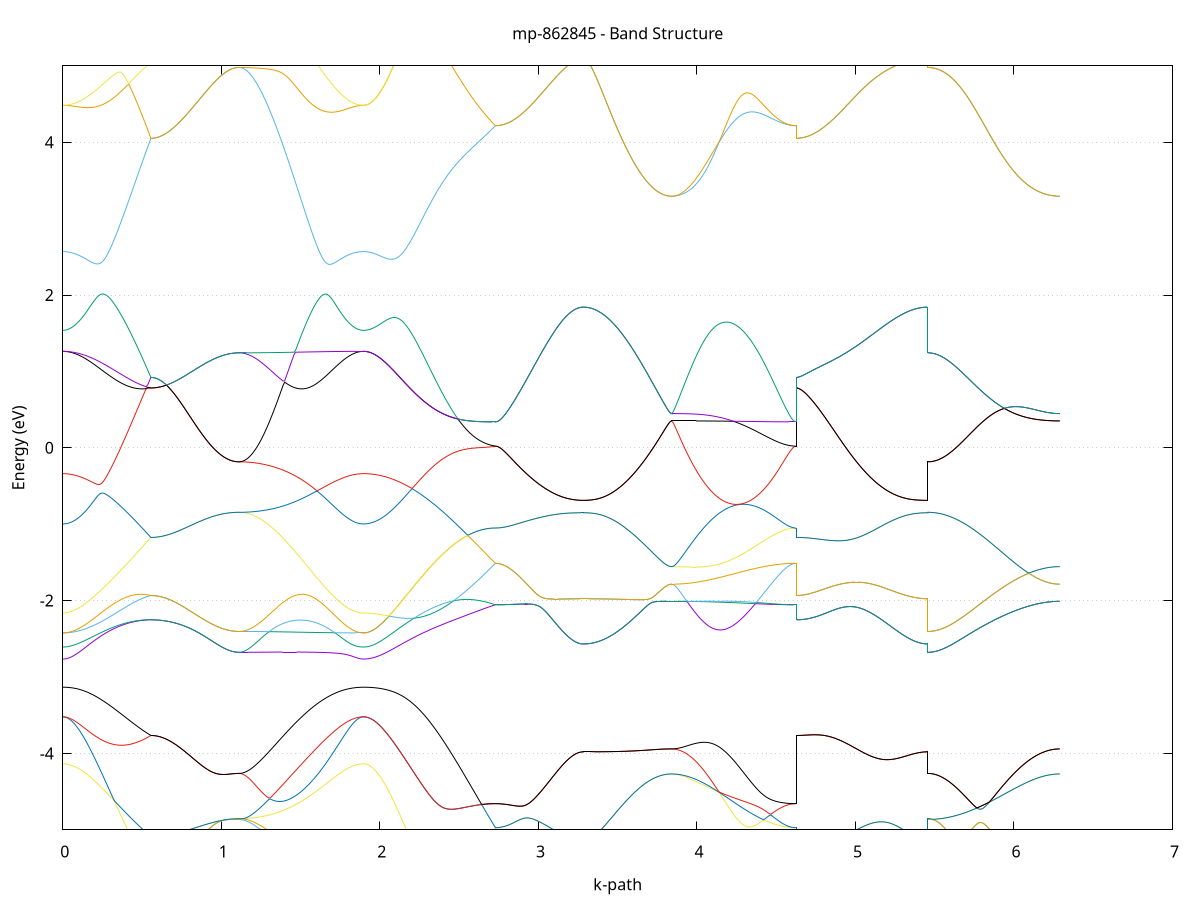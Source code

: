 set title 'mp-862845 - Band Structure'
set xlabel 'k-path'
set ylabel 'Energy (eV)'
set grid y
set yrange [-5:5]
set terminal png size 800,600
set output 'mp-862845_bands_gnuplot.png'
plot '-' using 1:2 with lines notitle, '-' using 1:2 with lines notitle, '-' using 1:2 with lines notitle, '-' using 1:2 with lines notitle, '-' using 1:2 with lines notitle, '-' using 1:2 with lines notitle, '-' using 1:2 with lines notitle, '-' using 1:2 with lines notitle, '-' using 1:2 with lines notitle, '-' using 1:2 with lines notitle, '-' using 1:2 with lines notitle, '-' using 1:2 with lines notitle, '-' using 1:2 with lines notitle, '-' using 1:2 with lines notitle, '-' using 1:2 with lines notitle, '-' using 1:2 with lines notitle, '-' using 1:2 with lines notitle, '-' using 1:2 with lines notitle, '-' using 1:2 with lines notitle, '-' using 1:2 with lines notitle, '-' using 1:2 with lines notitle, '-' using 1:2 with lines notitle, '-' using 1:2 with lines notitle, '-' using 1:2 with lines notitle, '-' using 1:2 with lines notitle, '-' using 1:2 with lines notitle, '-' using 1:2 with lines notitle, '-' using 1:2 with lines notitle, '-' using 1:2 with lines notitle, '-' using 1:2 with lines notitle, '-' using 1:2 with lines notitle, '-' using 1:2 with lines notitle, '-' using 1:2 with lines notitle, '-' using 1:2 with lines notitle, '-' using 1:2 with lines notitle, '-' using 1:2 with lines notitle
0.000000 -17.951475
0.009923 -17.951275
0.019845 -17.950775
0.029768 -17.949875
0.039690 -17.948675
0.049613 -17.947175
0.059535 -17.945275
0.069458 -17.942975
0.079380 -17.940475
0.089303 -17.937575
0.099225 -17.934275
0.109148 -17.930675
0.119070 -17.926775
0.128993 -17.922575
0.138915 -17.917975
0.148838 -17.913075
0.158760 -17.907875
0.168683 -17.902275
0.178606 -17.896375
0.188528 -17.890175
0.198451 -17.883675
0.208373 -17.876875
0.218296 -17.869775
0.228218 -17.862275
0.238141 -17.854575
0.248063 -17.846575
0.257986 -17.838175
0.267908 -17.829575
0.277831 -17.820675
0.287753 -17.811475
0.297676 -17.802075
0.307598 -17.792375
0.317521 -17.782375
0.327443 -17.772075
0.337366 -17.761575
0.347289 -17.750875
0.357211 -17.739875
0.367134 -17.728575
0.377056 -17.717175
0.386979 -17.705475
0.396901 -17.693575
0.406824 -17.681475
0.416746 -17.669175
0.426669 -17.656675
0.436591 -17.643975
0.446514 -17.631075
0.456436 -17.618075
0.466359 -17.604875
0.476281 -17.591475
0.486204 -17.577975
0.496126 -17.564375
0.506049 -17.550675
0.515972 -17.536775
0.525894 -17.522775
0.535817 -17.508675
0.545739 -17.494575
0.555662 -17.480375
0.555662 -17.480375
0.565584 -17.480375
0.575507 -17.480275
0.585429 -17.480075
0.595352 -17.479875
0.605274 -17.479575
0.615197 -17.479175
0.625119 -17.478775
0.635042 -17.478275
0.644964 -17.477675
0.654887 -17.477075
0.664809 -17.476475
0.674732 -17.475675
0.684655 -17.474975
0.694577 -17.474075
0.704500 -17.473175
0.714422 -17.472275
0.724345 -17.471275
0.734267 -17.470275
0.744190 -17.469175
0.754112 -17.468075
0.764035 -17.466975
0.773957 -17.465875
0.783880 -17.464675
0.793802 -17.463475
0.803725 -17.462175
0.813647 -17.460975
0.823570 -17.459675
0.833492 -17.458375
0.843415 -17.457175
0.853338 -17.455875
0.863260 -17.454575
0.873183 -17.453375
0.883105 -17.452075
0.893028 -17.450875
0.902950 -17.449675
0.912873 -17.448475
0.922795 -17.447275
0.932718 -17.446175
0.942640 -17.445075
0.952563 -17.443975
0.962485 -17.442975
0.972408 -17.441975
0.982330 -17.441075
0.992253 -17.440175
1.002175 -17.439375
1.012098 -17.438675
1.022021 -17.437975
1.031943 -17.437375
1.041866 -17.436775
1.051788 -17.436275
1.061711 -17.435875
1.071633 -17.435575
1.081556 -17.435275
1.091478 -17.435075
1.101401 -17.434975
1.111323 -17.434875
1.111323 -17.434875
1.121270 -17.435175
1.131218 -17.435875
1.141165 -17.437175
1.151112 -17.438975
1.161059 -17.441275
1.171006 -17.443975
1.180953 -17.447275
1.190900 -17.450975
1.200848 -17.455175
1.210795 -17.459775
1.220742 -17.464875
1.230689 -17.470375
1.240636 -17.476175
1.250583 -17.482475
1.260530 -17.489175
1.270478 -17.496175
1.280425 -17.503475
1.290372 -17.511075
1.300319 -17.519075
1.310266 -17.527275
1.320213 -17.535775
1.330160 -17.544475
1.340108 -17.553375
1.350055 -17.562575
1.360002 -17.571875
1.369949 -17.581375
1.379896 -17.591075
1.389843 -17.600875
1.399790 -17.610775
1.409738 -17.620775
1.419685 -17.630775
1.429632 -17.640975
1.439579 -17.651075
1.449526 -17.661275
1.459473 -17.671575
1.469420 -17.681775
1.479368 -17.691975
1.489315 -17.702075
1.499262 -17.712175
1.509209 -17.722275
1.519156 -17.732275
1.529103 -17.742075
1.539050 -17.751875
1.548998 -17.761575
1.558945 -17.771075
1.568892 -17.780475
1.578839 -17.789675
1.588786 -17.798775
1.598733 -17.807675
1.608680 -17.816375
1.618628 -17.824875
1.628575 -17.833175
1.638522 -17.841275
1.648469 -17.849075
1.658416 -17.856675
1.668363 -17.864075
1.678310 -17.871175
1.688258 -17.878075
1.698205 -17.884575
1.708152 -17.890975
1.718099 -17.896975
1.728046 -17.902675
1.737993 -17.908175
1.747940 -17.913275
1.757888 -17.918075
1.767835 -17.922675
1.777782 -17.926875
1.787729 -17.930775
1.797676 -17.934275
1.807623 -17.937575
1.817570 -17.940475
1.827518 -17.942975
1.837465 -17.945275
1.847412 -17.947075
1.857359 -17.948675
1.867306 -17.949875
1.877253 -17.950775
1.887200 -17.951275
1.897148 -17.951475
1.897148 -17.951475
1.907047 -17.951275
1.916946 -17.950675
1.926846 -17.949775
1.936745 -17.948475
1.946645 -17.946875
1.956544 -17.944875
1.966443 -17.942475
1.976343 -17.939775
1.986242 -17.936675
1.996142 -17.933175
2.006041 -17.929375
2.015940 -17.925175
2.025840 -17.920675
2.035739 -17.915875
2.045639 -17.910675
2.055538 -17.905075
2.065437 -17.899275
2.075337 -17.892975
2.085236 -17.886475
2.095136 -17.879575
2.105035 -17.872375
2.114934 -17.864875
2.124834 -17.857075
2.134733 -17.848975
2.144633 -17.840575
2.154532 -17.831875
2.164432 -17.822775
2.174331 -17.813575
2.184230 -17.803975
2.194130 -17.794075
2.204029 -17.783975
2.213929 -17.773675
2.223828 -17.763075
2.233727 -17.752175
2.243627 -17.741075
2.253526 -17.729775
2.263426 -17.718275
2.273325 -17.706475
2.283224 -17.694575
2.293124 -17.682375
2.303023 -17.670075
2.312923 -17.657575
2.322822 -17.644875
2.332721 -17.631975
2.342621 -17.619075
2.352520 -17.605875
2.362420 -17.592675
2.372319 -17.579275
2.382218 -17.565775
2.392118 -17.552175
2.402017 -17.538475
2.411917 -17.524775
2.421816 -17.510975
2.431715 -17.497075
2.441615 -17.483075
2.451514 -17.469175
2.461414 -17.455175
2.471313 -17.441175
2.481212 -17.427075
2.491112 -17.413075
2.501011 -17.399075
2.510911 -17.385175
2.520810 -17.371275
2.530709 -17.357375
2.540609 -17.343575
2.550508 -17.329875
2.560408 -17.316175
2.570307 -17.302575
2.580207 -17.289175
2.590106 -17.275875
2.600005 -17.262675
2.609905 -17.249575
2.619804 -17.236675
2.629704 -17.223875
2.639603 -17.211275
2.649502 -17.198875
2.659402 -17.186575
2.669301 -17.174575
2.679201 -17.162675
2.689100 -17.151075
2.698999 -17.139675
2.708899 -17.128475
2.718798 -17.117575
2.728698 -17.106875
2.728698 -17.106875
2.738620 -17.106875
2.748543 -17.106675
2.758465 -17.106375
2.768388 -17.105975
2.778310 -17.105475
2.788233 -17.104775
2.798155 -17.104075
2.808078 -17.103175
2.818000 -17.102175
2.827923 -17.101075
2.837845 -17.099875
2.847768 -17.098575
2.857690 -17.097175
2.867613 -17.095575
2.877536 -17.093975
2.887458 -17.092175
2.897381 -17.090375
2.907303 -17.088375
2.917226 -17.086275
2.927148 -17.084175
2.937071 -17.081875
2.946993 -17.079575
2.956916 -17.077075
2.966838 -17.074475
2.976761 -17.071875
2.986683 -17.069175
2.996606 -17.066275
3.006528 -17.063375
3.016451 -17.060375
3.026373 -17.057375
3.036296 -17.054175
3.046219 -17.050975
3.056141 -17.047675
3.066064 -17.044275
3.075986 -17.040875
3.085909 -17.037375
3.095831 -17.033775
3.105754 -17.030175
3.115676 -17.026475
3.125599 -17.022675
3.135521 -17.018975
3.145444 -17.015075
3.155366 -17.011175
3.165289 -17.007275
3.175211 -17.003275
3.185134 -16.999275
3.195056 -16.995275
3.204979 -16.991175
3.214902 -16.987075
3.224824 -16.982975
3.234747 -16.978775
3.244669 -16.974675
3.254592 -16.970475
3.264514 -16.966275
3.274437 -16.962075
3.284359 -16.958175
3.284359 -16.958175
3.294282 -16.960475
3.304204 -16.962975
3.314127 -16.965575
3.324049 -16.968075
3.333972 -16.970575
3.343894 -16.973075
3.353817 -16.975475
3.363739 -16.977975
3.373662 -16.980375
3.383585 -16.982775
3.393507 -16.985075
3.403430 -16.987475
3.413352 -16.989675
3.423275 -16.991975
3.433197 -16.994175
3.443120 -16.996375
3.453042 -16.998575
3.462965 -17.000675
3.472887 -17.002775
3.482810 -17.004775
3.492732 -17.006775
3.502655 -17.008675
3.512577 -17.010575
3.522500 -17.012475
3.532422 -17.014275
3.542345 -17.015975
3.552268 -17.017675
3.562190 -17.019375
3.572113 -17.020975
3.582035 -17.022575
3.591958 -17.024075
3.601880 -17.025475
3.611803 -17.026875
3.621725 -17.028275
3.631648 -17.029575
3.641570 -17.030775
3.651493 -17.031975
3.661415 -17.033075
3.671338 -17.034075
3.681260 -17.035075
3.691183 -17.036075
3.701105 -17.036975
3.711028 -17.037775
3.720951 -17.038575
3.730873 -17.039275
3.740796 -17.039875
3.750718 -17.040475
3.760641 -17.040975
3.770563 -17.041475
3.780486 -17.041875
3.790408 -17.042175
3.800331 -17.042475
3.810253 -17.042675
3.820176 -17.042875
3.830098 -17.042975
3.840021 -17.042975
3.840021 -17.042975
3.849968 -17.042975
3.859915 -17.043075
3.869862 -17.043175
3.879809 -17.043375
3.889757 -17.043575
3.899704 -17.043875
3.909651 -17.044175
3.919598 -17.044575
3.929545 -17.044975
3.939492 -17.045475
3.949439 -17.045975
3.959387 -17.046575
3.969334 -17.047175
3.979281 -17.047775
3.989228 -17.048475
3.999175 -17.049275
4.009122 -17.049975
4.019069 -17.050875
4.029017 -17.051675
4.038964 -17.052575
4.048911 -17.053475
4.058858 -17.054475
4.068805 -17.055475
4.078752 -17.056475
4.088699 -17.057575
4.098647 -17.058575
4.108594 -17.059775
4.118541 -17.060875
4.128488 -17.061975
4.138435 -17.063175
4.148382 -17.064375
4.158329 -17.065575
4.168277 -17.066775
4.178224 -17.068075
4.188171 -17.069275
4.198118 -17.070575
4.208065 -17.071775
4.218012 -17.073075
4.227959 -17.074375
4.237907 -17.075575
4.247854 -17.076875
4.257801 -17.078175
4.267748 -17.079375
4.277695 -17.080675
4.287642 -17.081875
4.297589 -17.083175
4.307537 -17.084375
4.317484 -17.085575
4.327431 -17.086775
4.337378 -17.087975
4.347325 -17.089075
4.357272 -17.090175
4.367219 -17.091275
4.377167 -17.092375
4.387114 -17.093475
4.397061 -17.094475
4.407008 -17.095475
4.416955 -17.096375
4.426902 -17.097275
4.436849 -17.098175
4.446797 -17.099075
4.456744 -17.099875
4.466691 -17.100575
4.476638 -17.101375
4.486585 -17.102075
4.496532 -17.102675
4.506479 -17.103275
4.516427 -17.103875
4.526374 -17.104375
4.536321 -17.104875
4.546268 -17.105275
4.556215 -17.105575
4.566162 -17.105975
4.576109 -17.106175
4.586057 -17.106475
4.596004 -17.106575
4.605951 -17.106775
4.615898 -17.106875
4.625845 -17.106875
4.625845 -17.480375
4.635745 -17.480275
4.645644 -17.479875
4.655543 -17.479175
4.665443 -17.478175
4.675342 -17.476975
4.685242 -17.475575
4.695141 -17.473775
4.705040 -17.471775
4.714940 -17.469475
4.724839 -17.466975
4.734739 -17.464175
4.744638 -17.461175
4.754537 -17.457875
4.764437 -17.454375
4.774336 -17.450575
4.784236 -17.446475
4.794135 -17.442275
4.804034 -17.437775
4.813934 -17.433075
4.823833 -17.428075
4.833733 -17.422975
4.843632 -17.417575
4.853531 -17.411975
4.863431 -17.406175
4.873330 -17.400175
4.883230 -17.394075
4.893129 -17.387675
4.903028 -17.381175
4.912928 -17.374475
4.922827 -17.367575
4.932727 -17.360575
4.942626 -17.353375
4.952526 -17.346075
4.962425 -17.338575
4.972324 -17.330975
4.982224 -17.323275
4.992123 -17.315475
5.002023 -17.307575
5.011922 -17.299475
5.021821 -17.291375
5.031721 -17.283175
5.041620 -17.274975
5.051520 -17.266675
5.061419 -17.258275
5.071318 -17.249875
5.081218 -17.241375
5.091117 -17.232875
5.101017 -17.224375
5.110916 -17.215775
5.120815 -17.207275
5.130715 -17.198775
5.140614 -17.190175
5.150514 -17.181675
5.160413 -17.173175
5.170312 -17.164775
5.180212 -17.156375
5.190111 -17.147975
5.200011 -17.139675
5.209910 -17.131375
5.219809 -17.123175
5.229709 -17.115075
5.239608 -17.107075
5.249508 -17.099075
5.259407 -17.091275
5.269306 -17.083475
5.279206 -17.075875
5.289105 -17.068275
5.299005 -17.060775
5.308904 -17.053475
5.318804 -17.046275
5.328703 -17.039175
5.338602 -17.032175
5.348502 -17.025275
5.358401 -17.018575
5.368301 -17.011875
5.378200 -17.005375
5.388099 -16.999075
5.397999 -16.992775
5.407898 -16.986675
5.417798 -16.980675
5.427697 -16.974775
5.437596 -16.969075
5.447496 -16.963375
5.457395 -16.958175
5.457395 -17.434875
5.467295 -17.434775
5.477194 -17.434375
5.487093 -17.433775
5.496993 -17.432875
5.506892 -17.431775
5.516792 -17.430375
5.526691 -17.428675
5.536590 -17.426775
5.546490 -17.424675
5.556389 -17.422275
5.566289 -17.419675
5.576188 -17.416775
5.586087 -17.413675
5.595987 -17.410275
5.605886 -17.406775
5.615786 -17.402975
5.625685 -17.398975
5.635584 -17.394775
5.645484 -17.390375
5.655383 -17.385675
5.665283 -17.380875
5.675182 -17.375875
5.685081 -17.370675
5.694981 -17.365275
5.704880 -17.359675
5.714780 -17.353975
5.724679 -17.348075
5.734579 -17.341975
5.744478 -17.335875
5.754377 -17.329475
5.764277 -17.323075
5.774176 -17.316475
5.784076 -17.309775
5.793975 -17.302975
5.803874 -17.296075
5.813774 -17.289075
5.823673 -17.282075
5.833573 -17.274975
5.843472 -17.267775
5.853371 -17.260475
5.863271 -17.253275
5.873170 -17.245975
5.883070 -17.238675
5.892969 -17.231275
5.902868 -17.223975
5.912768 -17.216675
5.922667 -17.209375
5.932567 -17.202075
5.942466 -17.194875
5.952365 -17.187675
5.962265 -17.180575
5.972164 -17.173575
5.982064 -17.166575
5.991963 -17.159775
6.001862 -17.152975
6.011762 -17.146375
6.021661 -17.139875
6.031561 -17.133475
6.041460 -17.127275
6.051359 -17.121175
6.061259 -17.115275
6.071158 -17.109575
6.081058 -17.104075
6.090957 -17.098675
6.100856 -17.093575
6.110756 -17.088575
6.120655 -17.083875
6.130555 -17.079375
6.140454 -17.075075
6.150354 -17.071075
6.160253 -17.067275
6.170152 -17.063775
6.180052 -17.060575
6.189951 -17.057575
6.199851 -17.054775
6.209750 -17.052375
6.219649 -17.050175
6.229549 -17.048275
6.239448 -17.046675
6.249348 -17.045375
6.259247 -17.044275
6.269146 -17.043575
6.279046 -17.043175
6.288945 -17.042975
e
0.000000 -16.948975
0.009923 -16.949175
0.019845 -16.949675
0.029768 -16.950575
0.039690 -16.951975
0.049613 -16.953575
0.059535 -16.955675
0.069458 -16.958175
0.079380 -16.960975
0.089303 -16.964175
0.099225 -16.967875
0.109148 -16.971875
0.119070 -16.976375
0.128993 -16.981175
0.138915 -16.986475
0.148838 -16.992175
0.158760 -16.998275
0.168683 -17.004775
0.178606 -17.011775
0.188528 -17.019075
0.198451 -17.026875
0.208373 -17.034975
0.218296 -17.043575
0.228218 -17.052475
0.238141 -17.061775
0.248063 -17.071475
0.257986 -17.081575
0.267908 -17.091975
0.277831 -17.102675
0.287753 -17.113675
0.297676 -17.125075
0.307598 -17.136675
0.317521 -17.148575
0.327443 -17.160775
0.337366 -17.173275
0.347289 -17.185875
0.357211 -17.198775
0.367134 -17.211875
0.377056 -17.225175
0.386979 -17.238575
0.396901 -17.252275
0.406824 -17.265975
0.416746 -17.279875
0.426669 -17.293875
0.436591 -17.307975
0.446514 -17.322175
0.456436 -17.336475
0.466359 -17.350775
0.476281 -17.365175
0.486204 -17.379575
0.496126 -17.393975
0.506049 -17.408475
0.515972 -17.422875
0.525894 -17.437275
0.535817 -17.451675
0.545739 -17.466075
0.555662 -17.480275
0.555662 -17.480275
0.565584 -17.480275
0.575507 -17.480175
0.585429 -17.479975
0.595352 -17.479775
0.605274 -17.479475
0.615197 -17.479075
0.625119 -17.478675
0.635042 -17.478175
0.644964 -17.477575
0.654887 -17.476975
0.664809 -17.476275
0.674732 -17.475575
0.684655 -17.474775
0.694577 -17.473975
0.704500 -17.473075
0.714422 -17.472175
0.724345 -17.471175
0.734267 -17.470175
0.744190 -17.469075
0.754112 -17.467975
0.764035 -17.466875
0.773957 -17.465775
0.783880 -17.464575
0.793802 -17.463375
0.803725 -17.462075
0.813647 -17.460875
0.823570 -17.459575
0.833492 -17.458275
0.843415 -17.457075
0.853338 -17.455775
0.863260 -17.454475
0.873183 -17.453275
0.883105 -17.451975
0.893028 -17.450775
0.902950 -17.449575
0.912873 -17.448375
0.922795 -17.447175
0.932718 -17.446075
0.942640 -17.444975
0.952563 -17.443875
0.962485 -17.442875
0.972408 -17.441875
0.982330 -17.440975
0.992253 -17.440075
1.002175 -17.439275
1.012098 -17.438575
1.022021 -17.437875
1.031943 -17.437275
1.041866 -17.436675
1.051788 -17.436175
1.061711 -17.435775
1.071633 -17.435475
1.081556 -17.435175
1.091478 -17.434975
1.101401 -17.434875
1.111323 -17.434875
1.111323 -17.434875
1.121270 -17.434675
1.131218 -17.434175
1.141165 -17.433275
1.151112 -17.432075
1.161059 -17.430475
1.171006 -17.428475
1.180953 -17.426175
1.190900 -17.423475
1.200848 -17.420475
1.210795 -17.417175
1.220742 -17.413475
1.230689 -17.409475
1.240636 -17.405175
1.250583 -17.400475
1.260530 -17.395475
1.270478 -17.390175
1.280425 -17.384575
1.290372 -17.378675
1.300319 -17.372575
1.310266 -17.366075
1.320213 -17.359375
1.330160 -17.352375
1.340108 -17.345075
1.350055 -17.337575
1.360002 -17.329775
1.369949 -17.321875
1.379896 -17.313675
1.389843 -17.305275
1.399790 -17.296675
1.409738 -17.287875
1.419685 -17.278975
1.429632 -17.269875
1.439579 -17.260675
1.449526 -17.251275
1.459473 -17.241775
1.469420 -17.232175
1.479368 -17.222575
1.489315 -17.212875
1.499262 -17.203075
1.509209 -17.193275
1.519156 -17.183375
1.529103 -17.173575
1.539050 -17.163775
1.548998 -17.153975
1.558945 -17.144175
1.568892 -17.134475
1.578839 -17.124875
1.588786 -17.115375
1.598733 -17.106075
1.608680 -17.096775
1.618628 -17.087675
1.628575 -17.078775
1.638522 -17.070075
1.648469 -17.061475
1.658416 -17.053175
1.668363 -17.045175
1.678310 -17.037375
1.688258 -17.029775
1.698205 -17.022475
1.708152 -17.015575
1.718099 -17.008875
1.728046 -17.002475
1.737993 -16.996475
1.747940 -16.990775
1.757888 -16.985475
1.767835 -16.980475
1.777782 -16.975775
1.787729 -16.971575
1.797676 -16.967575
1.807623 -16.964075
1.817570 -16.960875
1.827518 -16.958075
1.837465 -16.955675
1.847412 -16.953575
1.857359 -16.951975
1.867306 -16.950675
1.877253 -16.949675
1.887200 -16.949175
1.897148 -16.948975
1.897148 -16.948975
1.907047 -16.948875
1.916946 -16.948775
1.926846 -16.948475
1.936745 -16.948175
1.946645 -16.947775
1.956544 -16.947275
1.966443 -16.946675
1.976343 -16.945975
1.986242 -16.945175
1.996142 -16.944375
2.006041 -16.943475
2.015940 -16.942475
2.025840 -16.941375
2.035739 -16.940175
2.045639 -16.938975
2.055538 -16.937775
2.065437 -16.936475
2.075337 -16.935075
2.085236 -16.933675
2.095136 -16.932275
2.105035 -16.930775
2.114934 -16.929275
2.124834 -16.927775
2.134733 -16.926275
2.144633 -16.924775
2.154532 -16.923275
2.164432 -16.921775
2.174331 -16.920275
2.184230 -16.918875
2.194130 -16.917475
2.204029 -16.916075
2.213929 -16.914775
2.223828 -16.913475
2.233727 -16.912275
2.243627 -16.911175
2.253526 -16.910175
2.263426 -16.909275
2.273325 -16.908375
2.283224 -16.907675
2.293124 -16.907075
2.303023 -16.906675
2.312923 -16.906375
2.322822 -16.906175
2.332721 -16.906175
2.342621 -16.906275
2.352520 -16.906675
2.362420 -16.907175
2.372319 -16.907875
2.382218 -16.908775
2.392118 -16.909875
2.402017 -16.911175
2.411917 -16.912775
2.421816 -16.914575
2.431715 -16.916575
2.441615 -16.918875
2.451514 -16.921375
2.461414 -16.924175
2.471313 -16.927175
2.481212 -16.930475
2.491112 -16.934075
2.501011 -16.937875
2.510911 -16.942075
2.520810 -16.946475
2.530709 -16.951175
2.540609 -16.956175
2.550508 -16.961475
2.560408 -16.967075
2.570307 -16.972875
2.580207 -16.979075
2.590106 -16.985575
2.600005 -16.992375
2.609905 -16.999475
2.619804 -17.006775
2.629704 -17.014475
2.639603 -17.022475
2.649502 -17.030775
2.659402 -17.039275
2.669301 -17.048075
2.679201 -17.057175
2.689100 -17.066575
2.698999 -17.076275
2.708899 -17.086175
2.718798 -17.096375
2.728698 -17.106875
2.728698 -17.106875
2.738620 -17.106775
2.748543 -17.106575
2.758465 -17.106275
2.768388 -17.105875
2.778310 -17.105375
2.788233 -17.104775
2.798155 -17.103975
2.808078 -17.103075
2.818000 -17.102175
2.827923 -17.101075
2.837845 -17.099875
2.847768 -17.098475
2.857690 -17.097075
2.867613 -17.095575
2.877536 -17.093875
2.887458 -17.092175
2.897381 -17.090275
2.907303 -17.088375
2.917226 -17.086275
2.927148 -17.084075
2.937071 -17.081875
2.946993 -17.079475
2.956916 -17.076975
2.966838 -17.074475
2.976761 -17.071775
2.986683 -17.069075
2.996606 -17.066275
3.006528 -17.063375
3.016451 -17.060375
3.026373 -17.057275
3.036296 -17.054175
3.046219 -17.050875
3.056141 -17.047575
3.066064 -17.044275
3.075986 -17.040775
3.085909 -17.037275
3.095831 -17.033775
3.105754 -17.030075
3.115676 -17.026375
3.125599 -17.022675
3.135521 -17.018875
3.145444 -17.015075
3.155366 -17.011175
3.165289 -17.007175
3.175211 -17.003275
3.185134 -16.999275
3.195056 -16.995175
3.204979 -16.991075
3.214902 -16.986975
3.224824 -16.982875
3.234747 -16.978775
3.244669 -16.974575
3.254592 -16.970375
3.264514 -16.966175
3.274437 -16.962075
3.284359 -16.958075
3.284359 -16.958075
3.294282 -16.960375
3.304204 -16.962975
3.314127 -16.965475
3.324049 -16.967975
3.333972 -16.970475
3.343894 -16.972975
3.353817 -16.975475
3.363739 -16.977875
3.373662 -16.980275
3.383585 -16.982675
3.393507 -16.985075
3.403430 -16.987375
3.413352 -16.989675
3.423275 -16.991975
3.433197 -16.994175
3.443120 -16.996375
3.453042 -16.998475
3.462965 -17.000575
3.472887 -17.002675
3.482810 -17.004675
3.492732 -17.006675
3.502655 -17.008675
3.512577 -17.010575
3.522500 -17.012375
3.532422 -17.014175
3.542345 -17.015975
3.552268 -17.017675
3.562190 -17.019375
3.572113 -17.020975
3.582035 -17.022475
3.591958 -17.023975
3.601880 -17.025475
3.611803 -17.026875
3.621725 -17.028175
3.631648 -17.029475
3.641570 -17.030675
3.651493 -17.031875
3.661415 -17.032975
3.671338 -17.034075
3.681260 -17.035075
3.691183 -17.035975
3.701105 -17.036875
3.711028 -17.037775
3.720951 -17.038475
3.730873 -17.039175
3.740796 -17.039875
3.750718 -17.040475
3.760641 -17.040975
3.770563 -17.041475
3.780486 -17.041875
3.790408 -17.042175
3.800331 -17.042475
3.810253 -17.042675
3.820176 -17.042775
3.830098 -17.042875
3.840021 -17.042975
3.840021 -17.042975
3.849968 -17.042875
3.859915 -17.042675
3.869862 -17.042175
3.879809 -17.041575
3.889757 -17.040775
3.899704 -17.039875
3.909651 -17.038675
3.919598 -17.037375
3.929545 -17.035975
3.939492 -17.034275
3.949439 -17.032475
3.959387 -17.030575
3.969334 -17.028475
3.979281 -17.026175
3.989228 -17.023775
3.999175 -17.021175
4.009122 -17.018475
4.019069 -17.015575
4.029017 -17.012575
4.038964 -17.009375
4.048911 -17.006175
4.058858 -17.002775
4.068805 -16.999275
4.078752 -16.995575
4.088699 -16.991875
4.098647 -16.987975
4.108594 -16.984075
4.118541 -16.979975
4.128488 -16.975875
4.138435 -16.971675
4.148382 -16.967375
4.158329 -16.962975
4.168277 -16.958575
4.178224 -16.959675
4.188171 -16.964575
4.198118 -16.969475
4.208065 -16.974375
4.218012 -16.979375
4.227959 -16.984275
4.237907 -16.989175
4.247854 -16.994075
4.257801 -16.998975
4.267748 -17.003875
4.277695 -17.008675
4.287642 -17.013475
4.297589 -17.018175
4.307537 -17.022875
4.317484 -17.027375
4.327431 -17.031975
4.337378 -17.036375
4.347325 -17.040675
4.357272 -17.044975
4.367219 -17.049075
4.377167 -17.053175
4.387114 -17.057075
4.397061 -17.060975
4.407008 -17.064575
4.416955 -17.068175
4.426902 -17.071675
4.436849 -17.074975
4.446797 -17.078075
4.456744 -17.081075
4.466691 -17.083975
4.476638 -17.086675
4.486585 -17.089175
4.496532 -17.091575
4.506479 -17.093875
4.516427 -17.095875
4.526374 -17.097775
4.536321 -17.099475
4.546268 -17.101075
4.556215 -17.102375
4.566162 -17.103575
4.576109 -17.104575
4.586057 -17.105375
4.596004 -17.106075
4.605951 -17.106475
4.615898 -17.106775
4.625845 -17.106875
4.625845 -17.480275
4.635745 -17.480175
4.645644 -17.479675
4.655543 -17.479075
4.665443 -17.478075
4.675342 -17.476875
4.685242 -17.475375
4.695141 -17.473675
4.705040 -17.471675
4.714940 -17.469375
4.724839 -17.466875
4.734739 -17.464075
4.744638 -17.461075
4.754537 -17.457775
4.764437 -17.454175
4.774336 -17.450475
4.784236 -17.446375
4.794135 -17.442175
4.804034 -17.437675
4.813934 -17.432975
4.823833 -17.427975
4.833733 -17.422775
4.843632 -17.417475
4.853531 -17.411875
4.863431 -17.406075
4.873330 -17.400075
4.883230 -17.393875
4.893129 -17.387575
4.903028 -17.380975
4.912928 -17.374275
4.922827 -17.367475
4.932727 -17.360375
4.942626 -17.353275
4.952526 -17.345875
4.962425 -17.338475
4.972324 -17.330875
4.982224 -17.323175
4.992123 -17.315375
5.002023 -17.307375
5.011922 -17.299375
5.021821 -17.291275
5.031721 -17.283075
5.041620 -17.274875
5.051520 -17.266475
5.061419 -17.258175
5.071318 -17.249675
5.081218 -17.241275
5.091117 -17.232775
5.101017 -17.224175
5.110916 -17.215675
5.120815 -17.207175
5.130715 -17.198575
5.140614 -17.190075
5.150514 -17.181575
5.160413 -17.173075
5.170312 -17.164675
5.180212 -17.156175
5.190111 -17.147875
5.200011 -17.139575
5.209910 -17.131275
5.219809 -17.123075
5.229709 -17.114975
5.239608 -17.106975
5.249508 -17.098975
5.259407 -17.091175
5.269306 -17.083375
5.279206 -17.075675
5.289105 -17.068175
5.299005 -17.060675
5.308904 -17.053375
5.318804 -17.046175
5.328703 -17.038975
5.338602 -17.032075
5.348502 -17.025175
5.358401 -17.018375
5.368301 -17.011775
5.378200 -17.005275
5.388099 -16.998875
5.397999 -16.992675
5.407898 -16.986575
5.417798 -16.980575
5.427697 -16.974675
5.437596 -16.968875
5.447496 -16.963275
5.457395 -16.958075
5.457395 -17.434875
5.467295 -17.434675
5.477194 -17.434375
5.487093 -17.433675
5.496993 -17.432775
5.506892 -17.431675
5.516792 -17.430275
5.526691 -17.428575
5.536590 -17.426675
5.546490 -17.424575
5.556389 -17.422175
5.566289 -17.419575
5.576188 -17.416675
5.586087 -17.413575
5.595987 -17.410275
5.605886 -17.406675
5.615786 -17.402875
5.625685 -17.398875
5.635584 -17.394675
5.645484 -17.390275
5.655383 -17.385675
5.665283 -17.380775
5.675182 -17.375775
5.685081 -17.370575
5.694981 -17.365175
5.704880 -17.359575
5.714780 -17.353875
5.724679 -17.347975
5.734579 -17.341975
5.744478 -17.335775
5.754377 -17.329475
5.764277 -17.322975
5.774176 -17.316375
5.784076 -17.309675
5.793975 -17.302875
5.803874 -17.296075
5.813774 -17.289075
5.823673 -17.281975
5.833573 -17.274875
5.843472 -17.267675
5.853371 -17.260475
5.863271 -17.253175
5.873170 -17.245875
5.883070 -17.238575
5.892969 -17.231275
5.902868 -17.223875
5.912768 -17.216575
5.922667 -17.209275
5.932567 -17.202075
5.942466 -17.194775
5.952365 -17.187675
5.962265 -17.180575
5.972164 -17.173475
5.982064 -17.166575
5.991963 -17.159675
6.001862 -17.152975
6.011762 -17.146375
6.021661 -17.139875
6.031561 -17.133475
6.041460 -17.127275
6.051359 -17.121175
6.061259 -17.115275
6.071158 -17.109575
6.081058 -17.103975
6.090957 -17.098675
6.100856 -17.093475
6.110756 -17.088575
6.120655 -17.083875
6.130555 -17.079375
6.140454 -17.075075
6.150354 -17.071075
6.160253 -17.067275
6.170152 -17.063775
6.180052 -17.060475
6.189951 -17.057475
6.199851 -17.054775
6.209750 -17.052275
6.219649 -17.050075
6.229549 -17.048175
6.239448 -17.046575
6.249348 -17.045275
6.259247 -17.044275
6.269146 -17.043575
6.279046 -17.043075
6.288945 -17.042975
e
0.000000 -16.723175
0.009923 -16.723175
0.019845 -16.723375
0.029768 -16.723675
0.039690 -16.724075
0.049613 -16.724575
0.059535 -16.725175
0.069458 -16.725875
0.079380 -16.726675
0.089303 -16.727475
0.099225 -16.728475
0.109148 -16.729375
0.119070 -16.730475
0.128993 -16.731475
0.138915 -16.732575
0.148838 -16.733575
0.158760 -16.734675
0.168683 -16.735775
0.178606 -16.736775
0.188528 -16.737775
0.198451 -16.738775
0.208373 -16.739775
0.218296 -16.740675
0.228218 -16.741575
0.238141 -16.742375
0.248063 -16.743075
0.257986 -16.743775
0.267908 -16.744475
0.277831 -16.745075
0.287753 -16.745575
0.297676 -16.746075
0.307598 -16.746475
0.317521 -16.746875
0.327443 -16.747175
0.337366 -16.747475
0.347289 -16.747675
0.357211 -16.747875
0.367134 -16.747975
0.377056 -16.748075
0.386979 -16.748175
0.396901 -16.748175
0.406824 -16.748075
0.416746 -16.748075
0.426669 -16.747975
0.436591 -16.747775
0.446514 -16.747575
0.456436 -16.747375
0.466359 -16.747175
0.476281 -16.746875
0.486204 -16.746675
0.496126 -16.746375
0.506049 -16.745975
0.515972 -16.745675
0.525894 -16.745275
0.535817 -16.744875
0.545739 -16.744475
0.555662 -16.744075
0.555662 -16.744075
0.565584 -16.744175
0.575507 -16.744275
0.585429 -16.744375
0.595352 -16.744675
0.605274 -16.744975
0.615197 -16.745375
0.625119 -16.745775
0.635042 -16.746275
0.644964 -16.746775
0.654887 -16.747475
0.664809 -16.748075
0.674732 -16.748875
0.684655 -16.749675
0.694577 -16.750475
0.704500 -16.751375
0.714422 -16.752375
0.724345 -16.753375
0.734267 -16.754375
0.744190 -16.755475
0.754112 -16.756575
0.764035 -16.757675
0.773957 -16.758875
0.783880 -16.760075
0.793802 -16.761275
0.803725 -16.762575
0.813647 -16.763775
0.823570 -16.765075
0.833492 -16.766375
0.843415 -16.767675
0.853338 -16.768975
0.863260 -16.770275
0.873183 -16.771575
0.883105 -16.772775
0.893028 -16.774075
0.902950 -16.775275
0.912873 -16.776475
0.922795 -16.777675
0.932718 -16.778875
0.942640 -16.779975
0.952563 -16.781075
0.962485 -16.782075
0.972408 -16.783075
0.982330 -16.783975
0.992253 -16.784875
1.002175 -16.785675
1.012098 -16.786375
1.022021 -16.787075
1.031943 -16.787775
1.041866 -16.788275
1.051788 -16.788775
1.061711 -16.789175
1.071633 -16.789575
1.081556 -16.789875
1.091478 -16.790075
1.101401 -16.790175
1.111323 -16.790175
1.111323 -16.790175
1.121270 -16.790175
1.131218 -16.790075
1.141165 -16.789875
1.151112 -16.789775
1.161059 -16.789475
1.171006 -16.789175
1.180953 -16.788875
1.190900 -16.788475
1.200848 -16.788075
1.210795 -16.787575
1.220742 -16.787075
1.230689 -16.786475
1.240636 -16.785875
1.250583 -16.785175
1.260530 -16.784475
1.270478 -16.783675
1.280425 -16.782875
1.290372 -16.782075
1.300319 -16.781175
1.310266 -16.780275
1.320213 -16.779275
1.330160 -16.778275
1.340108 -16.777275
1.350055 -16.776175
1.360002 -16.775175
1.369949 -16.773975
1.379896 -16.772875
1.389843 -16.771675
1.399790 -16.770475
1.409738 -16.769275
1.419685 -16.768075
1.429632 -16.766775
1.439579 -16.765475
1.449526 -16.764175
1.459473 -16.762875
1.469420 -16.761575
1.479368 -16.760275
1.489315 -16.758975
1.499262 -16.757575
1.509209 -16.756275
1.519156 -16.754975
1.529103 -16.753675
1.539050 -16.752275
1.548998 -16.750975
1.558945 -16.749675
1.568892 -16.748375
1.578839 -16.747075
1.588786 -16.745775
1.598733 -16.744575
1.608680 -16.743275
1.618628 -16.742075
1.628575 -16.741175
1.638522 -16.740275
1.648469 -16.739475
1.658416 -16.738575
1.668363 -16.737775
1.678310 -16.736875
1.688258 -16.736075
1.698205 -16.735175
1.708152 -16.734375
1.718099 -16.733475
1.728046 -16.732575
1.737993 -16.731775
1.747940 -16.730875
1.757888 -16.730075
1.767835 -16.729275
1.777782 -16.728475
1.787729 -16.727675
1.797676 -16.726975
1.807623 -16.726275
1.817570 -16.725675
1.827518 -16.725075
1.837465 -16.724575
1.847412 -16.724175
1.857359 -16.723775
1.867306 -16.723475
1.877253 -16.723275
1.887200 -16.723175
1.897148 -16.723175
1.897148 -16.723175
1.907047 -16.723175
1.916946 -16.723275
1.926846 -16.723375
1.936745 -16.723575
1.946645 -16.723875
1.956544 -16.724175
1.966443 -16.724575
1.976343 -16.724975
1.986242 -16.725475
1.996142 -16.726075
2.006041 -16.726675
2.015940 -16.727275
2.025840 -16.727975
2.035739 -16.728775
2.045639 -16.729575
2.055538 -16.730475
2.065437 -16.731375
2.075337 -16.732275
2.085236 -16.733275
2.095136 -16.734375
2.105035 -16.735475
2.114934 -16.736575
2.124834 -16.737775
2.134733 -16.738975
2.144633 -16.740175
2.154532 -16.741475
2.164432 -16.742775
2.174331 -16.744175
2.184230 -16.745575
2.194130 -16.746975
2.204029 -16.748375
2.213929 -16.749775
2.223828 -16.751275
2.233727 -16.752775
2.243627 -16.754275
2.253526 -16.755775
2.263426 -16.757375
2.273325 -16.758875
2.283224 -16.760475
2.293124 -16.762075
2.303023 -16.763575
2.312923 -16.765175
2.322822 -16.766775
2.332721 -16.768375
2.342621 -16.769875
2.352520 -16.771475
2.362420 -16.772975
2.372319 -16.774575
2.382218 -16.776075
2.392118 -16.777575
2.402017 -16.779075
2.411917 -16.780575
2.421816 -16.781975
2.431715 -16.783475
2.441615 -16.784875
2.451514 -16.786275
2.461414 -16.787575
2.471313 -16.788875
2.481212 -16.790175
2.491112 -16.791475
2.501011 -16.792675
2.510911 -16.793775
2.520810 -16.794975
2.530709 -16.796075
2.540609 -16.797075
2.550508 -16.798075
2.560408 -16.799075
2.570307 -16.799975
2.580207 -16.800875
2.590106 -16.801675
2.600005 -16.802375
2.609905 -16.803075
2.619804 -16.803775
2.629704 -16.804375
2.639603 -16.804975
2.649502 -16.805375
2.659402 -16.805875
2.669301 -16.806275
2.679201 -16.806575
2.689100 -16.806775
2.698999 -16.807075
2.708899 -16.807175
2.718798 -16.807275
2.728698 -16.807275
2.728698 -16.807275
2.738620 -16.807375
2.748543 -16.807575
2.758465 -16.807875
2.768388 -16.808275
2.778310 -16.808775
2.788233 -16.809475
2.798155 -16.810175
2.808078 -16.811075
2.818000 -16.812075
2.827923 -16.813175
2.837845 -16.814475
2.847768 -16.815775
2.857690 -16.817275
2.867613 -16.818775
2.877536 -16.820475
2.887458 -16.822275
2.897381 -16.824175
2.907303 -16.826175
2.917226 -16.828275
2.927148 -16.830475
2.937071 -16.832775
2.946993 -16.835175
2.956916 -16.837675
2.966838 -16.840275
2.976761 -16.842975
2.986683 -16.845775
2.996606 -16.848575
3.006528 -16.851575
3.016451 -16.854575
3.026373 -16.857675
3.036296 -16.860875
3.046219 -16.864175
3.056141 -16.867475
3.066064 -16.870875
3.075986 -16.874375
3.085909 -16.877975
3.095831 -16.881575
3.105754 -16.885175
3.115676 -16.888975
3.125599 -16.892675
3.135521 -16.896575
3.145444 -16.900375
3.155366 -16.904375
3.165289 -16.908275
3.175211 -16.912275
3.185134 -16.916375
3.195056 -16.920375
3.204979 -16.924475
3.214902 -16.928575
3.224824 -16.932775
3.234747 -16.936875
3.244669 -16.941075
3.254592 -16.945275
3.264514 -16.949475
3.274437 -16.953675
3.284359 -16.957575
3.284359 -16.957575
3.294282 -16.955275
3.304204 -16.952675
3.314127 -16.950075
3.324049 -16.947475
3.333972 -16.944875
3.343894 -16.942275
3.353817 -16.939675
3.363739 -16.937075
3.373662 -16.934475
3.383585 -16.931875
3.393507 -16.929275
3.403430 -16.926775
3.413352 -16.924175
3.423275 -16.921675
3.433197 -16.919175
3.443120 -16.916675
3.453042 -16.914175
3.462965 -16.911775
3.472887 -16.909275
3.482810 -16.906975
3.492732 -16.904575
3.502655 -16.902275
3.512577 -16.899975
3.522500 -16.897775
3.532422 -16.895575
3.542345 -16.893375
3.552268 -16.891275
3.562190 -16.889175
3.572113 -16.887175
3.582035 -16.885275
3.591958 -16.883375
3.601880 -16.881475
3.611803 -16.879675
3.621725 -16.877975
3.631648 -16.876375
3.641570 -16.874775
3.651493 -16.873175
3.661415 -16.871775
3.671338 -16.870375
3.681260 -16.868975
3.691183 -16.867775
3.701105 -16.866575
3.711028 -16.865475
3.720951 -16.864475
3.730873 -16.863475
3.740796 -16.862675
3.750718 -16.861875
3.760641 -16.861175
3.770563 -16.860475
3.780486 -16.859975
3.790408 -16.859475
3.800331 -16.859075
3.810253 -16.858775
3.820176 -16.858575
3.830098 -16.858475
3.840021 -16.858475
3.840021 -16.858475
3.849968 -16.858575
3.859915 -16.858875
3.869862 -16.859375
3.879809 -16.860075
3.889757 -16.861075
3.899704 -16.862175
3.909651 -16.863575
3.919598 -16.865075
3.929545 -16.866875
3.939492 -16.868775
3.949439 -16.870875
3.959387 -16.873175
3.969334 -16.875675
3.979281 -16.878375
3.989228 -16.881275
3.999175 -16.884275
4.009122 -16.887375
4.019069 -16.890775
4.029017 -16.894275
4.038964 -16.897875
4.048911 -16.901575
4.058858 -16.905475
4.068805 -16.909475
4.078752 -16.913675
4.088699 -16.917875
4.098647 -16.922175
4.108594 -16.926675
4.118541 -16.931175
4.128488 -16.935775
4.138435 -16.940475
4.148382 -16.945175
4.158329 -16.949975
4.168277 -16.954775
4.178224 -16.954075
4.188171 -16.949575
4.198118 -16.944975
4.208065 -16.940375
4.218012 -16.935775
4.227959 -16.931075
4.237907 -16.926375
4.247854 -16.921675
4.257801 -16.916975
4.267748 -16.912375
4.277695 -16.907675
4.287642 -16.903075
4.297589 -16.898375
4.307537 -16.893875
4.317484 -16.889275
4.327431 -16.884875
4.337378 -16.880375
4.347325 -16.876075
4.357272 -16.871775
4.367219 -16.867575
4.377167 -16.863475
4.387114 -16.859475
4.397061 -16.855575
4.407008 -16.851775
4.416955 -16.848075
4.426902 -16.844575
4.436849 -16.841075
4.446797 -16.837775
4.456744 -16.834675
4.466691 -16.831675
4.476638 -16.828875
4.486585 -16.826175
4.496532 -16.823575
4.506479 -16.821275
4.516427 -16.819075
4.526374 -16.817075
4.536321 -16.815175
4.546268 -16.813575
4.556215 -16.812075
4.566162 -16.810875
4.576109 -16.809775
4.586057 -16.808875
4.596004 -16.808175
4.605951 -16.807675
4.615898 -16.807375
4.625845 -16.807275
4.625845 -16.744075
4.635745 -16.744175
4.645644 -16.744275
4.655543 -16.744475
4.665443 -16.744675
4.675342 -16.745075
4.685242 -16.745375
4.695141 -16.745875
4.705040 -16.746475
4.714940 -16.747075
4.724839 -16.747775
4.734739 -16.748475
4.744638 -16.749275
4.754537 -16.750175
4.764437 -16.751175
4.774336 -16.752175
4.784236 -16.753275
4.794135 -16.754475
4.804034 -16.755675
4.813934 -16.756975
4.823833 -16.758275
4.833733 -16.759675
4.843632 -16.761175
4.853531 -16.762675
4.863431 -16.764275
4.873330 -16.765975
4.883230 -16.767675
4.893129 -16.769475
4.903028 -16.771275
4.912928 -16.773175
4.922827 -16.775075
4.932727 -16.777075
4.942626 -16.779075
4.952526 -16.781175
4.962425 -16.783375
4.972324 -16.785575
4.982224 -16.787775
4.992123 -16.790075
5.002023 -16.792375
5.011922 -16.794775
5.021821 -16.797175
5.031721 -16.799675
5.041620 -16.802175
5.051520 -16.804775
5.061419 -16.807375
5.071318 -16.809975
5.081218 -16.812675
5.091117 -16.815475
5.101017 -16.818275
5.110916 -16.821075
5.120815 -16.823875
5.130715 -16.826875
5.140614 -16.829775
5.150514 -16.832775
5.160413 -16.835875
5.170312 -16.838975
5.180212 -16.842075
5.190111 -16.845275
5.200011 -16.848475
5.209910 -16.851775
5.219809 -16.855175
5.229709 -16.858575
5.239608 -16.862075
5.249508 -16.865575
5.259407 -16.869175
5.269306 -16.872775
5.279206 -16.876475
5.289105 -16.880275
5.299005 -16.884175
5.308904 -16.888075
5.318804 -16.892075
5.328703 -16.896175
5.338602 -16.900375
5.348502 -16.904575
5.358401 -16.908975
5.368301 -16.913375
5.378200 -16.917875
5.388099 -16.922575
5.397999 -16.927275
5.407898 -16.932075
5.417798 -16.937075
5.427697 -16.942075
5.437596 -16.947275
5.447496 -16.952475
5.457395 -16.957575
5.457395 -16.790175
5.467295 -16.790175
5.477194 -16.790275
5.487093 -16.790375
5.496993 -16.790575
5.506892 -16.790775
5.516792 -16.791075
5.526691 -16.791375
5.536590 -16.791675
5.546490 -16.792075
5.556389 -16.792475
5.566289 -16.792975
5.576188 -16.793575
5.586087 -16.794075
5.595987 -16.794675
5.605886 -16.795375
5.615786 -16.796075
5.625685 -16.796775
5.635584 -16.797575
5.645484 -16.798375
5.655383 -16.799175
5.665283 -16.800075
5.675182 -16.800975
5.685081 -16.801975
5.694981 -16.802875
5.704880 -16.803875
5.714780 -16.804975
5.724679 -16.805975
5.734579 -16.807075
5.744478 -16.808175
5.754377 -16.809375
5.764277 -16.810475
5.774176 -16.811675
5.784076 -16.812875
5.793975 -16.814075
5.803874 -16.815275
5.813774 -16.816575
5.823673 -16.817775
5.833573 -16.819075
5.843472 -16.820275
5.853371 -16.821575
5.863271 -16.822875
5.873170 -16.824075
5.883070 -16.825375
5.892969 -16.826675
5.902868 -16.827975
5.912768 -16.829175
5.922667 -16.830475
5.932567 -16.831775
5.942466 -16.832975
5.952365 -16.834175
5.962265 -16.835375
5.972164 -16.836575
5.982064 -16.837775
5.991963 -16.838975
6.001862 -16.840075
6.011762 -16.841275
6.021661 -16.842375
6.031561 -16.843375
6.041460 -16.844475
6.051359 -16.845475
6.061259 -16.846475
6.071158 -16.847375
6.081058 -16.848375
6.090957 -16.849275
6.100856 -16.850075
6.110756 -16.850875
6.120655 -16.851675
6.130555 -16.852475
6.140454 -16.853175
6.150354 -16.853775
6.160253 -16.854475
6.170152 -16.854975
6.180052 -16.855575
6.189951 -16.856075
6.199851 -16.856475
6.209750 -16.856875
6.219649 -16.857275
6.229549 -16.857575
6.239448 -16.857875
6.249348 -16.858075
6.259247 -16.858175
6.269146 -16.858375
6.279046 -16.858375
6.288945 -16.858475
e
0.000000 -16.723075
0.009923 -16.723075
0.019845 -16.723175
0.029768 -16.723175
0.039690 -16.723275
0.049613 -16.723375
0.059535 -16.723475
0.069458 -16.723575
0.079380 -16.723775
0.089303 -16.723875
0.099225 -16.724075
0.109148 -16.724275
0.119070 -16.724475
0.128993 -16.724775
0.138915 -16.724975
0.148838 -16.725275
0.158760 -16.725575
0.168683 -16.725875
0.178606 -16.726175
0.188528 -16.726475
0.198451 -16.726875
0.208373 -16.727175
0.218296 -16.727575
0.228218 -16.727975
0.238141 -16.728375
0.248063 -16.728775
0.257986 -16.729175
0.267908 -16.729675
0.277831 -16.730075
0.287753 -16.730575
0.297676 -16.731075
0.307598 -16.731475
0.317521 -16.731975
0.327443 -16.732475
0.337366 -16.732975
0.347289 -16.733475
0.357211 -16.733975
0.367134 -16.734475
0.377056 -16.735075
0.386979 -16.735575
0.396901 -16.736075
0.406824 -16.736575
0.416746 -16.737175
0.426669 -16.737675
0.436591 -16.738175
0.446514 -16.738675
0.456436 -16.739275
0.466359 -16.739775
0.476281 -16.740275
0.486204 -16.740775
0.496126 -16.741275
0.506049 -16.741775
0.515972 -16.742275
0.525894 -16.742675
0.535817 -16.743175
0.545739 -16.743675
0.555662 -16.743975
0.555662 -16.743975
0.565584 -16.744075
0.575507 -16.744175
0.585429 -16.744375
0.595352 -16.744575
0.605274 -16.744875
0.615197 -16.745275
0.625119 -16.745675
0.635042 -16.746175
0.644964 -16.746775
0.654887 -16.747375
0.664809 -16.748075
0.674732 -16.748775
0.684655 -16.749575
0.694577 -16.750375
0.704500 -16.751275
0.714422 -16.752275
0.724345 -16.753275
0.734267 -16.754275
0.744190 -16.755375
0.754112 -16.756475
0.764035 -16.757575
0.773957 -16.758775
0.783880 -16.759975
0.793802 -16.761275
0.803725 -16.762475
0.813647 -16.763775
0.823570 -16.764975
0.833492 -16.766275
0.843415 -16.767575
0.853338 -16.768875
0.863260 -16.770175
0.873183 -16.771475
0.883105 -16.772775
0.893028 -16.773975
0.902950 -16.775275
0.912873 -16.776475
0.922795 -16.777675
0.932718 -16.778775
0.942640 -16.779875
0.952563 -16.780975
0.962485 -16.781975
0.972408 -16.782975
0.982330 -16.783875
0.992253 -16.784775
1.002175 -16.785575
1.012098 -16.786375
1.022021 -16.787075
1.031943 -16.787675
1.041866 -16.788275
1.051788 -16.788775
1.061711 -16.789175
1.071633 -16.789575
1.081556 -16.789775
1.091478 -16.789975
1.101401 -16.790075
1.111323 -16.790175
1.111323 -16.790175
1.121270 -16.790175
1.131218 -16.789975
1.141165 -16.789675
1.151112 -16.789375
1.161059 -16.788875
1.171006 -16.788375
1.180953 -16.787675
1.190900 -16.786975
1.200848 -16.786175
1.210795 -16.785275
1.220742 -16.784375
1.230689 -16.783375
1.240636 -16.782275
1.250583 -16.781175
1.260530 -16.780075
1.270478 -16.778875
1.280425 -16.777675
1.290372 -16.776375
1.300319 -16.775175
1.310266 -16.773875
1.320213 -16.772675
1.330160 -16.771375
1.340108 -16.770075
1.350055 -16.768875
1.360002 -16.767575
1.369949 -16.766375
1.379896 -16.765175
1.389843 -16.763975
1.399790 -16.762775
1.409738 -16.761575
1.419685 -16.760475
1.429632 -16.759375
1.439579 -16.758275
1.449526 -16.757175
1.459473 -16.756175
1.469420 -16.755175
1.479368 -16.754175
1.489315 -16.753175
1.499262 -16.752275
1.509209 -16.751375
1.519156 -16.750475
1.529103 -16.749575
1.539050 -16.748675
1.548998 -16.747775
1.558945 -16.746975
1.568892 -16.746075
1.578839 -16.745275
1.588786 -16.744475
1.598733 -16.743575
1.608680 -16.742775
1.618628 -16.741975
1.628575 -16.740875
1.638522 -16.739775
1.648469 -16.738575
1.658416 -16.737475
1.668363 -16.736375
1.678310 -16.735375
1.688258 -16.734275
1.698205 -16.733375
1.708152 -16.732375
1.718099 -16.731475
1.728046 -16.730575
1.737993 -16.729775
1.747940 -16.728975
1.757888 -16.728275
1.767835 -16.727575
1.777782 -16.726875
1.787729 -16.726275
1.797676 -16.725775
1.807623 -16.725275
1.817570 -16.724775
1.827518 -16.724375
1.837465 -16.724075
1.847412 -16.723775
1.857359 -16.723575
1.867306 -16.723375
1.877253 -16.723175
1.887200 -16.723175
1.897148 -16.723075
1.897148 -16.723075
1.907047 -16.723175
1.916946 -16.723175
1.926846 -16.723375
1.936745 -16.723575
1.946645 -16.723875
1.956544 -16.724175
1.966443 -16.724575
1.976343 -16.724975
1.986242 -16.725475
1.996142 -16.725975
2.006041 -16.726575
2.015940 -16.727275
2.025840 -16.727975
2.035739 -16.728775
2.045639 -16.729575
2.055538 -16.730375
2.065437 -16.731275
2.075337 -16.732275
2.085236 -16.733275
2.095136 -16.734275
2.105035 -16.735375
2.114934 -16.736575
2.124834 -16.737675
2.134733 -16.738975
2.144633 -16.740175
2.154532 -16.741475
2.164432 -16.742775
2.174331 -16.744075
2.184230 -16.745475
2.194130 -16.746875
2.204029 -16.748375
2.213929 -16.749775
2.223828 -16.751275
2.233727 -16.752775
2.243627 -16.754275
2.253526 -16.755775
2.263426 -16.757375
2.273325 -16.758875
2.283224 -16.760475
2.293124 -16.761975
2.303023 -16.763575
2.312923 -16.765175
2.322822 -16.766675
2.332721 -16.768275
2.342621 -16.769875
2.352520 -16.771375
2.362420 -16.772975
2.372319 -16.774475
2.382218 -16.776075
2.392118 -16.777575
2.402017 -16.779075
2.411917 -16.780575
2.421816 -16.781975
2.431715 -16.783375
2.441615 -16.784775
2.451514 -16.786175
2.461414 -16.787575
2.471313 -16.788875
2.481212 -16.790175
2.491112 -16.791375
2.501011 -16.792575
2.510911 -16.793775
2.520810 -16.794875
2.530709 -16.795975
2.540609 -16.797075
2.550508 -16.798075
2.560408 -16.798975
2.570307 -16.799975
2.580207 -16.800775
2.590106 -16.801575
2.600005 -16.802375
2.609905 -16.803075
2.619804 -16.803775
2.629704 -16.804375
2.639603 -16.804875
2.649502 -16.805375
2.659402 -16.805775
2.669301 -16.806175
2.679201 -16.806475
2.689100 -16.806775
2.698999 -16.806975
2.708899 -16.807175
2.718798 -16.807175
2.728698 -16.807275
2.728698 -16.807275
2.738620 -16.807275
2.748543 -16.807475
2.758465 -16.807775
2.768388 -16.808175
2.778310 -16.808775
2.788233 -16.809375
2.798155 -16.810175
2.808078 -16.811075
2.818000 -16.812075
2.827923 -16.813175
2.837845 -16.814375
2.847768 -16.815775
2.857690 -16.817175
2.867613 -16.818775
2.877536 -16.820475
2.887458 -16.822275
2.897381 -16.824075
2.907303 -16.826075
2.917226 -16.828175
2.927148 -16.830475
2.937071 -16.832775
2.946993 -16.835175
2.956916 -16.837675
2.966838 -16.840275
2.976761 -16.842875
2.986683 -16.845675
2.996606 -16.848575
3.006528 -16.851475
3.016451 -16.854575
3.026373 -16.857675
3.036296 -16.860875
3.046219 -16.864075
3.056141 -16.867475
3.066064 -16.870875
3.075986 -16.874375
3.085909 -16.877875
3.095831 -16.881475
3.105754 -16.885175
3.115676 -16.888875
3.125599 -16.892675
3.135521 -16.896475
3.145444 -16.900375
3.155366 -16.904275
3.165289 -16.908275
3.175211 -16.912275
3.185134 -16.916275
3.195056 -16.920375
3.204979 -16.924475
3.214902 -16.928575
3.224824 -16.932675
3.234747 -16.936875
3.244669 -16.941075
3.254592 -16.945175
3.264514 -16.949375
3.274437 -16.953575
3.284359 -16.957575
3.284359 -16.957575
3.294282 -16.955175
3.304204 -16.952675
3.314127 -16.950075
3.324049 -16.947475
3.333972 -16.944875
3.343894 -16.942275
3.353817 -16.939675
3.363739 -16.937075
3.373662 -16.934475
3.383585 -16.931875
3.393507 -16.929275
3.403430 -16.926675
3.413352 -16.924175
3.423275 -16.921575
3.433197 -16.919075
3.443120 -16.916575
3.453042 -16.914175
3.462965 -16.911675
3.472887 -16.909275
3.482810 -16.906875
3.492732 -16.904575
3.502655 -16.902175
3.512577 -16.899975
3.522500 -16.897675
3.532422 -16.895475
3.542345 -16.893375
3.552268 -16.891275
3.562190 -16.889175
3.572113 -16.887175
3.582035 -16.885175
3.591958 -16.883275
3.601880 -16.881475
3.611803 -16.879675
3.621725 -16.877975
3.631648 -16.876275
3.641570 -16.874675
3.651493 -16.873175
3.661415 -16.871675
3.671338 -16.870275
3.681260 -16.868975
3.691183 -16.867675
3.701105 -16.866575
3.711028 -16.865475
3.720951 -16.864375
3.730873 -16.863475
3.740796 -16.862575
3.750718 -16.861775
3.760641 -16.861075
3.770563 -16.860475
3.780486 -16.859875
3.790408 -16.859475
3.800331 -16.859075
3.810253 -16.858775
3.820176 -16.858575
3.830098 -16.858475
3.840021 -16.858375
3.840021 -16.858375
3.849968 -16.858375
3.859915 -16.858275
3.869862 -16.858175
3.879809 -16.858075
3.889757 -16.857875
3.899704 -16.857675
3.909651 -16.857375
3.919598 -16.857175
3.929545 -16.856775
3.939492 -16.856475
3.949439 -16.855975
3.959387 -16.855575
3.969334 -16.855075
3.979281 -16.854575
3.989228 -16.854075
3.999175 -16.853475
4.009122 -16.852875
4.019069 -16.852175
4.029017 -16.851475
4.038964 -16.850775
4.048911 -16.850075
4.058858 -16.849275
4.068805 -16.848575
4.078752 -16.847675
4.088699 -16.846875
4.098647 -16.846075
4.108594 -16.845175
4.118541 -16.844275
4.128488 -16.843375
4.138435 -16.842375
4.148382 -16.841475
4.158329 -16.840475
4.168277 -16.839475
4.178224 -16.838575
4.188171 -16.837575
4.198118 -16.836575
4.208065 -16.835575
4.218012 -16.834475
4.227959 -16.833475
4.237907 -16.832475
4.247854 -16.831475
4.257801 -16.830475
4.267748 -16.829475
4.277695 -16.828475
4.287642 -16.827475
4.297589 -16.826475
4.307537 -16.825475
4.317484 -16.824475
4.327431 -16.823575
4.337378 -16.822575
4.347325 -16.821675
4.357272 -16.820775
4.367219 -16.819875
4.377167 -16.818975
4.387114 -16.818175
4.397061 -16.817375
4.407008 -16.816575
4.416955 -16.815775
4.426902 -16.814975
4.436849 -16.814275
4.446797 -16.813575
4.456744 -16.812975
4.466691 -16.812275
4.476638 -16.811675
4.486585 -16.811175
4.496532 -16.810675
4.506479 -16.810175
4.516427 -16.809675
4.526374 -16.809275
4.536321 -16.808875
4.546268 -16.808575
4.556215 -16.808275
4.566162 -16.807975
4.576109 -16.807775
4.586057 -16.807575
4.596004 -16.807475
4.605951 -16.807375
4.615898 -16.807275
4.625845 -16.807275
4.625845 -16.743975
4.635745 -16.744075
4.645644 -16.744175
4.655543 -16.744375
4.665443 -16.744575
4.675342 -16.744975
4.685242 -16.745375
4.695141 -16.745775
4.705040 -16.746375
4.714940 -16.746975
4.724839 -16.747675
4.734739 -16.748375
4.744638 -16.749175
4.754537 -16.750075
4.764437 -16.751075
4.774336 -16.752075
4.784236 -16.753175
4.794135 -16.754375
4.804034 -16.755575
4.813934 -16.756875
4.823833 -16.758175
4.833733 -16.759575
4.843632 -16.761075
4.853531 -16.762575
4.863431 -16.764175
4.873330 -16.765875
4.883230 -16.767575
4.893129 -16.769375
4.903028 -16.771175
4.912928 -16.773075
4.922827 -16.774975
4.932727 -16.776975
4.942626 -16.778975
4.952526 -16.781075
4.962425 -16.783275
4.972324 -16.785475
4.982224 -16.787675
4.992123 -16.789975
5.002023 -16.792275
5.011922 -16.794675
5.021821 -16.797075
5.031721 -16.799575
5.041620 -16.802075
5.051520 -16.804675
5.061419 -16.807275
5.071318 -16.809875
5.081218 -16.812575
5.091117 -16.815375
5.101017 -16.818075
5.110916 -16.820975
5.120815 -16.823775
5.130715 -16.826675
5.140614 -16.829675
5.150514 -16.832675
5.160413 -16.835775
5.170312 -16.838875
5.180212 -16.841975
5.190111 -16.845175
5.200011 -16.848375
5.209910 -16.851675
5.219809 -16.855075
5.229709 -16.858475
5.239608 -16.861975
5.249508 -16.865475
5.259407 -16.869075
5.269306 -16.872675
5.279206 -16.876375
5.289105 -16.880175
5.299005 -16.884075
5.308904 -16.887975
5.318804 -16.891975
5.328703 -16.896075
5.338602 -16.900275
5.348502 -16.904475
5.358401 -16.908775
5.368301 -16.913275
5.378200 -16.917775
5.388099 -16.922375
5.397999 -16.927175
5.407898 -16.931975
5.417798 -16.936875
5.427697 -16.941975
5.437596 -16.947075
5.447496 -16.952375
5.457395 -16.957575
5.457395 -16.790175
5.467295 -16.790175
5.477194 -16.790275
5.487093 -16.790375
5.496993 -16.790575
5.506892 -16.790775
5.516792 -16.790975
5.526691 -16.791275
5.536590 -16.791675
5.546490 -16.792075
5.556389 -16.792475
5.566289 -16.792975
5.576188 -16.793475
5.586087 -16.794075
5.595987 -16.794675
5.605886 -16.795375
5.615786 -16.795975
5.625685 -16.796775
5.635584 -16.797475
5.645484 -16.798375
5.655383 -16.799175
5.665283 -16.800075
5.675182 -16.800975
5.685081 -16.801875
5.694981 -16.802875
5.704880 -16.803875
5.714780 -16.804875
5.724679 -16.805975
5.734579 -16.807075
5.744478 -16.808175
5.754377 -16.809275
5.764277 -16.810475
5.774176 -16.811675
5.784076 -16.812875
5.793975 -16.814075
5.803874 -16.815275
5.813774 -16.816475
5.823673 -16.817775
5.833573 -16.818975
5.843472 -16.820275
5.853371 -16.821575
5.863271 -16.822775
5.873170 -16.824075
5.883070 -16.825375
5.892969 -16.826675
5.902868 -16.827875
5.912768 -16.829175
5.922667 -16.830475
5.932567 -16.831675
5.942466 -16.832975
5.952365 -16.834175
5.962265 -16.835375
5.972164 -16.836575
5.982064 -16.837775
5.991963 -16.838975
6.001862 -16.840075
6.011762 -16.841175
6.021661 -16.842275
6.031561 -16.843375
6.041460 -16.844375
6.051359 -16.845475
6.061259 -16.846375
6.071158 -16.847375
6.081058 -16.848275
6.090957 -16.849175
6.100856 -16.850075
6.110756 -16.850875
6.120655 -16.851675
6.130555 -16.852375
6.140454 -16.853075
6.150354 -16.853775
6.160253 -16.854375
6.170152 -16.854975
6.180052 -16.855475
6.189951 -16.855975
6.199851 -16.856475
6.209750 -16.856875
6.219649 -16.857175
6.229549 -16.857575
6.239448 -16.857775
6.249348 -16.857975
6.259247 -16.858175
6.269146 -16.858275
6.279046 -16.858375
6.288945 -16.858375
e
0.000000 -8.822575
0.009923 -8.821975
0.019845 -8.820475
0.029768 -8.817875
0.039690 -8.814175
0.049613 -8.809475
0.059535 -8.803775
0.069458 -8.797075
0.079380 -8.789275
0.089303 -8.780575
0.099225 -8.770775
0.109148 -8.760075
0.119070 -8.748375
0.128993 -8.735675
0.138915 -8.722075
0.148838 -8.707575
0.158760 -8.692075
0.168683 -8.675775
0.178606 -8.658575
0.188528 -8.640475
0.198451 -8.621575
0.208373 -8.601875
0.218296 -8.581475
0.228218 -8.560175
0.238141 -8.538175
0.248063 -8.515475
0.257986 -8.492175
0.267908 -8.468175
0.277831 -8.443475
0.287753 -8.418275
0.297676 -8.392575
0.307598 -8.366275
0.317521 -8.339575
0.327443 -8.312375
0.337366 -8.284775
0.347289 -8.256875
0.357211 -8.228575
0.367134 -8.200075
0.377056 -8.171375
0.386979 -8.142475
0.396901 -8.113375
0.406824 -8.084275
0.416746 -8.055175
0.426669 -8.026175
0.436591 -7.997175
0.446514 -7.968475
0.456436 -7.939875
0.466359 -7.911675
0.476281 -7.883775
0.486204 -7.856375
0.496126 -7.829575
0.506049 -7.803275
0.515972 -7.777675
0.525894 -7.752875
0.535817 -7.728875
0.545739 -7.705875
0.555662 -7.683775
0.555662 -7.683775
0.565584 -7.684475
0.575507 -7.686375
0.585429 -7.689575
0.595352 -7.694075
0.605274 -7.699675
0.615197 -7.706475
0.625119 -7.714275
0.635042 -7.723175
0.644964 -7.732975
0.654887 -7.743575
0.664809 -7.754975
0.674732 -7.767175
0.684655 -7.779875
0.694577 -7.793175
0.704500 -7.806875
0.714422 -7.820975
0.724345 -7.835475
0.734267 -7.850075
0.744190 -7.864975
0.754112 -7.879975
0.764035 -7.895075
0.773957 -7.910175
0.783880 -7.925175
0.793802 -7.940175
0.803725 -7.954975
0.813647 -7.969675
0.823570 -7.984175
0.833492 -7.998375
0.843415 -8.012375
0.853338 -8.025975
0.863260 -8.039375
0.873183 -8.052375
0.883105 -8.064975
0.893028 -8.077175
0.902950 -8.088975
0.912873 -8.100275
0.922795 -8.111175
0.932718 -8.121675
0.942640 -8.131575
0.952563 -8.141075
0.962485 -8.149975
0.972408 -8.158375
0.982330 -8.166175
0.992253 -8.173575
1.002175 -8.180275
1.012098 -8.186475
1.022021 -8.192075
1.031943 -8.197175
1.041866 -8.201675
1.051788 -8.205475
1.061711 -8.208775
1.071633 -8.211475
1.081556 -8.213675
1.091478 -8.215175
1.101401 -8.216075
1.111323 -8.216375
1.111323 -8.216375
1.121270 -8.216375
1.131218 -8.216575
1.141165 -8.216775
1.151112 -8.217275
1.161059 -8.217775
1.171006 -8.218375
1.180953 -8.219175
1.190900 -8.220075
1.200848 -8.221175
1.210795 -8.222275
1.220742 -8.223675
1.230689 -8.225075
1.240636 -8.226675
1.250583 -8.228475
1.260530 -8.230375
1.270478 -8.232575
1.280425 -8.234775
1.290372 -8.237275
1.300319 -8.239975
1.310266 -8.242875
1.320213 -8.246075
1.330160 -8.249375
1.340108 -8.252975
1.350055 -8.256875
1.360002 -8.261075
1.369949 -8.265475
1.379896 -8.270275
1.389843 -8.275375
1.399790 -8.280775
1.409738 -8.286575
1.419685 -8.292675
1.429632 -8.299275
1.439579 -8.306275
1.449526 -8.313675
1.459473 -8.321475
1.469420 -8.329775
1.479368 -8.338575
1.489315 -8.347875
1.499262 -8.357675
1.509209 -8.367975
1.519156 -8.378775
1.529103 -8.390175
1.539050 -8.401975
1.548998 -8.414375
1.558945 -8.427175
1.568892 -8.440575
1.578839 -8.454375
1.588786 -8.468575
1.598733 -8.483275
1.608680 -8.498275
1.618628 -8.513575
1.628575 -8.529075
1.638522 -8.544875
1.648469 -8.560775
1.658416 -8.576775
1.668363 -8.592775
1.678310 -8.608775
1.688258 -8.624575
1.698205 -8.640275
1.708152 -8.655675
1.718099 -8.670675
1.728046 -8.685375
1.737993 -8.699575
1.747940 -8.713275
1.757888 -8.726375
1.767835 -8.738775
1.777782 -8.750575
1.787729 -8.761575
1.797676 -8.771775
1.807623 -8.781175
1.817570 -8.789675
1.827518 -8.797275
1.837465 -8.803875
1.847412 -8.809475
1.857359 -8.814175
1.867306 -8.817875
1.877253 -8.820475
1.887200 -8.821975
1.897148 -8.822575
1.897148 -8.822575
1.907047 -8.822275
1.916946 -8.821475
1.926846 -8.820175
1.936745 -8.818275
1.946645 -8.815975
1.956544 -8.812975
1.966443 -8.809575
1.976343 -8.805675
1.986242 -8.801175
1.996142 -8.796175
2.006041 -8.790675
2.015940 -8.784675
2.025840 -8.778175
2.035739 -8.771075
2.045639 -8.763575
2.055538 -8.755575
2.065437 -8.746975
2.075337 -8.737975
2.085236 -8.728475
2.095136 -8.718475
2.105035 -8.708075
2.114934 -8.697075
2.124834 -8.685675
2.134733 -8.673875
2.144633 -8.661575
2.154532 -8.648775
2.164432 -8.635575
2.174331 -8.621975
2.184230 -8.607875
2.194130 -8.593475
2.204029 -8.578575
2.213929 -8.563275
2.223828 -8.547575
2.233727 -8.531575
2.243627 -8.515075
2.253526 -8.498375
2.263426 -8.481175
2.273325 -8.463675
2.283224 -8.445875
2.293124 -8.427675
2.303023 -8.409275
2.312923 -8.390475
2.322822 -8.371375
2.332721 -8.351975
2.342621 -8.332375
2.352520 -8.312475
2.362420 -8.292275
2.372319 -8.271875
2.382218 -8.251275
2.392118 -8.230375
2.402017 -8.209275
2.411917 -8.187975
2.421816 -8.166475
2.431715 -8.144775
2.441615 -8.122975
2.451514 -8.100875
2.461414 -8.078675
2.471313 -8.056375
2.481212 -8.033875
2.491112 -8.011175
2.501011 -7.988375
2.510911 -7.965375
2.520810 -7.942275
2.530709 -7.919075
2.540609 -7.895675
2.550508 -7.872175
2.560408 -7.848475
2.570307 -7.824675
2.580207 -7.800775
2.590106 -7.776675
2.600005 -7.752375
2.609905 -7.727975
2.619804 -7.703375
2.629704 -7.678675
2.639603 -7.653775
2.649502 -7.628675
2.659402 -7.603375
2.669301 -7.577875
2.679201 -7.552275
2.689100 -7.526475
2.698999 -7.500475
2.708899 -7.474475
2.718798 -7.448375
2.728698 -7.422275
2.728698 -7.422275
2.738620 -7.422475
2.748543 -7.423075
2.758465 -7.424075
2.768388 -7.425375
2.778310 -7.427175
2.788233 -7.429375
2.798155 -7.432075
2.808078 -7.435175
2.818000 -7.438675
2.827923 -7.442775
2.837845 -7.447275
2.847768 -7.452275
2.857690 -7.457775
2.867613 -7.463775
2.877536 -7.470175
2.887458 -7.476975
2.897381 -7.484175
2.907303 -7.491775
2.917226 -7.499775
2.927148 -7.507975
2.937071 -7.516475
2.946993 -7.525175
2.956916 -7.534075
2.966838 -7.543075
2.976761 -7.552175
2.986683 -7.561375
2.996606 -7.570575
3.006528 -7.579775
3.016451 -7.588875
3.026373 -7.597875
3.036296 -7.606775
3.046219 -7.615475
3.056141 -7.624075
3.066064 -7.632475
3.075986 -7.640675
3.085909 -7.648575
3.095831 -7.656175
3.105754 -7.663475
3.115676 -7.670575
3.125599 -7.677275
3.135521 -7.683675
3.145444 -7.689675
3.155366 -7.695375
3.165289 -7.700675
3.175211 -7.705575
3.185134 -7.710175
3.195056 -7.714275
3.204979 -7.717975
3.214902 -7.721175
3.224824 -7.724075
3.234747 -7.726475
3.244669 -7.728475
3.254592 -7.730075
3.264514 -7.731175
3.274437 -7.731775
3.284359 -7.731975
3.284359 -7.731975
3.294282 -7.732275
3.304204 -7.732975
3.314127 -7.734175
3.324049 -7.735775
3.333972 -7.737875
3.343894 -7.740475
3.353817 -7.743475
3.363739 -7.746975
3.373662 -7.750775
3.383585 -7.755175
3.393507 -7.759875
3.403430 -7.764975
3.413352 -7.770475
3.423275 -7.776275
3.433197 -7.782475
3.443120 -7.788975
3.453042 -7.795875
3.462965 -7.802875
3.472887 -7.810275
3.482810 -7.817875
3.492732 -7.825575
3.502655 -7.833575
3.512577 -7.841575
3.522500 -7.849875
3.532422 -7.858075
3.542345 -7.866475
3.552268 -7.874875
3.562190 -7.883175
3.572113 -7.891575
3.582035 -7.899875
3.591958 -7.908075
3.601880 -7.916175
3.611803 -7.924175
3.621725 -7.931975
3.631648 -7.939575
3.641570 -7.947075
3.651493 -7.954275
3.661415 -7.961175
3.671338 -7.967875
3.681260 -7.974275
3.691183 -7.980375
3.701105 -7.986175
3.711028 -7.991675
3.720951 -7.996775
3.730873 -8.001475
3.740796 -8.005875
3.750718 -8.009875
3.760641 -8.013475
3.770563 -8.016575
3.780486 -8.019375
3.790408 -8.021775
3.800331 -8.023675
3.810253 -8.025175
3.820176 -8.026275
3.830098 -8.026975
3.840021 -8.027175
3.840021 -8.027175
3.849968 -8.027075
3.859915 -8.026975
3.869862 -8.026775
3.879809 -8.026375
3.889757 -8.025875
3.899704 -8.025375
3.909651 -8.024675
3.919598 -8.023875
3.929545 -8.022875
3.939492 -8.021775
3.949439 -8.020575
3.959387 -8.019175
3.969334 -8.017575
3.979281 -8.015775
3.989228 -8.013875
3.999175 -8.011675
4.009122 -8.009275
4.019069 -8.006675
4.029017 -8.003775
4.038964 -8.000675
4.048911 -7.997175
4.058858 -7.993575
4.068805 -7.989575
4.078752 -7.985275
4.088699 -7.980675
4.098647 -7.975775
4.108594 -7.970475
4.118541 -7.964875
4.128488 -7.958875
4.138435 -7.952575
4.148382 -7.945875
4.158329 -7.938875
4.168277 -7.931375
4.178224 -7.923575
4.188171 -7.915375
4.198118 -7.906675
4.208065 -7.897675
4.218012 -7.888275
4.227959 -7.878475
4.237907 -7.868275
4.247854 -7.857775
4.257801 -7.846775
4.267748 -7.835375
4.277695 -7.823675
4.287642 -7.811575
4.297589 -7.799175
4.307537 -7.786375
4.317484 -7.773275
4.327431 -7.759875
4.337378 -7.746175
4.347325 -7.732175
4.357272 -7.717975
4.367219 -7.703575
4.377167 -7.688875
4.387114 -7.674075
4.397061 -7.659175
4.407008 -7.644175
4.416955 -7.629175
4.426902 -7.614175
4.436849 -7.599275
4.446797 -7.584475
4.456744 -7.569875
4.466691 -7.555475
4.476638 -7.541475
4.486585 -7.527875
4.496532 -7.514775
4.506479 -7.502275
4.516427 -7.490375
4.526374 -7.479175
4.536321 -7.468875
4.546268 -7.459475
4.556215 -7.450975
4.566162 -7.443475
4.576109 -7.437075
4.586057 -7.431775
4.596004 -7.427675
4.605951 -7.424675
4.615898 -7.422875
4.625845 -7.422275
4.625845 -7.683775
4.635745 -7.683575
4.645644 -7.682875
4.655543 -7.681575
4.665443 -7.679875
4.675342 -7.677675
4.685242 -7.674975
4.695141 -7.671875
4.705040 -7.668175
4.714940 -7.664075
4.724839 -7.659475
4.734739 -7.654475
4.744638 -7.648975
4.754537 -7.643075
4.764437 -7.636775
4.774336 -7.629975
4.784236 -7.622775
4.794135 -7.615175
4.804034 -7.607275
4.813934 -7.598875
4.823833 -7.590275
4.833733 -7.581275
4.843632 -7.571875
4.853531 -7.562275
4.863431 -7.552375
4.873330 -7.542275
4.883230 -7.531875
4.893129 -7.521375
4.903028 -7.510675
4.912928 -7.499875
4.922827 -7.488975
4.932727 -7.478075
4.942626 -7.467175
4.952526 -7.456375
4.962425 -7.445675
4.972324 -7.435175
4.982224 -7.424875
4.992123 -7.414975
5.002023 -7.405475
5.011922 -7.396475
5.021821 -7.388175
5.031721 -7.380575
5.041620 -7.373775
5.051520 -7.368075
5.061419 -7.363475
5.071318 -7.360075
5.081218 -7.358175
5.091117 -7.357875
5.101017 -7.359175
5.110916 -7.362175
5.120815 -7.366975
5.130715 -7.373575
5.140614 -7.381875
5.150514 -7.391775
5.160413 -7.403075
5.170312 -7.415675
5.180212 -7.429375
5.190111 -7.443875
5.200011 -7.459175
5.209910 -7.474875
5.219809 -7.490975
5.229709 -7.507175
5.239608 -7.523375
5.249508 -7.539475
5.259407 -7.555375
5.269306 -7.570875
5.279206 -7.586075
5.289105 -7.600675
5.299005 -7.614775
5.308904 -7.628275
5.318804 -7.640975
5.328703 -7.653075
5.338602 -7.664375
5.348502 -7.674975
5.358401 -7.684675
5.368301 -7.693475
5.378200 -7.701475
5.388099 -7.708575
5.397999 -7.714775
5.407898 -7.719975
5.417798 -7.724375
5.427697 -7.727675
5.437596 -7.730075
5.447496 -7.731575
5.457395 -7.731975
5.457395 -8.216375
5.467295 -8.216175
5.477194 -8.215775
5.487093 -8.214975
5.496993 -8.213875
5.506892 -8.212475
5.516792 -8.210775
5.526691 -8.208775
5.536590 -8.206575
5.546490 -8.203975
5.556389 -8.201075
5.566289 -8.197975
5.576188 -8.194575
5.586087 -8.190875
5.595987 -8.186975
5.605886 -8.182775
5.615786 -8.178375
5.625685 -8.173775
5.635584 -8.168875
5.645484 -8.163875
5.655383 -8.158575
5.665283 -8.153175
5.675182 -8.147575
5.685081 -8.141775
5.694981 -8.135875
5.704880 -8.129875
5.714780 -8.123775
5.724679 -8.117575
5.734579 -8.111275
5.744478 -8.104975
5.754377 -8.098675
5.764277 -8.092275
5.774176 -8.085875
5.784076 -8.079575
5.793975 -8.073275
5.803874 -8.067075
5.813774 -8.060975
5.823673 -8.054975
5.833573 -8.049075
5.843472 -8.043375
5.853371 -8.037875
5.863271 -8.032575
5.873170 -8.027475
5.883070 -8.022575
5.892969 -8.017975
5.902868 -8.013675
5.912768 -8.009675
5.922667 -8.005975
5.932567 -8.002575
5.942466 -7.999475
5.952365 -7.996875
5.962265 -7.994475
5.972164 -7.992475
5.982064 -7.990875
5.991963 -7.989575
6.001862 -7.988675
6.011762 -7.988175
6.021661 -7.987975
6.031561 -7.988075
6.041460 -7.988475
6.051359 -7.989175
6.061259 -7.990175
6.071158 -7.991475
6.081058 -7.992975
6.090957 -7.994575
6.100856 -7.996475
6.110756 -7.998475
6.120655 -8.000575
6.130555 -8.002775
6.140454 -8.004975
6.150354 -8.007275
6.160253 -8.009575
6.170152 -8.011775
6.180052 -8.013975
6.189951 -8.015975
6.199851 -8.017975
6.209750 -8.019775
6.219649 -8.021475
6.229549 -8.022875
6.239448 -8.024175
6.249348 -8.025275
6.259247 -8.026075
6.269146 -8.026675
6.279046 -8.027075
6.288945 -8.027175
e
0.000000 -7.655475
0.009923 -7.655275
0.019845 -7.654675
0.029768 -7.653775
0.039690 -7.652575
0.049613 -7.650975
0.059535 -7.648975
0.069458 -7.646675
0.079380 -7.644075
0.089303 -7.641075
0.099225 -7.637775
0.109148 -7.634175
0.119070 -7.630275
0.128993 -7.626075
0.138915 -7.621575
0.148838 -7.616875
0.158760 -7.611875
0.168683 -7.606675
0.178606 -7.601275
0.188528 -7.595675
0.198451 -7.589975
0.208373 -7.584075
0.218296 -7.578175
0.228218 -7.572075
0.238141 -7.565975
0.248063 -7.559975
0.257986 -7.553875
0.267908 -7.547975
0.277831 -7.542075
0.287753 -7.536475
0.297676 -7.530975
0.307598 -7.525875
0.317521 -7.521075
0.327443 -7.516675
0.337366 -7.512875
0.347289 -7.509475
0.357211 -7.506775
0.367134 -7.504775
0.377056 -7.503575
0.386979 -7.503275
0.396901 -7.503875
0.406824 -7.505475
0.416746 -7.508175
0.426669 -7.512075
0.436591 -7.517275
0.446514 -7.523675
0.456436 -7.531375
0.466359 -7.540575
0.476281 -7.551075
0.486204 -7.562975
0.496126 -7.576275
0.506049 -7.590975
0.515972 -7.606975
0.525894 -7.624375
0.535817 -7.642975
0.545739 -7.662775
0.555662 -7.683775
0.555662 -7.683775
0.565584 -7.684375
0.575507 -7.686275
0.585429 -7.689475
0.595352 -7.693975
0.605274 -7.699575
0.615197 -7.706375
0.625119 -7.714175
0.635042 -7.723075
0.644964 -7.732875
0.654887 -7.743475
0.664809 -7.754975
0.674732 -7.767075
0.684655 -7.779775
0.694577 -7.793075
0.704500 -7.806775
0.714422 -7.820875
0.724345 -7.835375
0.734267 -7.850075
0.744190 -7.864975
0.754112 -7.879975
0.764035 -7.894975
0.773957 -7.910075
0.783880 -7.925075
0.793802 -7.940075
0.803725 -7.954975
0.813647 -7.969575
0.823570 -7.984075
0.833492 -7.998275
0.843415 -8.012275
0.853338 -8.025975
0.863260 -8.039275
0.873183 -8.052275
0.883105 -8.064875
0.893028 -8.077075
0.902950 -8.088875
0.912873 -8.100275
0.922795 -8.111175
0.932718 -8.121575
0.942640 -8.131575
0.952563 -8.140975
0.962485 -8.149875
0.972408 -8.158275
0.982330 -8.166175
0.992253 -8.173475
1.002175 -8.180275
1.012098 -8.186475
1.022021 -8.192075
1.031943 -8.197175
1.041866 -8.201575
1.051788 -8.205475
1.061711 -8.208775
1.071633 -8.211475
1.081556 -8.213575
1.091478 -8.215075
1.101401 -8.215975
1.111323 -8.216275
1.111323 -8.216275
1.121270 -8.215675
1.131218 -8.213675
1.141165 -8.210375
1.151112 -8.205775
1.161059 -8.199775
1.171006 -8.192575
1.180953 -8.184075
1.190900 -8.174275
1.200848 -8.163275
1.210795 -8.151075
1.220742 -8.137575
1.230689 -8.122975
1.240636 -8.107275
1.250583 -8.090475
1.260530 -8.072575
1.270478 -8.053675
1.280425 -8.033775
1.290372 -8.012975
1.300319 -7.991275
1.310266 -7.968875
1.320213 -7.945675
1.330160 -7.921875
1.340108 -7.897575
1.350055 -7.872675
1.360002 -7.847475
1.369949 -7.822075
1.379896 -7.796475
1.389843 -7.770875
1.399790 -7.745375
1.409738 -7.720175
1.419685 -7.695475
1.429632 -7.671475
1.439579 -7.648175
1.449526 -7.626075
1.459473 -7.605075
1.469420 -7.585575
1.479368 -7.567675
1.489315 -7.551575
1.499262 -7.537475
1.509209 -7.525375
1.519156 -7.515475
1.529103 -7.507775
1.539050 -7.502275
1.548998 -7.498775
1.558945 -7.497275
1.568892 -7.497675
1.578839 -7.499575
1.588786 -7.502975
1.598733 -7.507575
1.608680 -7.513175
1.618628 -7.519575
1.628575 -7.526575
1.638522 -7.533975
1.648469 -7.541675
1.658416 -7.549575
1.668363 -7.557475
1.678310 -7.565275
1.688258 -7.572975
1.698205 -7.580475
1.708152 -7.587675
1.718099 -7.594675
1.728046 -7.601275
1.737993 -7.607475
1.747940 -7.613375
1.757888 -7.618875
1.767835 -7.623975
1.777782 -7.628775
1.787729 -7.633075
1.797676 -7.636975
1.807623 -7.640475
1.817570 -7.643675
1.827518 -7.646475
1.837465 -7.648875
1.847412 -7.650875
1.857359 -7.652475
1.867306 -7.653775
1.877253 -7.654675
1.887200 -7.655275
1.897148 -7.655475
1.897148 -7.655475
1.907047 -7.655275
1.916946 -7.654775
1.926846 -7.653875
1.936745 -7.652575
1.946645 -7.651075
1.956544 -7.649075
1.966443 -7.646875
1.976343 -7.644275
1.986242 -7.641275
1.996142 -7.637975
2.006041 -7.634375
2.015940 -7.630475
2.025840 -7.626175
2.035739 -7.621675
2.045639 -7.616775
2.055538 -7.611575
2.065437 -7.606075
2.075337 -7.600375
2.085236 -7.594375
2.095136 -7.588075
2.105035 -7.581475
2.114934 -7.574675
2.124834 -7.567675
2.134733 -7.560375
2.144633 -7.552875
2.154532 -7.545175
2.164432 -7.537275
2.174331 -7.529175
2.184230 -7.520875
2.194130 -7.512475
2.204029 -7.503875
2.213929 -7.495175
2.223828 -7.486375
2.233727 -7.477475
2.243627 -7.468375
2.253526 -7.459275
2.263426 -7.450175
2.273325 -7.440975
2.283224 -7.431775
2.293124 -7.422475
2.303023 -7.413275
2.312923 -7.404075
2.322822 -7.394875
2.332721 -7.385775
2.342621 -7.376675
2.352520 -7.367675
2.362420 -7.358875
2.372319 -7.350075
2.382218 -7.341475
2.392118 -7.332975
2.402017 -7.324675
2.411917 -7.316575
2.421816 -7.308675
2.431715 -7.300875
2.441615 -7.293475
2.451514 -7.286175
2.461414 -7.279175
2.471313 -7.272475
2.481212 -7.266075
2.491112 -7.259975
2.501011 -7.254175
2.510911 -7.248675
2.520810 -7.243575
2.530709 -7.238875
2.540609 -7.234575
2.550508 -7.230775
2.560408 -7.227475
2.570307 -7.224675
2.580207 -7.222575
2.590106 -7.221275
2.600005 -7.220875
2.609905 -7.221675
2.619804 -7.224175
2.629704 -7.228775
2.639603 -7.235975
2.649502 -7.246575
2.659402 -7.260675
2.669301 -7.278275
2.679201 -7.298775
2.689100 -7.321475
2.698999 -7.345575
2.708899 -7.370675
2.718798 -7.396275
2.728698 -7.422175
2.728698 -7.422175
2.738620 -7.422375
2.748543 -7.422975
2.758465 -7.423875
2.768388 -7.425275
2.778310 -7.427075
2.788233 -7.429275
2.798155 -7.431975
2.808078 -7.435075
2.818000 -7.438575
2.827923 -7.442675
2.837845 -7.447175
2.847768 -7.452175
2.857690 -7.457675
2.867613 -7.463675
2.877536 -7.470075
2.887458 -7.476875
2.897381 -7.484075
2.907303 -7.491775
2.917226 -7.499675
2.927148 -7.507875
2.937071 -7.516375
2.946993 -7.525075
2.956916 -7.533975
2.966838 -7.543075
2.976761 -7.552175
2.986683 -7.561275
2.996606 -7.570475
3.006528 -7.579675
3.016451 -7.588775
3.026373 -7.597775
3.036296 -7.606675
3.046219 -7.615475
3.056141 -7.623975
3.066064 -7.632375
3.075986 -7.640575
3.085909 -7.648475
3.095831 -7.656075
3.105754 -7.663475
3.115676 -7.670475
3.125599 -7.677275
3.135521 -7.683675
3.145444 -7.689675
3.155366 -7.695375
3.165289 -7.700675
3.175211 -7.705575
3.185134 -7.710075
3.195056 -7.714175
3.204979 -7.717875
3.214902 -7.721175
3.224824 -7.723975
3.234747 -7.726475
3.244669 -7.728475
3.254592 -7.729975
3.264514 -7.731075
3.274437 -7.731775
3.284359 -7.731975
3.284359 -7.731975
3.294282 -7.732175
3.304204 -7.732975
3.314127 -7.734075
3.324049 -7.735775
3.333972 -7.737875
3.343894 -7.740375
3.353817 -7.743475
3.363739 -7.746875
3.373662 -7.750775
3.383585 -7.755075
3.393507 -7.759775
3.403430 -7.764875
3.413352 -7.770375
3.423275 -7.776275
3.433197 -7.782475
3.443120 -7.788975
3.453042 -7.795775
3.462965 -7.802875
3.472887 -7.810175
3.482810 -7.817775
3.492732 -7.825575
3.502655 -7.833475
3.512577 -7.841575
3.522500 -7.849775
3.532422 -7.858075
3.542345 -7.866375
3.552268 -7.874775
3.562190 -7.883175
3.572113 -7.891475
3.582035 -7.899775
3.591958 -7.908075
3.601880 -7.916175
3.611803 -7.924075
3.621725 -7.931975
3.631648 -7.939575
3.641570 -7.946975
3.651493 -7.954175
3.661415 -7.961175
3.671338 -7.967875
3.681260 -7.974275
3.691183 -7.980375
3.701105 -7.986175
3.711028 -7.991575
3.720951 -7.996675
3.730873 -8.001475
3.740796 -8.005775
3.750718 -8.009775
3.760641 -8.013375
3.770563 -8.016575
3.780486 -8.019375
3.790408 -8.021775
3.800331 -8.023675
3.810253 -8.025175
3.820176 -8.026275
3.830098 -8.026875
3.840021 -8.027175
3.840021 -8.027175
3.849968 -8.026775
3.859915 -8.025575
3.869862 -8.023675
3.879809 -8.020975
3.889757 -8.017475
3.899704 -8.013275
3.909651 -8.008275
3.919598 -8.002575
3.929545 -7.996175
3.939492 -7.988975
3.949439 -7.981175
3.959387 -7.972675
3.969334 -7.963475
3.979281 -7.953675
3.989228 -7.943175
3.999175 -7.932175
4.009122 -7.920575
4.019069 -7.908475
4.029017 -7.895775
4.038964 -7.882675
4.048911 -7.869075
4.058858 -7.854975
4.068805 -7.840575
4.078752 -7.825875
4.088699 -7.810775
4.098647 -7.795375
4.108594 -7.779775
4.118541 -7.763975
4.128488 -7.748075
4.138435 -7.731975
4.148382 -7.715775
4.158329 -7.699675
4.168277 -7.683475
4.178224 -7.667275
4.188171 -7.651275
4.198118 -7.635375
4.208065 -7.619675
4.218012 -7.604175
4.227959 -7.588975
4.237907 -7.574075
4.247854 -7.559475
4.257801 -7.545275
4.267748 -7.531575
4.277695 -7.518275
4.287642 -7.505475
4.297589 -7.493275
4.307537 -7.481575
4.317484 -7.470475
4.327431 -7.459975
4.337378 -7.450275
4.347325 -7.441175
4.357272 -7.432775
4.367219 -7.425175
4.377167 -7.418275
4.387114 -7.412275
4.397061 -7.407075
4.407008 -7.402575
4.416955 -7.399075
4.426902 -7.396275
4.436849 -7.394375
4.446797 -7.393275
4.456744 -7.392875
4.466691 -7.393075
4.476638 -7.394075
4.486585 -7.395475
4.496532 -7.397375
4.506479 -7.399675
4.516427 -7.402175
4.526374 -7.404775
4.536321 -7.407475
4.546268 -7.410175
4.556215 -7.412675
4.566162 -7.414975
4.576109 -7.417075
4.586057 -7.418875
4.596004 -7.420375
4.605951 -7.421375
4.615898 -7.421975
4.625845 -7.422175
4.625845 -7.683775
4.635745 -7.683475
4.645644 -7.682775
4.655543 -7.681575
4.665443 -7.679775
4.675342 -7.677575
4.685242 -7.674875
4.695141 -7.671775
4.705040 -7.668075
4.714940 -7.663975
4.724839 -7.659475
4.734739 -7.654375
4.744638 -7.648975
4.754537 -7.642975
4.764437 -7.636675
4.774336 -7.629875
4.784236 -7.622675
4.794135 -7.615175
4.804034 -7.607175
4.813934 -7.598875
4.823833 -7.590175
4.833733 -7.581175
4.843632 -7.571775
4.853531 -7.562175
4.863431 -7.552275
4.873330 -7.542175
4.883230 -7.531875
4.893129 -7.521275
4.903028 -7.510575
4.912928 -7.499775
4.922827 -7.488975
4.932727 -7.477975
4.942626 -7.467075
4.952526 -7.456275
4.962425 -7.445575
4.972324 -7.435075
4.982224 -7.424775
4.992123 -7.414875
5.002023 -7.405375
5.011922 -7.396375
5.021821 -7.388075
5.031721 -7.380475
5.041620 -7.373675
5.051520 -7.367975
5.061419 -7.363375
5.071318 -7.360075
5.081218 -7.358175
5.091117 -7.357775
5.101017 -7.359075
5.110916 -7.362175
5.120815 -7.366975
5.130715 -7.373575
5.140614 -7.381875
5.150514 -7.391675
5.160413 -7.403075
5.170312 -7.415675
5.180212 -7.429275
5.190111 -7.443875
5.200011 -7.459075
5.209910 -7.474875
5.219809 -7.490875
5.229709 -7.507075
5.239608 -7.523275
5.249508 -7.539375
5.259407 -7.555275
5.269306 -7.570875
5.279206 -7.585975
5.289105 -7.600675
5.299005 -7.614675
5.308904 -7.628175
5.318804 -7.640975
5.328703 -7.653075
5.338602 -7.664375
5.348502 -7.674875
5.358401 -7.684575
5.368301 -7.693475
5.378200 -7.701475
5.388099 -7.708575
5.397999 -7.714675
5.407898 -7.719975
5.417798 -7.724275
5.427697 -7.727675
5.437596 -7.730075
5.447496 -7.731475
5.457395 -7.731975
5.457395 -8.216275
5.467295 -8.216175
5.477194 -8.215675
5.487093 -8.214875
5.496993 -8.213875
5.506892 -8.212475
5.516792 -8.210775
5.526691 -8.208775
5.536590 -8.206475
5.546490 -8.203975
5.556389 -8.201075
5.566289 -8.197875
5.576188 -8.194475
5.586087 -8.190875
5.595987 -8.186875
5.605886 -8.182775
5.615786 -8.178375
5.625685 -8.173675
5.635584 -8.168875
5.645484 -8.163775
5.655383 -8.158575
5.665283 -8.153075
5.675182 -8.147475
5.685081 -8.141775
5.694981 -8.135875
5.704880 -8.129875
5.714780 -8.123775
5.724679 -8.117575
5.734579 -8.111275
5.744478 -8.104975
5.754377 -8.098575
5.764277 -8.092275
5.774176 -8.085875
5.784076 -8.079575
5.793975 -8.073275
5.803874 -8.067075
5.813774 -8.060975
5.823673 -8.054975
5.833573 -8.049075
5.843472 -8.043375
5.853371 -8.037875
5.863271 -8.032575
5.873170 -8.027475
5.883070 -8.022575
5.892969 -8.017975
5.902868 -8.013675
5.912768 -8.009675
5.922667 -8.005975
5.932567 -8.002575
5.942466 -7.999475
5.952365 -7.996775
5.962265 -7.994475
5.972164 -7.992475
5.982064 -7.990875
5.991963 -7.989575
6.001862 -7.988675
6.011762 -7.988175
6.021661 -7.987975
6.031561 -7.988075
6.041460 -7.988475
6.051359 -7.989175
6.061259 -7.990175
6.071158 -7.991475
6.081058 -7.992875
6.090957 -7.994575
6.100856 -7.996475
6.110756 -7.998475
6.120655 -8.000575
6.130555 -8.002775
6.140454 -8.004975
6.150354 -8.007275
6.160253 -8.009475
6.170152 -8.011775
6.180052 -8.013875
6.189951 -8.015975
6.199851 -8.017875
6.209750 -8.019775
6.219649 -8.021375
6.229549 -8.022875
6.239448 -8.024175
6.249348 -8.025175
6.259247 -8.026075
6.269146 -8.026675
6.279046 -8.026975
6.288945 -8.027175
e
0.000000 -6.611075
0.009923 -6.611075
0.019845 -6.610975
0.029768 -6.610875
0.039690 -6.610875
0.049613 -6.610775
0.059535 -6.610675
0.069458 -6.610575
0.079380 -6.610375
0.089303 -6.610275
0.099225 -6.610075
0.109148 -6.609875
0.119070 -6.609675
0.128993 -6.609475
0.138915 -6.609275
0.148838 -6.608975
0.158760 -6.608775
0.168683 -6.608475
0.178606 -6.608175
0.188528 -6.607875
0.198451 -6.607475
0.208373 -6.607175
0.218296 -6.606775
0.228218 -6.606375
0.238141 -6.606075
0.248063 -6.605575
0.257986 -6.605175
0.267908 -6.604775
0.277831 -6.604375
0.287753 -6.603875
0.297676 -6.603475
0.307598 -6.602975
0.317521 -6.602475
0.327443 -6.601975
0.337366 -6.601475
0.347289 -6.600975
0.357211 -6.600475
0.367134 -6.599975
0.377056 -6.599475
0.386979 -6.598975
0.396901 -6.598475
0.406824 -6.597975
0.416746 -6.597475
0.426669 -6.596875
0.436591 -6.596375
0.446514 -6.595975
0.456436 -6.595475
0.466359 -6.594975
0.476281 -6.594475
0.486204 -6.594075
0.496126 -6.593575
0.506049 -6.593175
0.515972 -6.592775
0.525894 -6.592375
0.535817 -6.592075
0.545739 -6.591675
0.555662 -6.591475
0.555662 -6.591475
0.565584 -6.591575
0.575507 -6.591675
0.585429 -6.591975
0.595352 -6.592375
0.605274 -6.592875
0.615197 -6.593475
0.625119 -6.594175
0.635042 -6.594975
0.644964 -6.595875
0.654887 -6.596875
0.664809 -6.597975
0.674732 -6.599075
0.684655 -6.600375
0.694577 -6.601675
0.704500 -6.603075
0.714422 -6.604575
0.724345 -6.606075
0.734267 -6.607675
0.744190 -6.609375
0.754112 -6.610975
0.764035 -6.612775
0.773957 -6.614475
0.783880 -6.616275
0.793802 -6.618075
0.803725 -6.619875
0.813647 -6.621675
0.823570 -6.623475
0.833492 -6.625275
0.843415 -6.627075
0.853338 -6.628875
0.863260 -6.630675
0.873183 -6.632475
0.883105 -6.634175
0.893028 -6.635875
0.902950 -6.637475
0.912873 -6.639075
0.922795 -6.640675
0.932718 -6.642175
0.942640 -6.643575
0.952563 -6.644975
0.962485 -6.646275
0.972408 -6.647575
0.982330 -6.648775
0.992253 -6.649875
1.002175 -6.650875
1.012098 -6.651775
1.022021 -6.652675
1.031943 -6.653475
1.041866 -6.654175
1.051788 -6.654775
1.061711 -6.655275
1.071633 -6.655675
1.081556 -6.655975
1.091478 -6.656275
1.101401 -6.656375
1.111323 -6.656475
1.111323 -6.656475
1.121270 -6.656375
1.131218 -6.656275
1.141165 -6.656175
1.151112 -6.655975
1.161059 -6.655875
1.171006 -6.655675
1.180953 -6.655475
1.190900 -6.655175
1.200848 -6.654875
1.210795 -6.654575
1.220742 -6.654175
1.230689 -6.653775
1.240636 -6.653375
1.250583 -6.652875
1.260530 -6.652375
1.270478 -6.651875
1.280425 -6.651375
1.290372 -6.650775
1.300319 -6.650175
1.310266 -6.649575
1.320213 -6.648875
1.330160 -6.648175
1.340108 -6.647475
1.350055 -6.646775
1.360002 -6.646075
1.369949 -6.645275
1.379896 -6.644475
1.389843 -6.643675
1.399790 -6.642875
1.409738 -6.642075
1.419685 -6.641175
1.429632 -6.640375
1.439579 -6.639475
1.449526 -6.638575
1.459473 -6.637675
1.469420 -6.636775
1.479368 -6.635875
1.489315 -6.634975
1.499262 -6.634075
1.509209 -6.633175
1.519156 -6.632275
1.529103 -6.631375
1.539050 -6.630475
1.548998 -6.629575
1.558945 -6.628775
1.568892 -6.627875
1.578839 -6.626975
1.588786 -6.626175
1.598733 -6.625275
1.608680 -6.624475
1.618628 -6.623575
1.628575 -6.622775
1.638522 -6.621975
1.648469 -6.621275
1.658416 -6.620475
1.668363 -6.619775
1.678310 -6.619075
1.688258 -6.618375
1.698205 -6.617775
1.708152 -6.617075
1.718099 -6.616475
1.728046 -6.615975
1.737993 -6.615375
1.747940 -6.614875
1.757888 -6.614375
1.767835 -6.613875
1.777782 -6.613475
1.787729 -6.613075
1.797676 -6.612675
1.807623 -6.612375
1.817570 -6.612075
1.827518 -6.611775
1.837465 -6.611575
1.847412 -6.611375
1.857359 -6.611175
1.867306 -6.611075
1.877253 -6.610975
1.887200 -6.610975
1.897148 -6.611075
1.897148 -6.611075
1.907047 -6.611175
1.916946 -6.611775
1.926846 -6.612575
1.936745 -6.613775
1.946645 -6.615175
1.956544 -6.616975
1.966443 -6.618975
1.976343 -6.621275
1.986242 -6.623775
1.996142 -6.626575
2.006041 -6.629475
2.015940 -6.632475
2.025840 -6.635575
2.035739 -6.638875
2.045639 -6.642175
2.055538 -6.645475
2.065437 -6.648775
2.075337 -6.652075
2.085236 -6.655275
2.095136 -6.658375
2.105035 -6.661375
2.114934 -6.664175
2.124834 -6.666875
2.134733 -6.669375
2.144633 -6.671575
2.154532 -6.673675
2.164432 -6.675375
2.174331 -6.676875
2.184230 -6.678075
2.194130 -6.678975
2.204029 -6.679475
2.213929 -6.679675
2.223828 -6.679575
2.233727 -6.678975
2.243627 -6.678075
2.253526 -6.676775
2.263426 -6.675075
2.273325 -6.672875
2.283224 -6.670375
2.293124 -6.667375
2.303023 -6.663975
2.312923 -6.660075
2.322822 -6.655775
2.332721 -6.650975
2.342621 -6.645675
2.352520 -6.654475
2.362420 -6.680175
2.372319 -6.705275
2.382218 -6.729575
2.392118 -6.753275
2.402017 -6.776175
2.411917 -6.798375
2.421816 -6.819775
2.431715 -6.840475
2.441615 -6.860375
2.451514 -6.879475
2.461414 -6.897875
2.471313 -6.915375
2.481212 -6.932175
2.491112 -6.948175
2.501011 -6.963375
2.510911 -6.977775
2.520810 -6.991375
2.530709 -7.004275
2.540609 -7.016375
2.550508 -7.027775
2.560408 -7.038475
2.570307 -7.048375
2.580207 -7.057675
2.590106 -7.066175
2.600005 -7.074175
2.609905 -7.081475
2.619804 -7.088175
2.629704 -7.094275
2.639603 -7.099775
2.649502 -7.104775
2.659402 -7.109275
2.669301 -7.113275
2.679201 -7.116875
2.689100 -7.121775
2.698999 -7.124875
2.708899 -7.126575
2.718798 -7.127175
2.728698 -7.126975
2.728698 -7.126975
2.738620 -7.126975
2.748543 -7.127075
2.758465 -7.127175
2.768388 -7.127375
2.778310 -7.127475
2.788233 -7.127575
2.798155 -7.127475
2.808078 -7.127275
2.818000 -7.126875
2.827923 -7.126175
2.837845 -7.125175
2.847768 -7.123775
2.857690 -7.121975
2.867613 -7.119775
2.877536 -7.117075
2.887458 -7.113875
2.897381 -7.110075
2.907303 -7.105875
2.917226 -7.101075
2.927148 -7.095775
2.937071 -7.089975
2.946993 -7.083675
2.956916 -7.076775
2.966838 -7.069475
2.976761 -7.061575
2.986683 -7.053275
2.996606 -7.044475
3.006528 -7.035275
3.016451 -7.025575
3.026373 -7.015575
3.036296 -7.005075
3.046219 -6.994275
3.056141 -6.983075
3.066064 -6.971575
3.075986 -6.959675
3.085909 -6.947475
3.095831 -6.935075
3.105754 -6.922375
3.115676 -6.909475
3.125599 -6.896275
3.135521 -6.882975
3.145444 -6.869475
3.155366 -6.855875
3.165289 -6.842275
3.175211 -6.828675
3.185134 -6.815175
3.195056 -6.801775
3.204979 -6.788675
3.214902 -6.775975
3.224824 -6.763875
3.234747 -6.752575
3.244669 -6.742475
3.254592 -6.733975
3.264514 -6.727375
3.274437 -6.723175
3.284359 -6.721775
3.284359 -6.721775
3.294282 -6.722975
3.304204 -6.726575
3.314127 -6.732175
3.324049 -6.739375
3.333972 -6.747875
3.343894 -6.757175
3.353817 -6.766975
3.363739 -6.777075
3.373662 -6.787375
3.383585 -6.797575
3.393507 -6.807575
3.403430 -6.817375
3.413352 -6.826875
3.423275 -6.835975
3.433197 -6.844675
3.443120 -6.852975
3.453042 -6.860875
3.462965 -6.868175
3.472887 -6.875075
3.482810 -6.881475
3.492732 -6.887275
3.502655 -6.892675
3.512577 -6.897575
3.522500 -6.901875
3.532422 -6.905775
3.542345 -6.909175
3.552268 -6.912175
3.562190 -6.914675
3.572113 -6.916775
3.582035 -6.918375
3.591958 -6.919675
3.601880 -6.920575
3.611803 -6.921075
3.621725 -6.921175
3.631648 -6.921075
3.641570 -6.920575
3.651493 -6.919875
3.661415 -6.918875
3.671338 -6.917675
3.681260 -6.916275
3.691183 -6.914675
3.701105 -6.912975
3.711028 -6.911175
3.720951 -6.909275
3.730873 -6.907375
3.740796 -6.905375
3.750718 -6.903475
3.760641 -6.901675
3.770563 -6.899975
3.780486 -6.898375
3.790408 -6.896975
3.800331 -6.895775
3.810253 -6.894875
3.820176 -6.894175
3.830098 -6.893775
3.840021 -6.893575
3.840021 -6.893575
3.849968 -6.893975
3.859915 -6.895375
3.869862 -6.897475
3.879809 -6.900475
3.889757 -6.904175
3.899704 -6.908575
3.909651 -6.913375
3.919598 -6.918775
3.929545 -6.924475
3.939492 -6.930475
3.949439 -6.936675
3.959387 -6.943075
3.969334 -6.949575
3.979281 -6.956075
3.989228 -6.962675
3.999175 -6.969275
4.009122 -6.975775
4.019069 -6.982275
4.029017 -6.988675
4.038964 -6.995075
4.048911 -7.001275
4.058858 -7.007375
4.068805 -7.013375
4.078752 -7.019175
4.088699 -7.024975
4.098647 -7.030575
4.108594 -7.035975
4.118541 -7.041375
4.128488 -7.046575
4.138435 -7.051575
4.148382 -7.056575
4.158329 -7.061375
4.168277 -7.066075
4.178224 -7.070575
4.188171 -7.074975
4.198118 -7.079275
4.208065 -7.083375
4.218012 -7.087375
4.227959 -7.091275
4.237907 -7.094975
4.247854 -7.098675
4.257801 -7.102175
4.267748 -7.105475
4.277695 -7.108675
4.287642 -7.111775
4.297589 -7.114775
4.307537 -7.117575
4.317484 -7.120275
4.327431 -7.122775
4.337378 -7.125175
4.347325 -7.127375
4.357272 -7.129475
4.367219 -7.131475
4.377167 -7.133175
4.387114 -7.134775
4.397061 -7.136275
4.407008 -7.137475
4.416955 -7.138575
4.426902 -7.139475
4.436849 -7.140175
4.446797 -7.140575
4.456744 -7.140875
4.466691 -7.140975
4.476638 -7.140775
4.486585 -7.140475
4.496532 -7.139875
4.506479 -7.139075
4.516427 -7.138175
4.526374 -7.137075
4.536321 -7.135775
4.546268 -7.134475
4.556215 -7.133075
4.566162 -7.131775
4.576109 -7.130475
4.586057 -7.129275
4.596004 -7.128375
4.605951 -7.127575
4.615898 -7.127175
4.625845 -7.126975
4.625845 -6.591475
4.635745 -6.591975
4.645644 -6.593375
4.655543 -6.595675
4.665443 -6.598875
4.675342 -6.602775
4.685242 -6.607475
4.695141 -6.612775
4.705040 -6.618575
4.714940 -6.624775
4.724839 -6.631275
4.734739 -6.638175
4.744638 -6.645175
4.754537 -6.652275
4.764437 -6.659475
4.774336 -6.666675
4.784236 -6.673775
4.794135 -6.680875
4.804034 -6.687775
4.813934 -6.694475
4.823833 -6.700975
4.833733 -6.707275
4.843632 -6.713275
4.853531 -6.718975
4.863431 -6.724375
4.873330 -6.729375
4.883230 -6.734175
4.893129 -6.738475
4.903028 -6.742475
4.912928 -6.746175
4.922827 -6.749375
4.932727 -6.752275
4.942626 -6.754775
4.952526 -6.756875
4.962425 -6.758775
4.972324 -6.760375
4.982224 -6.761775
4.992123 -6.762975
5.002023 -6.764275
5.011922 -6.765675
5.021821 -6.767575
5.031721 -6.770275
5.041620 -6.774175
5.051520 -6.779475
5.061419 -6.786575
5.071318 -6.795475
5.081218 -6.805675
5.091117 -6.816475
5.101017 -6.827375
5.110916 -6.837575
5.120815 -6.846775
5.130715 -6.854675
5.140614 -6.860975
5.150514 -6.865675
5.160413 -6.868775
5.170312 -6.870275
5.180212 -6.870475
5.190111 -6.869275
5.200011 -6.866975
5.209910 -6.863675
5.219809 -6.859475
5.229709 -6.854575
5.239608 -6.848975
5.249508 -6.842875
5.259407 -6.836275
5.269306 -6.829375
5.279206 -6.822175
5.289105 -6.814775
5.299005 -6.807175
5.308904 -6.799575
5.318804 -6.791875
5.328703 -6.784275
5.338602 -6.776775
5.348502 -6.769375
5.358401 -6.762375
5.368301 -6.755575
5.378200 -6.749175
5.388099 -6.743275
5.397999 -6.737975
5.407898 -6.733175
5.417798 -6.729275
5.427697 -6.726075
5.437596 -6.723675
5.447496 -6.722275
5.457395 -6.721775
5.457395 -6.656475
5.467295 -6.656875
5.477194 -6.658175
5.487093 -6.660475
5.496993 -6.663575
5.506892 -6.667475
5.516792 -6.672075
5.526691 -6.677575
5.536590 -6.683675
5.546490 -6.690375
5.556389 -6.697675
5.566289 -6.705475
5.576188 -6.713775
5.586087 -6.722375
5.595987 -6.731375
5.605886 -6.740575
5.615786 -6.750075
5.625685 -6.759675
5.635584 -6.769375
5.645484 -6.779175
5.655383 -6.789075
5.665283 -6.798775
5.675182 -6.808575
5.685081 -6.818175
5.694981 -6.827675
5.704880 -6.836975
5.714780 -6.846175
5.724679 -6.855075
5.734579 -6.863775
5.744478 -6.872175
5.754377 -6.880375
5.764277 -6.888175
5.774176 -6.895775
5.784076 -6.902975
5.793975 -6.909775
5.803874 -6.916275
5.813774 -6.922475
5.823673 -6.928175
5.833573 -6.933575
5.843472 -6.938575
5.853371 -6.943175
5.863271 -6.947375
5.873170 -6.951175
5.883070 -6.954675
5.892969 -6.957675
5.902868 -6.960275
5.912768 -6.962475
5.922667 -6.964375
5.932567 -6.965775
5.942466 -6.966875
5.952365 -6.967575
5.962265 -6.967875
5.972164 -6.967875
5.982064 -6.967475
5.991963 -6.966775
6.001862 -6.965675
6.011762 -6.964375
6.021661 -6.962675
6.031561 -6.960775
6.041460 -6.958575
6.051359 -6.956175
6.061259 -6.953475
6.071158 -6.950675
6.081058 -6.947575
6.090957 -6.944475
6.100856 -6.941075
6.110756 -6.937675
6.120655 -6.934175
6.130555 -6.930675
6.140454 -6.927175
6.150354 -6.923575
6.160253 -6.920175
6.170152 -6.916775
6.180052 -6.913475
6.189951 -6.910375
6.199851 -6.907475
6.209750 -6.904675
6.219649 -6.902275
6.229549 -6.899975
6.239448 -6.898075
6.249348 -6.896475
6.259247 -6.895275
6.269146 -6.894375
6.279046 -6.893775
6.288945 -6.893575
e
0.000000 -6.610875
0.009923 -6.610875
0.019845 -6.610875
0.029768 -6.610775
0.039690 -6.610575
0.049613 -6.610375
0.059535 -6.610075
0.069458 -6.609775
0.079380 -6.609375
0.089303 -6.608975
0.099225 -6.608475
0.109148 -6.608075
0.119070 -6.607475
0.128993 -6.606975
0.138915 -6.606375
0.148838 -6.605775
0.158760 -6.605075
0.168683 -6.604475
0.178606 -6.603775
0.188528 -6.603075
0.198451 -6.602375
0.208373 -6.601675
0.218296 -6.600975
0.228218 -6.600275
0.238141 -6.599575
0.248063 -6.598875
0.257986 -6.598175
0.267908 -6.597475
0.277831 -6.596775
0.287753 -6.596175
0.297676 -6.595575
0.307598 -6.594975
0.317521 -6.594375
0.327443 -6.593875
0.337366 -6.593275
0.347289 -6.592875
0.357211 -6.592375
0.367134 -6.591975
0.377056 -6.591575
0.386979 -6.591275
0.396901 -6.590975
0.406824 -6.590675
0.416746 -6.590475
0.426669 -6.590275
0.436591 -6.590175
0.446514 -6.590075
0.456436 -6.589975
0.466359 -6.589975
0.476281 -6.589975
0.486204 -6.590075
0.496126 -6.590175
0.506049 -6.590275
0.515972 -6.590475
0.525894 -6.590675
0.535817 -6.590875
0.545739 -6.591075
0.555662 -6.591375
0.555662 -6.591375
0.565584 -6.591375
0.575507 -6.591575
0.585429 -6.591875
0.595352 -6.592175
0.605274 -6.592675
0.615197 -6.593275
0.625119 -6.594075
0.635042 -6.594875
0.644964 -6.595775
0.654887 -6.596775
0.664809 -6.597775
0.674732 -6.598975
0.684655 -6.600275
0.694577 -6.601575
0.704500 -6.602975
0.714422 -6.604475
0.724345 -6.605975
0.734267 -6.607575
0.744190 -6.609175
0.754112 -6.610875
0.764035 -6.612575
0.773957 -6.614375
0.783880 -6.616075
0.793802 -6.617875
0.803725 -6.619675
0.813647 -6.621575
0.823570 -6.623375
0.833492 -6.625175
0.843415 -6.626975
0.853338 -6.628775
0.863260 -6.630575
0.873183 -6.632275
0.883105 -6.634075
0.893028 -6.635775
0.902950 -6.637375
0.912873 -6.638975
0.922795 -6.640575
0.932718 -6.642075
0.942640 -6.643475
0.952563 -6.644875
0.962485 -6.646175
0.972408 -6.647475
0.982330 -6.648575
0.992253 -6.649675
1.002175 -6.650775
1.012098 -6.651675
1.022021 -6.652575
1.031943 -6.653375
1.041866 -6.654075
1.051788 -6.654575
1.061711 -6.655175
1.071633 -6.655575
1.081556 -6.655875
1.091478 -6.656075
1.101401 -6.656275
1.111323 -6.656275
1.111323 -6.656275
1.121270 -6.656275
1.131218 -6.656175
1.141165 -6.655775
1.151112 -6.655175
1.161059 -6.654575
1.171006 -6.653675
1.180953 -6.652775
1.190900 -6.651575
1.200848 -6.650375
1.210795 -6.648975
1.220742 -6.647475
1.230689 -6.645875
1.240636 -6.644175
1.250583 -6.642375
1.260530 -6.640475
1.270478 -6.638475
1.280425 -6.636375
1.290372 -6.634275
1.300319 -6.631975
1.310266 -6.629775
1.320213 -6.627475
1.330160 -6.625175
1.340108 -6.622775
1.350055 -6.620475
1.360002 -6.618175
1.369949 -6.615775
1.379896 -6.613475
1.389843 -6.611275
1.399790 -6.609075
1.409738 -6.606875
1.419685 -6.604875
1.429632 -6.602875
1.439579 -6.600975
1.449526 -6.599175
1.459473 -6.597475
1.469420 -6.595875
1.479368 -6.594375
1.489315 -6.593075
1.499262 -6.591875
1.509209 -6.590775
1.519156 -6.589875
1.529103 -6.589075
1.539050 -6.588375
1.548998 -6.587875
1.558945 -6.587575
1.568892 -6.587375
1.578839 -6.587275
1.588786 -6.587375
1.598733 -6.587575
1.608680 -6.587875
1.618628 -6.588375
1.628575 -6.588875
1.638522 -6.589575
1.648469 -6.590275
1.658416 -6.591175
1.668363 -6.592075
1.678310 -6.593075
1.688258 -6.594075
1.698205 -6.595175
1.708152 -6.596275
1.718099 -6.597475
1.728046 -6.598575
1.737993 -6.599775
1.747940 -6.600875
1.757888 -6.601975
1.767835 -6.603075
1.777782 -6.604175
1.787729 -6.605175
1.797676 -6.606075
1.807623 -6.606975
1.817570 -6.607775
1.827518 -6.608575
1.837465 -6.609175
1.847412 -6.609775
1.857359 -6.610175
1.867306 -6.610575
1.877253 -6.610875
1.887200 -6.610975
1.897148 -6.610875
1.897148 -6.610875
1.907047 -6.611075
1.916946 -6.611575
1.926846 -6.612475
1.936745 -6.613575
1.946645 -6.615075
1.956544 -6.616875
1.966443 -6.618875
1.976343 -6.621175
1.986242 -6.623675
1.996142 -6.626375
2.006041 -6.629275
2.015940 -6.632375
2.025840 -6.635475
2.035739 -6.638775
2.045639 -6.642075
2.055538 -6.645375
2.065437 -6.648675
2.075337 -6.651975
2.085236 -6.655175
2.095136 -6.658275
2.105035 -6.661275
2.114934 -6.664075
2.124834 -6.666775
2.134733 -6.669275
2.144633 -6.671475
2.154532 -6.673575
2.164432 -6.675375
2.174331 -6.676775
2.184230 -6.677975
2.194130 -6.678875
2.204029 -6.679375
2.213929 -6.679675
2.223828 -6.679475
2.233727 -6.678975
2.243627 -6.677975
2.253526 -6.676675
2.263426 -6.674975
2.273325 -6.672875
2.283224 -6.670275
2.293124 -6.667275
2.303023 -6.663875
2.312923 -6.659975
2.322822 -6.655675
2.332721 -6.650875
2.342621 -6.645675
2.352520 -6.639975
2.362420 -6.633775
2.372319 -6.627175
2.382218 -6.620075
2.392118 -6.612475
2.402017 -6.604375
2.411917 -6.595875
2.421816 -6.586875
2.431715 -6.577475
2.441615 -6.567475
2.451514 -6.557075
2.461414 -6.546275
2.471313 -6.534975
2.481212 -6.523275
2.491112 -6.552575
2.501011 -6.593275
2.510911 -6.633275
2.520810 -6.672575
2.530709 -6.711175
2.540609 -6.749075
2.550508 -6.786175
2.560408 -6.822375
2.570307 -6.857775
2.580207 -6.892075
2.590106 -6.925275
2.600005 -6.957075
2.609905 -6.987375
2.619804 -7.015575
2.629704 -7.041375
2.639603 -7.064075
2.649502 -7.082975
2.659402 -7.097975
2.669301 -7.108975
2.679201 -7.116675
2.689100 -7.119875
2.698999 -7.122375
2.708899 -7.124475
2.718798 -7.125975
2.728698 -7.126875
2.728698 -7.126875
2.738620 -7.126975
2.748543 -7.126975
2.758465 -7.127175
2.768388 -7.127275
2.778310 -7.127375
2.788233 -7.127475
2.798155 -7.127375
2.808078 -7.127175
2.818000 -7.126775
2.827923 -7.126075
2.837845 -7.125075
2.847768 -7.123675
2.857690 -7.121875
2.867613 -7.119675
2.877536 -7.116975
2.887458 -7.113775
2.897381 -7.110075
2.907303 -7.105875
2.917226 -7.101075
2.927148 -7.095775
2.937071 -7.089975
2.946993 -7.083575
2.956916 -7.076775
2.966838 -7.069375
2.976761 -7.061575
2.986683 -7.053275
2.996606 -7.044475
3.006528 -7.035275
3.016451 -7.025575
3.026373 -7.015475
3.036296 -7.005075
3.046219 -6.994275
3.056141 -6.983075
3.066064 -6.971475
3.075986 -6.959675
3.085909 -6.947475
3.095831 -6.935075
3.105754 -6.922375
3.115676 -6.909375
3.125599 -6.896275
3.135521 -6.882975
3.145444 -6.869475
3.155366 -6.855875
3.165289 -6.842275
3.175211 -6.828675
3.185134 -6.815075
3.195056 -6.801775
3.204979 -6.788675
3.214902 -6.775975
3.224824 -6.763875
3.234747 -6.752575
3.244669 -6.742475
3.254592 -6.733975
3.264514 -6.727375
3.274437 -6.723175
3.284359 -6.721775
3.284359 -6.721775
3.294282 -6.722975
3.304204 -6.726575
3.314127 -6.732175
3.324049 -6.739375
3.333972 -6.747775
3.343894 -6.757075
3.353817 -6.766975
3.363739 -6.777075
3.373662 -6.787275
3.383585 -6.797475
3.393507 -6.807575
3.403430 -6.817375
3.413352 -6.826875
3.423275 -6.835975
3.433197 -6.844675
3.443120 -6.852975
3.453042 -6.860875
3.462965 -6.868175
3.472887 -6.875075
3.482810 -6.881375
3.492732 -6.887275
3.502655 -6.892675
3.512577 -6.897575
3.522500 -6.901875
3.532422 -6.905775
3.542345 -6.909175
3.552268 -6.912175
3.562190 -6.914675
3.572113 -6.916775
3.582035 -6.918375
3.591958 -6.919675
3.601880 -6.920575
3.611803 -6.921075
3.621725 -6.921175
3.631648 -6.921075
3.641570 -6.920575
3.651493 -6.919875
3.661415 -6.918875
3.671338 -6.917675
3.681260 -6.916275
3.691183 -6.914675
3.701105 -6.912975
3.711028 -6.911175
3.720951 -6.909275
3.730873 -6.907275
3.740796 -6.905375
3.750718 -6.903475
3.760641 -6.901675
3.770563 -6.899975
3.780486 -6.898375
3.790408 -6.896975
3.800331 -6.895775
3.810253 -6.894775
3.820176 -6.894075
3.830098 -6.893675
3.840021 -6.893575
3.840021 -6.893575
3.849968 -6.893475
3.859915 -6.892975
3.869862 -6.892075
3.879809 -6.890975
3.889757 -6.889475
3.899704 -6.887775
3.909651 -6.885575
3.919598 -6.883175
3.929545 -6.880375
3.939492 -6.877375
3.949439 -6.873875
3.959387 -6.870175
3.969334 -6.866075
3.979281 -6.861775
3.989228 -6.857075
3.999175 -6.851975
4.009122 -6.846675
4.019069 -6.840975
4.029017 -6.834975
4.038964 -6.828675
4.048911 -6.822075
4.058858 -6.815175
4.068805 -6.807975
4.078752 -6.800375
4.088699 -6.792475
4.098647 -6.784375
4.108594 -6.775875
4.118541 -6.767075
4.128488 -6.757975
4.138435 -6.748675
4.148382 -6.738975
4.158329 -6.728975
4.168277 -6.718775
4.178224 -6.708175
4.188171 -6.697375
4.198118 -6.686375
4.208065 -6.674975
4.218012 -6.663375
4.227959 -6.672375
4.237907 -6.692275
4.247854 -6.712775
4.257801 -6.733475
4.267748 -6.754475
4.277695 -6.775575
4.287642 -6.796575
4.297589 -6.817575
4.307537 -6.838275
4.317484 -6.858775
4.327431 -6.878875
4.337378 -6.898575
4.347325 -6.917675
4.357272 -6.936175
4.367219 -6.953975
4.377167 -6.971075
4.387114 -6.987375
4.397061 -7.002675
4.407008 -7.017175
4.416955 -7.030675
4.426902 -7.043075
4.436849 -7.054475
4.446797 -7.064875
4.456744 -7.074275
4.466691 -7.082575
4.476638 -7.089975
4.486585 -7.096375
4.496532 -7.101975
4.506479 -7.106775
4.516427 -7.110875
4.526374 -7.114275
4.536321 -7.117175
4.546268 -7.119575
4.556215 -7.121475
4.566162 -7.123075
4.576109 -7.124375
4.586057 -7.125275
4.596004 -7.125975
4.605951 -7.126475
4.615898 -7.126775
4.625845 -7.126875
4.625845 -6.591375
4.635745 -6.591775
4.645644 -6.593275
4.655543 -6.595575
4.665443 -6.598775
4.675342 -6.602675
4.685242 -6.607375
4.695141 -6.612575
4.705040 -6.618375
4.714940 -6.624675
4.724839 -6.631175
4.734739 -6.638075
4.744638 -6.645075
4.754537 -6.652175
4.764437 -6.659375
4.774336 -6.666575
4.784236 -6.673675
4.794135 -6.680775
4.804034 -6.687675
4.813934 -6.694375
4.823833 -6.700875
4.833733 -6.707175
4.843632 -6.713175
4.853531 -6.718875
4.863431 -6.724275
4.873330 -6.729375
4.883230 -6.734075
4.893129 -6.738475
4.903028 -6.742475
4.912928 -6.746075
4.922827 -6.749275
4.932727 -6.752175
4.942626 -6.754675
4.952526 -6.756875
4.962425 -6.758675
4.972324 -6.760275
4.982224 -6.761675
4.992123 -6.762875
5.002023 -6.764175
5.011922 -6.765675
5.021821 -6.767575
5.031721 -6.770275
5.041620 -6.774075
5.051520 -6.779475
5.061419 -6.786575
5.071318 -6.795475
5.081218 -6.805575
5.091117 -6.816475
5.101017 -6.827275
5.110916 -6.837575
5.120815 -6.846775
5.130715 -6.854575
5.140614 -6.860875
5.150514 -6.865575
5.160413 -6.868675
5.170312 -6.870175
5.180212 -6.870375
5.190111 -6.869175
5.200011 -6.866875
5.209910 -6.863575
5.219809 -6.859375
5.229709 -6.854475
5.239608 -6.848875
5.249508 -6.842775
5.259407 -6.836175
5.269306 -6.829275
5.279206 -6.822075
5.289105 -6.814675
5.299005 -6.807075
5.308904 -6.799475
5.318804 -6.791775
5.328703 -6.784175
5.338602 -6.776675
5.348502 -6.769275
5.358401 -6.762275
5.368301 -6.755475
5.378200 -6.749075
5.388099 -6.743175
5.397999 -6.737875
5.407898 -6.733175
5.417798 -6.729175
5.427697 -6.725975
5.437596 -6.723675
5.447496 -6.722275
5.457395 -6.721775
5.457395 -6.656275
5.467295 -6.656775
5.477194 -6.658075
5.487093 -6.660275
5.496993 -6.663375
5.506892 -6.667275
5.516792 -6.671975
5.526691 -6.677375
5.536590 -6.683475
5.546490 -6.690275
5.556389 -6.697575
5.566289 -6.705375
5.576188 -6.713675
5.586087 -6.722275
5.595987 -6.731275
5.605886 -6.740475
5.615786 -6.749975
5.625685 -6.759575
5.635584 -6.769375
5.645484 -6.779075
5.655383 -6.788975
5.665283 -6.798675
5.675182 -6.808475
5.685081 -6.818075
5.694981 -6.827575
5.704880 -6.836975
5.714780 -6.846075
5.724679 -6.854975
5.734579 -6.863675
5.744478 -6.872175
5.754377 -6.880275
5.764277 -6.888175
5.774176 -6.895675
5.784076 -6.902875
5.793975 -6.909775
5.803874 -6.916275
5.813774 -6.922375
5.823673 -6.928175
5.833573 -6.933575
5.843472 -6.938575
5.853371 -6.943175
5.863271 -6.947375
5.873170 -6.951175
5.883070 -6.954575
5.892969 -6.957675
5.902868 -6.960275
5.912768 -6.962475
5.922667 -6.964275
5.932567 -6.965775
5.942466 -6.966875
5.952365 -6.967575
5.962265 -6.967875
5.972164 -6.967875
5.982064 -6.967475
5.991963 -6.966775
6.001862 -6.965675
6.011762 -6.964375
6.021661 -6.962675
6.031561 -6.960775
6.041460 -6.958575
6.051359 -6.956175
6.061259 -6.953475
6.071158 -6.950675
6.081058 -6.947575
6.090957 -6.944375
6.100856 -6.941075
6.110756 -6.937675
6.120655 -6.934175
6.130555 -6.930675
6.140454 -6.927075
6.150354 -6.923575
6.160253 -6.920075
6.170152 -6.916675
6.180052 -6.913475
6.189951 -6.910375
6.199851 -6.907375
6.209750 -6.904675
6.219649 -6.902175
6.229549 -6.899975
6.239448 -6.898075
6.249348 -6.896475
6.259247 -6.895175
6.269146 -6.894275
6.279046 -6.893775
6.288945 -6.893575
e
0.000000 -6.592275
0.009923 -6.591975
0.019845 -6.591075
0.029768 -6.589675
0.039690 -6.587575
0.049613 -6.584975
0.059535 -6.581775
0.069458 -6.577975
0.079380 -6.573575
0.089303 -6.568575
0.099225 -6.563075
0.109148 -6.556875
0.119070 -6.550175
0.128993 -6.542975
0.138915 -6.535075
0.148838 -6.526675
0.158760 -6.517675
0.168683 -6.508175
0.178606 -6.498075
0.188528 -6.487475
0.198451 -6.476275
0.208373 -6.464575
0.218296 -6.452275
0.228218 -6.439575
0.238141 -6.426275
0.248063 -6.412575
0.257986 -6.398375
0.267908 -6.383675
0.277831 -6.368675
0.287753 -6.353275
0.297676 -6.337575
0.307598 -6.321575
0.317521 -6.305475
0.327443 -6.289175
0.337366 -6.272975
0.347289 -6.257075
0.357211 -6.241475
0.367134 -6.226675
0.377056 -6.212875
0.386979 -6.200475
0.396901 -6.189975
0.406824 -6.181675
0.416746 -6.189075
0.426669 -6.201475
0.436591 -6.212775
0.446514 -6.222775
0.456436 -6.231475
0.466359 -6.238775
0.476281 -6.244775
0.486204 -6.249375
0.496126 -6.252575
0.506049 -6.254475
0.515972 -6.254975
0.525894 -6.254175
0.535817 -6.252275
0.545739 -6.249175
0.555662 -6.245075
0.555662 -6.245075
0.565584 -6.244175
0.575507 -6.241775
0.585429 -6.237675
0.595352 -6.231975
0.605274 -6.224775
0.615197 -6.216175
0.625119 -6.206175
0.635042 -6.194875
0.644964 -6.182275
0.654887 -6.168675
0.664809 -6.154075
0.674732 -6.138475
0.684655 -6.122175
0.694577 -6.105175
0.704500 -6.087475
0.714422 -6.069375
0.724345 -6.050775
0.734267 -6.031875
0.744190 -6.012675
0.754112 -5.993375
0.764035 -5.973875
0.773957 -5.954275
0.783880 -5.934675
0.793802 -5.914975
0.803725 -5.895475
0.813647 -5.875975
0.823570 -5.856575
0.833492 -5.837275
0.843415 -5.818175
0.853338 -5.799175
0.863260 -5.780375
0.873183 -5.761675
0.883105 -5.743275
0.893028 -5.724975
0.902950 -5.706975
0.912873 -5.689275
0.922795 -5.671775
0.932718 -5.654675
0.942640 -5.637775
0.952563 -5.621375
0.962485 -5.605275
0.972408 -5.589775
0.982330 -5.574675
0.992253 -5.560275
1.002175 -5.546575
1.012098 -5.533475
1.022021 -5.521375
1.031943 -5.510075
1.041866 -5.499875
1.051788 -5.490675
1.061711 -5.482775
1.071633 -5.476175
1.081556 -5.470875
1.091478 -5.467075
1.101401 -5.464775
1.111323 -5.464075
1.111323 -5.464075
1.121270 -5.465175
1.131218 -5.468375
1.141165 -5.473775
1.151112 -5.481075
1.161059 -5.490275
1.171006 -5.501175
1.180953 -5.513675
1.190900 -5.527475
1.200848 -5.542575
1.210795 -5.558675
1.220742 -5.575775
1.230689 -5.593675
1.240636 -5.612275
1.250583 -5.631575
1.260530 -5.651275
1.270478 -5.671575
1.280425 -5.692175
1.290372 -5.713075
1.300319 -5.734275
1.310266 -5.755675
1.320213 -5.777275
1.330160 -5.798975
1.340108 -5.820775
1.350055 -5.842675
1.360002 -5.875975
1.369949 -5.909675
1.379896 -5.943275
1.389843 -5.976675
1.399790 -6.009575
1.409738 -6.041475
1.419685 -6.072375
1.429632 -6.101675
1.439579 -6.129375
1.449526 -6.154975
1.459473 -6.178275
1.469420 -6.199075
1.479368 -6.216875
1.489315 -6.231775
1.499262 -6.243275
1.509209 -6.251475
1.519156 -6.256075
1.529103 -6.257175
1.539050 -6.254775
1.548998 -6.254475
1.558945 -6.272275
1.568892 -6.289675
1.578839 -6.306775
1.588786 -6.323375
1.598733 -6.339575
1.608680 -6.355375
1.618628 -6.370775
1.628575 -6.385775
1.638522 -6.400175
1.648469 -6.414175
1.658416 -6.427775
1.668363 -6.440775
1.678310 -6.453375
1.688258 -6.465375
1.698205 -6.476975
1.708152 -6.487975
1.718099 -6.498475
1.728046 -6.508475
1.737993 -6.517875
1.747940 -6.526775
1.757888 -6.535175
1.767835 -6.542975
1.777782 -6.550175
1.787729 -6.556875
1.797676 -6.562975
1.807623 -6.568475
1.817570 -6.573475
1.827518 -6.577875
1.837465 -6.581675
1.847412 -6.584875
1.857359 -6.587575
1.867306 -6.589675
1.877253 -6.591075
1.887200 -6.591975
1.897148 -6.592275
1.897148 -6.592275
1.907047 -6.592075
1.916946 -6.591275
1.926846 -6.590075
1.936745 -6.588275
1.946645 -6.585975
1.956544 -6.583175
1.966443 -6.579975
1.976343 -6.576175
1.986242 -6.571875
1.996142 -6.567075
2.006041 -6.561775
2.015940 -6.556075
2.025840 -6.549775
2.035739 -6.542975
2.045639 -6.535675
2.055538 -6.527975
2.065437 -6.519675
2.075337 -6.510875
2.085236 -6.501675
2.095136 -6.491875
2.105035 -6.481675
2.114934 -6.470975
2.124834 -6.459775
2.134733 -6.448075
2.144633 -6.435875
2.154532 -6.423175
2.164432 -6.410075
2.174331 -6.396475
2.184230 -6.382375
2.194130 -6.367775
2.204029 -6.352675
2.213929 -6.337175
2.223828 -6.321175
2.233727 -6.304775
2.243627 -6.335875
2.253526 -6.366975
2.263426 -6.397675
2.273325 -6.428175
2.283224 -6.458175
2.293124 -6.487775
2.303023 -6.516875
2.312923 -6.545575
2.322822 -6.573675
2.332721 -6.601175
2.342621 -6.628175
2.352520 -6.639975
2.362420 -6.633775
2.372319 -6.627175
2.382218 -6.619975
2.392118 -6.612475
2.402017 -6.604375
2.411917 -6.595875
2.421816 -6.586875
2.431715 -6.577375
2.441615 -6.567475
2.451514 -6.557075
2.461414 -6.546275
2.471313 -6.534975
2.481212 -6.523175
2.491112 -6.511075
2.501011 -6.498475
2.510911 -6.485475
2.520810 -6.472075
2.530709 -6.458275
2.540609 -6.444175
2.550508 -6.429675
2.560408 -6.414875
2.570307 -6.399875
2.580207 -6.384575
2.590106 -6.369075
2.600005 -6.353475
2.609905 -6.337775
2.619804 -6.322175
2.629704 -6.306575
2.639603 -6.291275
2.649502 -6.276375
2.659402 -6.262075
2.669301 -6.248575
2.679201 -6.236275
2.689100 -6.225375
2.698999 -6.216375
2.708899 -6.209575
2.718798 -6.205275
2.728698 -6.203875
2.728698 -6.203875
2.738620 -6.203575
2.748543 -6.202575
2.758465 -6.200975
2.768388 -6.198875
2.778310 -6.196075
2.788233 -6.192875
2.798155 -6.189075
2.808078 -6.184975
2.818000 -6.180475
2.827923 -6.175775
2.837845 -6.170975
2.847768 -6.165975
2.857690 -6.161175
2.867613 -6.156375
2.877536 -6.151975
2.887458 -6.148075
2.897381 -6.144775
2.907303 -6.142075
2.917226 -6.140375
2.927148 -6.139675
2.937071 -6.140075
2.946993 -6.141775
2.956916 -6.144575
2.966838 -6.148675
2.976761 -6.153975
2.986683 -6.160475
2.996606 -6.168075
3.006528 -6.176675
3.016451 -6.186175
3.026373 -6.196475
3.036296 -6.207575
3.046219 -6.219375
3.056141 -6.231675
3.066064 -6.244575
3.075986 -6.257875
3.085909 -6.271675
3.095831 -6.285775
3.105754 -6.300275
3.115676 -6.314875
3.125599 -6.329775
3.135521 -6.344875
3.145444 -6.359975
3.155366 -6.375175
3.165289 -6.390375
3.175211 -6.405475
3.185134 -6.420375
3.195056 -6.435075
3.204979 -6.449275
3.214902 -6.463075
3.224824 -6.476075
3.234747 -6.488075
3.244669 -6.498775
3.254592 -6.507875
3.264514 -6.514775
3.274437 -6.519175
3.284359 -6.520675
3.284359 -6.520675
3.294282 -6.519175
3.304204 -6.514775
3.314127 -6.507775
3.324049 -6.498675
3.333972 -6.487675
3.343894 -6.475475
3.353817 -6.462175
3.363739 -6.448075
3.373662 -6.433375
3.383585 -6.418375
3.393507 -6.403175
3.403430 -6.387875
3.413352 -6.372575
3.423275 -6.357475
3.433197 -6.342675
3.443120 -6.328275
3.453042 -6.314375
3.462965 -6.301275
3.472887 -6.288975
3.482810 -6.277875
3.492732 -6.267975
3.502655 -6.259575
3.512577 -6.252975
3.522500 -6.248275
3.532422 -6.245875
3.542345 -6.245575
3.552268 -6.247575
3.562190 -6.251675
3.572113 -6.257675
3.582035 -6.265375
3.591958 -6.274275
3.601880 -6.284275
3.611803 -6.295175
3.621725 -6.306575
3.631648 -6.318275
3.641570 -6.330275
3.651493 -6.342275
3.661415 -6.354375
3.671338 -6.366175
3.681260 -6.377775
3.691183 -6.389175
3.701105 -6.400075
3.711028 -6.410575
3.720951 -6.420575
3.730873 -6.429975
3.740796 -6.438875
3.750718 -6.446975
3.760641 -6.454475
3.770563 -6.461175
3.780486 -6.467075
3.790408 -6.472175
3.800331 -6.476375
3.810253 -6.479675
3.820176 -6.482075
3.830098 -6.483475
3.840021 -6.483975
3.840021 -6.483975
3.849968 -6.483875
3.859915 -6.483875
3.869862 -6.483775
3.879809 -6.483775
3.889757 -6.483675
3.899704 -6.483675
3.909651 -6.483575
3.919598 -6.483575
3.929545 -6.483475
3.939492 -6.483475
3.949439 -6.483475
3.959387 -6.483475
3.969334 -6.483575
3.979281 -6.483775
3.989228 -6.484075
3.999175 -6.484375
4.009122 -6.484975
4.019069 -6.485675
4.029017 -6.486675
4.038964 -6.487875
4.048911 -6.489475
4.058858 -6.491575
4.068805 -6.494075
4.078752 -6.497275
4.088699 -6.501075
4.098647 -6.505775
4.108594 -6.511375
4.118541 -6.517975
4.128488 -6.525875
4.138435 -6.534875
4.148382 -6.545275
4.158329 -6.556975
4.168277 -6.569975
4.178224 -6.584375
4.188171 -6.599975
4.198118 -6.616675
4.208065 -6.634375
4.218012 -6.653075
4.227959 -6.651475
4.237907 -6.639375
4.247854 -6.627075
4.257801 -6.614475
4.267748 -6.601675
4.277695 -6.588675
4.287642 -6.575475
4.297589 -6.562075
4.307537 -6.548575
4.317484 -6.534875
4.327431 -6.520975
4.337378 -6.506975
4.347325 -6.492875
4.357272 -6.478775
4.367219 -6.464575
4.377167 -6.450275
4.387114 -6.435975
4.397061 -6.421775
4.407008 -6.407575
4.416955 -6.393375
4.426902 -6.379375
4.436849 -6.365575
4.446797 -6.351975
4.456744 -6.338575
4.466691 -6.325475
4.476638 -6.312775
4.486585 -6.300475
4.496532 -6.288575
4.506479 -6.277175
4.516427 -6.266475
4.526374 -6.256375
4.536321 -6.246975
4.546268 -6.238375
4.556215 -6.230575
4.566162 -6.223675
4.576109 -6.217675
4.586057 -6.212775
4.596004 -6.208875
4.605951 -6.206075
4.615898 -6.204375
4.625845 -6.203875
4.625845 -6.245075
4.635745 -6.244575
4.645644 -6.243075
4.655543 -6.240675
4.665443 -6.237375
4.675342 -6.233275
4.685242 -6.228575
4.695141 -6.223275
4.705040 -6.217475
4.714940 -6.211275
4.724839 -6.204975
4.734739 -6.198475
4.744638 -6.192175
4.754537 -6.185975
4.764437 -6.180075
4.774336 -6.174775
4.784236 -6.170075
4.794135 -6.166275
4.804034 -6.163575
4.813934 -6.162175
4.823833 -6.162475
4.833733 -6.164675
4.843632 -6.169175
4.853531 -6.176075
4.863431 -6.185675
4.873330 -6.198175
4.883230 -6.213475
4.893129 -6.231375
4.903028 -6.251875
4.912928 -6.274475
4.922827 -6.298875
4.932727 -6.324675
4.942626 -6.351575
4.952526 -6.379175
4.962425 -6.407275
4.972324 -6.435575
4.982224 -6.463675
4.992123 -6.491175
5.002023 -6.517975
5.011922 -6.543575
5.021821 -6.567575
5.031721 -6.589475
5.041620 -6.608675
5.051520 -6.624675
5.061419 -6.636975
5.071318 -6.645475
5.081218 -6.650575
5.091117 -6.652575
5.101017 -6.652175
5.110916 -6.649875
5.120815 -6.646075
5.130715 -6.641075
5.140614 -6.635275
5.150514 -6.628675
5.160413 -6.621675
5.170312 -6.614275
5.180212 -6.606575
5.190111 -6.598675
5.200011 -6.590875
5.209910 -6.583075
5.219809 -6.575375
5.229709 -6.568075
5.239608 -6.560975
5.249508 -6.554275
5.259407 -6.547975
5.269306 -6.542275
5.279206 -6.537075
5.289105 -6.532475
5.299005 -6.528475
5.308904 -6.525075
5.318804 -6.522275
5.328703 -6.520075
5.338602 -6.518475
5.348502 -6.517375
5.358401 -6.516675
5.368301 -6.516475
5.378200 -6.516675
5.388099 -6.517075
5.397999 -6.517675
5.407898 -6.518375
5.417798 -6.519075
5.427697 -6.519775
5.437596 -6.520275
5.447496 -6.520575
5.457395 -6.520675
5.457395 -5.464075
5.467295 -5.463175
5.477194 -5.460775
5.487093 -5.456675
5.496993 -5.450875
5.506892 -5.443675
5.516792 -5.434775
5.526691 -5.424575
5.536590 -5.412875
5.546490 -5.399775
5.556389 -5.385475
5.566289 -5.369875
5.576188 -5.353175
5.586087 -5.335475
5.595987 -5.316675
5.605886 -5.296975
5.615786 -5.276375
5.625685 -5.255075
5.635584 -5.233075
5.645484 -5.210375
5.655383 -5.235075
5.665283 -5.267675
5.675182 -5.300875
5.685081 -5.334575
5.694981 -5.368675
5.704880 -5.403075
5.714780 -5.437775
5.724679 -5.472575
5.734579 -5.507575
5.744478 -5.542575
5.754377 -5.577475
5.764277 -5.612275
5.774176 -5.646975
5.784076 -5.681375
5.793975 -5.715475
5.803874 -5.749275
5.813774 -5.782575
5.823673 -5.815475
5.833573 -5.847875
5.843472 -5.879675
5.853371 -5.910775
5.863271 -5.941375
5.873170 -5.971175
5.883070 -6.000275
5.892969 -6.028675
5.902868 -6.056175
5.912768 -6.082875
5.922667 -6.108675
5.932567 -6.133575
5.942466 -6.157575
5.952365 -6.180675
5.962265 -6.202775
5.972164 -6.223875
5.982064 -6.244075
5.991963 -6.263275
6.001862 -6.281575
6.011762 -6.298875
6.021661 -6.315175
6.031561 -6.330475
6.041460 -6.344975
6.051359 -6.358475
6.061259 -6.371075
6.071158 -6.382875
6.081058 -6.393775
6.090957 -6.403875
6.100856 -6.413275
6.110756 -6.421775
6.120655 -6.429675
6.130555 -6.436875
6.140454 -6.443375
6.150354 -6.449275
6.160253 -6.454575
6.170152 -6.459375
6.180052 -6.463675
6.189951 -6.467475
6.199851 -6.470775
6.209750 -6.473675
6.219649 -6.476175
6.229549 -6.478275
6.239448 -6.480075
6.249348 -6.481475
6.259247 -6.482575
6.269146 -6.483375
6.279046 -6.483875
6.288945 -6.483975
e
0.000000 -5.577775
0.009923 -5.578275
0.019845 -5.579975
0.029768 -5.582775
0.039690 -5.586675
0.049613 -5.591575
0.059535 -5.597575
0.069458 -5.604675
0.079380 -5.612775
0.089303 -5.621875
0.099225 -5.631975
0.109148 -5.642975
0.119070 -5.654975
0.128993 -5.667775
0.138915 -5.681475
0.148838 -5.695875
0.158760 -5.711075
0.168683 -5.727075
0.178606 -5.743675
0.188528 -5.760875
0.198451 -5.778675
0.208373 -5.797075
0.218296 -5.815875
0.228218 -5.835075
0.238141 -5.854575
0.248063 -5.874475
0.257986 -5.894575
0.267908 -5.914875
0.277831 -5.935275
0.287753 -5.955775
0.297676 -5.976175
0.307598 -5.996475
0.317521 -6.016575
0.327443 -6.036475
0.337366 -6.055975
0.347289 -6.074975
0.357211 -6.093575
0.367134 -6.111575
0.377056 -6.128775
0.386979 -6.145275
0.396901 -6.160875
0.406824 -6.175475
0.416746 -6.175875
0.426669 -6.172875
0.436591 -6.172475
0.446514 -6.174375
0.456436 -6.178275
0.466359 -6.183675
0.476281 -6.190175
0.486204 -6.197375
0.496126 -6.204975
0.506049 -6.212675
0.515972 -6.220175
0.525894 -6.227375
0.535817 -6.233975
0.545739 -6.239875
0.555662 -6.244975
0.555662 -6.244975
0.565584 -6.244175
0.575507 -6.241675
0.585429 -6.237575
0.595352 -6.231975
0.605274 -6.224775
0.615197 -6.216075
0.625119 -6.206075
0.635042 -6.194775
0.644964 -6.182275
0.654887 -6.168675
0.664809 -6.153975
0.674732 -6.138475
0.684655 -6.122175
0.694577 -6.105075
0.704500 -6.087475
0.714422 -6.069275
0.724345 -6.050775
0.734267 -6.031875
0.744190 -6.012675
0.754112 -5.993275
0.764035 -5.973775
0.773957 -5.954175
0.783880 -5.934575
0.793802 -5.914975
0.803725 -5.895475
0.813647 -5.875975
0.823570 -5.856575
0.833492 -5.837275
0.843415 -5.818175
0.853338 -5.799175
0.863260 -5.780275
0.873183 -5.761675
0.883105 -5.743275
0.893028 -5.724975
0.902950 -5.706975
0.912873 -5.689275
0.922795 -5.671775
0.932718 -5.654575
0.942640 -5.637775
0.952563 -5.621275
0.962485 -5.605275
0.972408 -5.589675
0.982330 -5.574675
0.992253 -5.560275
1.002175 -5.546475
1.012098 -5.533475
1.022021 -5.521275
1.031943 -5.510075
1.041866 -5.499775
1.051788 -5.490675
1.061711 -5.482775
1.071633 -5.476175
1.081556 -5.470875
1.091478 -5.467075
1.101401 -5.464775
1.111323 -5.463975
1.111323 -5.463975
1.121270 -5.464475
1.131218 -5.465875
1.141165 -5.468175
1.151112 -5.471475
1.161059 -5.475775
1.171006 -5.481175
1.180953 -5.487775
1.190900 -5.495575
1.200848 -5.504775
1.210795 -5.515375
1.220742 -5.527575
1.230689 -5.541475
1.240636 -5.556975
1.250583 -5.574375
1.260530 -5.593675
1.270478 -5.614775
1.280425 -5.637775
1.290372 -5.662575
1.300319 -5.689175
1.310266 -5.717375
1.320213 -5.746975
1.330160 -5.777975
1.340108 -5.809875
1.350055 -5.842675
1.360002 -5.864575
1.369949 -5.886475
1.379896 -5.908375
1.389843 -5.930175
1.399790 -5.951975
1.409738 -5.973575
1.419685 -5.995075
1.429632 -6.016475
1.439579 -6.037675
1.449526 -6.058675
1.459473 -6.079475
1.469420 -6.099975
1.479368 -6.120375
1.489315 -6.140375
1.499262 -6.160175
1.509209 -6.179675
1.519156 -6.198875
1.529103 -6.217775
1.539050 -6.236275
1.548998 -6.248975
1.558945 -6.239875
1.568892 -6.227675
1.578839 -6.212575
1.588786 -6.194975
1.598733 -6.174975
1.608680 -6.152975
1.618628 -6.129275
1.628575 -6.104075
1.638522 -6.077675
1.648469 -6.050375
1.658416 -6.022475
1.668363 -5.994075
1.678310 -5.965575
1.688258 -5.936975
1.698205 -5.908575
1.708152 -5.880575
1.718099 -5.853175
1.728046 -5.826375
1.737993 -5.800475
1.747940 -5.775475
1.757888 -5.751675
1.767835 -5.728975
1.777782 -5.707575
1.787729 -5.687675
1.797676 -5.669175
1.807623 -5.652175
1.817570 -5.636875
1.827518 -5.623175
1.837465 -5.611275
1.847412 -5.601075
1.857359 -5.592775
1.867306 -5.586175
1.877253 -5.581475
1.887200 -5.578675
1.897148 -5.577775
1.897148 -5.577775
1.907047 -5.577375
1.916946 -5.575975
1.926846 -5.573775
1.936745 -5.570575
1.946645 -5.566675
1.956544 -5.566475
1.966443 -5.578775
1.976343 -5.592775
1.986242 -5.608375
1.996142 -5.625675
2.006041 -5.644375
2.015940 -5.664575
2.025840 -5.686075
2.035739 -5.708875
2.045639 -5.732775
2.055538 -5.757875
2.065437 -5.783875
2.075337 -5.810875
2.085236 -5.838675
2.095136 -5.867275
2.105035 -5.896475
2.114934 -5.926275
2.124834 -5.956675
2.134733 -5.987375
2.144633 -6.018575
2.154532 -6.049975
2.164432 -6.081675
2.174331 -6.113475
2.184230 -6.145375
2.194130 -6.177375
2.204029 -6.209275
2.213929 -6.241175
2.223828 -6.272875
2.233727 -6.304475
2.243627 -6.287875
2.253526 -6.270475
2.263426 -6.252575
2.273325 -6.234275
2.283224 -6.215575
2.293124 -6.196375
2.303023 -6.176775
2.312923 -6.156675
2.322822 -6.136175
2.332721 -6.115175
2.342621 -6.093775
2.352520 -6.071975
2.362420 -6.049675
2.372319 -6.026975
2.382218 -6.067375
2.392118 -6.113975
2.402017 -6.160175
2.411917 -6.205975
2.421816 -6.251175
2.431715 -6.295875
2.441615 -6.340075
2.451514 -6.383775
2.461414 -6.426875
2.471313 -6.469375
2.481212 -6.511275
2.491112 -6.511075
2.501011 -6.498475
2.510911 -6.485475
2.520810 -6.472075
2.530709 -6.458275
2.540609 -6.444175
2.550508 -6.429675
2.560408 -6.414875
2.570307 -6.399875
2.580207 -6.384575
2.590106 -6.369075
2.600005 -6.353475
2.609905 -6.337775
2.619804 -6.322075
2.629704 -6.306575
2.639603 -6.291275
2.649502 -6.276375
2.659402 -6.262075
2.669301 -6.248575
2.679201 -6.236275
2.689100 -6.225375
2.698999 -6.216275
2.708899 -6.209475
2.718798 -6.205275
2.728698 -6.203775
2.728698 -6.203775
2.738620 -6.203475
2.748543 -6.202475
2.758465 -6.200975
2.768388 -6.198775
2.778310 -6.196075
2.788233 -6.192775
2.798155 -6.189075
2.808078 -6.184975
2.818000 -6.180475
2.827923 -6.175775
2.837845 -6.170875
2.847768 -6.165975
2.857690 -6.161075
2.867613 -6.156375
2.877536 -6.151975
2.887458 -6.148075
2.897381 -6.144675
2.907303 -6.142075
2.917226 -6.140375
2.927148 -6.139675
2.937071 -6.140075
2.946993 -6.141675
2.956916 -6.144575
2.966838 -6.148675
2.976761 -6.153975
2.986683 -6.160475
2.996606 -6.168075
3.006528 -6.176675
3.016451 -6.186175
3.026373 -6.196475
3.036296 -6.207575
3.046219 -6.219275
3.056141 -6.231675
3.066064 -6.244575
3.075986 -6.257875
3.085909 -6.271675
3.095831 -6.285775
3.105754 -6.300175
3.115676 -6.314875
3.125599 -6.329775
3.135521 -6.344875
3.145444 -6.359975
3.155366 -6.375175
3.165289 -6.390375
3.175211 -6.405475
3.185134 -6.420375
3.195056 -6.434975
3.204979 -6.449275
3.214902 -6.462975
3.224824 -6.475975
3.234747 -6.488075
3.244669 -6.498775
3.254592 -6.507875
3.264514 -6.514775
3.274437 -6.519175
3.284359 -6.520675
3.284359 -6.520675
3.294282 -6.519175
3.304204 -6.514775
3.314127 -6.507775
3.324049 -6.498575
3.333972 -6.487675
3.343894 -6.475475
3.353817 -6.462075
3.363739 -6.448075
3.373662 -6.433375
3.383585 -6.418375
3.393507 -6.403175
3.403430 -6.387875
3.413352 -6.372575
3.423275 -6.357475
3.433197 -6.342675
3.443120 -6.328275
3.453042 -6.314375
3.462965 -6.301275
3.472887 -6.288975
3.482810 -6.277775
3.492732 -6.267875
3.502655 -6.259575
3.512577 -6.252975
3.522500 -6.248275
3.532422 -6.245775
3.542345 -6.245575
3.552268 -6.247575
3.562190 -6.251675
3.572113 -6.257675
3.582035 -6.265275
3.591958 -6.274275
3.601880 -6.284275
3.611803 -6.295075
3.621725 -6.306475
3.631648 -6.318275
3.641570 -6.330175
3.651493 -6.342275
3.661415 -6.354275
3.671338 -6.366175
3.681260 -6.377775
3.691183 -6.389075
3.701105 -6.399975
3.711028 -6.410475
3.720951 -6.420475
3.730873 -6.429875
3.740796 -6.438775
3.750718 -6.446875
3.760641 -6.454375
3.770563 -6.461075
3.780486 -6.466975
3.790408 -6.472075
3.800331 -6.476275
3.810253 -6.479575
3.820176 -6.481975
3.830098 -6.483375
3.840021 -6.483875
3.840021 -6.483875
3.849968 -6.482975
3.859915 -6.480175
3.869862 -6.475475
3.879809 -6.468975
3.889757 -6.460675
3.899704 -6.450875
3.909651 -6.439475
3.919598 -6.426675
3.929545 -6.412575
3.939492 -6.397275
3.949439 -6.380875
3.959387 -6.363275
3.969334 -6.344775
3.979281 -6.325375
3.989228 -6.305175
3.999175 -6.284175
4.009122 -6.262375
4.019069 -6.239975
4.029017 -6.216975
4.038964 -6.193375
4.048911 -6.169175
4.058858 -6.144575
4.068805 -6.119575
4.078752 -6.094275
4.088699 -6.077575
4.098647 -6.092175
4.108594 -6.106075
4.118541 -6.118975
4.128488 -6.130775
4.138435 -6.141275
4.148382 -6.150475
4.158329 -6.158075
4.168277 -6.164275
4.178224 -6.168875
4.188171 -6.171875
4.198118 -6.173475
4.208065 -6.173675
4.218012 -6.172575
4.227959 -6.170175
4.237907 -6.166575
4.247854 -6.161975
4.257801 -6.156375
4.267748 -6.149975
4.277695 -6.142675
4.287642 -6.134675
4.297589 -6.125975
4.307537 -6.116675
4.317484 -6.106875
4.327431 -6.096675
4.337378 -6.085975
4.347325 -6.074875
4.357272 -6.063575
4.367219 -6.051975
4.377167 -6.040275
4.387114 -6.028375
4.397061 -6.016475
4.407008 -6.004575
4.416955 -5.992675
4.426902 -5.980875
4.436849 -5.969375
4.446797 -5.957975
4.456744 -5.946875
4.466691 -5.948875
4.476638 -5.975075
4.486585 -6.000575
4.496532 -6.025175
4.506479 -6.048875
4.516427 -6.071375
4.526374 -6.092575
4.536321 -6.112375
4.546268 -6.130575
4.556215 -6.146975
4.566162 -6.161575
4.576109 -6.174175
4.586057 -6.184675
4.596004 -6.192975
4.605951 -6.198975
4.615898 -6.202575
4.625845 -6.203775
4.625845 -6.244975
4.635745 -6.244475
4.645644 -6.242975
4.655543 -6.240575
4.665443 -6.237275
4.675342 -6.233275
4.685242 -6.228475
4.695141 -6.223175
4.705040 -6.217375
4.714940 -6.211275
4.724839 -6.204875
4.734739 -6.198475
4.744638 -6.192075
4.754537 -6.185875
4.764437 -6.180075
4.774336 -6.174675
4.784236 -6.170075
4.794135 -6.166175
4.804034 -6.163475
4.813934 -6.162175
4.823833 -6.162475
4.833733 -6.164675
4.843632 -6.169075
4.853531 -6.175975
4.863431 -6.185575
4.873330 -6.198075
4.883230 -6.213375
4.893129 -6.231375
4.903028 -6.251775
4.912928 -6.274375
4.922827 -6.298775
4.932727 -6.324575
4.942626 -6.351475
4.952526 -6.379175
4.962425 -6.407275
4.972324 -6.435475
4.982224 -6.463575
4.992123 -6.491175
5.002023 -6.517875
5.011922 -6.543475
5.021821 -6.567475
5.031721 -6.589375
5.041620 -6.608575
5.051520 -6.624575
5.061419 -6.636875
5.071318 -6.645475
5.081218 -6.650475
5.091117 -6.652575
5.101017 -6.652175
5.110916 -6.649775
5.120815 -6.645975
5.130715 -6.641075
5.140614 -6.635175
5.150514 -6.628675
5.160413 -6.621575
5.170312 -6.614175
5.180212 -6.606475
5.190111 -6.598575
5.200011 -6.590775
5.209910 -6.582975
5.219809 -6.575275
5.229709 -6.567875
5.239608 -6.560875
5.249508 -6.554175
5.259407 -6.547875
5.269306 -6.542175
5.279206 -6.536975
5.289105 -6.532375
5.299005 -6.528375
5.308904 -6.524975
5.318804 -6.522175
5.328703 -6.519975
5.338602 -6.518275
5.348502 -6.517175
5.358401 -6.516575
5.368301 -6.516375
5.378200 -6.516575
5.388099 -6.516975
5.397999 -6.517575
5.407898 -6.518275
5.417798 -6.518975
5.427697 -6.519675
5.437596 -6.520175
5.447496 -6.520575
5.457395 -6.520675
5.457395 -5.463975
5.467295 -5.463175
5.477194 -5.460675
5.487093 -5.456575
5.496993 -5.450875
5.506892 -5.443575
5.516792 -5.434775
5.526691 -5.424475
5.536590 -5.412875
5.546490 -5.399775
5.556389 -5.385475
5.566289 -5.369875
5.576188 -5.353175
5.586087 -5.335375
5.595987 -5.316675
5.605886 -5.296975
5.615786 -5.276375
5.625685 -5.255075
5.635584 -5.233075
5.645484 -5.210375
5.655383 -5.235075
5.665283 -5.267675
5.675182 -5.300775
5.685081 -5.334475
5.694981 -5.368575
5.704880 -5.402975
5.714780 -5.437675
5.724679 -5.472575
5.734579 -5.507475
5.744478 -5.542475
5.754377 -5.577375
5.764277 -5.612175
5.774176 -5.646875
5.784076 -5.681275
5.793975 -5.715375
5.803874 -5.749175
5.813774 -5.782475
5.823673 -5.815375
5.833573 -5.847775
5.843472 -5.879575
5.853371 -5.910775
5.863271 -5.941275
5.873170 -5.971075
5.883070 -6.000175
5.892969 -6.028575
5.902868 -6.056075
5.912768 -6.082775
5.922667 -6.108575
5.932567 -6.133475
5.942466 -6.157475
5.952365 -6.180575
5.962265 -6.202675
5.972164 -6.223775
5.982064 -6.243975
5.991963 -6.263175
6.001862 -6.281475
6.011762 -6.298775
6.021661 -6.315075
6.031561 -6.330475
6.041460 -6.344875
6.051359 -6.358375
6.061259 -6.370975
6.071158 -6.382775
6.081058 -6.393675
6.090957 -6.403775
6.100856 -6.413175
6.110756 -6.421675
6.120655 -6.429575
6.130555 -6.436775
6.140454 -6.443275
6.150354 -6.449175
6.160253 -6.454475
6.170152 -6.459275
6.180052 -6.463575
6.189951 -6.467375
6.199851 -6.470675
6.209750 -6.473575
6.219649 -6.476075
6.229549 -6.478175
6.239448 -6.479975
6.249348 -6.481375
6.259247 -6.482475
6.269146 -6.483275
6.279046 -6.483775
6.288945 -6.483875
e
0.000000 -5.577775
0.009923 -5.577975
0.019845 -5.578775
0.029768 -5.579975
0.039690 -5.581675
0.049613 -5.583875
0.059535 -5.586575
0.069458 -5.589775
0.079380 -5.593475
0.089303 -5.597675
0.099225 -5.602375
0.109148 -5.607575
0.119070 -5.613275
0.128993 -5.619475
0.138915 -5.626275
0.148838 -5.633475
0.158760 -5.641275
0.168683 -5.649475
0.178606 -5.658275
0.188528 -5.667575
0.198451 -5.677275
0.208373 -5.687475
0.218296 -5.698075
0.228218 -5.709175
0.238141 -5.720575
0.248063 -5.732475
0.257986 -5.744575
0.267908 -5.756975
0.277831 -5.769575
0.287753 -5.782375
0.297676 -5.795175
0.307598 -5.807975
0.317521 -5.820675
0.327443 -5.832975
0.337366 -5.844975
0.347289 -5.856175
0.357211 -5.866575
0.367134 -5.875675
0.377056 -5.883175
0.386979 -5.888675
0.396901 -5.891575
0.406824 -5.891475
0.416746 -5.887975
0.426669 -5.880975
0.436591 -5.870375
0.446514 -5.856475
0.456436 -5.839475
0.466359 -5.819775
0.476281 -5.797875
0.486204 -5.773975
0.496126 -5.748375
0.506049 -5.721175
0.515972 -5.692675
0.525894 -5.662975
0.535817 -5.632175
0.545739 -5.600375
0.555662 -5.567675
0.555662 -5.567675
0.565584 -5.567175
0.575507 -5.565775
0.585429 -5.563375
0.595352 -5.559975
0.605274 -5.555575
0.615197 -5.550175
0.625119 -5.543875
0.635042 -5.536575
0.644964 -5.528275
0.654887 -5.518875
0.664809 -5.508575
0.674732 -5.497275
0.684655 -5.484875
0.694577 -5.471575
0.704500 -5.457175
0.714422 -5.441875
0.724345 -5.425575
0.734267 -5.408375
0.744190 -5.390175
0.754112 -5.371175
0.764035 -5.351275
0.773957 -5.330575
0.783880 -5.309275
0.793802 -5.287175
0.803725 -5.264575
0.813647 -5.241475
0.823570 -5.217975
0.833492 -5.194175
0.843415 -5.170175
0.853338 -5.146175
0.863260 -5.122275
0.873183 -5.098575
0.883105 -5.075275
0.893028 -5.052475
0.902950 -5.030375
0.912873 -5.009175
0.922795 -4.988975
0.932718 -4.970075
0.942640 -4.952475
0.952563 -4.936375
0.962485 -4.921975
0.972408 -4.909275
0.982330 -4.898275
0.992253 -4.889075
1.002175 -4.881575
1.012098 -4.875775
1.022021 -4.871375
1.031943 -4.868275
1.041866 -4.866175
1.051788 -4.864975
1.061711 -4.864475
1.071633 -4.864375
1.081556 -4.864475
1.091478 -4.864675
1.101401 -4.864875
1.111323 -4.864875
1.111323 -4.864875
1.121270 -4.865875
1.131218 -4.868575
1.141165 -4.873175
1.151112 -4.879375
1.161059 -4.887175
1.171006 -4.896275
1.180953 -4.906675
1.190900 -4.918175
1.200848 -4.930475
1.210795 -4.943675
1.220742 -4.957475
1.230689 -4.971775
1.240636 -4.986475
1.250583 -5.001475
1.260530 -5.016775
1.270478 -5.032175
1.280425 -5.047775
1.290372 -5.063375
1.300319 -5.078975
1.310266 -5.094575
1.320213 -5.110075
1.330160 -5.125475
1.340108 -5.140675
1.350055 -5.155775
1.360002 -5.170775
1.369949 -5.185475
1.379896 -5.200075
1.389843 -5.214375
1.399790 -5.228475
1.409738 -5.242275
1.419685 -5.255875
1.429632 -5.269275
1.439579 -5.282275
1.449526 -5.295075
1.459473 -5.307675
1.469420 -5.319875
1.479368 -5.331875
1.489315 -5.343575
1.499262 -5.354975
1.509209 -5.366175
1.519156 -5.376975
1.529103 -5.387575
1.539050 -5.397775
1.548998 -5.407775
1.558945 -5.417475
1.568892 -5.426875
1.578839 -5.435975
1.588786 -5.444775
1.598733 -5.453275
1.608680 -5.461575
1.618628 -5.469475
1.628575 -5.477175
1.638522 -5.484575
1.648469 -5.491675
1.658416 -5.498475
1.668363 -5.504975
1.678310 -5.511175
1.688258 -5.517175
1.698205 -5.522775
1.708152 -5.528175
1.718099 -5.533275
1.728046 -5.538175
1.737993 -5.542675
1.747940 -5.546975
1.757888 -5.550975
1.767835 -5.554675
1.777782 -5.558075
1.787729 -5.561175
1.797676 -5.564075
1.807623 -5.566675
1.817570 -5.569075
1.827518 -5.571075
1.837465 -5.572875
1.847412 -5.574375
1.857359 -5.575575
1.867306 -5.576575
1.877253 -5.577275
1.887200 -5.577675
1.897148 -5.577775
1.897148 -5.577775
1.907047 -5.577275
1.916946 -5.575975
1.926846 -5.573675
1.936745 -5.570575
1.946645 -5.566575
1.956544 -5.561775
1.966443 -5.556175
1.976343 -5.549675
1.986242 -5.542475
1.996142 -5.534475
2.006041 -5.525875
2.015940 -5.516575
2.025840 -5.506575
2.035739 -5.496075
2.045639 -5.485075
2.055538 -5.473475
2.065437 -5.461475
2.075337 -5.448975
2.085236 -5.436175
2.095136 -5.423075
2.105035 -5.409575
2.114934 -5.395875
2.124834 -5.381975
2.134733 -5.367875
2.144633 -5.353675
2.154532 -5.339475
2.164432 -5.325175
2.174331 -5.310775
2.184230 -5.296575
2.194130 -5.282375
2.204029 -5.268375
2.213929 -5.254675
2.223828 -5.281775
2.233727 -5.331775
2.243627 -5.381875
2.253526 -5.431975
2.263426 -5.481975
2.273325 -5.531975
2.283224 -5.581875
2.293124 -5.631575
2.303023 -5.681075
2.312923 -5.730475
2.322822 -5.779475
2.332721 -5.828275
2.342621 -5.876875
2.352520 -5.925075
2.362420 -5.972875
2.372319 -6.020375
2.382218 -6.003875
2.392118 -5.980375
2.402017 -5.956475
2.411917 -5.932175
2.421816 -5.907475
2.431715 -5.882375
2.441615 -5.856775
2.451514 -5.830875
2.461414 -5.804675
2.471313 -5.777975
2.481212 -5.750975
2.491112 -5.723475
2.501011 -5.695775
2.510911 -5.667675
2.520810 -5.639175
2.530709 -5.610375
2.540609 -5.581175
2.550508 -5.551775
2.560408 -5.528275
2.570307 -5.554475
2.580207 -5.580375
2.590106 -5.605975
2.600005 -5.631075
2.609905 -5.655575
2.619804 -5.679475
2.629704 -5.702575
2.639603 -5.724775
2.649502 -5.745875
2.659402 -5.765675
2.669301 -5.783975
2.679201 -5.800375
2.689100 -5.814575
2.698999 -5.826175
2.708899 -5.834875
2.718798 -5.840275
2.728698 -5.842075
2.728698 -5.842075
2.738620 -5.842275
2.748543 -5.842875
2.758465 -5.843875
2.768388 -5.845175
2.778310 -5.846875
2.788233 -5.848975
2.798155 -5.851275
2.808078 -5.853975
2.818000 -5.856775
2.827923 -5.859775
2.837845 -5.862975
2.847768 -5.866175
2.857690 -5.869375
2.867613 -5.872375
2.877536 -5.875175
2.887458 -5.877675
2.897381 -5.879675
2.907303 -5.880975
2.917226 -5.881675
2.927148 -5.881475
2.937071 -5.880375
2.946993 -5.878275
2.956916 -5.875175
2.966838 -5.871075
2.976761 -5.865875
2.986683 -5.859875
2.996606 -5.852975
3.006528 -5.845275
3.016451 -5.836975
3.026373 -5.827975
3.036296 -5.818575
3.046219 -5.808675
3.056141 -5.798475
3.066064 -5.787975
3.075986 -5.777175
3.085909 -5.766275
3.095831 -5.755275
3.105754 -5.744175
3.115676 -5.733075
3.125599 -5.722075
3.135521 -5.711075
3.145444 -5.700375
3.155366 -5.689775
3.165289 -5.679575
3.175211 -5.669675
3.185134 -5.660175
3.195056 -5.651275
3.204979 -5.642875
3.214902 -5.635275
3.224824 -5.628375
3.234747 -5.622275
3.244669 -5.617175
3.254592 -5.613175
3.264514 -5.610275
3.274437 -5.608475
3.284359 -5.607875
3.284359 -5.607875
3.294282 -5.609375
3.304204 -5.613975
3.314127 -5.621275
3.324049 -5.631175
3.333972 -5.643175
3.343894 -5.656975
3.353817 -5.672175
3.363739 -5.688575
3.373662 -5.705875
3.383585 -5.723675
3.393507 -5.741975
3.403430 -5.760575
3.413352 -5.779175
3.423275 -5.797675
3.433197 -5.815975
3.443120 -5.833975
3.453042 -5.851375
3.462965 -5.868075
3.472887 -5.883975
3.482810 -5.898775
3.492732 -5.912375
3.502655 -5.924375
3.512577 -5.934675
3.522500 -5.942975
3.532422 -5.949175
3.542345 -5.953175
3.552268 -5.954975
3.562190 -5.954675
3.572113 -5.952475
3.582035 -5.948775
3.591958 -5.943675
3.601880 -5.937575
3.611803 -5.930675
3.621725 -5.923275
3.631648 -5.915475
3.641570 -5.907475
3.651493 -5.899375
3.661415 -5.891375
3.671338 -5.883475
3.681260 -5.875775
3.691183 -5.868375
3.701105 -5.861275
3.711028 -5.854475
3.720951 -5.848175
3.730873 -5.842175
3.740796 -5.836675
3.750718 -5.831675
3.760641 -5.827075
3.770563 -5.823075
3.780486 -5.819475
3.790408 -5.816475
3.800331 -5.814075
3.810253 -5.812075
3.820176 -5.810675
3.830098 -5.809875
3.840021 -5.809575
3.840021 -5.809575
3.849968 -5.810175
3.859915 -5.811775
3.869862 -5.814475
3.879809 -5.818175
3.889757 -5.822975
3.899704 -5.828875
3.909651 -5.835675
3.919598 -5.843575
3.929545 -5.852375
3.939492 -5.862075
3.949439 -5.872675
3.959387 -5.884075
3.969334 -5.896375
3.979281 -5.909275
3.989228 -5.922975
3.999175 -5.937175
4.009122 -5.951975
4.019069 -5.967275
4.029017 -5.982875
4.038964 -5.998775
4.048911 -6.014775
4.058858 -6.030775
4.068805 -6.046675
4.078752 -6.062375
4.088699 -6.068575
4.098647 -6.042575
4.108594 -6.016375
4.118541 -5.990075
4.128488 -5.963675
4.138435 -5.937275
4.148382 -5.910875
4.158329 -5.884675
4.168277 -5.858775
4.178224 -5.833175
4.188171 -5.825875
4.198118 -5.826575
4.208065 -5.827275
4.218012 -5.827975
4.227959 -5.828675
4.237907 -5.829275
4.247854 -5.829975
4.257801 -5.830575
4.267748 -5.831275
4.277695 -5.831875
4.287642 -5.832475
4.297589 -5.833075
4.307537 -5.833675
4.317484 -5.834175
4.327431 -5.834675
4.337378 -5.835275
4.347325 -5.835775
4.357272 -5.836175
4.367219 -5.836675
4.377167 -5.837075
4.387114 -5.837575
4.397061 -5.837975
4.407008 -5.838275
4.416955 -5.838675
4.426902 -5.840775
4.436849 -5.867975
4.446797 -5.895175
4.456744 -5.922175
4.466691 -5.936075
4.476638 -5.925775
4.486585 -5.915775
4.496532 -5.906275
4.506479 -5.897375
4.516427 -5.888875
4.526374 -5.881075
4.536321 -5.873875
4.546268 -5.867375
4.556215 -5.861575
4.566162 -5.856475
4.576109 -5.852075
4.586057 -5.848475
4.596004 -5.845675
4.605951 -5.843675
4.615898 -5.842475
4.625845 -5.842075
4.625845 -5.567675
4.635745 -5.568075
4.645644 -5.569075
4.655543 -5.570875
4.665443 -5.573475
4.675342 -5.576875
4.685242 -5.581175
4.695141 -5.586375
4.705040 -5.592775
4.714940 -5.600275
4.724839 -5.609075
4.734739 -5.619075
4.744638 -5.630475
4.754537 -5.643175
4.764437 -5.657175
4.774336 -5.672375
4.784236 -5.688575
4.794135 -5.705575
4.804034 -5.723075
4.813934 -5.740875
4.823833 -5.758575
4.833733 -5.775675
4.843632 -5.791875
4.853531 -5.806775
4.863431 -5.819975
4.873330 -5.831275
4.883230 -5.840575
4.893129 -5.847975
4.903028 -5.853375
4.912928 -5.857175
4.922827 -5.859575
4.932727 -5.860675
4.942626 -5.860875
4.952526 -5.860275
4.962425 -5.859075
4.972324 -5.857375
4.982224 -5.855475
4.992123 -5.853175
5.002023 -5.850875
5.011922 -5.848375
5.021821 -5.845775
5.031721 -5.843275
5.041620 -5.840675
5.051520 -5.838175
5.061419 -5.835675
5.071318 -5.833175
5.081218 -5.830675
5.091117 -5.828275
5.101017 -5.825875
5.110916 -5.823475
5.120815 -5.821075
5.130715 -5.818575
5.140614 -5.815975
5.150514 -5.813275
5.160413 -5.810475
5.170312 -5.807375
5.180212 -5.804175
5.190111 -5.800575
5.200011 -5.796775
5.209910 -5.792475
5.219809 -5.787875
5.229709 -5.782875
5.239608 -5.777375
5.249508 -5.771275
5.259407 -5.764775
5.269306 -5.757775
5.279206 -5.750175
5.289105 -5.741975
5.299005 -5.733375
5.308904 -5.724375
5.318804 -5.714875
5.328703 -5.704975
5.338602 -5.694875
5.348502 -5.684675
5.358401 -5.674375
5.368301 -5.664175
5.378200 -5.654275
5.388099 -5.644775
5.397999 -5.635975
5.407898 -5.627975
5.417798 -5.621075
5.427697 -5.615475
5.437596 -5.611275
5.447496 -5.608675
5.457395 -5.607875
5.457395 -4.864875
5.467295 -4.864775
5.477194 -4.864275
5.487093 -4.864975
5.496993 -4.872775
5.506892 -4.882775
5.516792 -4.894775
5.526691 -4.908875
5.536590 -4.924975
5.546490 -4.942875
5.556389 -4.962575
5.566289 -4.983975
5.576188 -5.006875
5.586087 -5.031275
5.595987 -5.057075
5.605886 -5.084175
5.615786 -5.112475
5.625685 -5.141775
5.635584 -5.172075
5.645484 -5.203175
5.655383 -5.187175
5.665283 -5.163375
5.675182 -5.139275
5.685081 -5.114775
5.694981 -5.090075
5.704880 -5.065275
5.714780 -5.040475
5.724679 -5.015975
5.734579 -4.991875
5.744478 -4.968775
5.754377 -4.947075
5.764277 -4.928075
5.774176 -4.913175
5.784076 -4.904675
5.793975 -4.904375
5.803874 -4.912075
5.813774 -4.926175
5.823673 -4.944475
5.833573 -4.965475
5.843472 -4.988175
5.853371 -5.011975
5.863271 -5.036475
5.873170 -5.061575
5.883070 -5.086975
5.892969 -5.112575
5.902868 -5.138275
5.912768 -5.164075
5.922667 -5.189875
5.932567 -5.215575
5.942466 -5.241175
5.952365 -5.266675
5.962265 -5.292075
5.972164 -5.317175
5.982064 -5.342075
5.991963 -5.366675
6.001862 -5.390975
6.011762 -5.414875
6.021661 -5.438475
6.031561 -5.461675
6.041460 -5.484475
6.051359 -5.506775
6.061259 -5.528575
6.071158 -5.549775
6.081058 -5.570475
6.090957 -5.590575
6.100856 -5.610075
6.110756 -5.628875
6.120655 -5.646875
6.130555 -5.664275
6.140454 -5.680775
6.150354 -5.696475
6.160253 -5.711275
6.170152 -5.725275
6.180052 -5.738175
6.189951 -5.750275
6.199851 -5.761275
6.209750 -5.771175
6.219649 -5.780075
6.229549 -5.787775
6.239448 -5.794375
6.249348 -5.799875
6.259247 -5.804075
6.269146 -5.807175
6.279046 -5.808975
6.288945 -5.809575
e
0.000000 -5.531775
0.009923 -5.531675
0.019845 -5.531375
0.029768 -5.530875
0.039690 -5.530075
0.049613 -5.529075
0.059535 -5.527875
0.069458 -5.526475
0.079380 -5.524775
0.089303 -5.522875
0.099225 -5.520775
0.109148 -5.518375
0.119070 -5.515775
0.128993 -5.512975
0.138915 -5.509875
0.148838 -5.506475
0.158760 -5.502875
0.168683 -5.498975
0.178606 -5.494775
0.188528 -5.490375
0.198451 -5.485575
0.208373 -5.480575
0.218296 -5.475275
0.228218 -5.469575
0.238141 -5.463675
0.248063 -5.457375
0.257986 -5.450775
0.267908 -5.443875
0.277831 -5.436675
0.287753 -5.429075
0.297676 -5.421175
0.307598 -5.412875
0.317521 -5.404275
0.327443 -5.395375
0.337366 -5.385975
0.347289 -5.376275
0.357211 -5.366275
0.367134 -5.355875
0.377056 -5.345075
0.386979 -5.333875
0.396901 -5.322375
0.406824 -5.310475
0.416746 -5.298175
0.426669 -5.285575
0.436591 -5.272575
0.446514 -5.259175
0.456436 -5.245475
0.466359 -5.237075
0.476281 -5.276575
0.486204 -5.315475
0.496126 -5.353675
0.506049 -5.391275
0.515972 -5.428075
0.525894 -5.464175
0.535817 -5.499475
0.545739 -5.533975
0.555662 -5.567575
0.555662 -5.567575
0.565584 -5.567075
0.575507 -5.565675
0.585429 -5.563175
0.595352 -5.559875
0.605274 -5.555475
0.615197 -5.550075
0.625119 -5.543775
0.635042 -5.536475
0.644964 -5.528075
0.654887 -5.518775
0.664809 -5.508475
0.674732 -5.497175
0.684655 -5.484775
0.694577 -5.471475
0.704500 -5.457075
0.714422 -5.441775
0.724345 -5.425475
0.734267 -5.408275
0.744190 -5.390075
0.754112 -5.371075
0.764035 -5.351175
0.773957 -5.330475
0.783880 -5.309175
0.793802 -5.287075
0.803725 -5.264475
0.813647 -5.241375
0.823570 -5.217875
0.833492 -5.194075
0.843415 -5.170075
0.853338 -5.146075
0.863260 -5.122175
0.873183 -5.098475
0.883105 -5.075175
0.893028 -5.052375
0.902950 -5.030275
0.912873 -5.009075
0.922795 -4.988975
0.932718 -4.969975
0.942640 -4.952375
0.952563 -4.936275
0.962485 -4.921875
0.972408 -4.909175
0.982330 -4.898175
0.992253 -4.888975
1.002175 -4.881475
1.012098 -4.875675
1.022021 -4.871275
1.031943 -4.868175
1.041866 -4.866075
1.051788 -4.864975
1.061711 -4.864375
1.071633 -4.864275
1.081556 -4.864375
1.091478 -4.864575
1.101401 -4.864775
1.111323 -4.864775
1.111323 -4.864775
1.121270 -4.863775
1.131218 -4.860575
1.141165 -4.859575
1.151112 -4.863175
1.161059 -4.867775
1.171006 -4.873475
1.180953 -4.879975
1.190900 -4.887475
1.200848 -4.895775
1.210795 -4.904975
1.220742 -4.914875
1.230689 -4.925575
1.240636 -4.936875
1.250583 -4.948775
1.260530 -4.961275
1.270478 -4.974375
1.280425 -4.987775
1.290372 -5.001675
1.300319 -5.015875
1.310266 -5.030475
1.320213 -5.045275
1.330160 -5.060175
1.340108 -5.075375
1.350055 -5.090575
1.360002 -5.105875
1.369949 -5.121275
1.379896 -5.136575
1.389843 -5.151775
1.399790 -5.166975
1.409738 -5.182075
1.419685 -5.196975
1.429632 -5.211675
1.439579 -5.226175
1.449526 -5.240475
1.459473 -5.254475
1.469420 -5.268175
1.479368 -5.281575
1.489315 -5.294775
1.499262 -5.307475
1.509209 -5.319975
1.519156 -5.331975
1.529103 -5.343775
1.539050 -5.355075
1.548998 -5.365975
1.558945 -5.376575
1.568892 -5.386775
1.578839 -5.396575
1.588786 -5.405875
1.598733 -5.414875
1.608680 -5.423475
1.618628 -5.431675
1.628575 -5.439575
1.638522 -5.446975
1.648469 -5.454075
1.658416 -5.460775
1.668363 -5.467175
1.678310 -5.473175
1.688258 -5.478775
1.698205 -5.484075
1.708152 -5.489075
1.718099 -5.493775
1.728046 -5.498175
1.737993 -5.502175
1.747940 -5.505975
1.757888 -5.509375
1.767835 -5.512675
1.777782 -5.515575
1.787729 -5.518275
1.797676 -5.520675
1.807623 -5.522775
1.817570 -5.524775
1.827518 -5.526375
1.837465 -5.527875
1.847412 -5.529075
1.857359 -5.530075
1.867306 -5.530875
1.877253 -5.531375
1.887200 -5.531675
1.897148 -5.531775
1.897148 -5.531775
1.907047 -5.532775
1.916946 -5.535775
1.926846 -5.540575
1.936745 -5.547375
1.946645 -5.556075
1.956544 -5.561775
1.966443 -5.556075
1.976343 -5.549675
1.986242 -5.542475
1.996142 -5.534475
2.006041 -5.525875
2.015940 -5.516575
2.025840 -5.506575
2.035739 -5.496075
2.045639 -5.485075
2.055538 -5.473475
2.065437 -5.461475
2.075337 -5.448975
2.085236 -5.436175
2.095136 -5.423075
2.105035 -5.409575
2.114934 -5.395875
2.124834 -5.381975
2.134733 -5.367875
2.144633 -5.353675
2.154532 -5.339475
2.164432 -5.325175
2.174331 -5.310775
2.184230 -5.296575
2.194130 -5.282375
2.204029 -5.268375
2.213929 -5.254675
2.223828 -5.241075
2.233727 -5.227875
2.243627 -5.215075
2.253526 -5.202675
2.263426 -5.190875
2.273325 -5.179675
2.283224 -5.169175
2.293124 -5.159575
2.303023 -5.150975
2.312923 -5.143475
2.322822 -5.137275
2.332721 -5.132675
2.342621 -5.129675
2.352520 -5.128675
2.362420 -5.129875
2.372319 -5.133375
2.382218 -5.139375
2.392118 -5.147875
2.402017 -5.158975
2.411917 -5.172575
2.421816 -5.188475
2.431715 -5.206475
2.441615 -5.226175
2.451514 -5.247575
2.461414 -5.270175
2.471313 -5.293975
2.481212 -5.318475
2.491112 -5.343775
2.501011 -5.369575
2.510911 -5.395675
2.520810 -5.422075
2.530709 -5.448675
2.540609 -5.475275
2.550508 -5.501775
2.560408 -5.528275
2.570307 -5.554475
2.580207 -5.580375
2.590106 -5.605975
2.600005 -5.631075
2.609905 -5.655575
2.619804 -5.679475
2.629704 -5.702575
2.639603 -5.724775
2.649502 -5.745875
2.659402 -5.765675
2.669301 -5.783975
2.679201 -5.800375
2.689100 -5.814575
2.698999 -5.826175
2.708899 -5.834875
2.718798 -5.840275
2.728698 -5.842075
2.728698 -5.842075
2.738620 -5.842275
2.748543 -5.842875
2.758465 -5.843775
2.768388 -5.845175
2.778310 -5.846875
2.788233 -5.848975
2.798155 -5.851275
2.808078 -5.853875
2.818000 -5.856775
2.827923 -5.859775
2.837845 -5.862975
2.847768 -5.866175
2.857690 -5.869275
2.867613 -5.872375
2.877536 -5.875175
2.887458 -5.877575
2.897381 -5.879575
2.907303 -5.880975
2.917226 -5.881675
2.927148 -5.881475
2.937071 -5.880375
2.946993 -5.878275
2.956916 -5.875175
2.966838 -5.870975
2.976761 -5.865875
2.986683 -5.859875
2.996606 -5.852875
3.006528 -5.845275
3.016451 -5.836875
3.026373 -5.827975
3.036296 -5.818575
3.046219 -5.808675
3.056141 -5.798475
3.066064 -5.787875
3.075986 -5.777175
3.085909 -5.766275
3.095831 -5.755275
3.105754 -5.744175
3.115676 -5.733075
3.125599 -5.721975
3.135521 -5.711075
3.145444 -5.700275
3.155366 -5.689775
3.165289 -5.679575
3.175211 -5.669675
3.185134 -5.660175
3.195056 -5.651275
3.204979 -5.642875
3.214902 -5.635175
3.224824 -5.628275
3.234747 -5.622275
3.244669 -5.617175
3.254592 -5.613175
3.264514 -5.610175
3.274437 -5.608375
3.284359 -5.607775
3.284359 -5.607775
3.294282 -5.609375
3.304204 -5.613875
3.314127 -5.621275
3.324049 -5.631075
3.333972 -5.643075
3.343894 -5.656875
3.353817 -5.672175
3.363739 -5.688575
3.373662 -5.705775
3.383585 -5.723675
3.393507 -5.741975
3.403430 -5.760575
3.413352 -5.779175
3.423275 -5.797675
3.433197 -5.815975
3.443120 -5.833975
3.453042 -5.851375
3.462965 -5.868075
3.472887 -5.883975
3.482810 -5.898775
3.492732 -5.912375
3.502655 -5.924375
3.512577 -5.934675
3.522500 -5.942975
3.532422 -5.949175
3.542345 -5.953175
3.552268 -5.954975
3.562190 -5.954675
3.572113 -5.952475
3.582035 -5.948675
3.591958 -5.943575
3.601880 -5.937475
3.611803 -5.930575
3.621725 -5.923175
3.631648 -5.915375
3.641570 -5.907475
3.651493 -5.899375
3.661415 -5.891375
3.671338 -5.883475
3.681260 -5.875775
3.691183 -5.868375
3.701105 -5.861275
3.711028 -5.854475
3.720951 -5.848075
3.730873 -5.842175
3.740796 -5.836675
3.750718 -5.831575
3.760641 -5.827075
3.770563 -5.822975
3.780486 -5.819475
3.790408 -5.816475
3.800331 -5.813975
3.810253 -5.812075
3.820176 -5.810675
3.830098 -5.809875
3.840021 -5.809575
3.840021 -5.809575
3.849968 -5.809575
3.859915 -5.809675
3.869862 -5.809775
3.879809 -5.809875
3.889757 -5.809975
3.899704 -5.810175
3.909651 -5.810375
3.919598 -5.810675
3.929545 -5.810975
3.939492 -5.811275
3.949439 -5.811575
3.959387 -5.811975
3.969334 -5.812375
3.979281 -5.812775
3.989228 -5.813275
3.999175 -5.813775
4.009122 -5.814275
4.019069 -5.814775
4.029017 -5.815375
4.038964 -5.815875
4.048911 -5.816475
4.058858 -5.817075
4.068805 -5.817675
4.078752 -5.818375
4.088699 -5.818975
4.098647 -5.819675
4.108594 -5.820375
4.118541 -5.820975
4.128488 -5.821675
4.138435 -5.822375
4.148382 -5.823075
4.158329 -5.823775
4.168277 -5.824475
4.178224 -5.825175
4.188171 -5.808075
4.198118 -5.783675
4.208065 -5.759975
4.218012 -5.737375
4.227959 -5.715875
4.237907 -5.695875
4.247854 -5.677575
4.257801 -5.661275
4.267748 -5.647475
4.277695 -5.636475
4.287642 -5.628475
4.297589 -5.623975
4.307537 -5.623075
4.317484 -5.625975
4.327431 -5.632675
4.337378 -5.642975
4.347325 -5.656575
4.357272 -5.673275
4.367219 -5.692475
4.377167 -5.713975
4.387114 -5.737175
4.397061 -5.761775
4.407008 -5.787475
4.416955 -5.813875
4.426902 -5.838975
4.436849 -5.839375
4.446797 -5.839675
4.456744 -5.839875
4.466691 -5.840175
4.476638 -5.840375
4.486585 -5.840675
4.496532 -5.840875
4.506479 -5.840975
4.516427 -5.841175
4.526374 -5.841375
4.536321 -5.841475
4.546268 -5.841575
4.556215 -5.841675
4.566162 -5.841775
4.576109 -5.841875
4.586057 -5.841975
4.596004 -5.841975
4.605951 -5.841975
4.615898 -5.842075
4.625845 -5.842075
4.625845 -5.567575
4.635745 -5.567975
4.645644 -5.568975
4.655543 -5.570775
4.665443 -5.573375
4.675342 -5.576775
4.685242 -5.581075
4.695141 -5.586275
4.705040 -5.592675
4.714940 -5.600175
4.724839 -5.608975
4.734739 -5.618975
4.744638 -5.630375
4.754537 -5.643075
4.764437 -5.657075
4.774336 -5.672275
4.784236 -5.688475
4.794135 -5.705475
4.804034 -5.723075
4.813934 -5.740875
4.823833 -5.758575
4.833733 -5.775675
4.843632 -5.791875
4.853531 -5.806775
4.863431 -5.819975
4.873330 -5.831275
4.883230 -5.840575
4.893129 -5.847875
4.903028 -5.853375
4.912928 -5.857175
4.922827 -5.859475
4.932727 -5.860675
4.942626 -5.860875
4.952526 -5.860275
4.962425 -5.859075
4.972324 -5.857375
4.982224 -5.855475
4.992123 -5.853175
5.002023 -5.850875
5.011922 -5.848375
5.021821 -5.845775
5.031721 -5.843275
5.041620 -5.840675
5.051520 -5.838075
5.061419 -5.835575
5.071318 -5.833175
5.081218 -5.830675
5.091117 -5.828275
5.101017 -5.825875
5.110916 -5.823475
5.120815 -5.820975
5.130715 -5.818575
5.140614 -5.815975
5.150514 -5.813275
5.160413 -5.810375
5.170312 -5.807375
5.180212 -5.804075
5.190111 -5.800575
5.200011 -5.796675
5.209910 -5.792475
5.219809 -5.787875
5.229709 -5.782775
5.239608 -5.777275
5.249508 -5.771275
5.259407 -5.764775
5.269306 -5.757675
5.279206 -5.750075
5.289105 -5.741975
5.299005 -5.733375
5.308904 -5.724275
5.318804 -5.714775
5.328703 -5.704975
5.338602 -5.694875
5.348502 -5.684575
5.358401 -5.674275
5.368301 -5.664175
5.378200 -5.654175
5.388099 -5.644775
5.397999 -5.635975
5.407898 -5.627975
5.417798 -5.621075
5.427697 -5.615475
5.437596 -5.611275
5.447496 -5.608675
5.457395 -5.607775
5.457395 -4.864775
5.467295 -4.864675
5.477194 -4.864175
5.487093 -4.864875
5.496993 -4.872675
5.506892 -4.882675
5.516792 -4.894775
5.526691 -4.908875
5.536590 -4.924875
5.546490 -4.942775
5.556389 -4.962475
5.566289 -4.983875
5.576188 -5.006775
5.586087 -5.031275
5.595987 -5.057075
5.605886 -5.084075
5.615786 -5.112375
5.625685 -5.141675
5.635584 -5.171975
5.645484 -5.203075
5.655383 -5.187175
5.665283 -5.163375
5.675182 -5.139275
5.685081 -5.114775
5.694981 -5.090075
5.704880 -5.065275
5.714780 -5.040475
5.724679 -5.015975
5.734579 -4.991875
5.744478 -4.968775
5.754377 -4.947075
5.764277 -4.928075
5.774176 -4.913175
5.784076 -4.904675
5.793975 -4.904375
5.803874 -4.912075
5.813774 -4.926175
5.823673 -4.944475
5.833573 -4.965475
5.843472 -4.988175
5.853371 -5.011975
5.863271 -5.036475
5.873170 -5.061575
5.883070 -5.086975
5.892969 -5.112575
5.902868 -5.138275
5.912768 -5.164075
5.922667 -5.189775
5.932567 -5.215575
5.942466 -5.241175
5.952365 -5.266675
5.962265 -5.292075
5.972164 -5.317175
5.982064 -5.342075
5.991963 -5.366675
6.001862 -5.390975
6.011762 -5.414875
6.021661 -5.438475
6.031561 -5.461675
6.041460 -5.484475
6.051359 -5.506775
6.061259 -5.528575
6.071158 -5.549775
6.081058 -5.570475
6.090957 -5.590575
6.100856 -5.610075
6.110756 -5.628875
6.120655 -5.646875
6.130555 -5.664175
6.140454 -5.680775
6.150354 -5.696475
6.160253 -5.711275
6.170152 -5.725175
6.180052 -5.738175
6.189951 -5.750175
6.199851 -5.761175
6.209750 -5.771175
6.219649 -5.779975
6.229549 -5.787775
6.239448 -5.794375
6.249348 -5.799775
6.259247 -5.804075
6.269146 -5.807075
6.279046 -5.808975
6.288945 -5.809575
e
0.000000 -4.136575
0.009923 -4.137175
0.019845 -4.139075
0.029768 -4.142275
0.039690 -4.146775
0.049613 -4.152475
0.059535 -4.159275
0.069458 -4.167375
0.079380 -4.176475
0.089303 -4.186775
0.099225 -4.197975
0.109148 -4.210275
0.119070 -4.223475
0.128993 -4.237475
0.138915 -4.252375
0.148838 -4.267975
0.158760 -4.284275
0.168683 -4.301275
0.178606 -4.318875
0.188528 -4.337075
0.198451 -4.355675
0.208373 -4.374775
0.218296 -4.394375
0.228218 -4.414275
0.238141 -4.434475
0.248063 -4.454975
0.257986 -4.475775
0.267908 -4.496775
0.277831 -4.517975
0.287753 -4.539275
0.297676 -4.560675
0.307598 -4.582275
0.317521 -4.603875
0.327443 -4.633075
0.337366 -4.678375
0.347289 -4.723475
0.357211 -4.768375
0.367134 -4.812975
0.377056 -4.857275
0.386979 -4.901275
0.396901 -4.944875
0.406824 -4.988075
0.416746 -5.030875
0.426669 -5.073175
0.436591 -5.114975
0.446514 -5.156275
0.456436 -5.196975
0.466359 -5.231275
0.476281 -5.216875
0.486204 -5.201975
0.496126 -5.186775
0.506049 -5.171275
0.515972 -5.155375
0.525894 -5.139075
0.535817 -5.122575
0.545739 -5.105675
0.555662 -5.088475
0.555662 -5.088475
0.565584 -5.088275
0.575507 -5.087775
0.585429 -5.086875
0.595352 -5.085675
0.605274 -5.084075
0.615197 -5.082275
0.625119 -5.080075
0.635042 -5.077475
0.644964 -5.074675
0.654887 -5.071475
0.664809 -5.068075
0.674732 -5.064275
0.684655 -5.060275
0.694577 -5.055975
0.704500 -5.051375
0.714422 -5.046575
0.724345 -5.041575
0.734267 -5.036375
0.744190 -5.030875
0.754112 -5.025275
0.764035 -5.019475
0.773957 -5.013475
0.783880 -5.007375
0.793802 -5.001175
0.803725 -4.994875
0.813647 -4.988475
0.823570 -4.981975
0.833492 -4.975475
0.843415 -4.968975
0.853338 -4.962475
0.863260 -4.955975
0.873183 -4.949475
0.883105 -4.943075
0.893028 -4.936675
0.902950 -4.930475
0.912873 -4.924375
0.922795 -4.918375
0.932718 -4.912575
0.942640 -4.906875
0.952563 -4.901475
0.962485 -4.896175
0.972408 -4.891175
0.982330 -4.886475
0.992253 -4.882075
1.002175 -4.877875
1.012098 -4.873975
1.022021 -4.870475
1.031943 -4.867275
1.041866 -4.864375
1.051788 -4.861875
1.061711 -4.859775
1.071633 -4.857975
1.081556 -4.856575
1.091478 -4.855575
1.101401 -4.855075
1.111323 -4.854875
1.111323 -4.854875
1.121270 -4.855375
1.131218 -4.856875
1.141165 -4.855375
1.151112 -4.852675
1.161059 -4.851575
1.171006 -4.850075
1.180953 -4.848475
1.190900 -4.846475
1.200848 -4.844275
1.210795 -4.841775
1.220742 -4.839075
1.230689 -4.835975
1.240636 -4.832675
1.250583 -4.829075
1.260530 -4.825275
1.270478 -4.821075
1.280425 -4.816575
1.290372 -4.811875
1.300319 -4.806775
1.310266 -4.801375
1.320213 -4.795675
1.330160 -4.789675
1.340108 -4.783375
1.350055 -4.776675
1.360002 -4.769675
1.369949 -4.762375
1.379896 -4.754675
1.389843 -4.746675
1.399790 -4.738275
1.409738 -4.729575
1.419685 -4.720475
1.429632 -4.710975
1.439579 -4.701175
1.449526 -4.691075
1.459473 -4.680475
1.469420 -4.669575
1.479368 -4.658375
1.489315 -4.646775
1.499262 -4.634775
1.509209 -4.622375
1.519156 -4.609775
1.529103 -4.596675
1.539050 -4.583375
1.548998 -4.569675
1.558945 -4.555675
1.568892 -4.541375
1.578839 -4.526775
1.588786 -4.511875
1.598733 -4.496775
1.608680 -4.481475
1.618628 -4.465975
1.628575 -4.450175
1.638522 -4.434375
1.648469 -4.418375
1.658416 -4.402375
1.668363 -4.386275
1.678310 -4.370175
1.688258 -4.354075
1.698205 -4.338075
1.708152 -4.322275
1.718099 -4.306675
1.728046 -4.291375
1.737993 -4.276275
1.747940 -4.261675
1.757888 -4.247475
1.767835 -4.233775
1.777782 -4.220775
1.787729 -4.208375
1.797676 -4.196775
1.807623 -4.185975
1.817570 -4.176075
1.827518 -4.167075
1.837465 -4.159175
1.847412 -4.152375
1.857359 -4.146775
1.867306 -4.142275
1.877253 -4.139175
1.887200 -4.137175
1.897148 -4.136575
1.897148 -4.136575
1.907047 -4.138175
1.916946 -4.142975
1.926846 -4.150975
1.936745 -4.162075
1.946645 -4.176175
1.956544 -4.193175
1.966443 -4.212975
1.976343 -4.235475
1.986242 -4.260375
1.996142 -4.287675
2.006041 -4.317275
2.015940 -4.348775
2.025840 -4.382375
2.035739 -4.417675
2.045639 -4.454575
2.055538 -4.492975
2.065437 -4.532875
2.075337 -4.573975
2.085236 -4.616275
2.095136 -4.659575
2.105035 -4.703875
2.114934 -4.749075
2.124834 -4.795075
2.134733 -4.841775
2.144633 -4.888975
2.154532 -4.936875
2.164432 -4.985175
2.174331 -5.033875
2.184230 -5.082975
2.194130 -5.132375
2.204029 -5.181975
2.213929 -5.231775
2.223828 -5.241075
2.233727 -5.227875
2.243627 -5.215075
2.253526 -5.202675
2.263426 -5.190875
2.273325 -5.179675
2.283224 -5.169175
2.293124 -5.159575
2.303023 -5.150975
2.312923 -5.143475
2.322822 -5.137275
2.332721 -5.132675
2.342621 -5.129675
2.352520 -5.128675
2.362420 -5.129875
2.372319 -5.133375
2.382218 -5.139375
2.392118 -5.147875
2.402017 -5.158975
2.411917 -5.172575
2.421816 -5.188475
2.431715 -5.206475
2.441615 -5.226175
2.451514 -5.247575
2.461414 -5.270175
2.471313 -5.293875
2.481212 -5.318475
2.491112 -5.343775
2.501011 -5.369575
2.510911 -5.395675
2.520810 -5.422075
2.530709 -5.448675
2.540609 -5.475275
2.550508 -5.501775
2.560408 -5.521975
2.570307 -5.491775
2.580207 -5.461375
2.590106 -5.430675
2.600005 -5.399575
2.609905 -5.368275
2.619804 -5.336675
2.629704 -5.304775
2.639603 -5.272675
2.649502 -5.240275
2.659402 -5.207675
2.669301 -5.174775
2.679201 -5.141675
2.689100 -5.108375
2.698999 -5.074775
2.708899 -5.041075
2.718798 -5.007175
2.728698 -4.973175
2.728698 -4.973175
2.738620 -4.972575
2.748543 -4.971075
2.758465 -4.968375
2.768388 -4.964775
2.778310 -4.960075
2.788233 -4.954475
2.798155 -4.947875
2.808078 -4.940475
2.818000 -4.932175
2.827923 -4.923275
2.837845 -4.913675
2.847768 -4.903575
2.857690 -4.893275
2.867613 -4.882975
2.877536 -4.873075
2.887458 -4.863875
2.897381 -4.855975
2.907303 -4.849975
2.917226 -4.846075
2.927148 -4.844675
2.937071 -4.845575
2.946993 -4.848675
2.956916 -4.853575
2.966838 -4.859875
2.976761 -4.867375
2.986683 -4.875975
2.996606 -4.885275
3.006528 -4.895175
3.016451 -4.905675
3.026373 -4.916575
3.036296 -4.927875
3.046219 -4.939375
3.056141 -4.951175
3.066064 -4.963175
3.075986 -4.975275
3.085909 -4.987475
3.095831 -4.999675
3.105754 -5.011875
3.115676 -5.024075
3.125599 -5.036075
3.135521 -5.047975
3.145444 -5.059675
3.155366 -5.071075
3.165289 -5.082075
3.175211 -5.092675
3.185134 -5.102875
3.195056 -5.112375
3.204979 -5.121375
3.214902 -5.129475
3.224824 -5.136775
3.234747 -5.143175
3.244669 -5.148575
3.254592 -5.152875
3.264514 -5.155975
3.274437 -5.157875
3.284359 -5.158475
3.284359 -5.158475
3.294282 -5.156775
3.304204 -5.151775
3.314127 -5.143575
3.324049 -5.132575
3.333972 -5.119075
3.343894 -5.103475
3.353817 -5.086075
3.363739 -5.067175
3.373662 -5.047075
3.383585 -5.025975
3.393507 -5.003975
3.403430 -4.981475
3.413352 -4.958375
3.423275 -4.934775
3.433197 -4.910975
3.443120 -4.886975
3.453042 -4.862775
3.462965 -4.838575
3.472887 -4.814275
3.482810 -4.790075
3.492732 -4.765975
3.502655 -4.742075
3.512577 -4.718275
3.522500 -4.694775
3.532422 -4.671575
3.542345 -4.648675
3.552268 -4.626075
3.562190 -4.603975
3.572113 -4.582275
3.582035 -4.561075
3.591958 -4.540375
3.601880 -4.520275
3.611803 -4.500675
3.621725 -4.481775
3.631648 -4.463575
3.641570 -4.445975
3.651493 -4.429175
3.661415 -4.413075
3.671338 -4.397675
3.681260 -4.383175
3.691183 -4.369475
3.701105 -4.356575
3.711028 -4.344575
3.720951 -4.333475
3.730873 -4.323275
3.740796 -4.313875
3.750718 -4.305375
3.760641 -4.297875
3.770563 -4.291175
3.780486 -4.285375
3.790408 -4.280475
3.800331 -4.276475
3.810253 -4.273375
3.820176 -4.271175
3.830098 -4.269875
3.840021 -4.269475
3.840021 -4.269475
3.849968 -4.269975
3.859915 -4.271675
3.869862 -4.274475
3.879809 -4.278375
3.889757 -4.283175
3.899704 -4.288775
3.909651 -4.295175
3.919598 -4.302275
3.929545 -4.309875
3.939492 -4.318075
3.949439 -4.326575
3.959387 -4.335375
3.969334 -4.344475
3.979281 -4.353775
3.989228 -4.363275
3.999175 -4.372875
4.009122 -4.382475
4.019069 -4.392175
4.029017 -4.401875
4.038964 -4.411575
4.048911 -4.421175
4.058858 -4.430775
4.068805 -4.440375
4.078752 -4.449775
4.088699 -4.459175
4.098647 -4.468375
4.108594 -4.477575
4.118541 -4.486575
4.128488 -4.495475
4.138435 -4.507175
4.148382 -4.536275
4.158329 -4.568575
4.168277 -4.600975
4.178224 -4.633275
4.188171 -4.665475
4.198118 -4.697175
4.208065 -4.728375
4.218012 -4.758875
4.227959 -4.788375
4.237907 -4.816575
4.247854 -4.843375
4.257801 -4.868175
4.267748 -4.890875
4.277695 -4.910975
4.287642 -4.928075
4.297589 -4.941975
4.307537 -4.952375
4.317484 -4.959175
4.327431 -4.962375
4.337378 -4.962075
4.347325 -4.958675
4.357272 -4.952275
4.367219 -4.943575
4.377167 -4.932675
4.387114 -4.920275
4.397061 -4.906475
4.407008 -4.891775
4.416955 -4.876375
4.426902 -4.875375
4.436849 -4.884575
4.446797 -4.893275
4.456744 -4.901675
4.466691 -4.909575
4.476638 -4.917075
4.486585 -4.924175
4.496532 -4.930775
4.506479 -4.936975
4.516427 -4.942675
4.526374 -4.947875
4.536321 -4.952575
4.546268 -4.956875
4.556215 -4.960675
4.566162 -4.963975
4.576109 -4.966775
4.586057 -4.969075
4.596004 -4.970775
4.605951 -4.972075
4.615898 -4.972875
4.625845 -4.973175
4.625845 -5.088475
4.635745 -5.089075
4.645644 -5.090875
4.655543 -5.093775
4.665443 -5.097775
4.675342 -5.102775
4.685242 -5.108375
4.695141 -5.114675
4.705040 -5.121175
4.714940 -5.127875
4.724839 -5.134475
4.734739 -5.140775
4.744638 -5.146475
4.754537 -5.151475
4.764437 -5.155675
4.774336 -5.158875
4.784236 -5.160975
4.794135 -5.161975
4.804034 -5.161875
4.813934 -5.160675
4.823833 -5.158375
4.833733 -5.155075
4.843632 -5.150875
4.853531 -5.145675
4.863431 -5.139775
4.873330 -5.133075
4.883230 -5.125575
4.893129 -5.117575
4.903028 -5.108975
4.912928 -5.099875
4.922827 -5.090375
4.932727 -5.080575
4.942626 -5.070375
4.952526 -5.059975
4.962425 -5.049375
4.972324 -5.038575
4.982224 -5.027775
4.992123 -5.016975
5.002023 -5.006275
5.011922 -4.995575
5.021821 -4.985175
5.031721 -4.974975
5.041620 -4.965075
5.051520 -4.955475
5.061419 -4.946475
5.071318 -4.937875
5.081218 -4.929875
5.091117 -4.922575
5.101017 -4.916075
5.110916 -4.910275
5.120815 -4.905375
5.130715 -4.901375
5.140614 -4.898475
5.150514 -4.896575
5.160413 -4.895675
5.170312 -4.896075
5.180212 -4.897475
5.190111 -4.900075
5.200011 -4.903875
5.209910 -4.908775
5.219809 -4.914775
5.229709 -4.921875
5.239608 -4.929975
5.249508 -4.938975
5.259407 -4.948975
5.269306 -4.959675
5.279206 -4.971175
5.289105 -4.983275
5.299005 -4.995975
5.308904 -5.009075
5.318804 -5.022475
5.328703 -5.036075
5.338602 -5.049775
5.348502 -5.063375
5.358401 -5.076775
5.368301 -5.089875
5.378200 -5.102375
5.388099 -5.114075
5.397999 -5.124875
5.407898 -5.134575
5.417798 -5.142775
5.427697 -5.149475
5.437596 -5.154475
5.447496 -5.157475
5.457395 -5.158475
5.457395 -4.854875
5.467295 -4.855975
5.477194 -4.859375
5.487093 -4.863475
5.496993 -4.862275
5.506892 -4.860875
5.516792 -4.859075
5.526691 -4.856975
5.536590 -4.854575
5.546490 -4.851775
5.556389 -4.848675
5.566289 -4.845375
5.576188 -4.841675
5.586087 -4.837675
5.595987 -4.833375
5.605886 -4.828675
5.615786 -4.823775
5.625685 -4.818575
5.635584 -4.813075
5.645484 -4.807275
5.655383 -4.801175
5.665283 -4.794775
5.675182 -4.788175
5.685081 -4.781275
5.694981 -4.774075
5.704880 -4.766575
5.714780 -4.758875
5.724679 -4.750975
5.734579 -4.742775
5.744478 -4.734275
5.754377 -4.725575
5.764277 -4.716775
5.774176 -4.724475
5.784076 -4.731075
5.793975 -4.729675
5.803874 -4.720375
5.813774 -4.704975
5.823673 -4.685575
5.833573 -4.663675
5.843472 -4.640375
5.853371 -4.628075
5.863271 -4.617475
5.873170 -4.606675
5.883070 -4.595875
5.892969 -4.584875
5.902868 -4.573875
5.912768 -4.562775
5.922667 -4.551675
5.932567 -4.540475
5.942466 -4.529275
5.952365 -4.518175
5.962265 -4.506975
5.972164 -4.495775
5.982064 -4.484675
5.991963 -4.473675
6.001862 -4.462675
6.011762 -4.451875
6.021661 -4.441075
6.031561 -4.430575
6.041460 -4.420075
6.051359 -4.409875
6.061259 -4.399775
6.071158 -4.389975
6.081058 -4.380375
6.090957 -4.371075
6.100856 -4.361975
6.110756 -4.353275
6.120655 -4.344875
6.130555 -4.336775
6.140454 -4.329075
6.150354 -4.321775
6.160253 -4.314875
6.170152 -4.308375
6.180052 -4.302375
6.189951 -4.296775
6.199851 -4.291775
6.209750 -4.287175
6.219649 -4.283075
6.229549 -4.279475
6.239448 -4.276375
6.249348 -4.273875
6.259247 -4.271975
6.269146 -4.270575
6.279046 -4.269775
6.288945 -4.269475
e
0.000000 -3.521275
0.009923 -3.523075
0.019845 -3.528375
0.029768 -3.537075
0.039690 -3.549175
0.049613 -3.564475
0.059535 -3.582675
0.069458 -3.603775
0.079380 -3.627475
0.089303 -3.653475
0.099225 -3.681775
0.109148 -3.712175
0.119070 -3.744375
0.128993 -3.778275
0.138915 -3.813775
0.148838 -3.850575
0.158760 -3.888675
0.168683 -3.927875
0.178606 -3.968075
0.188528 -4.009275
0.198451 -4.051175
0.208373 -4.093875
0.218296 -4.137175
0.228218 -4.180975
0.238141 -4.225275
0.248063 -4.269875
0.257986 -4.314875
0.267908 -4.360075
0.277831 -4.405375
0.287753 -4.450875
0.297676 -4.496475
0.307598 -4.542075
0.317521 -4.587575
0.327443 -4.625475
0.337366 -4.647075
0.347289 -4.668775
0.357211 -4.690275
0.367134 -4.711875
0.377056 -4.733275
0.386979 -4.754675
0.396901 -4.775875
0.406824 -4.797075
0.416746 -4.817975
0.426669 -4.838775
0.436591 -4.859475
0.446514 -4.879875
0.456436 -4.900075
0.466359 -4.920075
0.476281 -4.939875
0.486204 -4.959375
0.496126 -4.978675
0.506049 -4.997675
0.515972 -5.016375
0.525894 -5.034875
0.535817 -5.052975
0.545739 -5.070875
0.555662 -5.088375
0.555662 -5.088375
0.565584 -5.088275
0.575507 -5.087675
0.585429 -5.086875
0.595352 -5.085675
0.605274 -5.084075
0.615197 -5.082175
0.625119 -5.079975
0.635042 -5.077475
0.644964 -5.074675
0.654887 -5.071475
0.664809 -5.067975
0.674732 -5.064275
0.684655 -5.060275
0.694577 -5.055975
0.704500 -5.051375
0.714422 -5.046575
0.724345 -5.041575
0.734267 -5.036275
0.744190 -5.030875
0.754112 -5.025175
0.764035 -5.019375
0.773957 -5.013475
0.783880 -5.007375
0.793802 -5.001175
0.803725 -4.994875
0.813647 -4.988475
0.823570 -4.981975
0.833492 -4.975475
0.843415 -4.968975
0.853338 -4.962375
0.863260 -4.955875
0.873183 -4.949375
0.883105 -4.942975
0.893028 -4.936675
0.902950 -4.930375
0.912873 -4.924275
0.922795 -4.918275
0.932718 -4.912475
0.942640 -4.906875
0.952563 -4.901375
0.962485 -4.896175
0.972408 -4.891175
0.982330 -4.886375
0.992253 -4.881975
1.002175 -4.877775
1.012098 -4.873975
1.022021 -4.870375
1.031943 -4.867175
1.041866 -4.864275
1.051788 -4.861775
1.061711 -4.859675
1.071633 -4.857875
1.081556 -4.856575
1.091478 -4.855575
1.101401 -4.854975
1.111323 -4.854775
1.111323 -4.854775
1.121270 -4.854675
1.131218 -4.854275
1.141165 -4.853575
1.151112 -4.848175
1.161059 -4.839275
1.171006 -4.828575
1.180953 -4.816475
1.190900 -4.803075
1.200848 -4.788375
1.210795 -4.772675
1.220742 -4.756075
1.230689 -4.738675
1.240636 -4.720475
1.250583 -4.701775
1.260530 -4.682475
1.270478 -4.662675
1.280425 -4.642475
1.290372 -4.621975
1.300319 -4.601075
1.310266 -4.597975
1.320213 -4.608275
1.330160 -4.616575
1.340108 -4.622775
1.350055 -4.626975
1.360002 -4.629375
1.369949 -4.629875
1.379896 -4.628675
1.389843 -4.625775
1.399790 -4.621375
1.409738 -4.615375
1.419685 -4.608075
1.429632 -4.599475
1.439579 -4.589575
1.449526 -4.578475
1.459473 -4.566275
1.469420 -4.552875
1.479368 -4.538575
1.489315 -4.523175
1.499262 -4.506875
1.509209 -4.489675
1.519156 -4.471575
1.529103 -4.452575
1.539050 -4.432675
1.548998 -4.411975
1.558945 -4.390475
1.568892 -4.368175
1.578839 -4.345175
1.588786 -4.321275
1.598733 -4.296675
1.608680 -4.271375
1.618628 -4.245375
1.628575 -4.218575
1.638522 -4.191175
1.648469 -4.163075
1.658416 -4.134275
1.668363 -4.104975
1.678310 -4.075075
1.688258 -4.044575
1.698205 -4.013675
1.708152 -3.982375
1.718099 -3.950675
1.728046 -3.918675
1.737993 -3.886575
1.747940 -3.854375
1.757888 -3.822275
1.767835 -3.790475
1.777782 -3.759075
1.787729 -3.728275
1.797676 -3.698375
1.807623 -3.669575
1.817570 -3.642275
1.827518 -3.616775
1.837465 -3.593375
1.847412 -3.572675
1.857359 -3.554875
1.867306 -3.540475
1.877253 -3.529975
1.887200 -3.523475
1.897148 -3.521275
1.897148 -3.521275
1.907047 -3.522475
1.916946 -3.525975
1.926846 -3.531775
1.936745 -3.539775
1.946645 -3.549875
1.956544 -3.561975
1.966443 -3.576075
1.976343 -3.591975
1.986242 -3.609475
1.996142 -3.628475
2.006041 -3.648975
2.015940 -3.670675
2.025840 -3.693675
2.035739 -3.717675
2.045639 -3.742675
2.055538 -3.768475
2.065437 -3.795075
2.075337 -3.822475
2.085236 -3.850475
2.095136 -3.879075
2.105035 -3.908175
2.114934 -3.937775
2.124834 -3.967675
2.134733 -3.997975
2.144633 -4.028575
2.154532 -4.059375
2.164432 -4.090475
2.174331 -4.121675
2.184230 -4.152975
2.194130 -4.184375
2.204029 -4.215775
2.213929 -4.247175
2.223828 -4.278475
2.233727 -4.309575
2.243627 -4.340475
2.253526 -4.371175
2.263426 -4.401475
2.273325 -4.431275
2.283224 -4.460575
2.293124 -4.489275
2.303023 -4.517175
2.312923 -4.544075
2.322822 -4.569875
2.332721 -4.594375
2.342621 -4.617275
2.352520 -4.638575
2.362420 -4.657775
2.372319 -4.674875
2.382218 -4.689675
2.392118 -4.702175
2.402017 -4.712175
2.411917 -4.719875
2.421816 -4.725475
2.431715 -4.729175
2.441615 -4.731175
2.451514 -4.731775
2.461414 -4.731175
2.471313 -4.729575
2.481212 -4.727175
2.491112 -4.724275
2.501011 -4.720875
2.510911 -4.717175
2.520810 -4.713275
2.530709 -4.709175
2.540609 -4.705075
2.550508 -4.700975
2.560408 -4.696875
2.570307 -4.692875
2.580207 -4.688975
2.590106 -4.685275
2.600005 -4.681675
2.609905 -4.678375
2.619804 -4.675275
2.629704 -4.672375
2.639603 -4.669775
2.649502 -4.695275
2.659402 -4.730375
2.669301 -4.765375
2.679201 -4.800375
2.689100 -4.835175
2.698999 -4.869875
2.708899 -4.904375
2.718798 -4.938775
2.728698 -4.973075
2.728698 -4.973075
2.738620 -4.972475
2.748543 -4.970875
2.758465 -4.968275
2.768388 -4.964675
2.778310 -4.959975
2.788233 -4.954375
2.798155 -4.947775
2.808078 -4.940375
2.818000 -4.932075
2.827923 -4.923175
2.837845 -4.913575
2.847768 -4.903475
2.857690 -4.893175
2.867613 -4.882875
2.877536 -4.872975
2.887458 -4.863775
2.897381 -4.855975
2.907303 -4.849875
2.917226 -4.846075
2.927148 -4.844575
2.937071 -4.845575
2.946993 -4.848675
2.956916 -4.853475
2.966838 -4.859875
2.976761 -4.867375
2.986683 -4.875875
2.996606 -4.885175
3.006528 -4.895175
3.016451 -4.905675
3.026373 -4.916575
3.036296 -4.927775
3.046219 -4.939375
3.056141 -4.951175
3.066064 -4.963175
3.075986 -4.975275
3.085909 -4.987475
3.095831 -4.999675
3.105754 -5.011875
3.115676 -5.024075
3.125599 -5.036075
3.135521 -5.047975
3.145444 -5.059675
3.155366 -5.071075
3.165289 -5.082075
3.175211 -5.092675
3.185134 -5.102875
3.195056 -5.112375
3.204979 -5.121275
3.214902 -5.129475
3.224824 -5.136775
3.234747 -5.143175
3.244669 -5.148575
3.254592 -5.152875
3.264514 -5.155975
3.274437 -5.157875
3.284359 -5.158475
3.284359 -5.158475
3.294282 -5.156775
3.304204 -5.151775
3.314127 -5.143575
3.324049 -5.132575
3.333972 -5.119075
3.343894 -5.103475
3.353817 -5.086075
3.363739 -5.067175
3.373662 -5.047075
3.383585 -5.025975
3.393507 -5.003975
3.403430 -4.981475
3.413352 -4.958275
3.423275 -4.934775
3.433197 -4.910975
3.443120 -4.886975
3.453042 -4.862775
3.462965 -4.838575
3.472887 -4.814275
3.482810 -4.790075
3.492732 -4.765975
3.502655 -4.742075
3.512577 -4.718275
3.522500 -4.694775
3.532422 -4.671575
3.542345 -4.648675
3.552268 -4.626075
3.562190 -4.603975
3.572113 -4.582275
3.582035 -4.561075
3.591958 -4.540375
3.601880 -4.520275
3.611803 -4.500675
3.621725 -4.481775
3.631648 -4.463475
3.641570 -4.445975
3.651493 -4.429075
3.661415 -4.412975
3.671338 -4.397675
3.681260 -4.383175
3.691183 -4.369475
3.701105 -4.356575
3.711028 -4.344575
3.720951 -4.333475
3.730873 -4.323175
3.740796 -4.313875
3.750718 -4.305375
3.760641 -4.297775
3.770563 -4.291175
3.780486 -4.285375
3.790408 -4.280475
3.800331 -4.276475
3.810253 -4.273375
3.820176 -4.271175
3.830098 -4.269875
3.840021 -4.269475
3.840021 -4.269475
3.849968 -4.269775
3.859915 -4.270675
3.869862 -4.272175
3.879809 -4.274375
3.889757 -4.277175
3.899704 -4.280475
3.909651 -4.284475
3.919598 -4.289075
3.929545 -4.294175
3.939492 -4.299875
3.949439 -4.306075
3.959387 -4.312875
3.969334 -4.320175
3.979281 -4.328075
3.989228 -4.336375
3.999175 -4.345175
4.009122 -4.354375
4.019069 -4.364075
4.029017 -4.374175
4.038964 -4.384675
4.048911 -4.395575
4.058858 -4.406875
4.068805 -4.418475
4.078752 -4.430375
4.088699 -4.442575
4.098647 -4.455075
4.108594 -4.467775
4.118541 -4.480675
4.128488 -4.493875
4.138435 -4.504275
4.148382 -4.520675
4.158329 -4.534275
4.168277 -4.547975
4.178224 -4.561875
4.188171 -4.575675
4.198118 -4.589675
4.208065 -4.603575
4.218012 -4.617575
4.227959 -4.631475
4.237907 -4.645375
4.247854 -4.659175
4.257801 -4.672975
4.267748 -4.686575
4.277695 -4.700075
4.287642 -4.713375
4.297589 -4.726575
4.307537 -4.739575
4.317484 -4.752475
4.327431 -4.765075
4.337378 -4.777375
4.347325 -4.789475
4.357272 -4.801375
4.367219 -4.812875
4.377167 -4.824175
4.387114 -4.835075
4.397061 -4.845675
4.407008 -4.855975
4.416955 -4.865875
4.426902 -4.860575
4.436849 -4.844475
4.446797 -4.828475
4.456744 -4.812575
4.466691 -4.805975
4.476638 -4.822075
4.486585 -4.838175
4.496532 -4.854075
4.506479 -4.869575
4.516427 -4.884475
4.526374 -4.898575
4.536321 -4.911875
4.546268 -4.924075
4.556215 -4.935075
4.566162 -4.944875
4.576109 -4.953275
4.586057 -4.960375
4.596004 -4.965875
4.605951 -4.969875
4.615898 -4.972275
4.625845 -4.973075
4.625845 -5.088375
4.635745 -5.088975
4.645644 -5.090875
4.655543 -5.093775
4.665443 -5.097775
4.675342 -5.102675
4.685242 -5.108375
4.695141 -5.114575
4.705040 -5.121175
4.714940 -5.127875
4.724839 -5.134475
4.734739 -5.140775
4.744638 -5.146475
4.754537 -5.151475
4.764437 -5.155675
4.774336 -5.158775
4.784236 -5.160875
4.794135 -5.161875
4.804034 -5.161775
4.813934 -5.160575
4.823833 -5.158375
4.833733 -5.155075
4.843632 -5.150775
4.853531 -5.145675
4.863431 -5.139675
4.873330 -5.132975
4.883230 -5.125575
4.893129 -5.117475
4.903028 -5.108975
4.912928 -5.099875
4.922827 -5.090375
4.932727 -5.080475
4.942626 -5.070275
4.952526 -5.059875
4.962425 -5.049275
4.972324 -5.038575
4.982224 -5.027775
4.992123 -5.016975
5.002023 -5.006175
5.011922 -4.995575
5.021821 -4.985075
5.031721 -4.974875
5.041620 -4.964975
5.051520 -4.955475
5.061419 -4.946375
5.071318 -4.937775
5.081218 -4.929875
5.091117 -4.922575
5.101017 -4.915975
5.110916 -4.910175
5.120815 -4.905275
5.130715 -4.901375
5.140614 -4.898375
5.150514 -4.896475
5.160413 -4.895675
5.170312 -4.895975
5.180212 -4.897475
5.190111 -4.900075
5.200011 -4.903775
5.209910 -4.908675
5.219809 -4.914675
5.229709 -4.921775
5.239608 -4.929875
5.249508 -4.938975
5.259407 -4.948875
5.269306 -4.959675
5.279206 -4.971175
5.289105 -4.983275
5.299005 -4.995975
5.308904 -5.009075
5.318804 -5.022475
5.328703 -5.036075
5.338602 -5.049775
5.348502 -5.063375
5.358401 -5.076775
5.368301 -5.089775
5.378200 -5.102275
5.388099 -5.114075
5.397999 -5.124875
5.407898 -5.134475
5.417798 -5.142775
5.427697 -5.149475
5.437596 -5.154475
5.447496 -5.157475
5.457395 -5.158475
5.457395 -4.854775
5.467295 -4.855875
5.477194 -4.859275
5.487093 -4.863375
5.496993 -4.862175
5.506892 -4.860775
5.516792 -4.858975
5.526691 -4.856875
5.536590 -4.854475
5.546490 -4.851675
5.556389 -4.848575
5.566289 -4.845275
5.576188 -4.841575
5.586087 -4.837575
5.595987 -4.833275
5.605886 -4.828575
5.615786 -4.823675
5.625685 -4.818475
5.635584 -4.812975
5.645484 -4.807175
5.655383 -4.801075
5.665283 -4.794675
5.675182 -4.788075
5.685081 -4.781175
5.694981 -4.773975
5.704880 -4.766475
5.714780 -4.758775
5.724679 -4.750875
5.734579 -4.742675
5.744478 -4.734175
5.754377 -4.725475
5.764277 -4.716675
5.774176 -4.724475
5.784076 -4.730975
5.793975 -4.729675
5.803874 -4.720375
5.813774 -4.704975
5.823673 -4.685575
5.833573 -4.663675
5.843472 -4.640375
5.853371 -4.627975
5.863271 -4.617375
5.873170 -4.606575
5.883070 -4.595775
5.892969 -4.584875
5.902868 -4.573775
5.912768 -4.562775
5.922667 -4.551575
5.932567 -4.540475
5.942466 -4.529275
5.952365 -4.518075
5.962265 -4.506875
5.972164 -4.495775
5.982064 -4.484675
5.991963 -4.473575
6.001862 -4.462675
6.011762 -4.451775
6.021661 -4.441075
6.031561 -4.430475
6.041460 -4.420075
6.051359 -4.409775
6.061259 -4.399775
6.071158 -4.389875
6.081058 -4.380275
6.090957 -4.370975
6.100856 -4.361975
6.110756 -4.353175
6.120655 -4.344775
6.130555 -4.336775
6.140454 -4.329075
6.150354 -4.321775
6.160253 -4.314875
6.170152 -4.308375
6.180052 -4.302375
6.189951 -4.296775
6.199851 -4.291675
6.209750 -4.287075
6.219649 -4.282975
6.229549 -4.279475
6.239448 -4.276375
6.249348 -4.273875
6.259247 -4.271975
6.269146 -4.270575
6.279046 -4.269675
6.288945 -4.269475
e
0.000000 -3.521275
0.009923 -3.522375
0.019845 -3.525475
0.029768 -3.530575
0.039690 -3.537475
0.049613 -3.546175
0.059535 -3.556475
0.069458 -3.567975
0.079380 -3.580775
0.089303 -3.594475
0.099225 -3.608975
0.109148 -3.624075
0.119070 -3.639675
0.128993 -3.655475
0.138915 -3.671475
0.148838 -3.687475
0.158760 -3.703275
0.168683 -3.718975
0.178606 -3.734275
0.188528 -3.749175
0.198451 -3.763575
0.208373 -3.777475
0.218296 -3.790675
0.228218 -3.803275
0.238141 -3.815175
0.248063 -3.826275
0.257986 -3.836675
0.267908 -3.846175
0.277831 -3.854775
0.287753 -3.862575
0.297676 -3.869575
0.307598 -3.875575
0.317521 -3.880675
0.327443 -3.884975
0.337366 -3.888375
0.347289 -3.890875
0.357211 -3.892375
0.367134 -3.893175
0.377056 -3.892975
0.386979 -3.892075
0.396901 -3.890275
0.406824 -3.887675
0.416746 -3.884275
0.426669 -3.880075
0.436591 -3.875075
0.446514 -3.869475
0.456436 -3.863075
0.466359 -3.855975
0.476281 -3.848275
0.486204 -3.839975
0.496126 -3.830975
0.506049 -3.821375
0.515972 -3.811275
0.525894 -3.800575
0.535817 -3.789475
0.545739 -3.777775
0.555662 -3.765675
0.555662 -3.765675
0.565584 -3.766175
0.575507 -3.767775
0.585429 -3.770275
0.595352 -3.773875
0.605274 -3.778475
0.615197 -3.784075
0.625119 -3.790675
0.635042 -3.798075
0.644964 -3.806475
0.654887 -3.815775
0.664809 -3.825975
0.674732 -3.836875
0.684655 -3.848575
0.694577 -3.861075
0.704500 -3.874275
0.714422 -3.888075
0.724345 -3.902475
0.734267 -3.917475
0.744190 -3.932975
0.754112 -3.948975
0.764035 -3.965275
0.773957 -3.981975
0.783880 -3.998875
0.793802 -4.016075
0.803725 -4.033375
0.813647 -4.050775
0.823570 -4.068175
0.833492 -4.085575
0.843415 -4.102775
0.853338 -4.119675
0.863260 -4.136275
0.873183 -4.152475
0.883105 -4.168175
0.893028 -4.183175
0.902950 -4.197375
0.912873 -4.210775
0.922795 -4.223075
0.932718 -4.234375
0.942640 -4.244375
0.952563 -4.253075
0.962485 -4.260375
0.972408 -4.266275
0.982330 -4.270775
0.992253 -4.273875
1.002175 -4.275575
1.012098 -4.276275
1.022021 -4.275875
1.031943 -4.274775
1.041866 -4.273075
1.051788 -4.270975
1.061711 -4.268775
1.071633 -4.266675
1.081556 -4.264875
1.091478 -4.263475
1.101401 -4.262575
1.111323 -4.262275
1.111323 -4.262275
1.121270 -4.264075
1.131218 -4.269275
1.141165 -4.277775
1.151112 -4.289475
1.161059 -4.303875
1.171006 -4.320875
1.180953 -4.339975
1.190900 -4.360675
1.200848 -4.382675
1.210795 -4.405475
1.220742 -4.428675
1.230689 -4.451875
1.240636 -4.474675
1.250583 -4.496675
1.260530 -4.517675
1.270478 -4.537275
1.280425 -4.555175
1.290372 -4.571375
1.300319 -4.585675
1.310266 -4.579975
1.320213 -4.558575
1.330160 -4.536975
1.340108 -4.515175
1.350055 -4.493275
1.360002 -4.471175
1.369949 -4.448975
1.379896 -4.426675
1.389843 -4.404375
1.399790 -4.381875
1.409738 -4.359375
1.419685 -4.336875
1.429632 -4.314275
1.439579 -4.291675
1.449526 -4.269075
1.459473 -4.246475
1.469420 -4.223875
1.479368 -4.201275
1.489315 -4.178775
1.499262 -4.156275
1.509209 -4.133775
1.519156 -4.111375
1.529103 -4.089075
1.539050 -4.066875
1.548998 -4.044775
1.558945 -4.022775
1.568892 -4.000875
1.578839 -3.979175
1.588786 -3.957575
1.598733 -3.936175
1.608680 -3.914975
1.618628 -3.893975
1.628575 -3.873175
1.638522 -3.852575
1.648469 -3.832375
1.658416 -3.812375
1.668363 -3.792675
1.678310 -3.773375
1.688258 -3.754475
1.698205 -3.735975
1.708152 -3.717875
1.718099 -3.700275
1.728046 -3.683275
1.737993 -3.666775
1.747940 -3.650875
1.757888 -3.635675
1.767835 -3.621175
1.777782 -3.607475
1.787729 -3.594575
1.797676 -3.582475
1.807623 -3.571375
1.817570 -3.561175
1.827518 -3.552075
1.837465 -3.544075
1.847412 -3.537275
1.857359 -3.531575
1.867306 -3.527075
1.877253 -3.523875
1.887200 -3.521975
1.897148 -3.521275
1.897148 -3.521275
1.907047 -3.522475
1.916946 -3.525975
1.926846 -3.531775
1.936745 -3.539775
1.946645 -3.549875
1.956544 -3.561975
1.966443 -3.576075
1.976343 -3.591875
1.986242 -3.609375
1.996142 -3.628475
2.006041 -3.648975
2.015940 -3.670675
2.025840 -3.693575
2.035739 -3.717575
2.045639 -3.742575
2.055538 -3.768475
2.065437 -3.795075
2.075337 -3.822475
2.085236 -3.850475
2.095136 -3.879075
2.105035 -3.908175
2.114934 -3.937675
2.124834 -3.967675
2.134733 -3.997875
2.144633 -4.028475
2.154532 -4.059375
2.164432 -4.090375
2.174331 -4.121575
2.184230 -4.152875
2.194130 -4.184275
2.204029 -4.215675
2.213929 -4.247075
2.223828 -4.278375
2.233727 -4.309475
2.243627 -4.340375
2.253526 -4.371075
2.263426 -4.401375
2.273325 -4.431275
2.283224 -4.460575
2.293124 -4.489175
2.303023 -4.517075
2.312923 -4.543975
2.322822 -4.569775
2.332721 -4.594275
2.342621 -4.617275
2.352520 -4.638475
2.362420 -4.657775
2.372319 -4.674875
2.382218 -4.689675
2.392118 -4.702075
2.402017 -4.712075
2.411917 -4.719875
2.421816 -4.725475
2.431715 -4.729175
2.441615 -4.731175
2.451514 -4.731675
2.461414 -4.731075
2.471313 -4.729575
2.481212 -4.727175
2.491112 -4.724275
2.501011 -4.720875
2.510911 -4.717175
2.520810 -4.713275
2.530709 -4.709175
2.540609 -4.705075
2.550508 -4.700875
2.560408 -4.696875
2.570307 -4.692875
2.580207 -4.688975
2.590106 -4.685275
2.600005 -4.681675
2.609905 -4.678375
2.619804 -4.675275
2.629704 -4.672375
2.639603 -4.669675
2.649502 -4.667375
2.659402 -4.665175
2.669301 -4.663375
2.679201 -4.661775
2.689100 -4.660475
2.698999 -4.659475
2.708899 -4.658675
2.718798 -4.658275
2.728698 -4.658175
2.728698 -4.658175
2.738620 -4.658375
2.748543 -4.658975
2.758465 -4.660075
2.768388 -4.661575
2.778310 -4.663475
2.788233 -4.665775
2.798155 -4.668375
2.808078 -4.671275
2.818000 -4.674475
2.827923 -4.677775
2.837845 -4.681075
2.847768 -4.684275
2.857690 -4.687275
2.867613 -4.689675
2.877536 -4.691175
2.887458 -4.691475
2.897381 -4.689975
2.907303 -4.686175
2.917226 -4.679675
2.927148 -4.670375
2.937071 -4.658275
2.946993 -4.643675
2.956916 -4.626975
2.966838 -4.608375
2.976761 -4.588275
2.986683 -4.566975
2.996606 -4.544575
3.006528 -4.521375
3.016451 -4.497475
3.026373 -4.472875
3.036296 -4.447875
3.046219 -4.422475
3.056141 -4.396875
3.066064 -4.371075
3.075986 -4.345075
3.085909 -4.319175
3.095831 -4.293475
3.105754 -4.267875
3.115676 -4.242575
3.125599 -4.217675
3.135521 -4.193375
3.145444 -4.169675
3.155366 -4.146775
3.165289 -4.124775
3.175211 -4.103775
3.185134 -4.083975
3.195056 -4.065475
3.204979 -4.048475
3.214902 -4.032975
3.224824 -4.019175
3.234747 -4.007275
3.244669 -3.997375
3.254592 -3.989575
3.264514 -3.983875
3.274437 -3.980475
3.284359 -3.979375
3.284359 -3.979375
3.294282 -3.979375
3.304204 -3.979275
3.314127 -3.979275
3.324049 -3.979275
3.333972 -3.979175
3.343894 -3.979075
3.353817 -3.979075
3.363739 -3.978975
3.373662 -3.978775
3.383585 -3.978675
3.393507 -3.978575
3.403430 -3.978375
3.413352 -3.978175
3.423275 -3.977975
3.433197 -3.977675
3.443120 -3.977375
3.453042 -3.977075
3.462965 -3.976775
3.472887 -3.976375
3.482810 -3.975975
3.492732 -3.975575
3.502655 -3.975075
3.512577 -3.974575
3.522500 -3.973975
3.532422 -3.973375
3.542345 -3.972675
3.552268 -3.971975
3.562190 -3.971275
3.572113 -3.970475
3.582035 -3.969575
3.591958 -3.968675
3.601880 -3.967675
3.611803 -3.966675
3.621725 -3.965575
3.631648 -3.964375
3.641570 -3.963175
3.651493 -3.961875
3.661415 -3.960575
3.671338 -3.959275
3.681260 -3.957875
3.691183 -3.956475
3.701105 -3.954975
3.711028 -3.953575
3.720951 -3.952075
3.730873 -3.950675
3.740796 -3.949275
3.750718 -3.947975
3.760641 -3.946775
3.770563 -3.945575
3.780486 -3.944575
3.790408 -3.943675
3.800331 -3.942875
3.810253 -3.942275
3.820176 -3.941775
3.830098 -3.941575
3.840021 -3.941475
3.840021 -3.941475
3.849968 -3.942175
3.859915 -3.944275
3.869862 -3.947775
3.879809 -3.952675
3.889757 -3.959075
3.899704 -3.966775
3.909651 -3.975875
3.919598 -3.986275
3.929545 -3.998075
3.939492 -4.011275
3.949439 -4.025775
3.959387 -4.041475
3.969334 -4.058475
3.979281 -4.076775
3.989228 -4.096275
3.999175 -4.116975
4.009122 -4.138775
4.019069 -4.161675
4.029017 -4.185575
4.038964 -4.210575
4.048911 -4.236575
4.058858 -4.263475
4.068805 -4.291175
4.078752 -4.319675
4.088699 -4.348975
4.098647 -4.378975
4.108594 -4.409575
4.118541 -4.440575
4.128488 -4.472175
4.138435 -4.504075
4.148382 -4.512875
4.158329 -4.521375
4.168277 -4.529675
4.178224 -4.537975
4.188171 -4.546075
4.198118 -4.553975
4.208065 -4.561875
4.218012 -4.569575
4.227959 -4.577075
4.237907 -4.584575
4.247854 -4.591975
4.257801 -4.599275
4.267748 -4.606475
4.277695 -4.613675
4.287642 -4.620775
4.297589 -4.627975
4.307537 -4.635075
4.317484 -4.642275
4.327431 -4.649575
4.337378 -4.657075
4.347325 -4.664775
4.357272 -4.672775
4.367219 -4.681175
4.377167 -4.690075
4.387114 -4.699575
4.397061 -4.709875
4.407008 -4.720975
4.416955 -4.732975
4.426902 -4.745975
4.436849 -4.759975
4.446797 -4.774675
4.456744 -4.790075
4.466691 -4.797075
4.476638 -4.781875
4.486585 -4.767275
4.496532 -4.753275
4.506479 -4.740075
4.516427 -4.727575
4.526374 -4.715975
4.536321 -4.705375
4.546268 -4.695675
4.556215 -4.687075
4.566162 -4.679475
4.576109 -4.672975
4.586057 -4.667675
4.596004 -4.663475
4.605951 -4.660475
4.615898 -4.658675
4.625845 -4.658175
4.625845 -3.765675
4.635745 -3.765575
4.645644 -3.765175
4.655543 -3.764475
4.665443 -3.763575
4.675342 -3.762575
4.685242 -3.761475
4.695141 -3.760275
4.705040 -3.759175
4.714940 -3.758175
4.724839 -3.757375
4.734739 -3.756775
4.744638 -3.756575
4.754537 -3.756875
4.764437 -3.757475
4.774336 -3.758675
4.784236 -3.760475
4.794135 -3.762775
4.804034 -3.765775
4.813934 -3.769275
4.823833 -3.773475
4.833733 -3.778375
4.843632 -3.783875
4.853531 -3.789875
4.863431 -3.796575
4.873330 -3.803875
4.883230 -3.811675
4.893129 -3.819975
4.903028 -3.828875
4.912928 -3.838075
4.922827 -3.847775
4.932727 -3.857875
4.942626 -3.868275
4.952526 -3.878875
4.962425 -3.889775
4.972324 -3.900875
4.982224 -3.912175
4.992123 -3.923475
5.002023 -3.934875
5.011922 -3.946275
5.021821 -3.957575
5.031721 -3.968775
5.041620 -3.979875
5.051520 -3.990575
5.061419 -4.001075
5.071318 -4.011175
5.081218 -4.020875
5.091117 -4.030075
5.101017 -4.038675
5.110916 -4.046675
5.120815 -4.053975
5.130715 -4.060575
5.140614 -4.066275
5.150514 -4.071275
5.160413 -4.075275
5.170312 -4.078475
5.180212 -4.080675
5.190111 -4.081975
5.200011 -4.082375
5.209910 -4.081875
5.219809 -4.080575
5.229709 -4.078475
5.239608 -4.075575
5.249508 -4.071975
5.259407 -4.067775
5.269306 -4.063075
5.279206 -4.057975
5.289105 -4.052375
5.299005 -4.046575
5.308904 -4.040575
5.318804 -4.034475
5.328703 -4.028375
5.338602 -4.022275
5.348502 -4.016275
5.358401 -4.010575
5.368301 -4.005175
5.378200 -4.000175
5.388099 -3.995575
5.397999 -3.991375
5.407898 -3.987775
5.417798 -3.984775
5.427697 -3.982475
5.437596 -3.980775
5.447496 -3.979675
5.457395 -3.979375
5.457395 -4.262275
5.467295 -4.262975
5.477194 -4.264775
5.487093 -4.267975
5.496993 -4.272275
5.506892 -4.277875
5.516792 -4.284675
5.526691 -4.292575
5.536590 -4.301675
5.546490 -4.311875
5.556389 -4.323175
5.566289 -4.335375
5.576188 -4.348675
5.586087 -4.362975
5.595987 -4.378175
5.605886 -4.394175
5.615786 -4.411075
5.625685 -4.428675
5.635584 -4.446975
5.645484 -4.465975
5.655383 -4.485675
5.665283 -4.505775
5.675182 -4.526475
5.685081 -4.547475
5.694981 -4.568875
5.704880 -4.590575
5.714780 -4.612275
5.724679 -4.633875
5.734579 -4.655175
5.744478 -4.675775
5.754377 -4.694875
5.764277 -4.711675
5.774176 -4.707575
5.784076 -4.698275
5.793975 -4.688775
5.803874 -4.679075
5.813774 -4.669175
5.823673 -4.659175
5.833573 -4.648975
5.843472 -4.638575
5.853371 -4.616075
5.863271 -4.591375
5.873170 -4.566375
5.883070 -4.541275
5.892969 -4.516175
5.902868 -4.491175
5.912768 -4.466375
5.922667 -4.441875
5.932567 -4.417675
5.942466 -4.393775
5.952365 -4.370275
5.962265 -4.347175
5.972164 -4.324575
5.982064 -4.302375
5.991963 -4.280675
6.001862 -4.259575
6.011762 -4.238975
6.021661 -4.218975
6.031561 -4.199475
6.041460 -4.180675
6.051359 -4.162475
6.061259 -4.144875
6.071158 -4.127975
6.081058 -4.111775
6.090957 -4.096275
6.100856 -4.081375
6.110756 -4.067275
6.120655 -4.053875
6.130555 -4.041175
6.140454 -4.029175
6.150354 -4.017975
6.160253 -4.007475
6.170152 -3.997775
6.180052 -3.988775
6.189951 -3.980575
6.199851 -3.973175
6.209750 -3.966575
6.219649 -3.960675
6.229549 -3.955575
6.239448 -3.951275
6.249348 -3.947675
6.259247 -3.944975
6.269146 -3.942975
6.279046 -3.941875
6.288945 -3.941475
e
0.000000 -3.133775
0.009923 -3.133975
0.019845 -3.134675
0.029768 -3.135775
0.039690 -3.137375
0.049613 -3.139575
0.059535 -3.142275
0.069458 -3.145475
0.079380 -3.149375
0.089303 -3.153775
0.099225 -3.158875
0.109148 -3.164575
0.119070 -3.170875
0.128993 -3.177775
0.138915 -3.185375
0.148838 -3.193475
0.158760 -3.202175
0.168683 -3.211375
0.178606 -3.221175
0.188528 -3.231575
0.198451 -3.242375
0.208373 -3.253675
0.218296 -3.265475
0.228218 -3.277675
0.238141 -3.290275
0.248063 -3.303375
0.257986 -3.316775
0.267908 -3.330575
0.277831 -3.344575
0.287753 -3.358975
0.297676 -3.373675
0.307598 -3.388575
0.317521 -3.403775
0.327443 -3.419075
0.337366 -3.434575
0.347289 -3.450275
0.357211 -3.465975
0.367134 -3.481875
0.377056 -3.497875
0.386979 -3.513775
0.396901 -3.529775
0.406824 -3.545775
0.416746 -3.561775
0.426669 -3.577575
0.436591 -3.593375
0.446514 -3.609075
0.456436 -3.624575
0.466359 -3.639875
0.476281 -3.654975
0.486204 -3.669875
0.496126 -3.684575
0.506049 -3.698875
0.515972 -3.712975
0.525894 -3.726675
0.535817 -3.740075
0.545739 -3.753075
0.555662 -3.765575
0.555662 -3.765575
0.565584 -3.766075
0.575507 -3.767675
0.585429 -3.770175
0.595352 -3.773775
0.605274 -3.778375
0.615197 -3.783975
0.625119 -3.790575
0.635042 -3.797975
0.644964 -3.806375
0.654887 -3.815675
0.664809 -3.825875
0.674732 -3.836775
0.684655 -3.848475
0.694577 -3.860975
0.704500 -3.874175
0.714422 -3.887975
0.724345 -3.902375
0.734267 -3.917375
0.744190 -3.932875
0.754112 -3.948875
0.764035 -3.965175
0.773957 -3.981875
0.783880 -3.998775
0.793802 -4.015975
0.803725 -4.033275
0.813647 -4.050675
0.823570 -4.068075
0.833492 -4.085475
0.843415 -4.102675
0.853338 -4.119575
0.863260 -4.136175
0.873183 -4.152375
0.883105 -4.168075
0.893028 -4.183075
0.902950 -4.197275
0.912873 -4.210675
0.922795 -4.222975
0.932718 -4.234275
0.942640 -4.244275
0.952563 -4.252975
0.962485 -4.260275
0.972408 -4.266175
0.982330 -4.270675
0.992253 -4.273775
1.002175 -4.275575
1.012098 -4.276175
1.022021 -4.275875
1.031943 -4.274675
1.041866 -4.272975
1.051788 -4.270975
1.061711 -4.268775
1.071633 -4.266675
1.081556 -4.264875
1.091478 -4.263475
1.101401 -4.262575
1.111323 -4.262275
1.111323 -4.262275
1.121270 -4.261175
1.131218 -4.257775
1.141165 -4.252175
1.151112 -4.244475
1.161059 -4.234875
1.171006 -4.223475
1.180953 -4.210475
1.190900 -4.195975
1.200848 -4.180175
1.210795 -4.163275
1.220742 -4.145275
1.230689 -4.126475
1.240636 -4.106875
1.250583 -4.086575
1.260530 -4.065775
1.270478 -4.044575
1.280425 -4.022875
1.290372 -4.000775
1.300319 -3.978475
1.310266 -3.955975
1.320213 -3.933375
1.330160 -3.910575
1.340108 -3.887675
1.350055 -3.864775
1.360002 -3.841875
1.369949 -3.818975
1.379896 -3.796175
1.389843 -3.773475
1.399790 -3.750975
1.409738 -3.728475
1.419685 -3.706275
1.429632 -3.684275
1.439579 -3.662475
1.449526 -3.640875
1.459473 -3.619575
1.469420 -3.598575
1.479368 -3.577975
1.489315 -3.557575
1.499262 -3.537575
1.509209 -3.517975
1.519156 -3.498775
1.529103 -3.479875
1.539050 -3.461475
1.548998 -3.443375
1.558945 -3.425775
1.568892 -3.408675
1.578839 -3.391975
1.588786 -3.375775
1.598733 -3.360075
1.608680 -3.344875
1.618628 -3.330175
1.628575 -3.315975
1.638522 -3.302275
1.648469 -3.289075
1.658416 -3.276375
1.668363 -3.264275
1.678310 -3.252775
1.688258 -3.241775
1.698205 -3.231275
1.708152 -3.221375
1.718099 -3.211975
1.728046 -3.203175
1.737993 -3.194875
1.747940 -3.187175
1.757888 -3.179975
1.767835 -3.173375
1.777782 -3.167375
1.787729 -3.161775
1.797676 -3.156775
1.807623 -3.152275
1.817570 -3.148375
1.827518 -3.144875
1.837465 -3.141875
1.847412 -3.139375
1.857359 -3.137375
1.867306 -3.135775
1.877253 -3.134675
1.887200 -3.133975
1.897148 -3.133775
1.897148 -3.133775
1.907047 -3.133875
1.916946 -3.134275
1.926846 -3.134975
1.936745 -3.135875
1.946645 -3.137075
1.956544 -3.138575
1.966443 -3.140375
1.976343 -3.142575
1.986242 -3.145075
1.996142 -3.147875
2.006041 -3.151075
2.015940 -3.154675
2.025840 -3.158775
2.035739 -3.163275
2.045639 -3.168275
2.055538 -3.173875
2.065437 -3.179975
2.075337 -3.186575
2.085236 -3.193875
2.095136 -3.201875
2.105035 -3.210475
2.114934 -3.219875
2.124834 -3.229975
2.134733 -3.240875
2.144633 -3.252475
2.154532 -3.264975
2.164432 -3.278275
2.174331 -3.292475
2.184230 -3.307575
2.194130 -3.323475
2.204029 -3.340175
2.213929 -3.357875
2.223828 -3.376375
2.233727 -3.395775
2.243627 -3.416075
2.253526 -3.437175
2.263426 -3.459075
2.273325 -3.481875
2.283224 -3.505375
2.293124 -3.529675
2.303023 -3.554675
2.312923 -3.580475
2.322822 -3.606975
2.332721 -3.634075
2.342621 -3.661775
2.352520 -3.690175
2.362420 -3.719075
2.372319 -3.748575
2.382218 -3.778575
2.392118 -3.809075
2.402017 -3.840075
2.411917 -3.871475
2.421816 -3.903275
2.431715 -3.935475
2.441615 -3.968075
2.451514 -4.000975
2.461414 -4.034175
2.471313 -4.067675
2.481212 -4.101375
2.491112 -4.135375
2.501011 -4.169575
2.510911 -4.203975
2.520810 -4.238575
2.530709 -4.273275
2.540609 -4.308175
2.550508 -4.343175
2.560408 -4.378175
2.570307 -4.413375
2.580207 -4.448575
2.590106 -4.483875
2.600005 -4.519075
2.609905 -4.554375
2.619804 -4.589675
2.629704 -4.624975
2.639603 -4.660175
2.649502 -4.667275
2.659402 -4.665175
2.669301 -4.663275
2.679201 -4.661775
2.689100 -4.660475
2.698999 -4.659475
2.708899 -4.658675
2.718798 -4.658275
2.728698 -4.658075
2.728698 -4.658075
2.738620 -4.658375
2.748543 -4.658975
2.758465 -4.660075
2.768388 -4.661575
2.778310 -4.663475
2.788233 -4.665775
2.798155 -4.668375
2.808078 -4.671275
2.818000 -4.674375
2.827923 -4.677675
2.837845 -4.681075
2.847768 -4.684275
2.857690 -4.687175
2.867613 -4.689675
2.877536 -4.691175
2.887458 -4.691375
2.897381 -4.689875
2.907303 -4.686075
2.917226 -4.679675
2.927148 -4.670375
2.937071 -4.658275
2.946993 -4.643675
2.956916 -4.626875
2.966838 -4.608275
2.976761 -4.588275
2.986683 -4.566875
2.996606 -4.544575
3.006528 -4.521275
3.016451 -4.497375
3.026373 -4.472875
3.036296 -4.447775
3.046219 -4.422475
3.056141 -4.396775
3.066064 -4.370975
3.075986 -4.345075
3.085909 -4.319175
3.095831 -4.293375
3.105754 -4.267775
3.115676 -4.242475
3.125599 -4.217675
3.135521 -4.193375
3.145444 -4.169675
3.155366 -4.146775
3.165289 -4.124775
3.175211 -4.103775
3.185134 -4.083975
3.195056 -4.065475
3.204979 -4.048375
3.214902 -4.032875
3.224824 -4.019175
3.234747 -4.007275
3.244669 -3.997375
3.254592 -3.989575
3.264514 -3.983875
3.274437 -3.980475
3.284359 -3.979275
3.284359 -3.979275
3.294282 -3.979275
3.304204 -3.979275
3.314127 -3.979275
3.324049 -3.979175
3.333972 -3.979175
3.343894 -3.979075
3.353817 -3.978975
3.363739 -3.978875
3.373662 -3.978775
3.383585 -3.978675
3.393507 -3.978475
3.403430 -3.978275
3.413352 -3.978075
3.423275 -3.977875
3.433197 -3.977675
3.443120 -3.977375
3.453042 -3.977075
3.462965 -3.976775
3.472887 -3.976375
3.482810 -3.975975
3.492732 -3.975475
3.502655 -3.975075
3.512577 -3.974475
3.522500 -3.973975
3.532422 -3.973375
3.542345 -3.972675
3.552268 -3.971975
3.562190 -3.971275
3.572113 -3.970375
3.582035 -3.969575
3.591958 -3.968675
3.601880 -3.967675
3.611803 -3.966575
3.621725 -3.965475
3.631648 -3.964375
3.641570 -3.963175
3.651493 -3.961875
3.661415 -3.960575
3.671338 -3.959275
3.681260 -3.957875
3.691183 -3.956375
3.701105 -3.954975
3.711028 -3.953575
3.720951 -3.952075
3.730873 -3.950675
3.740796 -3.949275
3.750718 -3.947975
3.760641 -3.946775
3.770563 -3.945575
3.780486 -3.944575
3.790408 -3.943675
3.800331 -3.942875
3.810253 -3.942275
3.820176 -3.941775
3.830098 -3.941575
3.840021 -3.941475
3.840021 -3.941475
3.849968 -3.940975
3.859915 -3.939375
3.869862 -3.936875
3.879809 -3.933475
3.889757 -3.929175
3.899704 -3.924275
3.909651 -3.918875
3.919598 -3.912975
3.929545 -3.906775
3.939492 -3.900475
3.949439 -3.894075
3.959387 -3.887775
3.969334 -3.881675
3.979281 -3.875975
3.989228 -3.870675
3.999175 -3.865975
4.009122 -3.861975
4.019069 -3.858675
4.029017 -3.856375
4.038964 -3.855075
4.048911 -3.854775
4.058858 -3.855775
4.068805 -3.857975
4.078752 -3.861475
4.088699 -3.866475
4.098647 -3.872875
4.108594 -3.880675
4.118541 -3.890075
4.128488 -3.900875
4.138435 -3.913275
4.148382 -3.927075
4.158329 -3.942275
4.168277 -3.958775
4.178224 -3.976675
4.188171 -3.995675
4.198118 -4.015875
4.208065 -4.037175
4.218012 -4.059375
4.227959 -4.082375
4.237907 -4.106175
4.247854 -4.130675
4.257801 -4.155675
4.267748 -4.181075
4.277695 -4.206975
4.287642 -4.232975
4.297589 -4.259275
4.307537 -4.285475
4.317484 -4.311775
4.327431 -4.337775
4.337378 -4.363475
4.347325 -4.388775
4.357272 -4.413475
4.367219 -4.437475
4.377167 -4.460475
4.387114 -4.482475
4.397061 -4.503175
4.407008 -4.522475
4.416955 -4.540175
4.426902 -4.556175
4.436849 -4.570475
4.446797 -4.583175
4.456744 -4.594375
4.466691 -4.604075
4.476638 -4.612475
4.486585 -4.619775
4.496532 -4.626175
4.506479 -4.631675
4.516427 -4.636475
4.526374 -4.640675
4.536321 -4.644275
4.546268 -4.647375
4.556215 -4.650075
4.566162 -4.652275
4.576109 -4.654075
4.586057 -4.655575
4.596004 -4.656675
4.605951 -4.657475
4.615898 -4.657975
4.625845 -4.658075
4.625845 -3.765575
4.635745 -3.765475
4.645644 -3.765075
4.655543 -3.764375
4.665443 -3.763475
4.675342 -3.762475
4.685242 -3.761375
4.695141 -3.760175
4.705040 -3.759075
4.714940 -3.758075
4.724839 -3.757275
4.734739 -3.756675
4.744638 -3.756475
4.754537 -3.756775
4.764437 -3.757475
4.774336 -3.758575
4.784236 -3.760375
4.794135 -3.762675
4.804034 -3.765675
4.813934 -3.769275
4.823833 -3.773475
4.833733 -3.778275
4.843632 -3.783775
4.853531 -3.789875
4.863431 -3.796475
4.873330 -3.803775
4.883230 -3.811575
4.893129 -3.819975
4.903028 -3.828775
4.912928 -3.837975
4.922827 -3.847675
4.932727 -3.857775
4.942626 -3.868175
4.952526 -3.878775
4.962425 -3.889775
4.972324 -3.900875
4.982224 -3.912075
4.992123 -3.923475
5.002023 -3.934875
5.011922 -3.946175
5.021821 -3.957575
5.031721 -3.968775
5.041620 -3.979775
5.051520 -3.990575
5.061419 -4.000975
5.071318 -4.011175
5.081218 -4.020775
5.091117 -4.029975
5.101017 -4.038575
5.110916 -4.046575
5.120815 -4.053875
5.130715 -4.060475
5.140614 -4.066275
5.150514 -4.071175
5.160413 -4.075275
5.170312 -4.078375
5.180212 -4.080675
5.190111 -4.081975
5.200011 -4.082375
5.209910 -4.081875
5.219809 -4.080575
5.229709 -4.078375
5.239608 -4.075575
5.249508 -4.071975
5.259407 -4.067775
5.269306 -4.063075
5.279206 -4.057875
5.289105 -4.052375
5.299005 -4.046575
5.308904 -4.040575
5.318804 -4.034475
5.328703 -4.028275
5.338602 -4.022175
5.348502 -4.016275
5.358401 -4.010575
5.368301 -4.005175
5.378200 -4.000075
5.388099 -3.995475
5.397999 -3.991375
5.407898 -3.987775
5.417798 -3.984775
5.427697 -3.982375
5.437596 -3.980675
5.447496 -3.979675
5.457395 -3.979275
5.457395 -4.262275
5.467295 -4.262875
5.477194 -4.264775
5.487093 -4.267975
5.496993 -4.272275
5.506892 -4.277875
5.516792 -4.284675
5.526691 -4.292575
5.536590 -4.301675
5.546490 -4.311875
5.556389 -4.323075
5.566289 -4.335375
5.576188 -4.348675
5.586087 -4.362975
5.595987 -4.378075
5.605886 -4.394175
5.615786 -4.410975
5.625685 -4.428675
5.635584 -4.446975
5.645484 -4.465975
5.655383 -4.485575
5.665283 -4.505775
5.675182 -4.526375
5.685081 -4.547475
5.694981 -4.568875
5.704880 -4.590475
5.714780 -4.612275
5.724679 -4.633875
5.734579 -4.655175
5.744478 -4.675675
5.754377 -4.694875
5.764277 -4.711675
5.774176 -4.707575
5.784076 -4.698175
5.793975 -4.688675
5.803874 -4.678975
5.813774 -4.669075
5.823673 -4.659075
5.833573 -4.648875
5.843472 -4.638475
5.853371 -4.616075
5.863271 -4.591375
5.873170 -4.566375
5.883070 -4.541275
5.892969 -4.516175
5.902868 -4.491175
5.912768 -4.466375
5.922667 -4.441875
5.932567 -4.417675
5.942466 -4.393775
5.952365 -4.370275
5.962265 -4.347175
5.972164 -4.324475
5.982064 -4.302375
5.991963 -4.280675
6.001862 -4.259575
6.011762 -4.238975
6.021661 -4.218875
6.031561 -4.199475
6.041460 -4.180675
6.051359 -4.162475
6.061259 -4.144875
6.071158 -4.127975
6.081058 -4.111775
6.090957 -4.096275
6.100856 -4.081375
6.110756 -4.067275
6.120655 -4.053875
6.130555 -4.041175
6.140454 -4.029175
6.150354 -4.017975
6.160253 -4.007475
6.170152 -3.997775
6.180052 -3.988775
6.189951 -3.980575
6.199851 -3.973175
6.209750 -3.966575
6.219649 -3.960675
6.229549 -3.955575
6.239448 -3.951275
6.249348 -3.947675
6.259247 -3.944975
6.269146 -3.942975
6.279046 -3.941875
6.288945 -3.941475
e
0.000000 -2.765375
0.009923 -2.764375
0.019845 -2.761375
0.029768 -2.756375
0.039690 -2.749675
0.049613 -2.741175
0.059535 -2.731275
0.069458 -2.719975
0.079380 -2.707575
0.089303 -2.694175
0.099225 -2.680075
0.109148 -2.665275
0.119070 -2.650075
0.128993 -2.634475
0.138915 -2.618675
0.148838 -2.602775
0.158760 -2.586875
0.168683 -2.571075
0.178606 -2.555475
0.188528 -2.539975
0.198451 -2.524775
0.208373 -2.509875
0.218296 -2.495275
0.228218 -2.481075
0.238141 -2.467275
0.248063 -2.453875
0.257986 -2.440875
0.267908 -2.428375
0.277831 -2.416175
0.287753 -2.404575
0.297676 -2.393375
0.307598 -2.382575
0.317521 -2.372275
0.327443 -2.362375
0.337366 -2.352975
0.347289 -2.343975
0.357211 -2.335475
0.367134 -2.327375
0.377056 -2.319675
0.386979 -2.312475
0.396901 -2.305575
0.406824 -2.299175
0.416746 -2.293175
0.426669 -2.287675
0.436591 -2.282475
0.446514 -2.277675
0.456436 -2.273375
0.466359 -2.269375
0.476281 -2.265875
0.486204 -2.262675
0.496126 -2.259875
0.506049 -2.257475
0.515972 -2.255475
0.525894 -2.253875
0.535817 -2.252675
0.545739 -2.251775
0.555662 -2.251375
0.555662 -2.251375
0.565584 -2.251575
0.575507 -2.252075
0.585429 -2.252975
0.595352 -2.254075
0.605274 -2.255675
0.615197 -2.257575
0.625119 -2.259775
0.635042 -2.262375
0.644964 -2.265275
0.654887 -2.268575
0.664809 -2.272275
0.674732 -2.276275
0.684655 -2.280675
0.694577 -2.285475
0.704500 -2.290675
0.714422 -2.296175
0.724345 -2.302175
0.734267 -2.308575
0.744190 -2.315375
0.754112 -2.322575
0.764035 -2.330175
0.773957 -2.338175
0.783880 -2.346575
0.793802 -2.355475
0.803725 -2.364775
0.813647 -2.374375
0.823570 -2.384475
0.833492 -2.394975
0.843415 -2.405875
0.853338 -2.417075
0.863260 -2.428675
0.873183 -2.440575
0.883105 -2.452775
0.893028 -2.465275
0.902950 -2.477975
0.912873 -2.490875
0.922795 -2.503975
0.932718 -2.517075
0.942640 -2.530275
0.952563 -2.543375
0.962485 -2.556375
0.972408 -2.569175
0.982330 -2.581675
0.992253 -2.593875
1.002175 -2.605575
1.012098 -2.616675
1.022021 -2.627175
1.031943 -2.636875
1.041866 -2.645675
1.051788 -2.653575
1.061711 -2.660475
1.071633 -2.666175
1.081556 -2.670675
1.091478 -2.673975
1.101401 -2.675975
1.111323 -2.676675
1.111323 -2.676675
1.121270 -2.676475
1.131218 -2.676475
1.141165 -2.676475
1.151112 -2.676375
1.161059 -2.676375
1.171006 -2.676275
1.180953 -2.676175
1.190900 -2.676075
1.200848 -2.675975
1.210795 -2.675775
1.220742 -2.675675
1.230689 -2.675575
1.240636 -2.675375
1.250583 -2.675275
1.260530 -2.675075
1.270478 -2.674975
1.280425 -2.674775
1.290372 -2.674575
1.300319 -2.674475
1.310266 -2.674275
1.320213 -2.674175
1.330160 -2.673975
1.340108 -2.673875
1.350055 -2.673675
1.360002 -2.673575
1.369949 -2.673475
1.379896 -2.673375
1.389843 -2.673275
1.399790 -2.673275
1.409738 -2.673175
1.419685 -2.673175
1.429632 -2.673175
1.439579 -2.673175
1.449526 -2.673175
1.459473 -2.673275
1.469420 -2.673275
1.479368 -2.673375
1.489315 -2.673575
1.499262 -2.673675
1.509209 -2.673875
1.519156 -2.674075
1.529103 -2.674275
1.539050 -2.674475
1.548998 -2.674775
1.558945 -2.675075
1.568892 -2.675475
1.578839 -2.675775
1.588786 -2.676275
1.598733 -2.676675
1.608680 -2.677175
1.618628 -2.677675
1.628575 -2.678275
1.638522 -2.678875
1.648469 -2.679575
1.658416 -2.680375
1.668363 -2.681175
1.678310 -2.682075
1.688258 -2.683175
1.698205 -2.684275
1.708152 -2.685575
1.718099 -2.687075
1.728046 -2.688675
1.737993 -2.690575
1.747940 -2.692775
1.757888 -2.695375
1.767835 -2.698375
1.777782 -2.701875
1.787729 -2.706075
1.797676 -2.710875
1.807623 -2.716375
1.817570 -2.722675
1.827518 -2.729475
1.837465 -2.736675
1.847412 -2.743975
1.857359 -2.750775
1.867306 -2.756775
1.877253 -2.761375
1.887200 -2.764375
1.897148 -2.765375
1.897148 -2.765375
1.907047 -2.764875
1.916946 -2.763475
1.926846 -2.761075
1.936745 -2.757875
1.946645 -2.753675
1.956544 -2.748675
1.966443 -2.742875
1.976343 -2.736375
1.986242 -2.729075
1.996142 -2.721175
2.006041 -2.712675
2.015940 -2.703575
2.025840 -2.694075
2.035739 -2.684075
2.045639 -2.673775
2.055538 -2.663075
2.065437 -2.652175
2.075337 -2.641075
2.085236 -2.629875
2.095136 -2.618475
2.105035 -2.606975
2.114934 -2.595475
2.124834 -2.583975
2.134733 -2.572475
2.144633 -2.561075
2.154532 -2.549675
2.164432 -2.538375
2.174331 -2.527175
2.184230 -2.516175
2.194130 -2.505175
2.204029 -2.494375
2.213929 -2.483675
2.223828 -2.473175
2.233727 -2.462775
2.243627 -2.452575
2.253526 -2.442475
2.263426 -2.432575
2.273325 -2.422775
2.283224 -2.413175
2.293124 -2.403675
2.303023 -2.394275
2.312923 -2.385075
2.322822 -2.375975
2.332721 -2.366975
2.342621 -2.358075
2.352520 -2.349375
2.362420 -2.340675
2.372319 -2.332175
2.382218 -2.323675
2.392118 -2.315275
2.402017 -2.307075
2.411917 -2.298775
2.421816 -2.290675
2.431715 -2.282575
2.441615 -2.274475
2.451514 -2.266475
2.461414 -2.258575
2.471313 -2.250675
2.481212 -2.242775
2.491112 -2.234875
2.501011 -2.227075
2.510911 -2.219275
2.520810 -2.211475
2.530709 -2.203675
2.540609 -2.195975
2.550508 -2.188175
2.560408 -2.180475
2.570307 -2.172675
2.580207 -2.164975
2.590106 -2.157275
2.600005 -2.149575
2.609905 -2.141875
2.619804 -2.134275
2.629704 -2.126675
2.639603 -2.119075
2.649502 -2.111475
2.659402 -2.104075
2.669301 -2.096575
2.679201 -2.089275
2.689100 -2.081975
2.698999 -2.074875
2.708899 -2.067875
2.718798 -2.060975
2.728698 -2.054375
2.728698 -2.054375
2.738620 -2.054375
2.748543 -2.054175
2.758465 -2.053975
2.768388 -2.053675
2.778310 -2.053275
2.788233 -2.052775
2.798155 -2.052275
2.808078 -2.051675
2.818000 -2.050975
2.827923 -2.050275
2.837845 -2.049575
2.847768 -2.048775
2.857690 -2.047975
2.867613 -2.047275
2.877536 -2.046475
2.887458 -2.045775
2.897381 -2.045275
2.907303 -2.044775
2.917226 -2.044475
2.927148 -2.044475
2.937071 -2.044875
2.946993 -2.045675
2.956916 -2.047075
2.966838 -2.049475
2.976761 -2.053075
2.986683 -2.058375
2.996606 -2.065875
3.006528 -2.076175
3.016451 -2.089375
3.026373 -2.105675
3.036296 -2.124475
3.046219 -2.145175
3.056141 -2.167475
3.066064 -2.190675
3.075986 -2.214675
3.085909 -2.238975
3.095831 -2.263475
3.105754 -2.287875
3.115676 -2.312175
3.125599 -2.336175
3.135521 -2.359675
3.145444 -2.382675
3.155366 -2.404875
3.165289 -2.426275
3.175211 -2.446575
3.185134 -2.465875
3.195056 -2.483875
3.204979 -2.500475
3.214902 -2.515575
3.224824 -2.528975
3.234747 -2.540475
3.244669 -2.550175
3.254592 -2.557775
3.264514 -2.563275
3.274437 -2.566675
3.284359 -2.567775
3.284359 -2.567775
3.294282 -2.567375
3.304204 -2.566275
3.314127 -2.564475
3.324049 -2.561875
3.333972 -2.558675
3.343894 -2.554675
3.353817 -2.549975
3.363739 -2.544575
3.373662 -2.538475
3.383585 -2.531675
3.393507 -2.524175
3.403430 -2.515975
3.413352 -2.507075
3.423275 -2.497575
3.433197 -2.487475
3.443120 -2.476675
3.453042 -2.465275
3.462965 -2.453175
3.472887 -2.440575
3.482810 -2.427375
3.492732 -2.413575
3.502655 -2.399175
3.512577 -2.384375
3.522500 -2.368975
3.532422 -2.353075
3.542345 -2.336675
3.552268 -2.319875
3.562190 -2.302575
3.572113 -2.284875
3.582035 -2.266875
3.591958 -2.248475
3.601880 -2.229775
3.611803 -2.210675
3.621725 -2.191475
3.631648 -2.171975
3.641570 -2.152375
3.651493 -2.132775
3.661415 -2.113175
3.671338 -2.093975
3.681260 -2.075275
3.691183 -2.057875
3.701105 -2.042475
3.711028 -2.030275
3.720951 -2.021975
3.730873 -2.016875
3.740796 -2.013775
3.750718 -2.011975
3.760641 -2.010875
3.770563 -2.010275
3.780486 -2.009875
3.790408 -2.009575
3.800331 -2.009475
3.810253 -2.009375
3.820176 -2.009275
3.830098 -2.009275
3.840021 -2.009275
3.840021 -2.009275
3.849968 -2.009275
3.859915 -2.009275
3.869862 -2.009275
3.879809 -2.009275
3.889757 -2.009375
3.899704 -2.009475
3.909651 -2.009675
3.919598 -2.009775
3.929545 -2.009975
3.939492 -2.016875
3.949439 -2.045875
3.959387 -2.074475
3.969334 -2.102475
3.979281 -2.129675
3.989228 -2.156175
3.999175 -2.181675
4.009122 -2.206175
4.019069 -2.229375
4.029017 -2.251375
4.038964 -2.271975
4.048911 -2.291075
4.058858 -2.308575
4.068805 -2.324375
4.078752 -2.338475
4.088699 -2.350775
4.098647 -2.361075
4.108594 -2.369575
4.118541 -2.376075
4.128488 -2.380675
4.138435 -2.383275
4.148382 -2.383975
4.158329 -2.382775
4.168277 -2.379675
4.178224 -2.374875
4.188171 -2.368275
4.198118 -2.360075
4.208065 -2.350275
4.218012 -2.338975
4.227959 -2.326175
4.237907 -2.312175
4.247854 -2.296875
4.257801 -2.280375
4.267748 -2.262875
4.277695 -2.244375
4.287642 -2.224875
4.297589 -2.204475
4.307537 -2.183375
4.317484 -2.161475
4.327431 -2.138975
4.337378 -2.115875
4.347325 -2.092275
4.357272 -2.068175
4.367219 -2.043675
4.377167 -2.040775
4.387114 -2.041675
4.397061 -2.042575
4.407008 -2.043375
4.416955 -2.044275
4.426902 -2.045075
4.436849 -2.045875
4.446797 -2.046675
4.456744 -2.047375
4.466691 -2.048175
4.476638 -2.048875
4.486585 -2.049475
4.496532 -2.050075
4.506479 -2.050675
4.516427 -2.051175
4.526374 -2.051675
4.536321 -2.052175
4.546268 -2.052575
4.556215 -2.052975
4.566162 -2.053275
4.576109 -2.053575
4.586057 -2.053775
4.596004 -2.053975
4.605951 -2.054175
4.615898 -2.054375
4.625845 -2.054375
4.625845 -2.251375
4.635745 -2.251175
4.645644 -2.250375
4.655543 -2.249175
4.665443 -2.247375
4.675342 -2.245175
4.685242 -2.242375
4.695141 -2.239075
4.705040 -2.235275
4.714940 -2.230975
4.724839 -2.226175
4.734739 -2.220775
4.744638 -2.214975
4.754537 -2.208675
4.764437 -2.201975
4.774336 -2.194875
4.784236 -2.187375
4.794135 -2.179675
4.804034 -2.171675
4.813934 -2.163575
4.823833 -2.155375
4.833733 -2.147175
4.843632 -2.138975
4.853531 -2.130975
4.863431 -2.123275
4.873330 -2.115875
4.883230 -2.108975
4.893129 -2.102475
4.903028 -2.096675
4.912928 -2.091475
4.922827 -2.087075
4.932727 -2.083475
4.942626 -2.080775
4.952526 -2.078975
4.962425 -2.078175
4.972324 -2.078375
4.982224 -2.079475
4.992123 -2.081675
5.002023 -2.084775
5.011922 -2.088875
5.021821 -2.093975
5.031721 -2.099975
5.041620 -2.106975
5.051520 -2.114675
5.061419 -2.123275
5.071318 -2.132575
5.081218 -2.142575
5.091117 -2.153275
5.101017 -2.164675
5.110916 -2.176575
5.120815 -2.188975
5.130715 -2.201875
5.140614 -2.215175
5.150514 -2.228775
5.160413 -2.242875
5.170312 -2.257175
5.180212 -2.271675
5.190111 -2.286375
5.200011 -2.301275
5.209910 -2.316175
5.219809 -2.331175
5.229709 -2.346175
5.239608 -2.361075
5.249508 -2.375975
5.259407 -2.390575
5.269306 -2.405075
5.279206 -2.419275
5.289105 -2.433175
5.299005 -2.446675
5.308904 -2.459775
5.318804 -2.472375
5.328703 -2.484375
5.338602 -2.495775
5.348502 -2.506575
5.358401 -2.516675
5.368301 -2.525975
5.378200 -2.534375
5.388099 -2.541975
5.397999 -2.548675
5.407898 -2.554475
5.417798 -2.559175
5.427697 -2.562875
5.437596 -2.565575
5.447496 -2.567175
5.457395 -2.567775
5.457395 -2.676675
5.467295 -2.676075
5.477194 -2.674575
5.487093 -2.671975
5.496993 -2.668475
5.506892 -2.663875
5.516792 -2.658475
5.526691 -2.652175
5.536590 -2.644975
5.546490 -2.637175
5.556389 -2.628575
5.566289 -2.619275
5.576188 -2.609475
5.586087 -2.599175
5.595987 -2.588375
5.605886 -2.577275
5.615786 -2.565775
5.625685 -2.553975
5.635584 -2.541975
5.645484 -2.529775
5.655383 -2.517375
5.665283 -2.504975
5.675182 -2.492475
5.685081 -2.479875
5.694981 -2.467375
5.704880 -2.454775
5.714780 -2.442275
5.724679 -2.429875
5.734579 -2.417475
5.744478 -2.405175
5.754377 -2.393075
5.764277 -2.380975
5.774176 -2.369075
5.784076 -2.357275
5.793975 -2.345575
5.803874 -2.334075
5.813774 -2.322675
5.823673 -2.311475
5.833573 -2.300375
5.843472 -2.289475
5.853371 -2.278675
5.863271 -2.268075
5.873170 -2.257575
5.883070 -2.247375
5.892969 -2.237175
5.902868 -2.227275
5.912768 -2.217475
5.922667 -2.207875
5.932567 -2.198375
5.942466 -2.189175
5.952365 -2.180075
5.962265 -2.171175
5.972164 -2.162375
5.982064 -2.153875
5.991963 -2.145475
6.001862 -2.137375
6.011762 -2.129375
6.021661 -2.121575
6.031561 -2.114075
6.041460 -2.106675
6.051359 -2.099575
6.061259 -2.092675
6.071158 -2.085975
6.081058 -2.079575
6.090957 -2.073375
6.100856 -2.067375
6.110756 -2.061675
6.120655 -2.056275
6.130555 -2.051075
6.140454 -2.046175
6.150354 -2.041575
6.160253 -2.037175
6.170152 -2.033175
6.180052 -2.029375
6.189951 -2.025975
6.199851 -2.022875
6.209750 -2.019975
6.219649 -2.017575
6.229549 -2.015375
6.239448 -2.013475
6.249348 -2.011975
6.259247 -2.010775
6.269146 -2.009975
6.279046 -2.009475
6.288945 -2.009275
e
0.000000 -2.607675
0.009923 -2.607175
0.019845 -2.605475
0.029768 -2.602775
0.039690 -2.599075
0.049613 -2.594375
0.059535 -2.588875
0.069458 -2.582575
0.079380 -2.575475
0.089303 -2.567875
0.099225 -2.559675
0.109148 -2.551075
0.119070 -2.542075
0.128993 -2.532775
0.138915 -2.523175
0.148838 -2.513275
0.158760 -2.503275
0.168683 -2.493175
0.178606 -2.483075
0.188528 -2.472775
0.198451 -2.462575
0.208373 -2.452375
0.218296 -2.442275
0.228218 -2.432175
0.238141 -2.422275
0.248063 -2.412475
0.257986 -2.402775
0.267908 -2.393375
0.277831 -2.384075
0.287753 -2.375075
0.297676 -2.366275
0.307598 -2.357775
0.317521 -2.349475
0.327443 -2.341475
0.337366 -2.333875
0.347289 -2.326475
0.357211 -2.319375
0.367134 -2.312675
0.377056 -2.306175
0.386979 -2.300175
0.396901 -2.294375
0.406824 -2.288975
0.416746 -2.283975
0.426669 -2.279275
0.436591 -2.274875
0.446514 -2.270875
0.456436 -2.267275
0.466359 -2.264075
0.476281 -2.261175
0.486204 -2.258575
0.496126 -2.256475
0.506049 -2.254675
0.515972 -2.253275
0.525894 -2.252175
0.535817 -2.251575
0.545739 -2.251275
0.555662 -2.251275
0.555662 -2.251275
0.565584 -2.251375
0.575507 -2.251875
0.585429 -2.252775
0.595352 -2.253975
0.605274 -2.255475
0.615197 -2.257375
0.625119 -2.259575
0.635042 -2.262175
0.644964 -2.265075
0.654887 -2.268375
0.664809 -2.272075
0.674732 -2.276075
0.684655 -2.280475
0.694577 -2.285275
0.704500 -2.290475
0.714422 -2.296075
0.724345 -2.302075
0.734267 -2.308375
0.744190 -2.315175
0.754112 -2.322375
0.764035 -2.329975
0.773957 -2.337975
0.783880 -2.346475
0.793802 -2.355275
0.803725 -2.364575
0.813647 -2.374275
0.823570 -2.384375
0.833492 -2.394875
0.843415 -2.405675
0.853338 -2.416975
0.863260 -2.428475
0.873183 -2.440475
0.883105 -2.452675
0.893028 -2.465175
0.902950 -2.477875
0.912873 -2.490775
0.922795 -2.503775
0.932718 -2.516975
0.942640 -2.530075
0.952563 -2.543175
0.962485 -2.556175
0.972408 -2.569075
0.982330 -2.581575
0.992253 -2.593675
1.002175 -2.605375
1.012098 -2.616575
1.022021 -2.627075
1.031943 -2.636775
1.041866 -2.645575
1.051788 -2.653475
1.061711 -2.660375
1.071633 -2.666075
1.081556 -2.670575
1.091478 -2.673875
1.101401 -2.675875
1.111323 -2.676475
1.111323 -2.676475
1.121270 -2.675275
1.131218 -2.671375
1.141165 -2.664875
1.151112 -2.656075
1.161059 -2.645175
1.171006 -2.632275
1.180953 -2.617875
1.190900 -2.602075
1.200848 -2.585175
1.210795 -2.567575
1.220742 -2.549375
1.230689 -2.530975
1.240636 -2.512375
1.250583 -2.493975
1.260530 -2.475775
1.270478 -2.457975
1.280425 -2.440675
1.290372 -2.423875
1.300319 -2.407875
1.310266 -2.406875
1.320213 -2.407175
1.330160 -2.407475
1.340108 -2.407775
1.350055 -2.408175
1.360002 -2.408475
1.369949 -2.408775
1.379896 -2.409175
1.389843 -2.409575
1.399790 -2.409875
1.409738 -2.410275
1.419685 -2.410675
1.429632 -2.411075
1.439579 -2.411375
1.449526 -2.411775
1.459473 -2.412175
1.469420 -2.412575
1.479368 -2.412975
1.489315 -2.413375
1.499262 -2.413775
1.509209 -2.414075
1.519156 -2.414475
1.529103 -2.414875
1.539050 -2.415275
1.548998 -2.415675
1.558945 -2.415975
1.568892 -2.416375
1.578839 -2.416775
1.588786 -2.417075
1.598733 -2.417475
1.608680 -2.417775
1.618628 -2.418075
1.628575 -2.418475
1.638522 -2.418775
1.648469 -2.419075
1.658416 -2.419375
1.668363 -2.419675
1.678310 -2.419975
1.688258 -2.420275
1.698205 -2.420475
1.708152 -2.420775
1.718099 -2.423475
1.728046 -2.438275
1.737993 -2.453375
1.747940 -2.468775
1.757888 -2.484175
1.767835 -2.499475
1.777782 -2.514575
1.787729 -2.529075
1.797676 -2.542875
1.807623 -2.555575
1.817570 -2.567075
1.827518 -2.577175
1.837465 -2.585775
1.847412 -2.592775
1.857359 -2.598375
1.867306 -2.602575
1.877253 -2.605475
1.887200 -2.607175
1.897148 -2.607675
1.897148 -2.607675
1.907047 -2.606975
1.916946 -2.604675
1.926846 -2.601075
1.936745 -2.595975
1.946645 -2.589575
1.956544 -2.581975
1.966443 -2.573275
1.976343 -2.563475
1.986242 -2.552775
1.996142 -2.541175
2.006041 -2.528975
2.015940 -2.516075
2.025840 -2.502775
2.035739 -2.488975
2.045639 -2.474875
2.055538 -2.460475
2.065437 -2.445875
2.075337 -2.431175
2.085236 -2.416375
2.095136 -2.401575
2.105035 -2.386775
2.114934 -2.372075
2.124834 -2.357375
2.134733 -2.342875
2.144633 -2.328475
2.154532 -2.314175
2.164432 -2.300175
2.174331 -2.286275
2.184230 -2.272575
2.194130 -2.259075
2.204029 -2.245775
2.213929 -2.232775
2.223828 -2.227775
2.233727 -2.225075
2.243627 -2.221675
2.253526 -2.217775
2.263426 -2.213175
2.273325 -2.208075
2.283224 -2.202275
2.293124 -2.195975
2.303023 -2.189075
2.312923 -2.181475
2.322822 -2.173475
2.332721 -2.164775
2.342621 -2.155575
2.352520 -2.145875
2.362420 -2.135675
2.372319 -2.124875
2.382218 -2.113675
2.392118 -2.101975
2.402017 -2.089875
2.411917 -2.077175
2.421816 -2.064175
2.431715 -2.050675
2.441615 -2.036875
2.451514 -2.022575
2.461414 -2.007975
2.471313 -1.999975
2.481212 -1.996375
2.491112 -1.993175
2.501011 -1.990475
2.510911 -1.988375
2.520810 -1.986675
2.530709 -1.985475
2.540609 -1.984775
2.550508 -1.984675
2.560408 -1.984975
2.570307 -1.985875
2.580207 -1.987175
2.590106 -1.988975
2.600005 -1.991175
2.609905 -1.993875
2.619804 -1.997075
2.629704 -2.000575
2.639603 -2.004475
2.649502 -2.008875
2.659402 -2.013475
2.669301 -2.018475
2.679201 -2.023775
2.689100 -2.029475
2.698999 -2.035275
2.708899 -2.041375
2.718798 -2.047775
2.728698 -2.054175
2.728698 -2.054175
2.738620 -2.054075
2.748543 -2.053975
2.758465 -2.053775
2.768388 -2.053475
2.778310 -2.053075
2.788233 -2.052575
2.798155 -2.052075
2.808078 -2.051475
2.818000 -2.050775
2.827923 -2.050075
2.837845 -2.049275
2.847768 -2.048575
2.857690 -2.047775
2.867613 -2.046975
2.877536 -2.046275
2.887458 -2.045575
2.897381 -2.044975
2.907303 -2.044575
2.917226 -2.044275
2.927148 -2.044275
2.937071 -2.044575
2.946993 -2.045375
2.956916 -2.046875
2.966838 -2.049275
2.976761 -2.052875
2.986683 -2.058175
2.996606 -2.065675
3.006528 -2.075975
3.016451 -2.089275
3.026373 -2.105475
3.036296 -2.124275
3.046219 -2.145075
3.056141 -2.167375
3.066064 -2.190575
3.075986 -2.214575
3.085909 -2.238875
3.095831 -2.263375
3.105754 -2.287775
3.115676 -2.312075
3.125599 -2.336075
3.135521 -2.359575
3.145444 -2.382575
3.155366 -2.404775
3.165289 -2.426175
3.175211 -2.446575
3.185134 -2.465775
3.195056 -2.483775
3.204979 -2.500475
3.214902 -2.515475
3.224824 -2.528875
3.234747 -2.540475
3.244669 -2.550075
3.254592 -2.557675
3.264514 -2.563275
3.274437 -2.566575
3.284359 -2.567675
3.284359 -2.567675
3.294282 -2.567275
3.304204 -2.566275
3.314127 -2.564375
3.324049 -2.561875
3.333972 -2.558575
3.343894 -2.554575
3.353817 -2.549875
3.363739 -2.544475
3.373662 -2.538375
3.383585 -2.531575
3.393507 -2.524075
3.403430 -2.515875
3.413352 -2.507075
3.423275 -2.497575
3.433197 -2.487375
3.443120 -2.476575
3.453042 -2.465175
3.462965 -2.453175
3.472887 -2.440475
3.482810 -2.427275
3.492732 -2.413475
3.502655 -2.399175
3.512577 -2.384275
3.522500 -2.368875
3.532422 -2.352975
3.542345 -2.336575
3.552268 -2.319775
3.562190 -2.302575
3.572113 -2.284875
3.582035 -2.266775
3.591958 -2.248375
3.601880 -2.229675
3.611803 -2.210675
3.621725 -2.191375
3.631648 -2.171875
3.641570 -2.152375
3.651493 -2.132675
3.661415 -2.113175
3.671338 -2.093875
3.681260 -2.075175
3.691183 -2.057775
3.701105 -2.042375
3.711028 -2.030175
3.720951 -2.021775
3.730873 -2.016575
3.740796 -2.013575
3.750718 -2.011775
3.760641 -2.010675
3.770563 -2.009975
3.780486 -2.009575
3.790408 -2.009375
3.800331 -2.009175
3.810253 -2.009075
3.820176 -2.009075
3.830098 -2.009075
3.840021 -2.009075
3.840021 -2.009075
3.849968 -2.009075
3.859915 -2.009075
3.869862 -2.009175
3.879809 -2.009275
3.889757 -2.009275
3.899704 -2.009275
3.909651 -2.009275
3.919598 -2.009275
3.929545 -2.009175
3.939492 -2.010275
3.949439 -2.010475
3.959387 -2.010775
3.969334 -2.011075
3.979281 -2.011375
3.989228 -2.011775
3.999175 -2.012075
4.009122 -2.012475
4.019069 -2.012975
4.029017 -2.013375
4.038964 -2.013875
4.048911 -2.014375
4.058858 -2.014875
4.068805 -2.015375
4.078752 -2.015975
4.088699 -2.016475
4.098647 -2.017075
4.108594 -2.017775
4.118541 -2.018375
4.128488 -2.019075
4.138435 -2.019775
4.148382 -2.020475
4.158329 -2.021175
4.168277 -2.021975
4.178224 -2.022775
4.188171 -2.023575
4.198118 -2.024375
4.208065 -2.025175
4.218012 -2.026075
4.227959 -2.026875
4.237907 -2.027775
4.247854 -2.028675
4.257801 -2.029575
4.267748 -2.030475
4.277695 -2.031375
4.287642 -2.032375
4.297589 -2.033275
4.307537 -2.034175
4.317484 -2.035175
4.327431 -2.036075
4.337378 -2.037075
4.347325 -2.037975
4.357272 -2.038875
4.367219 -2.039875
4.377167 -2.025575
4.387114 -2.027075
4.397061 -2.028675
4.407008 -2.030275
4.416955 -2.031875
4.426902 -2.033475
4.436849 -2.035175
4.446797 -2.036775
4.456744 -2.038375
4.466691 -2.039875
4.476638 -2.041375
4.486585 -2.042875
4.496532 -2.044375
4.506479 -2.045675
4.516427 -2.046975
4.526374 -2.048175
4.536321 -2.049275
4.546268 -2.050375
4.556215 -2.051275
4.566162 -2.052075
4.576109 -2.052775
4.586057 -2.053375
4.596004 -2.053775
4.605951 -2.054075
4.615898 -2.054175
4.625845 -2.054175
4.625845 -2.251275
4.635745 -2.250975
4.645644 -2.250275
4.655543 -2.248975
4.665443 -2.247275
4.675342 -2.245075
4.685242 -2.242275
4.695141 -2.238975
4.705040 -2.235175
4.714940 -2.230875
4.724839 -2.226075
4.734739 -2.220675
4.744638 -2.214875
4.754537 -2.208575
4.764437 -2.201875
4.774336 -2.194775
4.784236 -2.187375
4.794135 -2.179675
4.804034 -2.171675
4.813934 -2.163575
4.823833 -2.155375
4.833733 -2.147175
4.843632 -2.138975
4.853531 -2.130975
4.863431 -2.123275
4.873330 -2.115875
4.883230 -2.108875
4.893129 -2.102475
4.903028 -2.096575
4.912928 -2.091475
4.922827 -2.086975
4.932727 -2.083475
4.942626 -2.080675
4.952526 -2.078975
4.962425 -2.078075
4.972324 -2.078275
4.982224 -2.079375
4.992123 -2.081575
5.002023 -2.084775
5.011922 -2.088875
5.021821 -2.093975
5.031721 -2.099975
5.041620 -2.106875
5.051520 -2.114675
5.061419 -2.123175
5.071318 -2.132575
5.081218 -2.142575
5.091117 -2.153275
5.101017 -2.164575
5.110916 -2.176475
5.120815 -2.188875
5.130715 -2.201775
5.140614 -2.215075
5.150514 -2.228775
5.160413 -2.242775
5.170312 -2.257075
5.180212 -2.271675
5.190111 -2.286375
5.200011 -2.301175
5.209910 -2.316175
5.219809 -2.331175
5.229709 -2.346175
5.239608 -2.361075
5.249508 -2.375875
5.259407 -2.390575
5.269306 -2.405075
5.279206 -2.419275
5.289105 -2.433075
5.299005 -2.446575
5.308904 -2.459675
5.318804 -2.472275
5.328703 -2.484275
5.338602 -2.495775
5.348502 -2.506475
5.358401 -2.516575
5.368301 -2.525875
5.378200 -2.534375
5.388099 -2.541975
5.397999 -2.548675
5.407898 -2.554375
5.417798 -2.559175
5.427697 -2.562875
5.437596 -2.565575
5.447496 -2.567175
5.457395 -2.567675
5.457395 -2.676475
5.467295 -2.675975
5.477194 -2.674475
5.487093 -2.671875
5.496993 -2.668275
5.506892 -2.663775
5.516792 -2.658375
5.526691 -2.652075
5.536590 -2.644875
5.546490 -2.636975
5.556389 -2.628375
5.566289 -2.619175
5.576188 -2.609375
5.586087 -2.599075
5.595987 -2.588275
5.605886 -2.577075
5.615786 -2.565575
5.625685 -2.553875
5.635584 -2.541775
5.645484 -2.529575
5.655383 -2.517275
5.665283 -2.504875
5.675182 -2.492275
5.685081 -2.479775
5.694981 -2.467175
5.704880 -2.454675
5.714780 -2.442175
5.724679 -2.429775
5.734579 -2.417375
5.744478 -2.405075
5.754377 -2.392875
5.764277 -2.380875
5.774176 -2.368975
5.784076 -2.357075
5.793975 -2.345475
5.803874 -2.333875
5.813774 -2.322575
5.823673 -2.311275
5.833573 -2.300175
5.843472 -2.289275
5.853371 -2.278475
5.863271 -2.267875
5.873170 -2.257475
5.883070 -2.247175
5.892969 -2.237075
5.902868 -2.227075
5.912768 -2.217275
5.922667 -2.207675
5.932567 -2.198275
5.942466 -2.188975
5.952365 -2.179875
5.962265 -2.170975
5.972164 -2.162175
5.982064 -2.153675
5.991963 -2.145275
6.001862 -2.137175
6.011762 -2.129175
6.021661 -2.121375
6.031561 -2.113875
6.041460 -2.106475
6.051359 -2.099375
6.061259 -2.092475
6.071158 -2.085775
6.081058 -2.079375
6.090957 -2.073175
6.100856 -2.067175
6.110756 -2.061475
6.120655 -2.056075
6.130555 -2.050875
6.140454 -2.045975
6.150354 -2.041375
6.160253 -2.036975
6.170152 -2.032975
6.180052 -2.029175
6.189951 -2.025775
6.199851 -2.022575
6.209750 -2.019775
6.219649 -2.017275
6.229549 -2.015075
6.239448 -2.013275
6.249348 -2.011775
6.259247 -2.010575
6.269146 -2.009675
6.279046 -2.009175
6.288945 -2.009075
e
0.000000 -2.423175
0.009923 -2.422775
0.019845 -2.421975
0.029768 -2.420675
0.039690 -2.418775
0.049613 -2.416375
0.059535 -2.413475
0.069458 -2.409975
0.079380 -2.406075
0.089303 -2.401575
0.099225 -2.396675
0.109148 -2.391175
0.119070 -2.385175
0.128993 -2.378775
0.138915 -2.371875
0.148838 -2.364575
0.158760 -2.356775
0.168683 -2.348575
0.178606 -2.339975
0.188528 -2.330975
0.198451 -2.321575
0.208373 -2.311775
0.218296 -2.301675
0.228218 -2.291175
0.238141 -2.280475
0.248063 -2.269375
0.257986 -2.258075
0.267908 -2.246475
0.277831 -2.234675
0.287753 -2.222675
0.297676 -2.210475
0.307598 -2.198175
0.317521 -2.185675
0.327443 -2.173175
0.337366 -2.160475
0.347289 -2.147875
0.357211 -2.135175
0.367134 -2.122475
0.377056 -2.109875
0.386979 -2.097375
0.396901 -2.084975
0.406824 -2.072775
0.416746 -2.060775
0.426669 -2.048975
0.436591 -2.037475
0.446514 -2.026175
0.456436 -2.015375
0.466359 -2.004875
0.476281 -1.994775
0.486204 -1.985175
0.496126 -1.975975
0.506049 -1.967375
0.515972 -1.959375
0.525894 -1.951975
0.535817 -1.945175
0.545739 -1.939075
0.555662 -1.933775
0.555662 -1.933775
0.565584 -1.934175
0.575507 -1.935375
0.585429 -1.937375
0.595352 -1.940075
0.605274 -1.943675
0.615197 -1.947875
0.625119 -1.952975
0.635042 -1.958675
0.644964 -1.965075
0.654887 -1.972175
0.664809 -1.979975
0.674732 -1.988275
0.684655 -1.997175
0.694577 -2.006675
0.704500 -2.016675
0.714422 -2.027075
0.724345 -2.037975
0.734267 -2.049275
0.744190 -2.060975
0.754112 -2.072875
0.764035 -2.085175
0.773957 -2.097675
0.783880 -2.110375
0.793802 -2.123175
0.803725 -2.136175
0.813647 -2.149175
0.823570 -2.162275
0.833492 -2.175375
0.843415 -2.188375
0.853338 -2.201375
0.863260 -2.214175
0.873183 -2.226875
0.883105 -2.239375
0.893028 -2.251575
0.902950 -2.263575
0.912873 -2.275375
0.922795 -2.286675
0.932718 -2.297675
0.942640 -2.308375
0.952563 -2.318475
0.962485 -2.328275
0.972408 -2.337475
0.982330 -2.346175
0.992253 -2.354375
1.002175 -2.362075
1.012098 -2.369075
1.022021 -2.375575
1.031943 -2.381375
1.041866 -2.386475
1.051788 -2.391075
1.061711 -2.394875
1.071633 -2.398075
1.081556 -2.400475
1.091478 -2.402275
1.101401 -2.403375
1.111323 -2.403675
1.111323 -2.403675
1.121270 -2.403675
1.131218 -2.403775
1.141165 -2.403775
1.151112 -2.403875
1.161059 -2.403875
1.171006 -2.403975
1.180953 -2.404075
1.190900 -2.404275
1.200848 -2.404375
1.210795 -2.404575
1.220742 -2.404675
1.230689 -2.404875
1.240636 -2.405075
1.250583 -2.405275
1.260530 -2.405575
1.270478 -2.405775
1.280425 -2.406075
1.290372 -2.406275
1.300319 -2.406575
1.310266 -2.392575
1.320213 -2.377975
1.330160 -2.364275
1.340108 -2.351375
1.350055 -2.339275
1.360002 -2.327975
1.369949 -2.317575
1.379896 -2.308075
1.389843 -2.299275
1.399790 -2.291375
1.409738 -2.284275
1.419685 -2.277975
1.429632 -2.272475
1.439579 -2.267775
1.449526 -2.263775
1.459473 -2.260575
1.469420 -2.258075
1.479368 -2.256275
1.489315 -2.255275
1.499262 -2.254975
1.509209 -2.255475
1.519156 -2.256575
1.529103 -2.258375
1.539050 -2.260975
1.548998 -2.264175
1.558945 -2.268075
1.568892 -2.272775
1.578839 -2.278075
1.588786 -2.284075
1.598733 -2.290875
1.608680 -2.298275
1.618628 -2.306375
1.628575 -2.315175
1.638522 -2.324675
1.648469 -2.334775
1.658416 -2.345575
1.668363 -2.357075
1.678310 -2.369275
1.688258 -2.381975
1.698205 -2.395275
1.708152 -2.409175
1.718099 -2.420975
1.728046 -2.421175
1.737993 -2.421475
1.747940 -2.421675
1.757888 -2.421775
1.767835 -2.421975
1.777782 -2.422175
1.787729 -2.422375
1.797676 -2.422475
1.807623 -2.422575
1.817570 -2.422675
1.827518 -2.422775
1.837465 -2.422875
1.847412 -2.422975
1.857359 -2.423075
1.867306 -2.423075
1.877253 -2.423175
1.887200 -2.423175
1.897148 -2.423175
1.897148 -2.423175
1.907047 -2.422075
1.916946 -2.418975
1.926846 -2.413875
1.936745 -2.406675
1.946645 -2.397675
1.956544 -2.386875
1.966443 -2.374375
1.976343 -2.360375
1.986242 -2.344875
1.996142 -2.328175
2.006041 -2.310275
2.015940 -2.291275
2.025840 -2.271375
2.035739 -2.250575
2.045639 -2.229075
2.055538 -2.206875
2.065437 -2.205375
2.075337 -2.209075
2.085236 -2.212675
2.095136 -2.216075
2.105035 -2.219375
2.114934 -2.222275
2.124834 -2.224975
2.134733 -2.227375
2.144633 -2.229375
2.154532 -2.230875
2.164432 -2.232075
2.174331 -2.232675
2.184230 -2.232775
2.194130 -2.232375
2.204029 -2.231375
2.213929 -2.229875
2.223828 -2.219975
2.233727 -2.207475
2.243627 -2.195175
2.253526 -2.183075
2.263426 -2.171275
2.273325 -2.159775
2.283224 -2.148575
2.293124 -2.137575
2.303023 -2.126975
2.312923 -2.116575
2.322822 -2.106575
2.332721 -2.096875
2.342621 -2.087475
2.352520 -2.078375
2.362420 -2.069675
2.372319 -2.061275
2.382218 -2.053275
2.392118 -2.045675
2.402017 -2.038475
2.411917 -2.031675
2.421816 -2.025275
2.431715 -2.019375
2.441615 -2.013775
2.451514 -2.008775
2.461414 -2.004175
2.471313 -1.992875
2.481212 -1.977575
2.491112 -1.961875
2.501011 -1.945775
2.510911 -1.929475
2.520810 -1.912775
2.530709 -1.895875
2.540609 -1.878575
2.550508 -1.861075
2.560408 -1.843375
2.570307 -1.825375
2.580207 -1.807075
2.590106 -1.788575
2.600005 -1.769875
2.609905 -1.750975
2.619804 -1.731975
2.629704 -1.712675
2.639603 -1.693175
2.649502 -1.673575
2.659402 -1.653775
2.669301 -1.633875
2.679201 -1.613875
2.689100 -1.593675
2.698999 -1.573375
2.708899 -1.552975
2.718798 -1.532475
2.728698 -1.511975
2.728698 -1.511975
2.738620 -1.512775
2.748543 -1.515375
2.758465 -1.519775
2.768388 -1.525675
2.778310 -1.533275
2.788233 -1.542375
2.798155 -1.552975
2.808078 -1.564875
2.818000 -1.577975
2.827923 -1.592375
2.837845 -1.607875
2.847768 -1.624275
2.857690 -1.641775
2.867613 -1.659975
2.877536 -1.679075
2.887458 -1.698775
2.897381 -1.719175
2.907303 -1.740075
2.917226 -1.761375
2.927148 -1.783075
2.937071 -1.804875
2.946993 -1.826675
2.956916 -1.848375
2.966838 -1.869575
2.976761 -1.889875
2.986683 -1.908775
2.996606 -1.925775
3.006528 -1.940375
3.016451 -1.952075
3.026373 -1.961075
3.036296 -1.967575
3.046219 -1.972175
3.056141 -1.975375
3.066064 -1.977575
3.075986 -1.978975
3.085909 -1.979775
3.095831 -1.980275
3.105754 -1.980475
3.115676 -1.980475
3.125599 -1.980275
3.135521 -1.980075
3.145444 -1.979775
3.155366 -1.979375
3.165289 -1.978975
3.175211 -1.978575
3.185134 -1.978275
3.195056 -1.977875
3.204979 -1.977475
3.214902 -1.977175
3.224824 -1.976875
3.234747 -1.976675
3.244669 -1.976375
3.254592 -1.976275
3.264514 -1.976175
3.274437 -1.976075
3.284359 -1.976075
3.284359 -1.976075
3.294282 -1.976075
3.304204 -1.976075
3.314127 -1.976175
3.324049 -1.976275
3.333972 -1.976375
3.343894 -1.976475
3.353817 -1.976675
3.363739 -1.976875
3.373662 -1.977075
3.383585 -1.977275
3.393507 -1.977575
3.403430 -1.977875
3.413352 -1.978175
3.423275 -1.978475
3.433197 -1.978875
3.443120 -1.979175
3.453042 -1.979575
3.462965 -1.980075
3.472887 -1.980475
3.482810 -1.980975
3.492732 -1.981475
3.502655 -1.981975
3.512577 -1.982475
3.522500 -1.982975
3.532422 -1.983575
3.542345 -1.984075
3.552268 -1.984675
3.562190 -1.985175
3.572113 -1.985775
3.582035 -1.986275
3.591958 -1.986775
3.601880 -1.987275
3.611803 -1.987675
3.621725 -1.988075
3.631648 -1.988275
3.641570 -1.988375
3.651493 -1.988275
3.661415 -1.987875
3.671338 -1.986975
3.681260 -1.985375
3.691183 -1.982375
3.701105 -1.977275
3.711028 -1.968875
3.720951 -1.956575
3.730873 -1.941275
3.740796 -1.923975
3.750718 -1.905675
3.760641 -1.887075
3.770563 -1.868575
3.780486 -1.850575
3.790408 -1.833675
3.800331 -1.818175
3.810253 -1.804775
3.820176 -1.794275
3.830098 -1.787475
3.840021 -1.785075
3.840021 -1.785075
3.849968 -1.789775
3.859915 -1.803075
3.869862 -1.822675
3.879809 -1.846275
3.889757 -1.872575
3.899704 -1.900375
3.909651 -1.929075
3.919598 -1.958275
3.929545 -1.987575
3.939492 -2.009175
3.949439 -2.009075
3.959387 -2.009075
3.969334 -2.008975
3.979281 -2.008875
3.989228 -2.008775
3.999175 -2.008675
4.009122 -2.008475
4.019069 -2.008375
4.029017 -2.008175
4.038964 -2.008075
4.048911 -2.007875
4.058858 -2.007675
4.068805 -2.007575
4.078752 -2.007375
4.088699 -2.007275
4.098647 -2.007075
4.108594 -2.006975
4.118541 -2.006875
4.128488 -2.006875
4.138435 -2.006775
4.148382 -2.006875
4.158329 -2.006875
4.168277 -2.007075
4.178224 -2.007175
4.188171 -2.007475
4.198118 -2.007775
4.208065 -2.008175
4.218012 -2.008575
4.227959 -2.009075
4.237907 -2.009675
4.247854 -2.010375
4.257801 -2.011175
4.267748 -2.011975
4.277695 -2.012875
4.287642 -2.013875
4.297589 -2.014875
4.307537 -2.015975
4.317484 -2.017175
4.327431 -2.018475
4.337378 -2.019775
4.347325 -2.021175
4.357272 -2.022575
4.367219 -2.024075
4.377167 -2.018775
4.387114 -1.993575
4.397061 -1.968175
4.407008 -1.942575
4.416955 -1.916775
4.426902 -1.890975
4.436849 -1.865175
4.446797 -1.839375
4.456744 -1.813675
4.466691 -1.788175
4.476638 -1.762875
4.486585 -1.737975
4.496532 -1.713475
4.506479 -1.689575
4.516427 -1.666275
4.526374 -1.643775
4.536321 -1.622275
4.546268 -1.601975
4.556215 -1.582975
4.566162 -1.565675
4.576109 -1.550175
4.586057 -1.536975
4.596004 -1.526175
4.605951 -1.518275
4.615898 -1.513375
4.625845 -1.511975
4.625845 -1.933775
4.635745 -1.933375
4.645644 -1.932375
4.655543 -1.930575
4.665443 -1.928175
4.675342 -1.925075
4.685242 -1.921375
4.695141 -1.917175
4.705040 -1.912375
4.714940 -1.907075
4.724839 -1.901375
4.734739 -1.895375
4.744638 -1.888975
4.754537 -1.882375
4.764437 -1.875475
4.774336 -1.868475
4.784236 -1.861375
4.794135 -1.854275
4.804034 -1.847075
4.813934 -1.839975
4.823833 -1.833075
4.833733 -1.826175
4.843632 -1.819575
4.853531 -1.813075
4.863431 -1.806975
4.873330 -1.801075
4.883230 -1.795475
4.893129 -1.790175
4.903028 -1.785275
4.912928 -1.780675
4.922827 -1.776575
4.932727 -1.772775
4.942626 -1.769475
4.952526 -1.766575
4.962425 -1.764075
4.972324 -1.762075
4.982224 -1.760575
4.992123 -1.759575
5.002023 -1.759075
5.011922 -1.759075
5.021821 -1.759575
5.031721 -1.760675
5.041620 -1.762275
5.051520 -1.764375
5.061419 -1.767075
5.071318 -1.770175
5.081218 -1.773875
5.091117 -1.777975
5.101017 -1.782575
5.110916 -1.787575
5.120815 -1.792975
5.130715 -1.798775
5.140614 -1.804875
5.150514 -1.811275
5.160413 -1.817975
5.170312 -1.824875
5.180212 -1.831975
5.190111 -1.839275
5.200011 -1.846675
5.209910 -1.854175
5.219809 -1.861675
5.229709 -1.869175
5.239608 -1.876675
5.249508 -1.884175
5.259407 -1.891475
5.269306 -1.898675
5.279206 -1.905775
5.289105 -1.912575
5.299005 -1.919175
5.308904 -1.925575
5.318804 -1.931675
5.328703 -1.937375
5.338602 -1.942875
5.348502 -1.947975
5.358401 -1.952675
5.368301 -1.956975
5.378200 -1.960875
5.388099 -1.964375
5.397999 -1.967475
5.407898 -1.970075
5.417798 -1.972175
5.427697 -1.973875
5.437596 -1.975075
5.447496 -1.975775
5.457395 -1.976075
5.457395 -2.403675
5.467295 -2.403275
5.477194 -2.401875
5.487093 -2.399575
5.496993 -2.396475
5.506892 -2.392375
5.516792 -2.387475
5.526691 -2.381675
5.536590 -2.375175
5.546490 -2.367775
5.556389 -2.359675
5.566289 -2.350875
5.576188 -2.341375
5.586087 -2.331275
5.595987 -2.320475
5.605886 -2.309175
5.615786 -2.297275
5.625685 -2.284975
5.635584 -2.272175
5.645484 -2.258875
5.655383 -2.245275
5.665283 -2.231375
5.675182 -2.217075
5.685081 -2.202475
5.694981 -2.187675
5.704880 -2.172675
5.714780 -2.157475
5.724679 -2.142075
5.734579 -2.126575
5.744478 -2.111075
5.754377 -2.095375
5.764277 -2.079675
5.774176 -2.063875
5.784076 -2.048175
5.793975 -2.032475
5.803874 -2.016775
5.813774 -2.001075
5.823673 -1.985575
5.833573 -1.970175
5.843472 -1.954775
5.853371 -1.939575
5.863271 -1.924475
5.873170 -1.909575
5.883070 -1.894875
5.892969 -1.880275
5.902868 -1.865975
5.912768 -1.851775
5.922667 -1.837875
5.932567 -1.824175
5.942466 -1.810775
5.952365 -1.797575
5.962265 -1.784675
5.972164 -1.771975
5.982064 -1.759575
5.991963 -1.747575
6.001862 -1.735775
6.011762 -1.724275
6.021661 -1.713075
6.031561 -1.702275
6.041460 -1.691675
6.051359 -1.681575
6.061259 -1.671675
6.071158 -1.662175
6.081058 -1.653075
6.090957 -1.644275
6.100856 -1.651475
6.110756 -1.664275
6.120655 -1.676575
6.130555 -1.688275
6.140454 -1.699475
6.150354 -1.710075
6.160253 -1.720075
6.170152 -1.729375
6.180052 -1.738075
6.189951 -1.746075
6.199851 -1.753275
6.209750 -1.759875
6.219649 -1.765775
6.229549 -1.770875
6.239448 -1.775175
6.249348 -1.778775
6.259247 -1.781475
6.269146 -1.783475
6.279046 -1.784675
6.288945 -1.785075
e
0.000000 -2.422975
0.009923 -2.422475
0.019845 -2.420675
0.029768 -2.417775
0.039690 -2.413675
0.049613 -2.408475
0.059535 -2.402175
0.069458 -2.394775
0.079380 -2.386475
0.089303 -2.377175
0.099225 -2.366975
0.109148 -2.355975
0.119070 -2.344275
0.128993 -2.331775
0.138915 -2.318675
0.148838 -2.304975
0.158760 -2.290775
0.168683 -2.276175
0.178606 -2.261175
0.188528 -2.245775
0.198451 -2.230275
0.208373 -2.214575
0.218296 -2.198675
0.228218 -2.182875
0.238141 -2.166975
0.248063 -2.151175
0.257986 -2.135475
0.267908 -2.119975
0.277831 -2.104775
0.287753 -2.089775
0.297676 -2.075175
0.307598 -2.060975
0.317521 -2.047275
0.327443 -2.033975
0.337366 -2.021275
0.347289 -2.009075
0.357211 -1.997575
0.367134 -1.986775
0.377056 -1.976575
0.386979 -1.967175
0.396901 -1.958475
0.406824 -1.950575
0.416746 -1.943475
0.426669 -1.937175
0.436591 -1.931775
0.446514 -1.927275
0.456436 -1.923575
0.466359 -1.920775
0.476281 -1.918775
0.486204 -1.917775
0.496126 -1.917475
0.506049 -1.918175
0.515972 -1.919675
0.525894 -1.921975
0.535817 -1.925075
0.545739 -1.928975
0.555662 -1.933575
0.555662 -1.933575
0.565584 -1.933975
0.575507 -1.935175
0.585429 -1.937175
0.595352 -1.939875
0.605274 -1.943475
0.615197 -1.947675
0.625119 -1.952775
0.635042 -1.958475
0.644964 -1.964875
0.654887 -1.971975
0.664809 -1.979775
0.674732 -1.988075
0.684655 -1.996975
0.694577 -2.006475
0.704500 -2.016475
0.714422 -2.026975
0.724345 -2.037775
0.734267 -2.049075
0.744190 -2.060775
0.754112 -2.072775
0.764035 -2.084975
0.773957 -2.097475
0.783880 -2.110175
0.793802 -2.122975
0.803725 -2.135975
0.813647 -2.148975
0.823570 -2.162075
0.833492 -2.175175
0.843415 -2.188175
0.853338 -2.201175
0.863260 -2.213975
0.873183 -2.226675
0.883105 -2.239175
0.893028 -2.251475
0.902950 -2.263475
0.912873 -2.275175
0.922795 -2.286475
0.932718 -2.297475
0.942640 -2.308175
0.952563 -2.318275
0.962485 -2.328075
0.972408 -2.337275
0.982330 -2.345975
0.992253 -2.354175
1.002175 -2.361875
1.012098 -2.368875
1.022021 -2.375375
1.031943 -2.381175
1.041866 -2.386275
1.051788 -2.390875
1.061711 -2.394675
1.071633 -2.397875
1.081556 -2.400275
1.091478 -2.402075
1.101401 -2.403175
1.111323 -2.403475
1.111323 -2.403475
1.121270 -2.402775
1.131218 -2.400675
1.141165 -2.397075
1.151112 -2.392075
1.161059 -2.385675
1.171006 -2.377975
1.180953 -2.368975
1.190900 -2.358775
1.200848 -2.347375
1.210795 -2.334875
1.220742 -2.321375
1.230689 -2.306875
1.240636 -2.291475
1.250583 -2.275375
1.260530 -2.258475
1.270478 -2.241075
1.280425 -2.223175
1.290372 -2.204775
1.300319 -2.186175
1.310266 -2.167375
1.320213 -2.148375
1.330160 -2.129575
1.340108 -2.110775
1.350055 -2.092275
1.360002 -2.074175
1.369949 -2.056575
1.379896 -2.039475
1.389843 -2.023175
1.399790 -2.007575
1.409738 -1.992975
1.419685 -1.979375
1.429632 -1.966875
1.439579 -1.955575
1.449526 -1.945675
1.459473 -1.937075
1.469420 -1.929975
1.479368 -1.924375
1.489315 -1.920275
1.499262 -1.917875
1.509209 -1.917075
1.519156 -1.917875
1.529103 -1.920275
1.539050 -1.924375
1.548998 -1.930075
1.558945 -1.937275
1.568892 -1.946075
1.578839 -1.956175
1.588786 -1.967775
1.598733 -1.980575
1.608680 -1.994575
1.618628 -2.009775
1.628575 -2.025875
1.638522 -2.042975
1.648469 -2.060775
1.658416 -2.079275
1.668363 -2.098375
1.678310 -2.117875
1.688258 -2.137675
1.698205 -2.157775
1.708152 -2.177875
1.718099 -2.197975
1.728046 -2.217875
1.737993 -2.237575
1.747940 -2.256775
1.757888 -2.275575
1.767835 -2.293575
1.777782 -2.310975
1.787729 -2.327375
1.797676 -2.342875
1.807623 -2.357275
1.817570 -2.370475
1.827518 -2.382375
1.837465 -2.392875
1.847412 -2.401875
1.857359 -2.409375
1.867306 -2.415275
1.877253 -2.419575
1.887200 -2.422075
1.897148 -2.422975
1.897148 -2.422975
1.907047 -2.421875
1.916946 -2.418775
1.926846 -2.413575
1.936745 -2.406475
1.946645 -2.397475
1.956544 -2.386675
1.966443 -2.374175
1.976343 -2.360175
1.986242 -2.344675
1.996142 -2.327975
2.006041 -2.310075
2.015940 -2.291075
2.025840 -2.271175
2.035739 -2.250375
2.045639 -2.228875
2.055538 -2.206675
2.065437 -2.184175
2.075337 -2.160875
2.085236 -2.137175
2.095136 -2.113175
2.105035 -2.088775
2.114934 -2.064175
2.124834 -2.039375
2.134733 -2.014375
2.144633 -1.989275
2.154532 -1.964075
2.164432 -1.938875
2.174331 -1.913575
2.184230 -1.888375
2.194130 -1.863175
2.204029 -1.837975
2.213929 -1.812875
2.223828 -1.787975
2.233727 -1.763175
2.243627 -1.738575
2.253526 -1.714075
2.263426 -1.689875
2.273325 -1.665775
2.283224 -1.641975
2.293124 -1.618475
2.303023 -1.595275
2.312923 -1.572375
2.322822 -1.549675
2.332721 -1.527375
2.342621 -1.505475
2.352520 -1.483975
2.362420 -1.462775
2.372319 -1.441975
2.382218 -1.421575
2.392118 -1.401675
2.402017 -1.382175
2.411917 -1.363175
2.421816 -1.344575
2.431715 -1.326475
2.441615 -1.308975
2.451514 -1.291875
2.461414 -1.275275
2.471313 -1.259275
2.481212 -1.243775
2.491112 -1.228875
2.501011 -1.214475
2.510911 -1.200675
2.520810 -1.187375
2.530709 -1.174775
2.540609 -1.162675
2.550508 -1.151175
2.560408 -1.157675
2.570307 -1.178375
2.580207 -1.199075
2.590106 -1.219775
2.600005 -1.240575
2.609905 -1.261475
2.619804 -1.282375
2.629704 -1.303275
2.639603 -1.324175
2.649502 -1.345175
2.659402 -1.366075
2.669301 -1.386975
2.679201 -1.407975
2.689100 -1.428775
2.698999 -1.449675
2.708899 -1.470475
2.718798 -1.491175
2.728698 -1.511775
2.728698 -1.511775
2.738620 -1.512675
2.748543 -1.515275
2.758465 -1.519575
2.768388 -1.525575
2.778310 -1.533175
2.788233 -1.542275
2.798155 -1.552775
2.808078 -1.564675
2.818000 -1.577875
2.827923 -1.592275
2.837845 -1.607675
2.847768 -1.624175
2.857690 -1.641575
2.867613 -1.659875
2.877536 -1.678975
2.887458 -1.698675
2.897381 -1.719075
2.907303 -1.739975
2.917226 -1.761275
2.927148 -1.782975
2.937071 -1.804775
2.946993 -1.826675
2.956916 -1.848275
2.966838 -1.869475
2.976761 -1.889775
2.986683 -1.908675
2.996606 -1.925675
3.006528 -1.940175
3.016451 -1.951975
3.026373 -1.960875
3.036296 -1.967375
3.046219 -1.971975
3.056141 -1.975175
3.066064 -1.977375
3.075986 -1.978775
3.085909 -1.979575
3.095831 -1.980075
3.105754 -1.980275
3.115676 -1.980275
3.125599 -1.980075
3.135521 -1.979875
3.145444 -1.979575
3.155366 -1.979175
3.165289 -1.978775
3.175211 -1.978375
3.185134 -1.977975
3.195056 -1.977675
3.204979 -1.977275
3.214902 -1.976975
3.224824 -1.976675
3.234747 -1.976375
3.244669 -1.976175
3.254592 -1.975975
3.264514 -1.975875
3.274437 -1.975875
3.284359 -1.975775
3.284359 -1.975775
3.294282 -1.975775
3.304204 -1.975875
3.314127 -1.975875
3.324049 -1.975975
3.333972 -1.976075
3.343894 -1.976275
3.353817 -1.976375
3.363739 -1.976575
3.373662 -1.976775
3.383585 -1.977075
3.393507 -1.977275
3.403430 -1.977575
3.413352 -1.977875
3.423275 -1.978275
3.433197 -1.978575
3.443120 -1.978975
3.453042 -1.979375
3.462965 -1.979775
3.472887 -1.980275
3.482810 -1.980675
3.492732 -1.981175
3.502655 -1.981675
3.512577 -1.982275
3.522500 -1.982775
3.532422 -1.983275
3.542345 -1.983875
3.552268 -1.984375
3.562190 -1.984975
3.572113 -1.985475
3.582035 -1.986075
3.591958 -1.986575
3.601880 -1.987075
3.611803 -1.987475
3.621725 -1.987775
3.631648 -1.988075
3.641570 -1.988175
3.651493 -1.988075
3.661415 -1.987675
3.671338 -1.986775
3.681260 -1.985175
3.691183 -1.982175
3.701105 -1.977075
3.711028 -1.968675
3.720951 -1.956475
3.730873 -1.941175
3.740796 -1.923875
3.750718 -1.905575
3.760641 -1.886975
3.770563 -1.868475
3.780486 -1.850575
3.790408 -1.833575
3.800331 -1.818075
3.810253 -1.804575
3.820176 -1.794075
3.830098 -1.787275
3.840021 -1.784975
3.840021 -1.784975
3.849968 -1.784975
3.859915 -1.784675
3.869862 -1.784175
3.879809 -1.783375
3.889757 -1.782475
3.899704 -1.781275
3.909651 -1.779975
3.919598 -1.778375
3.929545 -1.776675
3.939492 -1.774675
3.949439 -1.772475
3.959387 -1.770175
3.969334 -1.767575
3.979281 -1.764875
3.989228 -1.761975
3.999175 -1.758875
4.009122 -1.755575
4.019069 -1.752175
4.029017 -1.748575
4.038964 -1.744875
4.048911 -1.740975
4.058858 -1.736875
4.068805 -1.732675
4.078752 -1.728375
4.088699 -1.723975
4.098647 -1.719375
4.108594 -1.714775
4.118541 -1.709975
4.128488 -1.705075
4.138435 -1.700075
4.148382 -1.695075
4.158329 -1.689975
4.168277 -1.684775
4.178224 -1.679475
4.188171 -1.674175
4.198118 -1.668875
4.208065 -1.663475
4.218012 -1.658075
4.227959 -1.652675
4.237907 -1.647175
4.247854 -1.641775
4.257801 -1.636375
4.267748 -1.630975
4.277695 -1.625575
4.287642 -1.620275
4.297589 -1.614975
4.307537 -1.609675
4.317484 -1.604475
4.327431 -1.599375
4.337378 -1.594375
4.347325 -1.589375
4.357272 -1.584475
4.367219 -1.579775
4.377167 -1.575075
4.387114 -1.570575
4.397061 -1.566075
4.407008 -1.561875
4.416955 -1.557675
4.426902 -1.553675
4.436849 -1.549775
4.446797 -1.546075
4.456744 -1.542575
4.466691 -1.539175
4.476638 -1.535975
4.486585 -1.532975
4.496532 -1.530175
4.506479 -1.527475
4.516427 -1.525075
4.526374 -1.522775
4.536321 -1.520775
4.546268 -1.518875
4.556215 -1.517275
4.566162 -1.515875
4.576109 -1.514675
4.586057 -1.513675
4.596004 -1.512875
4.605951 -1.512375
4.615898 -1.512075
4.625845 -1.511775
4.625845 -1.933575
4.635745 -1.933175
4.645644 -1.932175
4.655543 -1.930375
4.665443 -1.927975
4.675342 -1.924875
4.685242 -1.921275
4.695141 -1.916975
4.705040 -1.912175
4.714940 -1.906975
4.724839 -1.901275
4.734739 -1.895175
4.744638 -1.888875
4.754537 -1.882175
4.764437 -1.875375
4.774336 -1.868375
4.784236 -1.861275
4.794135 -1.854175
4.804034 -1.847075
4.813934 -1.839975
4.823833 -1.832975
4.833733 -1.826175
4.843632 -1.819575
4.853531 -1.813075
4.863431 -1.806875
4.873330 -1.800975
4.883230 -1.795375
4.893129 -1.790075
4.903028 -1.785175
4.912928 -1.780675
4.922827 -1.776475
4.932727 -1.772675
4.942626 -1.769375
4.952526 -1.766475
4.962425 -1.763975
4.972324 -1.761975
4.982224 -1.760475
4.992123 -1.759475
5.002023 -1.758975
5.011922 -1.758975
5.021821 -1.759475
5.031721 -1.760475
5.041620 -1.762075
5.051520 -1.764175
5.061419 -1.766875
5.071318 -1.769975
5.081218 -1.773675
5.091117 -1.777775
5.101017 -1.782375
5.110916 -1.787375
5.120815 -1.792775
5.130715 -1.798575
5.140614 -1.804675
5.150514 -1.811075
5.160413 -1.817775
5.170312 -1.824675
5.180212 -1.831775
5.190111 -1.839075
5.200011 -1.846475
5.209910 -1.853975
5.219809 -1.861475
5.229709 -1.868975
5.239608 -1.876475
5.249508 -1.883975
5.259407 -1.891275
5.269306 -1.898475
5.279206 -1.905475
5.289105 -1.912375
5.299005 -1.918975
5.308904 -1.925375
5.318804 -1.931375
5.328703 -1.937175
5.338602 -1.942675
5.348502 -1.947675
5.358401 -1.952475
5.368301 -1.956775
5.378200 -1.960675
5.388099 -1.964175
5.397999 -1.967175
5.407898 -1.969775
5.417798 -1.971975
5.427697 -1.973675
5.437596 -1.974875
5.447496 -1.975575
5.457395 -1.975775
5.457395 -2.403475
5.467295 -2.403075
5.477194 -2.401675
5.487093 -2.399375
5.496993 -2.396275
5.506892 -2.392175
5.516792 -2.387275
5.526691 -2.381475
5.536590 -2.374975
5.546490 -2.367575
5.556389 -2.359475
5.566289 -2.350675
5.576188 -2.341175
5.586087 -2.331075
5.595987 -2.320275
5.605886 -2.308975
5.615786 -2.297075
5.625685 -2.284775
5.635584 -2.271975
5.645484 -2.258775
5.655383 -2.245075
5.665283 -2.231175
5.675182 -2.216875
5.685081 -2.202275
5.694981 -2.187475
5.704880 -2.172475
5.714780 -2.157275
5.724679 -2.141875
5.734579 -2.126475
5.744478 -2.110875
5.754377 -2.095175
5.764277 -2.079475
5.774176 -2.063775
5.784076 -2.047975
5.793975 -2.032275
5.803874 -2.016575
5.813774 -2.000975
5.823673 -1.985375
5.833573 -1.969975
5.843472 -1.954575
5.853371 -1.939375
5.863271 -1.924375
5.873170 -1.909475
5.883070 -1.894675
5.892969 -1.880175
5.902868 -1.865775
5.912768 -1.851675
5.922667 -1.837675
5.932567 -1.824075
5.942466 -1.810575
5.952365 -1.797375
5.962265 -1.784475
5.972164 -1.771875
5.982064 -1.759475
5.991963 -1.747375
6.001862 -1.735575
6.011762 -1.724075
6.021661 -1.712875
6.031561 -1.702075
6.041460 -1.691575
6.051359 -1.681375
6.061259 -1.671475
6.071158 -1.661975
6.081058 -1.652875
6.090957 -1.644075
6.100856 -1.651375
6.110756 -1.664175
6.120655 -1.676475
6.130555 -1.688175
6.140454 -1.699375
6.150354 -1.709975
6.160253 -1.719875
6.170152 -1.729275
6.180052 -1.737875
6.189951 -1.745875
6.199851 -1.753175
6.209750 -1.759775
6.219649 -1.765575
6.229549 -1.770675
6.239448 -1.775075
6.249348 -1.778575
6.259247 -1.781375
6.269146 -1.783375
6.279046 -1.784575
6.288945 -1.784975
e
0.000000 -2.162475
0.009923 -2.161775
0.019845 -2.159675
0.029768 -2.156275
0.039690 -2.151475
0.049613 -2.145475
0.059535 -2.138175
0.069458 -2.129675
0.079380 -2.120175
0.089303 -2.109575
0.099225 -2.097975
0.109148 -2.085575
0.119070 -2.072275
0.128993 -2.058275
0.138915 -2.043675
0.148838 -2.028375
0.158760 -2.012475
0.168683 -1.996075
0.178606 -1.979175
0.188528 -1.961875
0.198451 -1.944075
0.208373 -1.925975
0.218296 -1.907575
0.228218 -1.888775
0.238141 -1.869775
0.248063 -1.850375
0.257986 -1.830775
0.267908 -1.810875
0.277831 -1.790775
0.287753 -1.770475
0.297676 -1.749875
0.307598 -1.729075
0.317521 -1.708175
0.327443 -1.686975
0.337366 -1.665675
0.347289 -1.644175
0.357211 -1.622575
0.367134 -1.600775
0.377056 -1.578875
0.386979 -1.556775
0.396901 -1.534575
0.406824 -1.512375
0.416746 -1.489975
0.426669 -1.467575
0.436591 -1.445075
0.446514 -1.422475
0.456436 -1.399875
0.466359 -1.377175
0.476281 -1.354475
0.486204 -1.331775
0.496126 -1.309075
0.506049 -1.286375
0.515972 -1.263575
0.525894 -1.240975
0.535817 -1.218275
0.545739 -1.195675
0.555662 -1.173175
0.555662 -1.173175
0.565584 -1.172875
0.575507 -1.171875
0.585429 -1.170375
0.595352 -1.168175
0.605274 -1.165375
0.615197 -1.162075
0.625119 -1.158175
0.635042 -1.153675
0.644964 -1.148675
0.654887 -1.143175
0.664809 -1.137175
0.674732 -1.130675
0.684655 -1.123775
0.694577 -1.116575
0.704500 -1.108875
0.714422 -1.100875
0.724345 -1.092675
0.734267 -1.084075
0.744190 -1.075375
0.754112 -1.066375
0.764035 -1.057275
0.773957 -1.047975
0.783880 -1.038675
0.793802 -1.029275
0.803725 -1.019775
0.813647 -1.010375
0.823570 -1.000975
0.833492 -0.991575
0.843415 -0.982375
0.853338 -0.973275
0.863260 -0.964275
0.873183 -0.955575
0.883105 -0.946975
0.893028 -0.938675
0.902950 -0.930575
0.912873 -0.922775
0.922795 -0.915275
0.932718 -0.908075
0.942640 -0.901275
0.952563 -0.894775
0.962485 -0.888675
0.972408 -0.882875
0.982330 -0.877575
0.992253 -0.872575
1.002175 -0.867975
1.012098 -0.863875
1.022021 -0.860075
1.031943 -0.856675
1.041866 -0.853775
1.051788 -0.851175
1.061711 -0.849075
1.071633 -0.847275
1.081556 -0.845975
1.091478 -0.844975
1.101401 -0.844375
1.111323 -0.844175
1.111323 -0.844175
1.121270 -0.844575
1.131218 -0.846075
1.141165 -0.848475
1.151112 -0.851875
1.161059 -0.856175
1.171006 -0.861475
1.180953 -0.867675
1.190900 -0.874775
1.200848 -0.882775
1.210795 -0.891775
1.220742 -0.901575
1.230689 -0.912275
1.240636 -0.923775
1.250583 -0.936175
1.260530 -0.949275
1.270478 -0.963275
1.280425 -0.977975
1.290372 -0.993375
1.300319 -1.009575
1.310266 -1.026375
1.320213 -1.043975
1.330160 -1.062075
1.340108 -1.080875
1.350055 -1.100175
1.360002 -1.120175
1.369949 -1.140575
1.379896 -1.161475
1.389843 -1.182975
1.399790 -1.204775
1.409738 -1.227075
1.419685 -1.249775
1.429632 -1.272775
1.439579 -1.296075
1.449526 -1.319775
1.459473 -1.343675
1.469420 -1.367875
1.479368 -1.392275
1.489315 -1.416875
1.499262 -1.441575
1.509209 -1.466475
1.519156 -1.491475
1.529103 -1.516475
1.539050 -1.541575
1.548998 -1.566675
1.558945 -1.591675
1.568892 -1.616775
1.578839 -1.641675
1.588786 -1.666475
1.598733 -1.691175
1.608680 -1.715675
1.618628 -1.739975
1.628575 -1.763975
1.638522 -1.787775
1.648469 -1.811275
1.658416 -1.834275
1.668363 -1.856975
1.678310 -1.879275
1.688258 -1.901075
1.698205 -1.922275
1.708152 -1.942975
1.718099 -1.963075
1.728046 -1.982475
1.737993 -2.001175
1.747940 -2.019175
1.757888 -2.036275
1.767835 -2.052575
1.777782 -2.067975
1.787729 -2.082275
1.797676 -2.095675
1.807623 -2.107975
1.817570 -2.119075
1.827518 -2.128975
1.837465 -2.137775
1.847412 -2.145175
1.857359 -2.151375
1.867306 -2.156175
1.877253 -2.159675
1.887200 -2.161775
1.897148 -2.162475
1.897148 -2.162475
1.907047 -2.162675
1.916946 -2.163175
1.926846 -2.164175
1.936745 -2.165375
1.946645 -2.167075
1.956544 -2.169075
1.966443 -2.171275
1.976343 -2.173875
1.986242 -2.176775
1.996142 -2.179875
2.006041 -2.183175
2.015940 -2.186575
2.025840 -2.190275
2.035739 -2.193975
2.045639 -2.197775
2.055538 -2.201575
2.065437 -2.183975
2.075337 -2.160775
2.085236 -2.137075
2.095136 -2.112975
2.105035 -2.088675
2.114934 -2.064075
2.124834 -2.039275
2.134733 -2.014275
2.144633 -1.989175
2.154532 -1.963975
2.164432 -1.938675
2.174331 -1.913475
2.184230 -1.888175
2.194130 -1.862975
2.204029 -1.837875
2.213929 -1.812775
2.223828 -1.787875
2.233727 -1.763075
2.243627 -1.738375
2.253526 -1.713975
2.263426 -1.689675
2.273325 -1.665675
2.283224 -1.641875
2.293124 -1.618375
2.303023 -1.595175
2.312923 -1.572175
2.322822 -1.549575
2.332721 -1.527275
2.342621 -1.505375
2.352520 -1.483775
2.362420 -1.462575
2.372319 -1.441875
2.382218 -1.421475
2.392118 -1.401575
2.402017 -1.382075
2.411917 -1.362975
2.421816 -1.344475
2.431715 -1.326375
2.441615 -1.308775
2.451514 -1.291675
2.461414 -1.275175
2.471313 -1.259175
2.481212 -1.243675
2.491112 -1.228675
2.501011 -1.214275
2.510911 -1.200475
2.520810 -1.187275
2.530709 -1.174575
2.540609 -1.162575
2.550508 -1.151075
2.560408 -1.140375
2.570307 -1.130075
2.580207 -1.120375
2.590106 -1.111375
2.600005 -1.102875
2.609905 -1.095075
2.619804 -1.087875
2.629704 -1.081275
2.639603 -1.075275
2.649502 -1.069975
2.659402 -1.065275
2.669301 -1.061175
2.679201 -1.057675
2.689100 -1.054875
2.698999 -1.052675
2.708899 -1.051075
2.718798 -1.050175
2.728698 -1.049875
2.728698 -1.049875
2.738620 -1.049475
2.748543 -1.048375
2.758465 -1.046475
2.768388 -1.043975
2.778310 -1.040875
2.788233 -1.037175
2.798155 -1.032975
2.808078 -1.028275
2.818000 -1.023275
2.827923 -1.017975
2.837845 -1.012375
2.847768 -1.006575
2.857690 -1.000675
2.867613 -0.994675
2.877536 -0.988575
2.887458 -0.982475
2.897381 -0.976375
2.907303 -0.970175
2.917226 -0.964175
2.927148 -0.958075
2.937071 -0.952175
2.946993 -0.946275
2.956916 -0.940575
2.966838 -0.934875
2.976761 -0.929375
2.986683 -0.923975
2.996606 -0.918775
3.006528 -0.913675
3.016451 -0.908775
3.026373 -0.903975
3.036296 -0.899475
3.046219 -0.895075
3.056141 -0.890875
3.066064 -0.886875
3.075986 -0.883075
3.085909 -0.879475
3.095831 -0.876075
3.105754 -0.872875
3.115676 -0.869975
3.125599 -0.867275
3.135521 -0.864775
3.145444 -0.862475
3.155366 -0.860475
3.165289 -0.858575
3.175211 -0.856975
3.185134 -0.855575
3.195056 -0.854375
3.204979 -0.853275
3.214902 -0.852375
3.224824 -0.851675
3.234747 -0.851075
3.244669 -0.850675
3.254592 -0.850275
3.264514 -0.850075
3.274437 -0.849875
3.284359 -0.849875
3.284359 -0.849875
3.294282 -0.850075
3.304204 -0.850575
3.314127 -0.851475
3.324049 -0.852775
3.333972 -0.854575
3.343894 -0.856775
3.353817 -0.859575
3.363739 -0.862975
3.373662 -0.866975
3.383585 -0.871575
3.393507 -0.876975
3.403430 -0.882975
3.413352 -0.889775
3.423275 -0.897275
3.433197 -0.905375
3.443120 -0.914375
3.453042 -0.923975
3.462965 -0.934175
3.472887 -0.945175
3.482810 -0.956675
3.492732 -0.968875
3.502655 -0.981775
3.512577 -0.995075
3.522500 -1.009075
3.532422 -1.023575
3.542345 -1.038575
3.552268 -1.054075
3.562190 -1.070075
3.572113 -1.086475
3.582035 -1.103375
3.591958 -1.120675
3.601880 -1.138375
3.611803 -1.156375
3.621725 -1.174775
3.631648 -1.193575
3.641570 -1.212575
3.651493 -1.231875
3.661415 -1.251375
3.671338 -1.271175
3.681260 -1.291175
3.691183 -1.311275
3.701105 -1.331475
3.711028 -1.351875
3.720951 -1.372175
3.730873 -1.392475
3.740796 -1.412575
3.750718 -1.432475
3.760641 -1.452075
3.770563 -1.471075
3.780486 -1.489375
3.790408 -1.506475
3.800331 -1.522075
3.810253 -1.535475
3.820176 -1.545975
3.830098 -1.552775
3.840021 -1.555175
3.840021 -1.555175
3.849968 -1.555075
3.859915 -1.555175
3.869862 -1.555475
3.879809 -1.555875
3.889757 -1.556375
3.899704 -1.556875
3.909651 -1.557475
3.919598 -1.558075
3.929545 -1.558675
3.939492 -1.559275
3.949439 -1.559875
3.959387 -1.560275
3.969334 -1.560575
3.979281 -1.560775
3.989228 -1.560775
3.999175 -1.560575
4.009122 -1.560175
4.019069 -1.559475
4.029017 -1.558475
4.038964 -1.557175
4.048911 -1.555575
4.058858 -1.553575
4.068805 -1.551175
4.078752 -1.548475
4.088699 -1.545275
4.098647 -1.541675
4.108594 -1.537675
4.118541 -1.533175
4.128488 -1.528275
4.138435 -1.522875
4.148382 -1.517075
4.158329 -1.510775
4.168277 -1.503975
4.178224 -1.496775
4.188171 -1.489175
4.198118 -1.481075
4.208065 -1.472575
4.218012 -1.463675
4.227959 -1.454275
4.237907 -1.444575
4.247854 -1.434475
4.257801 -1.423975
4.267748 -1.413175
4.277695 -1.401975
4.287642 -1.390475
4.297589 -1.378775
4.307537 -1.366675
4.317484 -1.354475
4.327431 -1.341975
4.337378 -1.329275
4.347325 -1.316375
4.357272 -1.303375
4.367219 -1.290275
4.377167 -1.277175
4.387114 -1.263875
4.397061 -1.250675
4.407008 -1.237475
4.416955 -1.224375
4.426902 -1.211375
4.436849 -1.198475
4.446797 -1.185775
4.456744 -1.173375
4.466691 -1.161175
4.476638 -1.149475
4.486585 -1.138075
4.496532 -1.127075
4.506479 -1.116575
4.516427 -1.106675
4.526374 -1.097475
4.536321 -1.088875
4.546268 -1.080975
4.556215 -1.073875
4.566162 -1.067575
4.576109 -1.062275
4.586057 -1.057775
4.596004 -1.054275
4.605951 -1.051675
4.615898 -1.050175
4.625845 -1.049875
4.625845 -1.173175
4.635745 -1.173275
4.645644 -1.173675
4.655543 -1.174275
4.665443 -1.175075
4.675342 -1.176175
4.685242 -1.177475
4.695141 -1.178975
4.705040 -1.180675
4.714940 -1.182575
4.724839 -1.184575
4.734739 -1.186775
4.744638 -1.189075
4.754537 -1.191475
4.764437 -1.193975
4.774336 -1.196475
4.784236 -1.199075
4.794135 -1.201575
4.804034 -1.203975
4.813934 -1.206375
4.823833 -1.208575
4.833733 -1.210675
4.843632 -1.212575
4.853531 -1.214175
4.863431 -1.215475
4.873330 -1.216375
4.883230 -1.216975
4.893129 -1.217175
4.903028 -1.216875
4.912928 -1.216075
4.922827 -1.214775
4.932727 -1.212975
4.942626 -1.210475
4.952526 -1.207475
4.962425 -1.203775
4.972324 -1.199475
4.982224 -1.194575
4.992123 -1.189075
5.002023 -1.182975
5.011922 -1.176275
5.021821 -1.168975
5.031721 -1.161175
5.041620 -1.152775
5.051520 -1.143975
5.061419 -1.134775
5.071318 -1.125175
5.081218 -1.115175
5.091117 -1.104975
5.101017 -1.094475
5.110916 -1.083675
5.120815 -1.072875
5.130715 -1.061875
5.140614 -1.050775
5.150514 -1.039675
5.160413 -1.028675
5.170312 -1.017675
5.180212 -1.006775
5.190111 -0.996075
5.200011 -0.985475
5.209910 -0.975175
5.219809 -0.965075
5.229709 -0.955275
5.239608 -0.945875
5.249508 -0.936775
5.259407 -0.927975
5.269306 -0.919675
5.279206 -0.911875
5.289105 -0.904475
5.299005 -0.897475
5.308904 -0.891075
5.318804 -0.885175
5.328703 -0.879675
5.338602 -0.874775
5.348502 -0.870375
5.358401 -0.866475
5.368301 -0.863075
5.378200 -0.860075
5.388099 -0.857575
5.397999 -0.855375
5.407898 -0.853675
5.417798 -0.852275
5.427697 -0.851175
5.437596 -0.850475
5.447496 -0.849975
5.457395 -0.849875
5.457395 -0.844175
5.467295 -0.844475
5.477194 -0.845375
5.487093 -0.846775
5.496993 -0.848775
5.506892 -0.851375
5.516792 -0.854475
5.526691 -0.858175
5.536590 -0.862375
5.546490 -0.867175
5.556389 -0.872575
5.566289 -0.878475
5.576188 -0.884875
5.586087 -0.891875
5.595987 -0.899375
5.605886 -0.907375
5.615786 -0.915875
5.625685 -0.924875
5.635584 -0.934375
5.645484 -0.944375
5.655383 -0.954875
5.665283 -0.965775
5.675182 -0.977175
5.685081 -0.988975
5.694981 -1.001175
5.704880 -1.013775
5.714780 -1.026875
5.724679 -1.040275
5.734579 -1.054075
5.744478 -1.068275
5.754377 -1.082675
5.764277 -1.097575
5.774176 -1.112675
5.784076 -1.128075
5.793975 -1.143775
5.803874 -1.159675
5.813774 -1.175875
5.823673 -1.192275
5.833573 -1.208875
5.843472 -1.225675
5.853371 -1.242675
5.863271 -1.259775
5.873170 -1.276975
5.883070 -1.294275
5.892969 -1.311675
5.902868 -1.329075
5.912768 -1.346575
5.922667 -1.363975
5.932567 -1.381475
5.942466 -1.398875
5.952365 -1.416275
5.962265 -1.433575
5.972164 -1.450675
5.982064 -1.467675
5.991963 -1.484575
6.001862 -1.501275
6.011762 -1.517675
6.021661 -1.533875
6.031561 -1.549875
6.041460 -1.565475
6.051359 -1.580775
6.061259 -1.595775
6.071158 -1.610275
6.081058 -1.624475
6.090957 -1.638275
6.100856 -1.635875
6.110756 -1.627875
6.120655 -1.620275
6.130555 -1.612975
6.140454 -1.606175
6.150354 -1.599675
6.160253 -1.593675
6.170152 -1.588075
6.180052 -1.582875
6.189951 -1.578075
6.199851 -1.573775
6.209750 -1.569875
6.219649 -1.566475
6.229549 -1.563475
6.239448 -1.560875
6.249348 -1.558875
6.259247 -1.557175
6.269146 -1.556075
6.279046 -1.555375
6.288945 -1.555175
e
0.000000 -0.996475
0.009923 -0.995675
0.019845 -0.993275
0.029768 -0.989175
0.039690 -0.983375
0.049613 -0.976075
0.059535 -0.967075
0.069458 -0.956475
0.079380 -0.944275
0.089303 -0.930575
0.099225 -0.915275
0.109148 -0.898375
0.119070 -0.880075
0.128993 -0.860175
0.138915 -0.838975
0.148838 -0.816375
0.158760 -0.792475
0.168683 -0.767475
0.178606 -0.741275
0.188528 -0.714375
0.198451 -0.686975
0.208373 -0.659675
0.218296 -0.633775
0.228218 -0.611475
0.238141 -0.596375
0.248063 -0.590975
0.257986 -0.594275
0.267908 -0.602975
0.277831 -0.614875
0.287753 -0.628675
0.297676 -0.643775
0.307598 -0.659875
0.317521 -0.676675
0.327443 -0.693975
0.337366 -0.711875
0.347289 -0.730275
0.357211 -0.748975
0.367134 -0.768075
0.377056 -0.787475
0.386979 -0.807275
0.396901 -0.827275
0.406824 -0.847575
0.416746 -0.868075
0.426669 -0.888775
0.436591 -0.909775
0.446514 -0.930975
0.456436 -0.952275
0.466359 -0.973775
0.476281 -0.995475
0.486204 -1.017275
0.496126 -1.039175
0.506049 -1.061275
0.515972 -1.083475
0.525894 -1.105675
0.535817 -1.128075
0.545739 -1.150575
0.555662 -1.172975
0.555662 -1.172975
0.565584 -1.172675
0.575507 -1.171775
0.585429 -1.170175
0.595352 -1.167975
0.605274 -1.165275
0.615197 -1.161875
0.625119 -1.157975
0.635042 -1.153475
0.644964 -1.148475
0.654887 -1.142975
0.664809 -1.136975
0.674732 -1.130575
0.684655 -1.123675
0.694577 -1.116375
0.704500 -1.108775
0.714422 -1.100775
0.724345 -1.092475
0.734267 -1.083975
0.744190 -1.075175
0.754112 -1.066275
0.764035 -1.057075
0.773957 -1.047875
0.783880 -1.038475
0.793802 -1.029075
0.803725 -1.019675
0.813647 -1.010175
0.823570 -1.000775
0.833492 -0.991475
0.843415 -0.982275
0.853338 -0.973075
0.863260 -0.964175
0.873183 -0.955375
0.883105 -0.946875
0.893028 -0.938475
0.902950 -0.930475
0.912873 -0.922675
0.922795 -0.915175
0.932718 -0.907975
0.942640 -0.901175
0.952563 -0.894675
0.962485 -0.888575
0.972408 -0.882775
0.982330 -0.877375
0.992253 -0.872475
1.002175 -0.867875
1.012098 -0.863675
1.022021 -0.859975
1.031943 -0.856575
1.041866 -0.853575
1.051788 -0.851075
1.061711 -0.848875
1.071633 -0.847175
1.081556 -0.845775
1.091478 -0.844775
1.101401 -0.844275
1.111323 -0.844075
1.111323 -0.844075
1.121270 -0.843975
1.131218 -0.843775
1.141165 -0.843275
1.151112 -0.842575
1.161059 -0.841775
1.171006 -0.840675
1.180953 -0.839475
1.190900 -0.838075
1.200848 -0.836375
1.210795 -0.834575
1.220742 -0.832475
1.230689 -0.830275
1.240636 -0.827775
1.250583 -0.825075
1.260530 -0.822175
1.270478 -0.818975
1.280425 -0.815575
1.290372 -0.811975
1.300319 -0.808075
1.310266 -0.803975
1.320213 -0.799575
1.330160 -0.794875
1.340108 -0.789975
1.350055 -0.784775
1.360002 -0.779375
1.369949 -0.773675
1.379896 -0.767675
1.389843 -0.761375
1.399790 -0.754775
1.409738 -0.747875
1.419685 -0.740775
1.429632 -0.733375
1.439579 -0.725575
1.449526 -0.717675
1.459473 -0.709375
1.469420 -0.700875
1.479368 -0.692075
1.489315 -0.682975
1.499262 -0.673675
1.509209 -0.664075
1.519156 -0.654275
1.529103 -0.644275
1.539050 -0.634075
1.548998 -0.623675
1.558945 -0.613075
1.568892 -0.602275
1.578839 -0.591475
1.588786 -0.580375
1.598733 -0.569275
1.608680 -0.572775
1.618628 -0.590475
1.628575 -0.608475
1.638522 -0.626875
1.648469 -0.645575
1.658416 -0.664475
1.668363 -0.683675
1.678310 -0.702975
1.688258 -0.722375
1.698205 -0.741875
1.708152 -0.761375
1.718099 -0.780675
1.728046 -0.799775
1.737993 -0.818575
1.747940 -0.837075
1.757888 -0.854975
1.767835 -0.872275
1.777782 -0.888875
1.787729 -0.904675
1.797676 -0.919575
1.807623 -0.933375
1.817570 -0.946075
1.827518 -0.957475
1.837465 -0.967575
1.847412 -0.976275
1.857359 -0.983475
1.867306 -0.989175
1.877253 -0.993275
1.887200 -0.995675
1.897148 -0.996475
1.897148 -0.996475
1.907047 -0.995875
1.916946 -0.994175
1.926846 -0.991175
1.936745 -0.987075
1.946645 -0.981675
1.956544 -0.975275
1.966443 -0.967675
1.976343 -0.958875
1.986242 -0.949075
1.996142 -0.938175
2.006041 -0.926275
2.015940 -0.913275
2.025840 -0.899275
2.035739 -0.884375
2.045639 -0.868575
2.055538 -0.851875
2.065437 -0.834275
2.075337 -0.815975
2.085236 -0.796975
2.095136 -0.777275
2.105035 -0.756875
2.114934 -0.735975
2.124834 -0.714575
2.134733 -0.692675
2.144633 -0.670475
2.154532 -0.647875
2.164432 -0.624975
2.174331 -0.601875
2.184230 -0.578675
2.194130 -0.555375
2.204029 -0.535475
2.213929 -0.547975
2.223828 -0.560875
2.233727 -0.574075
2.243627 -0.587675
2.253526 -0.601575
2.263426 -0.615775
2.273325 -0.630275
2.283224 -0.645075
2.293124 -0.660275
2.303023 -0.675675
2.312923 -0.691375
2.322822 -0.707475
2.332721 -0.723675
2.342621 -0.740275
2.352520 -0.757075
2.362420 -0.774175
2.372319 -0.791575
2.382218 -0.809075
2.392118 -0.826875
2.402017 -0.844975
2.411917 -0.863175
2.421816 -0.881675
2.431715 -0.900375
2.441615 -0.919175
2.451514 -0.938275
2.461414 -0.957475
2.471313 -0.976875
2.481212 -0.996475
2.491112 -1.016175
2.501011 -1.035975
2.510911 -1.055975
2.520810 -1.076175
2.530709 -1.096375
2.540609 -1.116775
2.550508 -1.137175
2.560408 -1.140175
2.570307 -1.129875
2.580207 -1.120275
2.590106 -1.111175
2.600005 -1.102775
2.609905 -1.094875
2.619804 -1.087675
2.629704 -1.081175
2.639603 -1.075175
2.649502 -1.069775
2.659402 -1.065075
2.669301 -1.060975
2.679201 -1.057575
2.689100 -1.054675
2.698999 -1.052475
2.708899 -1.050975
2.718798 -1.049975
2.728698 -1.049675
2.728698 -1.049675
2.738620 -1.049275
2.748543 -1.048175
2.758465 -1.046375
2.768388 -1.043875
2.778310 -1.040675
2.788233 -1.036975
2.798155 -1.032775
2.808078 -1.028175
2.818000 -1.023175
2.827923 -1.017875
2.837845 -1.012275
2.847768 -1.006475
2.857690 -1.000575
2.867613 -0.994575
2.877536 -0.988475
2.887458 -0.982375
2.897381 -0.976275
2.907303 -0.970175
2.917226 -0.964075
2.927148 -0.958075
2.937071 -0.952075
2.946993 -0.946275
2.956916 -0.940475
2.966838 -0.934875
2.976761 -0.929375
2.986683 -0.923975
2.996606 -0.918775
3.006528 -0.913675
3.016451 -0.908775
3.026373 -0.903975
3.036296 -0.899375
3.046219 -0.894975
3.056141 -0.890775
3.066064 -0.886775
3.075986 -0.882975
3.085909 -0.879375
3.095831 -0.876075
3.105754 -0.872875
3.115676 -0.869975
3.125599 -0.867175
3.135521 -0.864775
3.145444 -0.862475
3.155366 -0.860375
3.165289 -0.858575
3.175211 -0.856975
3.185134 -0.855575
3.195056 -0.854275
3.204979 -0.853275
3.214902 -0.852375
3.224824 -0.851675
3.234747 -0.851075
3.244669 -0.850575
3.254592 -0.850275
3.264514 -0.850075
3.274437 -0.849875
3.284359 -0.849875
3.284359 -0.849875
3.294282 -0.849975
3.304204 -0.850575
3.314127 -0.851475
3.324049 -0.852775
3.333972 -0.854575
3.343894 -0.856775
3.353817 -0.859575
3.363739 -0.862975
3.373662 -0.866875
3.383585 -0.871575
3.393507 -0.876875
3.403430 -0.882975
3.413352 -0.889675
3.423275 -0.897175
3.433197 -0.905375
3.443120 -0.914275
3.453042 -0.923875
3.462965 -0.934175
3.472887 -0.945075
3.482810 -0.956675
3.492732 -0.968875
3.502655 -0.981675
3.512577 -0.995075
3.522500 -1.009075
3.532422 -1.023475
3.542345 -1.038575
3.552268 -1.054075
3.562190 -1.069975
3.572113 -1.086475
3.582035 -1.103375
3.591958 -1.120575
3.601880 -1.138275
3.611803 -1.156375
3.621725 -1.174775
3.631648 -1.193475
3.641570 -1.212475
3.651493 -1.231775
3.661415 -1.251375
3.671338 -1.271175
3.681260 -1.291075
3.691183 -1.311275
3.701105 -1.331475
3.711028 -1.351775
3.720951 -1.372075
3.730873 -1.392375
3.740796 -1.412475
3.750718 -1.432375
3.760641 -1.451975
3.770563 -1.470975
3.780486 -1.489175
3.790408 -1.506375
3.800331 -1.521975
3.810253 -1.535375
3.820176 -1.545875
3.830098 -1.552575
3.840021 -1.554975
3.840021 -1.554975
3.849968 -1.550375
3.859915 -1.537275
3.869862 -1.517875
3.879809 -1.494575
3.889757 -1.468675
3.899704 -1.441375
3.909651 -1.413075
3.919598 -1.384375
3.929545 -1.355475
3.939492 -1.326475
3.949439 -1.297675
3.959387 -1.269175
3.969334 -1.240975
3.979281 -1.213175
3.989228 -1.185875
3.999175 -1.159075
4.009122 -1.132875
4.019069 -1.107375
4.029017 -1.082375
4.038964 -1.058175
4.048911 -1.034675
4.058858 -1.011975
4.068805 -0.989975
4.078752 -0.968775
4.088699 -0.948475
4.098647 -0.928975
4.108594 -0.910375
4.118541 -0.892675
4.128488 -0.875975
4.138435 -0.860075
4.148382 -0.845175
4.158329 -0.831175
4.168277 -0.818175
4.178224 -0.806075
4.188171 -0.795075
4.198118 -0.784975
4.208065 -0.775875
4.218012 -0.767875
4.227959 -0.760775
4.237907 -0.754675
4.247854 -0.749575
4.257801 -0.745575
4.267748 -0.742475
4.277695 -0.740375
4.287642 -0.739275
4.297589 -0.739175
4.307537 -0.739975
4.317484 -0.741775
4.327431 -0.744575
4.337378 -0.748275
4.347325 -0.752775
4.357272 -0.758275
4.367219 -0.764675
4.377167 -0.771875
4.387114 -0.779875
4.397061 -0.788675
4.407008 -0.798275
4.416955 -0.808575
4.426902 -0.819575
4.436849 -0.831175
4.446797 -0.843475
4.456744 -0.856275
4.466691 -0.869675
4.476638 -0.883375
4.486585 -0.897475
4.496532 -0.911875
4.506479 -0.926475
4.516427 -0.941075
4.526374 -0.955675
4.536321 -0.969975
4.546268 -0.983975
4.556215 -0.997175
4.566162 -1.009675
4.576109 -1.020875
4.586057 -1.030775
4.596004 -1.038775
4.605951 -1.044875
4.615898 -1.048575
4.625845 -1.049675
4.625845 -1.172975
4.635745 -1.173075
4.645644 -1.173475
4.655543 -1.174075
4.665443 -1.174975
4.675342 -1.175975
4.685242 -1.177275
4.695141 -1.178775
4.705040 -1.180475
4.714940 -1.182375
4.724839 -1.184475
4.734739 -1.186575
4.744638 -1.188975
4.754537 -1.191375
4.764437 -1.193775
4.774336 -1.196375
4.784236 -1.198875
4.794135 -1.201375
4.804034 -1.203875
4.813934 -1.206275
4.823833 -1.208475
4.833733 -1.210575
4.843632 -1.212375
4.853531 -1.213975
4.863431 -1.215275
4.873330 -1.216275
4.883230 -1.216875
4.893129 -1.217075
4.903028 -1.216775
4.912928 -1.215975
4.922827 -1.214675
4.932727 -1.212875
4.942626 -1.210375
4.952526 -1.207375
4.962425 -1.203675
4.972324 -1.199475
4.982224 -1.194575
4.992123 -1.189075
5.002023 -1.182875
5.011922 -1.176175
5.021821 -1.168875
5.031721 -1.161075
5.041620 -1.152775
5.051520 -1.143975
5.061419 -1.134775
5.071318 -1.125175
5.081218 -1.115175
5.091117 -1.104875
5.101017 -1.094375
5.110916 -1.083675
5.120815 -1.072775
5.130715 -1.061875
5.140614 -1.050775
5.150514 -1.039675
5.160413 -1.028675
5.170312 -1.017675
5.180212 -1.006775
5.190111 -0.996075
5.200011 -0.985475
5.209910 -0.975175
5.219809 -0.965075
5.229709 -0.955275
5.239608 -0.945875
5.249508 -0.936775
5.259407 -0.927975
5.269306 -0.919675
5.279206 -0.911775
5.289105 -0.904375
5.299005 -0.897475
5.308904 -0.891075
5.318804 -0.885075
5.328703 -0.879675
5.338602 -0.874775
5.348502 -0.870375
5.358401 -0.866475
5.368301 -0.862975
5.378200 -0.860075
5.388099 -0.857475
5.397999 -0.855375
5.407898 -0.853675
5.417798 -0.852275
5.427697 -0.851175
5.437596 -0.850475
5.447496 -0.849975
5.457395 -0.849875
5.457395 -0.844075
5.467295 -0.844375
5.477194 -0.845175
5.487093 -0.846575
5.496993 -0.848575
5.506892 -0.851175
5.516792 -0.854275
5.526691 -0.857975
5.536590 -0.862275
5.546490 -0.867075
5.556389 -0.872375
5.566289 -0.878275
5.576188 -0.884775
5.586087 -0.891675
5.595987 -0.899175
5.605886 -0.907175
5.615786 -0.915675
5.625685 -0.924775
5.635584 -0.934275
5.645484 -0.944275
5.655383 -0.954675
5.665283 -0.965575
5.675182 -0.976975
5.685081 -0.988775
5.694981 -1.000975
5.704880 -1.013675
5.714780 -1.026675
5.724679 -1.040075
5.734579 -1.053975
5.744478 -1.068075
5.754377 -1.082575
5.764277 -1.097375
5.774176 -1.112475
5.784076 -1.127975
5.793975 -1.143575
5.803874 -1.159575
5.813774 -1.175775
5.823673 -1.192175
5.833573 -1.208775
5.843472 -1.225575
5.853371 -1.242475
5.863271 -1.259575
5.873170 -1.276775
5.883070 -1.294075
5.892969 -1.311475
5.902868 -1.328975
5.912768 -1.346375
5.922667 -1.363875
5.932567 -1.381375
5.942466 -1.398775
5.952365 -1.416075
5.962265 -1.433375
5.972164 -1.450575
5.982064 -1.467575
5.991963 -1.484475
6.001862 -1.501075
6.011762 -1.517575
6.021661 -1.533775
6.031561 -1.549675
6.041460 -1.565275
6.051359 -1.580675
6.061259 -1.595575
6.071158 -1.610175
6.081058 -1.624375
6.090957 -1.638075
6.100856 -1.635675
6.110756 -1.627675
6.120655 -1.620075
6.130555 -1.612775
6.140454 -1.605975
6.150354 -1.599475
6.160253 -1.593475
6.170152 -1.587875
6.180052 -1.582675
6.189951 -1.577875
6.199851 -1.573575
6.209750 -1.569675
6.219649 -1.566275
6.229549 -1.563275
6.239448 -1.560775
6.249348 -1.558675
6.259247 -1.557075
6.269146 -1.555875
6.279046 -1.555175
6.288945 -1.554975
e
0.000000 -0.337875
0.009923 -0.338175
0.019845 -0.339275
0.029768 -0.340975
0.039690 -0.343375
0.049613 -0.346475
0.059535 -0.350275
0.069458 -0.354675
0.079380 -0.359775
0.089303 -0.365575
0.099225 -0.371875
0.109148 -0.378875
0.119070 -0.386475
0.128993 -0.394575
0.138915 -0.403175
0.148838 -0.412275
0.158760 -0.421875
0.168683 -0.431675
0.178606 -0.441775
0.188528 -0.451875
0.198451 -0.461675
0.208373 -0.470575
0.218296 -0.477375
0.228218 -0.479875
0.238141 -0.474575
0.248063 -0.458775
0.257986 -0.433775
0.267908 -0.402775
0.277831 -0.367975
0.287753 -0.330775
0.297676 -0.291875
0.307598 -0.251475
0.317521 -0.210075
0.327443 -0.167575
0.337366 -0.124275
0.347289 -0.080175
0.357211 -0.035475
0.367134 0.009925
0.377056 0.055825
0.386979 0.102125
0.396901 0.149025
0.406824 0.196225
0.416746 0.243725
0.426669 0.291625
0.436591 0.339725
0.446514 0.388025
0.456436 0.436425
0.466359 0.485025
0.476281 0.533725
0.486204 0.582425
0.496126 0.631225
0.506049 0.679925
0.515972 0.728525
0.525894 0.773925
0.535817 0.776325
0.545739 0.779625
0.555662 0.783525
0.555662 0.783525
0.565584 0.783925
0.575507 0.785125
0.585429 0.787125
0.595352 0.789925
0.605274 0.793425
0.615197 0.797725
0.625119 0.802725
0.635042 0.808525
0.644964 0.814925
0.654887 0.818825
0.664809 0.798525
0.674732 0.776625
0.684655 0.753325
0.694577 0.728825
0.704500 0.703125
0.714422 0.676325
0.724345 0.648625
0.734267 0.620125
0.744190 0.590825
0.754112 0.561025
0.764035 0.530725
0.773957 0.499925
0.783880 0.468925
0.793802 0.437725
0.803725 0.406525
0.813647 0.375325
0.823570 0.344225
0.833492 0.313425
0.843415 0.282925
0.853338 0.252825
0.863260 0.223125
0.873183 0.194125
0.883105 0.165725
0.893028 0.138125
0.902950 0.111325
0.912873 0.085325
0.922795 0.060325
0.932718 0.036325
0.942640 0.013325
0.952563 -0.008475
0.962485 -0.029175
0.972408 -0.048675
0.982330 -0.066975
0.992253 -0.083975
1.002175 -0.099775
1.012098 -0.114175
1.022021 -0.127275
1.031943 -0.138975
1.041866 -0.149375
1.051788 -0.158375
1.061711 -0.165975
1.071633 -0.172275
1.081556 -0.177075
1.091478 -0.180575
1.101401 -0.182675
1.111323 -0.183375
1.111323 -0.183375
1.121270 -0.183475
1.131218 -0.183775
1.141165 -0.184475
1.151112 -0.185375
1.161059 -0.186575
1.171006 -0.187975
1.180953 -0.189675
1.190900 -0.191675
1.200848 -0.193875
1.210795 -0.196375
1.220742 -0.199175
1.230689 -0.202275
1.240636 -0.205575
1.250583 -0.209175
1.260530 -0.213075
1.270478 -0.217275
1.280425 -0.221775
1.290372 -0.226575
1.300319 -0.231675
1.310266 -0.237075
1.320213 -0.242775
1.330160 -0.248875
1.340108 -0.255175
1.350055 -0.261875
1.360002 -0.268975
1.369949 -0.276275
1.379896 -0.284075
1.389843 -0.292075
1.399790 -0.300575
1.409738 -0.309375
1.419685 -0.318575
1.429632 -0.328175
1.439579 -0.338075
1.449526 -0.348475
1.459473 -0.359275
1.469420 -0.370475
1.479368 -0.382075
1.489315 -0.394075
1.499262 -0.406575
1.509209 -0.419475
1.519156 -0.432775
1.529103 -0.446575
1.539050 -0.460775
1.548998 -0.475475
1.558945 -0.490575
1.568892 -0.506175
1.578839 -0.522175
1.588786 -0.538675
1.598733 -0.555575
1.608680 -0.558175
1.618628 -0.546875
1.628575 -0.535675
1.638522 -0.524475
1.648469 -0.513275
1.658416 -0.502075
1.668363 -0.491075
1.678310 -0.480175
1.688258 -0.469375
1.698205 -0.458875
1.708152 -0.448475
1.718099 -0.438475
1.728046 -0.428675
1.737993 -0.419275
1.747940 -0.410175
1.757888 -0.401475
1.767835 -0.393275
1.777782 -0.385475
1.787729 -0.378275
1.797676 -0.371475
1.807623 -0.365275
1.817570 -0.359675
1.827518 -0.354675
1.837465 -0.350275
1.847412 -0.346475
1.857359 -0.343375
1.867306 -0.340975
1.877253 -0.339275
1.887200 -0.338175
1.897148 -0.337875
1.897148 -0.337875
1.907047 -0.338075
1.916946 -0.338675
1.926846 -0.339775
1.936745 -0.341275
1.946645 -0.343175
1.956544 -0.345475
1.966443 -0.348175
1.976343 -0.351375
1.986242 -0.354975
1.996142 -0.358975
2.006041 -0.363375
2.015940 -0.368175
2.025840 -0.373475
2.035739 -0.379075
2.045639 -0.385175
2.055538 -0.391675
2.065437 -0.398475
2.075337 -0.405775
2.085236 -0.413475
2.095136 -0.421575
2.105035 -0.429975
2.114934 -0.438875
2.124834 -0.448075
2.134733 -0.457675
2.144633 -0.467675
2.154532 -0.478075
2.164432 -0.488875
2.174331 -0.499975
2.184230 -0.511475
2.194130 -0.523275
2.204029 -0.532075
2.213929 -0.508775
2.223828 -0.485475
2.233727 -0.462475
2.243627 -0.439575
2.253526 -0.416975
2.263426 -0.394675
2.273325 -0.372775
2.283224 -0.351275
2.293124 -0.330175
2.303023 -0.309575
2.312923 -0.289475
2.322822 -0.270075
2.332721 -0.251175
2.342621 -0.232875
2.352520 -0.215275
2.362420 -0.198375
2.372319 -0.182175
2.382218 -0.166675
2.392118 -0.151975
2.402017 -0.137975
2.411917 -0.124775
2.421816 -0.112275
2.431715 -0.100475
2.441615 -0.089575
2.451514 -0.079375
2.461414 -0.069875
2.471313 -0.061175
2.481212 -0.053075
2.491112 -0.045775
2.501011 -0.039075
2.510911 -0.033075
2.520810 -0.027675
2.530709 -0.022775
2.540609 -0.018575
2.550508 -0.014775
2.560408 -0.011475
2.570307 -0.008575
2.580207 -0.006175
2.590106 -0.003975
2.600005 -0.002075
2.609905 -0.000475
2.619804 0.001025
2.629704 0.002325
2.639603 0.003625
2.649502 0.004825
2.659402 0.006125
2.669301 0.007625
2.679201 0.009225
2.689100 0.011025
2.698999 0.013225
2.708899 0.015725
2.718798 0.018625
2.728698 0.022025
2.728698 0.022025
2.738620 0.019425
2.748543 0.011825
2.758465 0.000025
2.768388 -0.015075
2.778310 -0.032575
2.788233 -0.051775
2.798155 -0.072075
2.808078 -0.093075
2.818000 -0.114475
2.827923 -0.136075
2.837845 -0.157675
2.847768 -0.179275
2.857690 -0.200775
2.867613 -0.221975
2.877536 -0.242875
2.887458 -0.263475
2.897381 -0.283775
2.907303 -0.303675
2.917226 -0.323175
2.927148 -0.342275
2.937071 -0.360875
2.946993 -0.379175
2.956916 -0.396975
2.966838 -0.414275
2.976761 -0.431175
2.986683 -0.447575
2.996606 -0.463475
3.006528 -0.478975
3.016451 -0.493875
3.026373 -0.508275
3.036296 -0.522175
3.046219 -0.535575
3.056141 -0.548375
3.066064 -0.560675
3.075986 -0.572375
3.085909 -0.583575
3.095831 -0.594075
3.105754 -0.604175
3.115676 -0.613575
3.125599 -0.622475
3.135521 -0.630675
3.145444 -0.638375
3.155366 -0.645475
3.165289 -0.651975
3.175211 -0.657975
3.185134 -0.663275
3.195056 -0.668075
3.204979 -0.672275
3.214902 -0.675975
3.224824 -0.679175
3.234747 -0.681875
3.244669 -0.683975
3.254592 -0.685675
3.264514 -0.686875
3.274437 -0.687575
3.284359 -0.687775
3.284359 -0.687775
3.294282 -0.687575
3.304204 -0.686975
3.314127 -0.685875
3.324049 -0.684375
3.333972 -0.682275
3.343894 -0.679675
3.353817 -0.676475
3.363739 -0.672575
3.373662 -0.667975
3.383585 -0.662575
3.393507 -0.656475
3.403430 -0.649475
3.413352 -0.641675
3.423275 -0.633075
3.433197 -0.623575
3.443120 -0.613275
3.453042 -0.602075
3.462965 -0.589975
3.472887 -0.577175
3.482810 -0.563475
3.492732 -0.548975
3.502655 -0.533575
3.512577 -0.517475
3.522500 -0.500575
3.532422 -0.482875
3.542345 -0.464375
3.552268 -0.445075
3.562190 -0.425075
3.572113 -0.404375
3.582035 -0.382875
3.591958 -0.360575
3.601880 -0.337675
3.611803 -0.313975
3.621725 -0.289675
3.631648 -0.264575
3.641570 -0.238875
3.651493 -0.212475
3.661415 -0.185375
3.671338 -0.157675
3.681260 -0.129375
3.691183 -0.100475
3.701105 -0.070975
3.711028 -0.040875
3.720951 -0.010275
3.730873 0.020925
3.740796 0.052525
3.750718 0.084625
3.760641 0.117225
3.770563 0.150125
3.780486 0.183225
3.790408 0.216525
3.800331 0.249825
3.810253 0.282525
3.820176 0.313725
3.830098 0.340125
3.840021 0.352125
3.840021 0.352125
3.849968 0.330125
3.859915 0.287825
3.869862 0.241525
3.879809 0.194325
3.889757 0.147325
3.899704 0.100925
3.909651 0.055325
3.919598 0.010625
3.929545 -0.033075
3.939492 -0.075675
3.949439 -0.117175
3.959387 -0.157475
3.969334 -0.196575
3.979281 -0.234375
3.989228 -0.270975
3.999175 -0.306175
4.009122 -0.340075
4.019069 -0.372675
4.029017 -0.403975
4.038964 -0.433775
4.048911 -0.462275
4.058858 -0.489375
4.068805 -0.515075
4.078752 -0.539475
4.088699 -0.562375
4.098647 -0.583875
4.108594 -0.603975
4.118541 -0.622775
4.128488 -0.640075
4.138435 -0.655975
4.148382 -0.670575
4.158329 -0.683775
4.168277 -0.695475
4.178224 -0.705875
4.188171 -0.714975
4.198118 -0.722575
4.208065 -0.728875
4.218012 -0.733875
4.227959 -0.737475
4.237907 -0.739675
4.247854 -0.740575
4.257801 -0.740175
4.267748 -0.738375
4.277695 -0.735275
4.287642 -0.730875
4.297589 -0.725075
4.307537 -0.717975
4.317484 -0.709675
4.327431 -0.699975
4.337378 -0.688975
4.347325 -0.676675
4.357272 -0.663075
4.367219 -0.648175
4.377167 -0.632075
4.387114 -0.614675
4.397061 -0.595975
4.407008 -0.576075
4.416955 -0.554875
4.426902 -0.532575
4.436849 -0.508975
4.446797 -0.484275
4.456744 -0.458375
4.466691 -0.431375
4.476638 -0.403275
4.486585 -0.374175
4.496532 -0.344075
4.506479 -0.313075
4.516427 -0.281275
4.526374 -0.248675
4.536321 -0.215575
4.546268 -0.181975
4.556215 -0.148275
4.566162 -0.114775
4.576109 -0.082075
4.586057 -0.050975
4.596004 -0.022775
4.605951 0.000625
4.615898 0.016425
4.625845 0.022025
4.625845 0.783525
4.635745 0.780925
4.645644 0.773625
4.655543 0.762425
4.665443 0.748125
4.675342 0.731525
4.685242 0.713025
4.695141 0.692925
4.705040 0.671525
4.714940 0.649025
4.724839 0.625425
4.734739 0.600925
4.744638 0.575625
4.754537 0.549525
4.764437 0.522725
4.774336 0.495325
4.784236 0.467325
4.794135 0.438925
4.804034 0.410025
4.813934 0.380825
4.823833 0.351325
4.833733 0.321525
4.843632 0.291525
4.853531 0.261525
4.863431 0.231425
4.873330 0.201225
4.883230 0.171125
4.893129 0.141225
4.903028 0.111325
4.912928 0.081725
4.922827 0.052325
4.932727 0.023225
4.942626 -0.005575
4.952526 -0.034075
4.962425 -0.062075
4.972324 -0.089675
4.982224 -0.116875
4.992123 -0.143475
5.002023 -0.169675
5.011922 -0.195275
5.021821 -0.220275
5.031721 -0.244675
5.041620 -0.268575
5.051520 -0.291775
5.061419 -0.314375
5.071318 -0.336375
5.081218 -0.357575
5.091117 -0.378175
5.101017 -0.398175
5.110916 -0.417375
5.120815 -0.435975
5.130715 -0.453875
5.140614 -0.470975
5.150514 -0.487475
5.160413 -0.503275
5.170312 -0.518275
5.180212 -0.532675
5.190111 -0.546375
5.200011 -0.559275
5.209910 -0.571575
5.219809 -0.583175
5.229709 -0.594075
5.239608 -0.604275
5.249508 -0.613775
5.259407 -0.622675
5.269306 -0.630875
5.279206 -0.638375
5.289105 -0.645275
5.299005 -0.651575
5.308904 -0.657175
5.318804 -0.662275
5.328703 -0.666775
5.338602 -0.670675
5.348502 -0.674075
5.358401 -0.676975
5.368301 -0.679475
5.378200 -0.681475
5.388099 -0.683175
5.397999 -0.684575
5.407898 -0.685575
5.417798 -0.686475
5.427697 -0.687075
5.437596 -0.687475
5.447496 -0.687675
5.457395 -0.687775
5.457395 -0.183375
5.467295 -0.182675
5.477194 -0.180775
5.487093 -0.177575
5.496993 -0.173175
5.506892 -0.167475
5.516792 -0.160675
5.526691 -0.152575
5.536590 -0.143275
5.546490 -0.132975
5.556389 -0.121475
5.566289 -0.109075
5.576188 -0.095575
5.586087 -0.081175
5.595987 -0.065775
5.605886 -0.049675
5.615786 -0.032775
5.625685 -0.015175
5.635584 0.003125
5.645484 0.021925
5.655383 0.041325
5.665283 0.061125
5.675182 0.081225
5.685081 0.101725
5.694981 0.122325
5.704880 0.143125
5.714780 0.164025
5.724679 0.184925
5.734579 0.205725
5.744478 0.226325
5.754377 0.246725
5.764277 0.266925
5.774176 0.286725
5.784076 0.306025
5.793975 0.324925
5.803874 0.343325
5.813774 0.361025
5.823673 0.378125
5.833573 0.394525
5.843472 0.410225
5.853371 0.425025
5.863271 0.439125
5.873170 0.452325
5.883070 0.464525
5.892969 0.475925
5.902868 0.486325
5.912768 0.495825
5.922667 0.504425
5.932567 0.511925
5.942466 0.512725
5.952365 0.501225
5.962265 0.490225
5.972164 0.479725
5.982064 0.469825
5.991963 0.460425
6.001862 0.451425
6.011762 0.443025
6.021661 0.435125
6.031561 0.427625
6.041460 0.420625
6.051359 0.414125
6.061259 0.407925
6.071158 0.402225
6.081058 0.396925
6.090957 0.392025
6.100856 0.387525
6.110756 0.383325
6.120655 0.379425
6.130555 0.375925
6.140454 0.372725
6.150354 0.369825
6.160253 0.367125
6.170152 0.364725
6.180052 0.362525
6.189951 0.360625
6.199851 0.358925
6.209750 0.357525
6.219649 0.356225
6.229549 0.355125
6.239448 0.354225
6.249348 0.353425
6.259247 0.352925
6.269146 0.352525
6.279046 0.352225
6.288945 0.352125
e
0.000000 1.263025
0.009923 1.262625
0.019845 1.261125
0.029768 1.258625
0.039690 1.255125
0.049613 1.250725
0.059535 1.245425
0.069458 1.239125
0.079380 1.231925
0.089303 1.223925
0.099225 1.215025
0.109148 1.205425
0.119070 1.195025
0.128993 1.184025
0.138915 1.172225
0.148838 1.159925
0.158760 1.147125
0.168683 1.133725
0.178606 1.119925
0.188528 1.105725
0.198451 1.091225
0.208373 1.076425
0.218296 1.061425
0.228218 1.046225
0.238141 1.031025
0.248063 1.015725
0.257986 1.000425
0.267908 0.985325
0.277831 0.970225
0.287753 0.955425
0.297676 0.940825
0.307598 0.926525
0.317521 0.912625
0.327443 0.899125
0.337366 0.886125
0.347289 0.873525
0.357211 0.861625
0.367134 0.850225
0.377056 0.839525
0.386979 0.829525
0.396901 0.820225
0.406824 0.811625
0.416746 0.803825
0.426669 0.796825
0.436591 0.790725
0.446514 0.785325
0.456436 0.780925
0.466359 0.777325
0.476281 0.774625
0.486204 0.772725
0.496126 0.771725
0.506049 0.771625
0.515972 0.772425
0.525894 0.777125
0.535817 0.793825
0.545739 0.788325
0.555662 0.783625
0.555662 0.783625
0.565584 0.784025
0.575507 0.785225
0.585429 0.787225
0.595352 0.789925
0.605274 0.793525
0.615197 0.797825
0.625119 0.802825
0.635042 0.808625
0.644964 0.815025
0.654887 0.819025
0.664809 0.798625
0.674732 0.776725
0.684655 0.753525
0.694577 0.728925
0.704500 0.703225
0.714422 0.676525
0.724345 0.648825
0.734267 0.620225
0.744190 0.591025
0.754112 0.561125
0.764035 0.530825
0.773957 0.500025
0.783880 0.469025
0.793802 0.437925
0.803725 0.406625
0.813647 0.375425
0.823570 0.344325
0.833492 0.313525
0.843415 0.283025
0.853338 0.252925
0.863260 0.223225
0.873183 0.194225
0.883105 0.165825
0.893028 0.138225
0.902950 0.111425
0.912873 0.085425
0.922795 0.060425
0.932718 0.036425
0.942640 0.013425
0.952563 -0.008375
0.962485 -0.029075
0.972408 -0.048575
0.982330 -0.066875
0.992253 -0.083875
1.002175 -0.099675
1.012098 -0.114075
1.022021 -0.127175
1.031943 -0.138875
1.041866 -0.149275
1.051788 -0.158275
1.061711 -0.165875
1.071633 -0.172175
1.081556 -0.176975
1.091478 -0.180475
1.101401 -0.182575
1.111323 -0.183275
1.111323 -0.183275
1.121270 -0.181775
1.131218 -0.177175
1.141165 -0.169575
1.151112 -0.158975
1.161059 -0.145275
1.171006 -0.128675
1.180953 -0.109175
1.190900 -0.086775
1.200848 -0.061475
1.210795 -0.033475
1.220742 -0.002875
1.230689 0.030425
1.240636 0.066225
1.250583 0.104425
1.260530 0.144925
1.270478 0.187525
1.280425 0.232225
1.290372 0.278925
1.300319 0.327325
1.310266 0.377325
1.320213 0.428825
1.330160 0.481725
1.340108 0.535825
1.350055 0.590925
1.360002 0.647025
1.369949 0.703825
1.379896 0.761125
1.389843 0.819025
1.399790 0.859325
1.409738 0.844925
1.419685 0.831525
1.429632 0.819325
1.439579 0.808325
1.449526 0.798525
1.459473 0.790225
1.469420 0.783425
1.479368 0.778025
1.489315 0.774325
1.499262 0.772225
1.509209 0.771725
1.519156 0.772825
1.529103 0.775625
1.539050 0.780125
1.548998 0.786125
1.558945 0.793725
1.568892 0.802825
1.578839 0.813325
1.588786 0.825125
1.598733 0.838225
1.608680 0.852525
1.618628 0.867925
1.628575 0.884225
1.638522 0.901325
1.648469 0.919125
1.658416 0.937625
1.668363 0.956525
1.678310 0.975725
1.688258 0.995225
1.698205 1.014825
1.708152 1.034425
1.718099 1.053925
1.728046 1.073025
1.737993 1.091825
1.747940 1.110125
1.757888 1.127825
1.767835 1.144825
1.777782 1.161025
1.787729 1.176325
1.797676 1.190625
1.807623 1.203825
1.817570 1.215825
1.827518 1.226625
1.837465 1.236125
1.847412 1.244225
1.857359 1.250925
1.867306 1.256225
1.877253 1.260025
1.887200 1.262325
1.897148 1.263025
1.897148 1.263025
1.907047 1.262225
1.916946 1.259625
1.926846 1.255425
1.936745 1.249625
1.946645 1.242225
1.956544 1.233225
1.966443 1.222825
1.976343 1.210925
1.986242 1.197825
1.996142 1.183425
2.006041 1.167825
2.015940 1.151325
2.025840 1.133725
2.035739 1.115325
2.045639 1.096125
2.055538 1.076325
2.065437 1.055825
2.075337 1.034925
2.085236 1.013625
2.095136 0.991925
2.105035 0.970025
2.114934 0.947925
2.124834 0.925825
2.134733 0.903625
2.144633 0.881425
2.154532 0.859325
2.164432 0.837425
2.174331 0.815625
2.184230 0.794225
2.194130 0.773025
2.204029 0.752125
2.213929 0.731625
2.223828 0.711625
2.233727 0.691925
2.243627 0.672825
2.253526 0.654125
2.263426 0.635925
2.273325 0.618325
2.283224 0.601225
2.293124 0.584725
2.303023 0.568825
2.312923 0.553525
2.322822 0.538725
2.332721 0.524625
2.342621 0.511125
2.352520 0.498225
2.362420 0.485925
2.372319 0.474225
2.382218 0.463125
2.392118 0.452725
2.402017 0.442825
2.411917 0.433525
2.421816 0.424825
2.431715 0.416625
2.441615 0.409025
2.451514 0.401925
2.461414 0.395325
2.471313 0.389225
2.481212 0.383725
2.491112 0.378525
2.501011 0.354525
2.510911 0.327325
2.520810 0.301325
2.530709 0.276625
2.540609 0.253125
2.550508 0.230825
2.560408 0.209825
2.570307 0.190125
2.580207 0.171525
2.590106 0.154225
2.600005 0.138125
2.609905 0.123225
2.619804 0.109425
2.629704 0.096725
2.639603 0.085125
2.649502 0.074625
2.659402 0.065125
2.669301 0.056525
2.679201 0.048825
2.689100 0.042025
2.698999 0.036025
2.708899 0.030725
2.718798 0.026125
2.728698 0.022125
2.728698 0.022125
2.738620 0.019525
2.748543 0.011925
2.758465 0.000125
2.768388 -0.015075
2.778310 -0.032575
2.788233 -0.051675
2.798155 -0.071975
2.808078 -0.092975
2.818000 -0.114375
2.827923 -0.136075
2.837845 -0.157675
2.847768 -0.179275
2.857690 -0.200675
2.867613 -0.221875
2.877536 -0.242875
2.887458 -0.263475
2.897381 -0.283675
2.907303 -0.303575
2.917226 -0.323075
2.927148 -0.342175
2.937071 -0.360875
2.946993 -0.379175
2.956916 -0.396875
2.966838 -0.414275
2.976761 -0.431175
2.986683 -0.447575
2.996606 -0.463475
3.006528 -0.478875
3.016451 -0.493775
3.026373 -0.508175
3.036296 -0.522075
3.046219 -0.535475
3.056141 -0.548275
3.066064 -0.560575
3.075986 -0.572275
3.085909 -0.583475
3.095831 -0.594075
3.105754 -0.604075
3.115676 -0.613475
3.125599 -0.622375
3.135521 -0.630675
3.145444 -0.638275
3.155366 -0.645375
3.165289 -0.651875
3.175211 -0.657875
3.185134 -0.663175
3.195056 -0.667975
3.204979 -0.672275
3.214902 -0.675975
3.224824 -0.679075
3.234747 -0.681775
3.244669 -0.683875
3.254592 -0.685575
3.264514 -0.686775
3.274437 -0.687475
3.284359 -0.687675
3.284359 -0.687675
3.294282 -0.687475
3.304204 -0.686875
3.314127 -0.685775
3.324049 -0.684275
3.333972 -0.682175
3.343894 -0.679575
3.353817 -0.676375
3.363739 -0.672475
3.373662 -0.667875
3.383585 -0.662475
3.393507 -0.656375
3.403430 -0.649375
3.413352 -0.641575
3.423275 -0.632975
3.433197 -0.623475
3.443120 -0.613175
3.453042 -0.601975
3.462965 -0.589975
3.472887 -0.577075
3.482810 -0.563375
3.492732 -0.548875
3.502655 -0.533575
3.512577 -0.517375
3.522500 -0.500475
3.532422 -0.482775
3.542345 -0.464275
3.552268 -0.445075
3.562190 -0.425075
3.572113 -0.404275
3.582035 -0.382775
3.591958 -0.360575
3.601880 -0.337575
3.611803 -0.313975
3.621725 -0.289575
3.631648 -0.264575
3.641570 -0.238775
3.651493 -0.212375
3.661415 -0.185375
3.671338 -0.157675
3.681260 -0.129375
3.691183 -0.100375
3.701105 -0.070875
3.711028 -0.040775
3.720951 -0.010175
3.730873 0.021025
3.740796 0.052625
3.750718 0.084725
3.760641 0.117225
3.770563 0.150125
3.780486 0.183325
3.790408 0.216625
3.800331 0.249925
3.810253 0.282625
3.820176 0.313825
3.830098 0.340325
3.840021 0.352325
3.840021 0.352325
3.849968 0.352325
3.859915 0.352325
3.869862 0.352325
3.879809 0.352325
3.889757 0.352325
3.899704 0.352225
3.909651 0.352225
3.919598 0.352225
3.929545 0.352225
3.939492 0.352125
3.949439 0.352125
3.959387 0.352025
3.969334 0.352025
3.979281 0.351925
3.989228 0.351925
3.999175 0.351825
4.009122 0.351725
4.019069 0.351625
4.029017 0.351525
4.038964 0.351425
4.048911 0.351325
4.058858 0.351225
4.068805 0.351125
4.078752 0.351025
4.088699 0.350825
4.098647 0.350725
4.108594 0.350525
4.118541 0.350425
4.128488 0.350225
4.138435 0.350025
4.148382 0.349825
4.158329 0.349625
4.168277 0.349425
4.178224 0.349225
4.188171 0.349025
4.198118 0.348725
4.208065 0.348525
4.218012 0.348325
4.227959 0.348025
4.237907 0.342025
4.247854 0.334525
4.257801 0.326725
4.267748 0.318625
4.277695 0.310325
4.287642 0.301725
4.297589 0.292825
4.307537 0.283725
4.317484 0.274325
4.327431 0.264825
4.337378 0.255025
4.347325 0.245025
4.357272 0.234825
4.367219 0.224525
4.377167 0.214125
4.387114 0.203525
4.397061 0.192925
4.407008 0.182225
4.416955 0.171525
4.426902 0.160825
4.436849 0.150225
4.446797 0.139625
4.456744 0.129225
4.466691 0.119025
4.476638 0.109025
4.486585 0.099225
4.496532 0.089825
4.506479 0.080825
4.516427 0.072225
4.526374 0.064125
4.536321 0.056625
4.546268 0.049725
4.556215 0.043525
4.566162 0.037925
4.576109 0.033225
4.586057 0.029225
4.596004 0.026125
4.605951 0.023825
4.615898 0.022525
4.625845 0.022125
4.625845 0.783625
4.635745 0.781025
4.645644 0.773725
4.655543 0.762525
4.665443 0.748225
4.675342 0.731525
4.685242 0.713025
4.695141 0.692925
4.705040 0.671625
4.714940 0.649025
4.724839 0.625425
4.734739 0.601025
4.744638 0.575625
4.754537 0.549525
4.764437 0.522725
4.774336 0.495325
4.784236 0.467425
4.794135 0.438925
4.804034 0.410125
4.813934 0.380825
4.823833 0.351325
4.833733 0.321525
4.843632 0.291625
4.853531 0.261525
4.863431 0.231425
4.873330 0.201325
4.883230 0.171225
4.893129 0.141225
4.903028 0.111425
4.912928 0.081725
4.922827 0.052325
4.932727 0.023225
4.942626 -0.005575
4.952526 -0.033975
4.962425 -0.062075
4.972324 -0.089675
4.982224 -0.116775
4.992123 -0.143475
5.002023 -0.169575
5.011922 -0.195175
5.021821 -0.220175
5.031721 -0.244675
5.041620 -0.268475
5.051520 -0.291775
5.061419 -0.314275
5.071318 -0.336275
5.081218 -0.357575
5.091117 -0.378175
5.101017 -0.398075
5.110916 -0.417375
5.120815 -0.435875
5.130715 -0.453775
5.140614 -0.470975
5.150514 -0.487375
5.160413 -0.503175
5.170312 -0.518275
5.180212 -0.532575
5.190111 -0.546275
5.200011 -0.559175
5.209910 -0.571475
5.219809 -0.583075
5.229709 -0.593975
5.239608 -0.604175
5.249508 -0.613675
5.259407 -0.622575
5.269306 -0.630775
5.279206 -0.638275
5.289105 -0.645175
5.299005 -0.651475
5.308904 -0.657175
5.318804 -0.662175
5.328703 -0.666675
5.338602 -0.670575
5.348502 -0.673975
5.358401 -0.676875
5.368301 -0.679375
5.378200 -0.681375
5.388099 -0.683075
5.397999 -0.684475
5.407898 -0.685575
5.417798 -0.686375
5.427697 -0.686975
5.437596 -0.687375
5.447496 -0.687575
5.457395 -0.687675
5.457395 -0.183275
5.467295 -0.182575
5.477194 -0.180675
5.487093 -0.177475
5.496993 -0.173075
5.506892 -0.167375
5.516792 -0.160575
5.526691 -0.152475
5.536590 -0.143275
5.546490 -0.132875
5.556389 -0.121475
5.566289 -0.108975
5.576188 -0.095475
5.586087 -0.081075
5.595987 -0.065775
5.605886 -0.049575
5.615786 -0.032675
5.625685 -0.015075
5.635584 0.003225
5.645484 0.022025
5.655383 0.041425
5.665283 0.061225
5.675182 0.081325
5.685081 0.101825
5.694981 0.122425
5.704880 0.143225
5.714780 0.164125
5.724679 0.185025
5.734579 0.205725
5.744478 0.226425
5.754377 0.246825
5.764277 0.267025
5.774176 0.286725
5.784076 0.306125
5.793975 0.325025
5.803874 0.343425
5.813774 0.361125
5.823673 0.378225
5.833573 0.394625
5.843472 0.410325
5.853371 0.425125
5.863271 0.439225
5.873170 0.452325
5.883070 0.464625
5.892969 0.476025
5.902868 0.486425
5.912768 0.495925
5.922667 0.504425
5.932567 0.512025
5.942466 0.512825
5.952365 0.501325
5.962265 0.490325
5.972164 0.479925
5.982064 0.469925
5.991963 0.460525
6.001862 0.451625
6.011762 0.443225
6.021661 0.435225
6.031561 0.427825
6.041460 0.420825
6.051359 0.414225
6.061259 0.408125
6.071158 0.402425
6.081058 0.397125
6.090957 0.392225
6.100856 0.387625
6.110756 0.383525
6.120655 0.379625
6.130555 0.376125
6.140454 0.372925
6.150354 0.369925
6.160253 0.367325
6.170152 0.364925
6.180052 0.362725
6.189951 0.360825
6.199851 0.359125
6.209750 0.357625
6.219649 0.356325
6.229549 0.355325
6.239448 0.354325
6.249348 0.353625
6.259247 0.353025
6.269146 0.352625
6.279046 0.352425
6.288945 0.352325
e
0.000000 1.263125
0.009923 1.262825
0.019845 1.262025
0.029768 1.260725
0.039690 1.258825
0.049613 1.256425
0.059535 1.253525
0.069458 1.250025
0.079380 1.246125
0.089303 1.241625
0.099225 1.236625
0.109148 1.231125
0.119070 1.225225
0.128993 1.218825
0.138915 1.211925
0.148838 1.204525
0.158760 1.196825
0.168683 1.188625
0.178606 1.179925
0.188528 1.170925
0.198451 1.161525
0.208373 1.151825
0.218296 1.141725
0.228218 1.131325
0.238141 1.120525
0.248063 1.109525
0.257986 1.098225
0.267908 1.086725
0.277831 1.075025
0.287753 1.063125
0.297676 1.051025
0.307598 1.038725
0.317521 1.026425
0.327443 1.014025
0.337366 1.001525
0.347289 0.989025
0.357211 0.976525
0.367134 0.964125
0.377056 0.951725
0.386979 0.939425
0.396901 0.927325
0.406824 0.915425
0.416746 0.903725
0.426669 0.892225
0.436591 0.881025
0.446514 0.870225
0.456436 0.859725
0.466359 0.849625
0.476281 0.840025
0.486204 0.830925
0.496126 0.822325
0.506049 0.814225
0.515972 0.806825
0.525894 0.799925
0.535817 0.825425
0.545739 0.873725
0.555662 0.921625
0.555662 0.921625
0.565584 0.920525
0.575507 0.917325
0.585429 0.911925
0.595352 0.904525
0.605274 0.895025
0.615197 0.883425
0.625119 0.870025
0.635042 0.854725
0.644964 0.837625
0.654887 0.822025
0.664809 0.829825
0.674732 0.838125
0.684655 0.847125
0.694577 0.856525
0.704500 0.866525
0.714422 0.876925
0.724345 0.887725
0.734267 0.899025
0.744190 0.910525
0.754112 0.922425
0.764035 0.934625
0.773957 0.946925
0.783880 0.959525
0.793802 0.972225
0.803725 0.984925
0.813647 0.997825
0.823570 1.010625
0.833492 1.023525
0.843415 1.036225
0.853338 1.048925
0.863260 1.061425
0.873183 1.073825
0.883105 1.085925
0.893028 1.097825
0.902950 1.109525
0.912873 1.120825
0.922795 1.131825
0.932718 1.142425
0.942640 1.152625
0.952563 1.162325
0.962485 1.171725
0.972408 1.180525
0.982330 1.188825
0.992253 1.196625
1.002175 1.203925
1.012098 1.210625
1.022021 1.216725
1.031943 1.222225
1.041866 1.227125
1.051788 1.231425
1.061711 1.235025
1.071633 1.238025
1.081556 1.240325
1.091478 1.242025
1.101401 1.243025
1.111323 1.243325
1.111323 1.243325
1.121270 1.242725
1.131218 1.240625
1.141165 1.237325
1.151112 1.232525
1.161059 1.226525
1.171006 1.219225
1.180953 1.210725
1.190900 1.201025
1.200848 1.190225
1.210795 1.178325
1.220742 1.165325
1.230689 1.151425
1.240636 1.136725
1.250583 1.121125
1.260530 1.104925
1.270478 1.088025
1.280425 1.070625
1.290372 1.052825
1.300319 1.034625
1.310266 1.016325
1.320213 0.997825
1.330160 0.979325
1.340108 0.960925
1.350055 0.942725
1.360002 0.924925
1.369949 0.907525
1.379896 0.890725
1.389843 0.874625
1.399790 0.877125
1.409738 0.935425
1.419685 0.993725
1.429632 1.052025
1.439579 1.109925
1.449526 1.167525
1.459473 1.224625
1.469420 1.251825
1.479368 1.252125
1.489315 1.252525
1.499262 1.252925
1.509209 1.253325
1.519156 1.253725
1.529103 1.254125
1.539050 1.254525
1.548998 1.254925
1.558945 1.255325
1.568892 1.255625
1.578839 1.256025
1.588786 1.256425
1.598733 1.256825
1.608680 1.257125
1.618628 1.257525
1.628575 1.257825
1.638522 1.258225
1.648469 1.258525
1.658416 1.258925
1.668363 1.259225
1.678310 1.259525
1.688258 1.259825
1.698205 1.260125
1.708152 1.260425
1.718099 1.260625
1.728046 1.260925
1.737993 1.261125
1.747940 1.261425
1.757888 1.261625
1.767835 1.261825
1.777782 1.262025
1.787729 1.262225
1.797676 1.262325
1.807623 1.262525
1.817570 1.262625
1.827518 1.262725
1.837465 1.262825
1.847412 1.262925
1.857359 1.263025
1.867306 1.263025
1.877253 1.263125
1.887200 1.263125
1.897148 1.263125
1.897148 1.263125
1.907047 1.262325
1.916946 1.259725
1.926846 1.255525
1.936745 1.249725
1.946645 1.242225
1.956544 1.233325
1.966443 1.222825
1.976343 1.211025
1.986242 1.197825
1.996142 1.183425
2.006041 1.167925
2.015940 1.151325
2.025840 1.133825
2.035739 1.115425
2.045639 1.096225
2.055538 1.076325
2.065437 1.055925
2.075337 1.035025
2.085236 1.013625
2.095136 0.992025
2.105035 0.970125
2.114934 0.948025
2.124834 0.925825
2.134733 0.903625
2.144633 0.881525
2.154532 0.859425
2.164432 0.837525
2.174331 0.815725
2.184230 0.794325
2.194130 0.773125
2.204029 0.752225
2.213929 0.731725
2.223828 0.711725
2.233727 0.692025
2.243627 0.672925
2.253526 0.654225
2.263426 0.636025
2.273325 0.618425
2.283224 0.601325
2.293124 0.584825
2.303023 0.568925
2.312923 0.553625
2.322822 0.538825
2.332721 0.524725
2.342621 0.511225
2.352520 0.498325
2.362420 0.486025
2.372319 0.474325
2.382218 0.463325
2.392118 0.452825
2.402017 0.442925
2.411917 0.433625
2.421816 0.424925
2.431715 0.416725
2.441615 0.409125
2.451514 0.402025
2.461414 0.395525
2.471313 0.389425
2.481212 0.383825
2.491112 0.378725
2.501011 0.373825
2.510911 0.369625
2.520810 0.365725
2.530709 0.362225
2.540609 0.359125
2.550508 0.356225
2.560408 0.353725
2.570307 0.351525
2.580207 0.349625
2.590106 0.347925
2.600005 0.346425
2.609905 0.345125
2.619804 0.344025
2.629704 0.343025
2.639603 0.342225
2.649502 0.341525
2.659402 0.341025
2.669301 0.340525
2.679201 0.340225
2.689100 0.339925
2.698999 0.339725
2.708899 0.339525
2.718798 0.339525
2.728698 0.339425
2.728698 0.339425
2.738620 0.342625
2.748543 0.351825
2.758465 0.366325
2.768388 0.385125
2.778310 0.407425
2.788233 0.432325
2.798155 0.459425
2.808078 0.488225
2.818000 0.518425
2.827923 0.549825
2.837845 0.582125
2.847768 0.615325
2.857690 0.649225
2.867613 0.683725
2.877536 0.718825
2.887458 0.754325
2.897381 0.790225
2.907303 0.826525
2.917226 0.863125
2.927148 0.900025
2.937071 0.937025
2.946993 0.974125
2.956916 1.011325
2.966838 1.048525
2.976761 1.085725
2.986683 1.122825
2.996606 1.159825
3.006528 1.196525
3.016451 1.233025
3.026373 1.269125
3.036296 1.304925
3.046219 1.340125
3.056141 1.374825
3.066064 1.408925
3.075986 1.442325
3.085909 1.474925
3.095831 1.506725
3.105754 1.537525
3.115676 1.567325
3.125599 1.596125
3.135521 1.623625
3.145444 1.649925
3.155366 1.674825
3.165289 1.698325
3.175211 1.720225
3.185134 1.740625
3.195056 1.759325
3.204979 1.776225
3.214902 1.791425
3.224824 1.804625
3.234747 1.815925
3.244669 1.825325
3.254592 1.832625
3.264514 1.837825
3.274437 1.841025
3.284359 1.842025
3.284359 1.842025
3.294282 1.841425
3.304204 1.839625
3.314127 1.836525
3.324049 1.832225
3.333972 1.826725
3.343894 1.820025
3.353817 1.812125
3.363739 1.803025
3.373662 1.792725
3.383585 1.781325
3.393507 1.768725
3.403430 1.754925
3.413352 1.740125
3.423275 1.724125
3.433197 1.707025
3.443120 1.688825
3.453042 1.669625
3.462965 1.649325
3.472887 1.628025
3.482810 1.605725
3.492732 1.582425
3.502655 1.558225
3.512577 1.533125
3.522500 1.507025
3.532422 1.480125
3.542345 1.452425
3.552268 1.423825
3.562190 1.394525
3.572113 1.364425
3.582035 1.333625
3.591958 1.302125
3.601880 1.270025
3.611803 1.237325
3.621725 1.203925
3.631648 1.170125
3.641570 1.135825
3.651493 1.101025
3.661415 1.065825
3.671338 1.030225
3.681260 0.994325
3.691183 0.958025
3.701105 0.921625
3.711028 0.884925
3.720951 0.848125
3.730873 0.811125
3.740796 0.774125
3.750718 0.737125
3.760641 0.700125
3.770563 0.663325
3.780486 0.626725
3.790408 0.590425
3.800331 0.554725
3.810253 0.520025
3.820176 0.487525
3.830098 0.460225
3.840021 0.447925
3.840021 0.447925
3.849968 0.447925
3.859915 0.447925
3.869862 0.447825
3.879809 0.447725
3.889757 0.447525
3.899704 0.447425
3.909651 0.447125
3.919598 0.446825
3.929545 0.446425
3.939492 0.445925
3.949439 0.445425
3.959387 0.444725
3.969334 0.443925
3.979281 0.443025
3.989228 0.441925
3.999175 0.440725
4.009122 0.439325
4.019069 0.437825
4.029017 0.436025
4.038964 0.434025
4.048911 0.431925
4.058858 0.429525
4.068805 0.426925
4.078752 0.424025
4.088699 0.420925
4.098647 0.417625
4.108594 0.414025
4.118541 0.410125
4.128488 0.406025
4.138435 0.401625
4.148382 0.396925
4.158329 0.392025
4.168277 0.386725
4.178224 0.381225
4.188171 0.375425
4.198118 0.369325
4.208065 0.362925
4.218012 0.356225
4.227959 0.349325
4.237907 0.347825
4.247854 0.347525
4.257801 0.347225
4.267748 0.346925
4.277695 0.346725
4.287642 0.346425
4.297589 0.346125
4.307537 0.345825
4.317484 0.345525
4.327431 0.345225
4.337378 0.345025
4.347325 0.344725
4.357272 0.344425
4.367219 0.344125
4.377167 0.343825
4.387114 0.343525
4.397061 0.343325
4.407008 0.343025
4.416955 0.342725
4.426902 0.342525
4.436849 0.342225
4.446797 0.342025
4.456744 0.341725
4.466691 0.341525
4.476638 0.341325
4.486585 0.341125
4.496532 0.340925
4.506479 0.340725
4.516427 0.340525
4.526374 0.340425
4.536321 0.340225
4.546268 0.340125
4.556215 0.340025
4.566162 0.339925
4.576109 0.339825
4.586057 0.339725
4.596004 0.339725
4.605951 0.339625
4.615898 0.339625
4.625845 0.339425
4.625845 0.921625
4.635745 0.923425
4.645644 0.928425
4.655543 0.935925
4.665443 0.945025
4.675342 0.955125
4.685242 0.965625
4.695141 0.976325
4.705040 0.987125
4.714940 0.997925
4.724839 1.008525
4.734739 1.019125
4.744638 1.029525
4.754537 1.039925
4.764437 1.050125
4.774336 1.060325
4.784236 1.070425
4.794135 1.080625
4.804034 1.090725
4.813934 1.100925
4.823833 1.111125
4.833733 1.121525
4.843632 1.131925
4.853531 1.142525
4.863431 1.153325
4.873330 1.164225
4.883230 1.175325
4.893129 1.186625
4.903028 1.198125
4.912928 1.209925
4.922827 1.221925
4.932727 1.234125
4.942626 1.246525
4.952526 1.259225
4.962425 1.272125
4.972324 1.285325
4.982224 1.298725
4.992123 1.312325
5.002023 1.326225
5.011922 1.340225
5.021821 1.354525
5.031721 1.368925
5.041620 1.383625
5.051520 1.398325
5.061419 1.413325
5.071318 1.428325
5.081218 1.443425
5.091117 1.458625
5.101017 1.473925
5.110916 1.489225
5.120815 1.504525
5.130715 1.519925
5.140614 1.535125
5.150514 1.550325
5.160413 1.565425
5.170312 1.580425
5.180212 1.595325
5.190111 1.610025
5.200011 1.624525
5.209910 1.638725
5.219809 1.652725
5.229709 1.666425
5.239608 1.679825
5.249508 1.692825
5.259407 1.705525
5.269306 1.717725
5.279206 1.729625
5.289105 1.740925
5.299005 1.751825
5.308904 1.762225
5.318804 1.772025
5.328703 1.781325
5.338602 1.790025
5.348502 1.798125
5.358401 1.805525
5.368301 1.812325
5.378200 1.818525
5.388099 1.823925
5.397999 1.828725
5.407898 1.832725
5.417798 1.836025
5.427697 1.838625
5.437596 1.840525
5.447496 1.841625
5.457395 1.842025
5.457395 1.243325
5.467295 1.242725
5.477194 1.240725
5.487093 1.237525
5.496993 1.232925
5.506892 1.227125
5.516792 1.220125
5.526691 1.211825
5.536590 1.202525
5.546490 1.192025
5.556389 1.180525
5.566289 1.167925
5.576188 1.154525
5.586087 1.140125
5.595987 1.124925
5.605886 1.109025
5.615786 1.092425
5.625685 1.075225
5.635584 1.057425
5.645484 1.039125
5.655383 1.020425
5.665283 1.001325
5.675182 0.981925
5.685081 0.962325
5.694981 0.942525
5.704880 0.922625
5.714780 0.902625
5.724679 0.882625
5.734579 0.862625
5.744478 0.842725
5.754377 0.822925
5.764277 0.803225
5.774176 0.783825
5.784076 0.764625
5.793975 0.745725
5.803874 0.727225
5.813774 0.708925
5.823673 0.691025
5.833573 0.673625
5.843472 0.656525
5.853371 0.639925
5.863271 0.623825
5.873170 0.608125
5.883070 0.592925
5.892969 0.578225
5.902868 0.564125
5.912768 0.550425
5.922667 0.537325
5.932567 0.524725
5.942466 0.518525
5.952365 0.524225
5.962265 0.528925
5.972164 0.532725
5.982064 0.535625
5.991963 0.537625
6.001862 0.538825
6.011762 0.539225
6.021661 0.538825
6.031561 0.537825
6.041460 0.536125
6.051359 0.533725
6.061259 0.530925
6.071158 0.527525
6.081058 0.523725
6.090957 0.519525
6.100856 0.515125
6.110756 0.510425
6.120655 0.505525
6.130555 0.500525
6.140454 0.495525
6.150354 0.490425
6.160253 0.485525
6.170152 0.480625
6.180052 0.475925
6.189951 0.471525
6.199851 0.467325
6.209750 0.463525
6.219649 0.460025
6.229549 0.456925
6.239448 0.454225
6.249348 0.452025
6.259247 0.450225
6.269146 0.448925
6.279046 0.448225
6.288945 0.447925
e
0.000000 1.537925
0.009923 1.539125
0.019845 1.542625
0.029768 1.548425
0.039690 1.556425
0.049613 1.566725
0.059535 1.579325
0.069458 1.594025
0.079380 1.610725
0.089303 1.629625
0.099225 1.650325
0.109148 1.672925
0.119070 1.697225
0.128993 1.723025
0.138915 1.750325
0.148838 1.778725
0.158760 1.808125
0.168683 1.838025
0.178606 1.868125
0.188528 1.897825
0.198451 1.926325
0.208373 1.952725
0.218296 1.975925
0.228218 1.994425
0.238141 2.007125
0.248063 2.013225
0.257986 2.012525
0.267908 2.005525
0.277831 1.992925
0.287753 1.975625
0.297676 1.954625
0.307598 1.930525
0.317521 1.903825
0.327443 1.874925
0.337366 1.844125
0.347289 1.811725
0.357211 1.777825
0.367134 1.742725
0.377056 1.706325
0.386979 1.668825
0.396901 1.630425
0.406824 1.591025
0.416746 1.550725
0.426669 1.509625
0.436591 1.467825
0.446514 1.425225
0.456436 1.382025
0.466359 1.338125
0.476281 1.293725
0.486204 1.248725
0.496126 1.203225
0.506049 1.157225
0.515972 1.110825
0.525894 1.064025
0.535817 1.016925
0.545739 0.969425
0.555662 0.921725
0.555662 0.921725
0.565584 0.920625
0.575507 0.917425
0.585429 0.912125
0.595352 0.904625
0.605274 0.895125
0.615197 0.883625
0.625119 0.870125
0.635042 0.854825
0.644964 0.837725
0.654887 0.822125
0.664809 0.829925
0.674732 0.838225
0.684655 0.847125
0.694577 0.856625
0.704500 0.866625
0.714422 0.877025
0.724345 0.887825
0.734267 0.899025
0.744190 0.910625
0.754112 0.922525
0.764035 0.934625
0.773957 0.947025
0.783880 0.959625
0.793802 0.972225
0.803725 0.985025
0.813647 0.997925
0.823570 1.010725
0.833492 1.023525
0.843415 1.036325
0.853338 1.049025
0.863260 1.061525
0.873183 1.073925
0.883105 1.086025
0.893028 1.097925
0.902950 1.109525
0.912873 1.120925
0.922795 1.131825
0.932718 1.142425
0.942640 1.152625
0.952563 1.162425
0.962485 1.171725
0.972408 1.180625
0.982330 1.188925
0.992253 1.196725
1.002175 1.204025
1.012098 1.210725
1.022021 1.216825
1.031943 1.222325
1.041866 1.227225
1.051788 1.231525
1.061711 1.235125
1.071633 1.238125
1.081556 1.240425
1.091478 1.242125
1.101401 1.243125
1.111323 1.243425
1.111323 1.243425
1.121270 1.243425
1.131218 1.243425
1.141165 1.243525
1.151112 1.243525
1.161059 1.243625
1.171006 1.243725
1.180953 1.243825
1.190900 1.243925
1.200848 1.244025
1.210795 1.244225
1.220742 1.244325
1.230689 1.244525
1.240636 1.244725
1.250583 1.244925
1.260530 1.245125
1.270478 1.245325
1.280425 1.245525
1.290372 1.245825
1.300319 1.246025
1.310266 1.246325
1.320213 1.246625
1.330160 1.246925
1.340108 1.247225
1.350055 1.247525
1.360002 1.247825
1.369949 1.248125
1.379896 1.248525
1.389843 1.248825
1.399790 1.249225
1.409738 1.249525
1.419685 1.249925
1.429632 1.250225
1.439579 1.250625
1.449526 1.251025
1.459473 1.251425
1.469420 1.281125
1.479368 1.336725
1.489315 1.391525
1.499262 1.445325
1.509209 1.497925
1.519156 1.549325
1.529103 1.599325
1.539050 1.647825
1.548998 1.694625
1.558945 1.739625
1.568892 1.782625
1.578839 1.823425
1.588786 1.861725
1.598733 1.897325
1.608680 1.929525
1.618628 1.957925
1.628575 1.981625
1.638522 1.999525
1.648469 2.010525
1.658416 2.013225
1.668363 2.007325
1.678310 1.992925
1.688258 1.971725
1.698205 1.945325
1.708152 1.915625
1.718099 1.884125
1.728046 1.851925
1.737993 1.819825
1.747940 1.788425
1.757888 1.758025
1.767835 1.729125
1.777782 1.701925
1.787729 1.676425
1.797676 1.652825
1.807623 1.631325
1.817570 1.612025
1.827518 1.594825
1.837465 1.579825
1.847412 1.567025
1.857359 1.556625
1.867306 1.548425
1.877253 1.542625
1.887200 1.539125
1.897148 1.537925
1.897148 1.537925
1.907047 1.538825
1.916946 1.541225
1.926846 1.545325
1.936745 1.551025
1.946645 1.558125
1.956544 1.566725
1.966443 1.576525
1.976343 1.587525
1.986242 1.599425
1.996142 1.612125
2.006041 1.625325
2.015940 1.638725
2.025840 1.652025
2.035739 1.664825
2.045639 1.676725
2.055538 1.687225
2.065437 1.695825
2.075337 1.702125
2.085236 1.705525
2.095136 1.705625
2.105035 1.702325
2.114934 1.695225
2.124834 1.684325
2.134733 1.669725
2.144633 1.651625
2.154532 1.630225
2.164432 1.605825
2.174331 1.578625
2.184230 1.549125
2.194130 1.517425
2.204029 1.483825
2.213929 1.448625
2.223828 1.412025
2.233727 1.374325
2.243627 1.335525
2.253526 1.295925
2.263426 1.255625
2.273325 1.214825
2.283224 1.173625
2.293124 1.132125
2.303023 1.090425
2.312923 1.048725
2.322822 1.007125
2.332721 0.965625
2.342621 0.924325
2.352520 0.883325
2.362420 0.842825
2.372319 0.802725
2.382218 0.763225
2.392118 0.724325
2.402017 0.686125
2.411917 0.648725
2.421816 0.612125
2.431715 0.576325
2.441615 0.541525
2.451514 0.507625
2.461414 0.474825
2.471313 0.443025
2.481212 0.412425
2.491112 0.382925
2.501011 0.374025
2.510911 0.369725
2.520810 0.365925
2.530709 0.362425
2.540609 0.359225
2.550508 0.356425
2.560408 0.353925
2.570307 0.351725
2.580207 0.349725
2.590106 0.348025
2.600005 0.346525
2.609905 0.345325
2.619804 0.344125
2.629704 0.343225
2.639603 0.342425
2.649502 0.341725
2.659402 0.341225
2.669301 0.340725
2.679201 0.340425
2.689100 0.340125
2.698999 0.339925
2.708899 0.339725
2.718798 0.339625
2.728698 0.339625
2.728698 0.339625
2.738620 0.342825
2.748543 0.352025
2.758465 0.366525
2.768388 0.385325
2.778310 0.407525
2.788233 0.432525
2.798155 0.459525
2.808078 0.488325
2.818000 0.518525
2.827923 0.549925
2.837845 0.582225
2.847768 0.615425
2.857690 0.649325
2.867613 0.683825
2.877536 0.718825
2.887458 0.754425
2.897381 0.790325
2.907303 0.826625
2.917226 0.863225
2.927148 0.900025
2.937071 0.937025
2.946993 0.974225
2.956916 1.011425
2.966838 1.048625
2.976761 1.085825
2.986683 1.122925
2.996606 1.159825
3.006528 1.196625
3.016451 1.233025
3.026373 1.269225
3.036296 1.304925
3.046219 1.340125
3.056141 1.374825
3.066064 1.408925
3.075986 1.442325
3.085909 1.474925
3.095831 1.506725
3.105754 1.537525
3.115676 1.567425
3.125599 1.596125
3.135521 1.623625
3.145444 1.649925
3.155366 1.674825
3.165289 1.698325
3.175211 1.720325
3.185134 1.740625
3.195056 1.759325
3.204979 1.776325
3.214902 1.791425
3.224824 1.804625
3.234747 1.815925
3.244669 1.825325
3.254592 1.832625
3.264514 1.837825
3.274437 1.841025
3.284359 1.842025
3.284359 1.842025
3.294282 1.841425
3.304204 1.839625
3.314127 1.836525
3.324049 1.832225
3.333972 1.826725
3.343894 1.820025
3.353817 1.812125
3.363739 1.803025
3.373662 1.792825
3.383585 1.781325
3.393507 1.768725
3.403430 1.755025
3.413352 1.740125
3.423275 1.724125
3.433197 1.707025
3.443120 1.688825
3.453042 1.669625
3.462965 1.649325
3.472887 1.628025
3.482810 1.605725
3.492732 1.582525
3.502655 1.558225
3.512577 1.533125
3.522500 1.507125
3.532422 1.480225
3.542345 1.452425
3.552268 1.423825
3.562190 1.394525
3.572113 1.364425
3.582035 1.333625
3.591958 1.302125
3.601880 1.270025
3.611803 1.237325
3.621725 1.204025
3.631648 1.170125
3.641570 1.135825
3.651493 1.101025
3.661415 1.065825
3.671338 1.030225
3.681260 0.994325
3.691183 0.958125
3.701105 0.921625
3.711028 0.884925
3.720951 0.848125
3.730873 0.811225
3.740796 0.774225
3.750718 0.737125
3.760641 0.700225
3.770563 0.663325
3.780486 0.626725
3.790408 0.590425
3.800331 0.554725
3.810253 0.520125
3.820176 0.487525
3.830098 0.460325
3.840021 0.448025
3.840021 0.448025
3.849968 0.470625
3.859915 0.514525
3.869862 0.563725
3.879809 0.614825
3.889757 0.666625
3.899704 0.718925
3.909651 0.771225
3.919598 0.823525
3.929545 0.875425
3.939492 0.926925
3.949439 0.977725
3.959387 1.027825
3.969334 1.076825
3.979281 1.124725
3.989228 1.171325
3.999175 1.216325
4.009122 1.259725
4.019069 1.301325
4.029017 1.340925
4.038964 1.378525
4.048911 1.413825
4.058858 1.446725
4.068805 1.477325
4.078752 1.505325
4.088699 1.530825
4.098647 1.553825
4.108594 1.574125
4.118541 1.591925
4.128488 1.607125
4.138435 1.619725
4.148382 1.629925
4.158329 1.637625
4.168277 1.642825
4.178224 1.645725
4.188171 1.646325
4.198118 1.644625
4.208065 1.640825
4.218012 1.634825
4.227959 1.626725
4.237907 1.616625
4.247854 1.604525
4.257801 1.590525
4.267748 1.574625
4.277695 1.556825
4.287642 1.537225
4.297589 1.515925
4.307537 1.492825
4.317484 1.468125
4.327431 1.441725
4.337378 1.413725
4.347325 1.384225
4.357272 1.353225
4.367219 1.320825
4.377167 1.286925
4.387114 1.251825
4.397061 1.215425
4.407008 1.177925
4.416955 1.139325
4.426902 1.099625
4.436849 1.059025
4.446797 1.017625
4.456744 0.975425
4.466691 0.932625
4.476638 0.889225
4.486585 0.845425
4.496532 0.801325
4.506479 0.757025
4.516427 0.712725
4.526374 0.668525
4.536321 0.624725
4.546268 0.581425
4.556215 0.539025
4.566162 0.497925
4.576109 0.458725
4.586057 0.422225
4.596004 0.389825
4.605951 0.363425
4.615898 0.345725
4.625845 0.339625
4.625845 0.921725
4.635745 0.923525
4.645644 0.928625
4.655543 0.936125
4.665443 0.945125
4.675342 0.955225
4.685242 0.965725
4.695141 0.976425
4.705040 0.987225
4.714940 0.998025
4.724839 1.008625
4.734739 1.019225
4.744638 1.029625
4.754537 1.039925
4.764437 1.050225
4.774336 1.060425
4.784236 1.070525
4.794135 1.080625
4.804034 1.090825
4.813934 1.101025
4.823833 1.111225
4.833733 1.121625
4.843632 1.132025
4.853531 1.142625
4.863431 1.153425
4.873330 1.164325
4.883230 1.175425
4.893129 1.186725
4.903028 1.198225
4.912928 1.209925
4.922827 1.221925
4.932727 1.234125
4.942626 1.246625
4.952526 1.259325
4.962425 1.272225
4.972324 1.285425
4.982224 1.298825
4.992123 1.312425
5.002023 1.326225
5.011922 1.340325
5.021821 1.354525
5.031721 1.369025
5.041620 1.383625
5.051520 1.398425
5.061419 1.413325
5.071318 1.428325
5.081218 1.443525
5.091117 1.458725
5.101017 1.473925
5.110916 1.489225
5.120815 1.504625
5.130715 1.519925
5.140614 1.535125
5.150514 1.550425
5.160413 1.565525
5.170312 1.580525
5.180212 1.595325
5.190111 1.610025
5.200011 1.624525
5.209910 1.638725
5.219809 1.652725
5.229709 1.666425
5.239608 1.679825
5.249508 1.692825
5.259407 1.705525
5.269306 1.717725
5.279206 1.729625
5.289105 1.740925
5.299005 1.751825
5.308904 1.762225
5.318804 1.772025
5.328703 1.781325
5.338602 1.790025
5.348502 1.798125
5.358401 1.805525
5.368301 1.812325
5.378200 1.818525
5.388099 1.823925
5.397999 1.828725
5.407898 1.832725
5.417798 1.836125
5.427697 1.838725
5.437596 1.840525
5.447496 1.841625
5.457395 1.842025
5.457395 1.243425
5.467295 1.242825
5.477194 1.240825
5.487093 1.237525
5.496993 1.233025
5.506892 1.227225
5.516792 1.220125
5.526691 1.211925
5.536590 1.202525
5.546490 1.192125
5.556389 1.180525
5.566289 1.168025
5.576188 1.154525
5.586087 1.140225
5.595987 1.125025
5.605886 1.109125
5.615786 1.092525
5.625685 1.075225
5.635584 1.057425
5.645484 1.039225
5.655383 1.020525
5.665283 1.001425
5.675182 0.982025
5.685081 0.962425
5.694981 0.942625
5.704880 0.922725
5.714780 0.902725
5.724679 0.882725
5.734579 0.862725
5.744478 0.842725
5.754377 0.823025
5.764277 0.803325
5.774176 0.783925
5.784076 0.764725
5.793975 0.745825
5.803874 0.727325
5.813774 0.709025
5.823673 0.691225
5.833573 0.673725
5.843472 0.656625
5.853371 0.640025
5.863271 0.623925
5.873170 0.608225
5.883070 0.593025
5.892969 0.578425
5.902868 0.564225
5.912768 0.550625
5.922667 0.537525
5.932567 0.524925
5.942466 0.518625
5.952365 0.524325
5.962265 0.529025
5.972164 0.532825
5.982064 0.535725
5.991963 0.537725
6.001862 0.538925
6.011762 0.539325
6.021661 0.538925
6.031561 0.537925
6.041460 0.536125
6.051359 0.533825
6.061259 0.530925
6.071158 0.527625
6.081058 0.523825
6.090957 0.519625
6.100856 0.515225
6.110756 0.510525
6.120655 0.505625
6.130555 0.500625
6.140454 0.495625
6.150354 0.490525
6.160253 0.485625
6.170152 0.480725
6.180052 0.476025
6.189951 0.471625
6.199851 0.467425
6.209750 0.463625
6.219649 0.460125
6.229549 0.457025
6.239448 0.454325
6.249348 0.452125
6.259247 0.450325
6.269146 0.449025
6.279046 0.448325
6.288945 0.448025
e
0.000000 2.568925
0.009923 2.568425
0.019845 2.567025
0.029768 2.564625
0.039690 2.561225
0.049613 2.557025
0.059535 2.551825
0.069458 2.545725
0.079380 2.538725
0.089303 2.530825
0.099225 2.522225
0.109148 2.512725
0.119070 2.502625
0.128993 2.491825
0.138915 2.480525
0.148838 2.468925
0.158760 2.457125
0.168683 2.445425
0.178606 2.434225
0.188528 2.424025
0.198451 2.415425
0.208373 2.409325
0.218296 2.406925
0.228218 2.409425
0.238141 2.418025
0.248063 2.433325
0.257986 2.455625
0.267908 2.484325
0.277831 2.518625
0.287753 2.557525
0.297676 2.600125
0.307598 2.645625
0.317521 2.693625
0.327443 2.743525
0.337366 2.795125
0.347289 2.848025
0.357211 2.902125
0.367134 2.957025
0.377056 3.012825
0.386979 3.069325
0.396901 3.126325
0.406824 3.183725
0.416746 3.241625
0.426669 3.299725
0.436591 3.358025
0.446514 3.416525
0.456436 3.475025
0.466359 3.533625
0.476281 3.592125
0.486204 3.650525
0.496126 3.708725
0.506049 3.766825
0.515972 3.824525
0.525894 3.882025
0.535817 3.939025
0.545739 3.995725
0.555662 4.051825
0.555662 4.051825
0.565584 4.052525
0.575507 4.054725
0.585429 4.058325
0.595352 4.063325
0.605274 4.069825
0.615197 4.077525
0.625119 4.086625
0.635042 4.097025
0.644964 4.108625
0.654887 4.121425
0.664809 4.135325
0.674732 4.150325
0.684655 4.166225
0.694577 4.183225
0.704500 4.201025
0.714422 4.219725
0.724345 4.239225
0.734267 4.259425
0.744190 4.280325
0.754112 4.301825
0.764035 4.323825
0.773957 4.346425
0.783880 4.369525
0.793802 4.392925
0.803725 4.416725
0.813647 4.440825
0.823570 4.465225
0.833492 4.489825
0.843415 4.514525
0.853338 4.539325
0.863260 4.564125
0.873183 4.588925
0.883105 4.613625
0.893028 4.638225
0.902950 4.662525
0.912873 4.686525
0.922795 4.710225
0.932718 4.733425
0.942640 4.756125
0.952563 4.778225
0.962485 4.799725
0.972408 4.820325
0.982330 4.840125
0.992253 4.859025
1.002175 4.876825
1.012098 4.893525
1.022021 4.908925
1.031943 4.923025
1.041866 4.935825
1.051788 4.947025
1.061711 4.956625
1.071633 4.964625
1.081556 4.970925
1.091478 4.975425
1.101401 4.978125
1.111323 4.979025
1.111323 4.979025
1.121270 4.977325
1.131218 4.972025
1.141165 4.963225
1.151112 4.951025
1.161059 4.935525
1.171006 4.916825
1.180953 4.895025
1.190900 4.870225
1.200848 4.842625
1.210795 4.812425
1.220742 4.779625
1.230689 4.744525
1.240636 4.707125
1.250583 4.667625
1.260530 4.626225
1.270478 4.582925
1.280425 4.537925
1.290372 4.491225
1.300319 4.443125
1.310266 4.393525
1.320213 4.342625
1.330160 4.290425
1.340108 4.237025
1.350055 4.182525
1.360002 4.127025
1.369949 4.070425
1.379896 4.013025
1.389843 3.954625
1.399790 3.895525
1.409738 3.835625
1.419685 3.775025
1.429632 3.713825
1.439579 3.652025
1.449526 3.589725
1.459473 3.526925
1.469420 3.463925
1.479368 3.400625
1.489315 3.337125
1.499262 3.273625
1.509209 3.210125
1.519156 3.146825
1.529103 3.083825
1.539050 3.021325
1.548998 2.959425
1.558945 2.898425
1.568892 2.838425
1.578839 2.779825
1.588786 2.722825
1.598733 2.667925
1.608680 2.615725
1.618628 2.566725
1.628575 2.522025
1.638522 2.482625
1.648469 2.450025
1.658416 2.425425
1.668363 2.409525
1.678310 2.402025
1.688258 2.401625
1.698205 2.406625
1.708152 2.415225
1.718099 2.426225
1.728046 2.438425
1.737993 2.451225
1.747940 2.464125
1.757888 2.476725
1.767835 2.488825
1.777782 2.500325
1.787729 2.511125
1.797676 2.521025
1.807623 2.530025
1.817570 2.538125
1.827518 2.545325
1.837465 2.551625
1.847412 2.556925
1.857359 2.561225
1.867306 2.564525
1.877253 2.567025
1.887200 2.568425
1.897148 2.568925
1.897148 2.568925
1.907047 2.568325
1.916946 2.566625
1.926846 2.563725
1.936745 2.559725
1.946645 2.554725
1.956544 2.548825
1.966443 2.541925
1.976343 2.534425
1.986242 2.526225
1.996142 2.517625
2.006041 2.508725
2.015940 2.500025
2.025840 2.491525
2.035739 2.483725
2.045639 2.477125
2.055538 2.471925
2.065437 2.468625
2.075337 2.467825
2.085236 2.469825
2.095136 2.475025
2.105035 2.483725
2.114934 2.496025
2.124834 2.511925
2.134733 2.531425
2.144633 2.554225
2.154532 2.580025
2.164432 2.608725
2.174331 2.639725
2.184230 2.672925
2.194130 2.707825
2.204029 2.744225
2.213929 2.781825
2.223828 2.820425
2.233727 2.859725
2.243627 2.899525
2.253526 2.939625
2.263426 2.979925
2.273325 3.020225
2.283224 3.060325
2.293124 3.100125
2.303023 3.139525
2.312923 3.178425
2.322822 3.216725
2.332721 3.254325
2.342621 3.291125
2.352520 3.327025
2.362420 3.362125
2.372319 3.396325
2.382218 3.429525
2.392118 3.461825
2.402017 3.493125
2.411917 3.523425
2.421816 3.552825
2.431715 3.581225
2.441615 3.608825
2.451514 3.635425
2.461414 3.661325
2.471313 3.686325
2.481212 3.710625
2.491112 3.734125
2.501011 3.757125
2.510911 3.779425
2.520810 3.801125
2.530709 3.822425
2.540609 3.843225
2.550508 3.863625
2.560408 3.883625
2.570307 3.903425
2.580207 3.922925
2.590106 3.942225
2.600005 3.961425
2.609905 3.980525
2.619804 3.999525
2.629704 4.018625
2.639603 4.037625
2.649502 4.056725
2.659402 4.076025
2.669301 4.095425
2.679201 4.115025
2.689100 4.134825
2.698999 4.154925
2.708899 4.175325
2.718798 4.196025
2.728698 4.217125
2.728698 4.217125
2.738620 4.217725
2.748543 4.219425
2.758465 4.222325
2.768388 4.226325
2.778310 4.231425
2.788233 4.237725
2.798155 4.245125
2.808078 4.253625
2.818000 4.263125
2.827923 4.273725
2.837845 4.285325
2.847768 4.297925
2.857690 4.311525
2.867613 4.326025
2.877536 4.341525
2.887458 4.357825
2.897381 4.374925
2.907303 4.392825
2.917226 4.411525
2.927148 4.430925
2.937071 4.450925
2.946993 4.471625
2.956916 4.492825
2.966838 4.514525
2.976761 4.536825
2.986683 4.559425
2.996606 4.582325
3.006528 4.605625
3.016451 4.629125
3.026373 4.652825
3.036296 4.676625
3.046219 4.700425
3.056141 4.724325
3.066064 4.748025
3.075986 4.771725
3.085909 4.795125
3.095831 4.818225
3.105754 4.841025
3.115676 4.863325
3.125599 4.885225
3.135521 4.906525
3.145444 4.927125
3.155366 4.947025
3.165289 4.966025
3.175211 4.984125
3.185134 5.001225
3.195056 5.017225
3.204979 5.032025
3.214902 5.045425
3.224824 5.057325
3.234747 5.067725
3.244669 5.076425
3.254592 5.083325
3.264514 5.088225
3.274437 5.091325
3.284359 5.092325
3.284359 5.092325
3.294282 5.087425
3.304204 5.073025
3.314127 5.050225
3.324049 5.020325
3.333972 4.984725
3.343894 4.944625
3.353817 4.901225
3.363739 4.855225
3.373662 4.807325
3.383585 4.758025
3.393507 4.707825
3.403430 4.657025
3.413352 4.605825
3.423275 4.554525
3.433197 4.503325
3.443120 4.452325
3.453042 4.401625
3.462965 4.351425
3.472887 4.301725
3.482810 4.252725
3.492732 4.204425
3.502655 4.156925
3.512577 4.110325
3.522500 4.064725
3.532422 4.020025
3.542345 3.976325
3.552268 3.933725
3.562190 3.892325
3.572113 3.852025
3.582035 3.812925
3.591958 3.775025
3.601880 3.738425
3.611803 3.703125
3.621725 3.669225
3.631648 3.636525
3.641570 3.605325
3.651493 3.575525
3.661415 3.547025
3.671338 3.520025
3.681260 3.494525
3.691183 3.470425
3.701105 3.447925
3.711028 3.426825
3.720951 3.407225
3.730873 3.389225
3.740796 3.372725
3.750718 3.357725
3.760641 3.344325
3.770563 3.332525
3.780486 3.322225
3.790408 3.313525
3.800331 3.306325
3.810253 3.300825
3.820176 3.296825
3.830098 3.294425
3.840021 3.293625
3.840021 3.293625
3.849968 3.294225
3.859915 3.295925
3.869862 3.298825
3.879809 3.302825
3.889757 3.308125
3.899704 3.314625
3.909651 3.322425
3.919598 3.331625
3.929545 3.342125
3.939492 3.354225
3.949439 3.367825
3.959387 3.383125
3.969334 3.400025
3.979281 3.418825
3.989228 3.439525
3.999175 3.462125
4.009122 3.486825
4.019069 3.513625
4.029017 3.542525
4.038964 3.573625
4.048911 3.606825
4.058858 3.642325
4.068805 3.679825
4.078752 3.719525
4.088699 3.761225
4.098647 3.804725
4.108594 3.850025
4.118541 3.896825
4.128488 3.945025
4.138435 3.994425
4.148382 4.031925
4.158329 4.064425
4.168277 4.096125
4.178224 4.126825
4.188171 4.156325
4.198118 4.184625
4.208065 4.211525
4.218012 4.237025
4.227959 4.260725
4.237907 4.282825
4.247854 4.303125
4.257801 4.321425
4.267748 4.337825
4.277695 4.352325
4.287642 4.364725
4.297589 4.375125
4.307537 4.383425
4.317484 4.389925
4.327431 4.394425
4.337378 4.397025
4.347325 4.397925
4.357272 4.397225
4.367219 4.394925
4.377167 4.391225
4.387114 4.386225
4.397061 4.380125
4.407008 4.373025
4.416955 4.365125
4.426902 4.356525
4.436849 4.347325
4.446797 4.337725
4.456744 4.327925
4.466691 4.317825
4.476638 4.307825
4.486585 4.297925
4.496532 4.288225
4.506479 4.278825
4.516427 4.269825
4.526374 4.261325
4.536321 4.253425
4.546268 4.246125
4.556215 4.239525
4.566162 4.233725
4.576109 4.228825
4.586057 4.224625
4.596004 4.221425
4.605951 4.219025
4.615898 4.217625
4.625845 4.217125
4.625845 4.051825
4.635745 4.052325
4.645644 4.053825
4.655543 4.056225
4.665443 4.059725
4.675342 4.064125
4.685242 4.069425
4.695141 4.075825
4.705040 4.083025
4.714940 4.091225
4.724839 4.100325
4.734739 4.110225
4.744638 4.121025
4.754537 4.132725
4.764437 4.145225
4.774336 4.158525
4.784236 4.172625
4.794135 4.187425
4.804034 4.203025
4.813934 4.219225
4.823833 4.236125
4.833733 4.253725
4.843632 4.271825
4.853531 4.290425
4.863431 4.309625
4.873330 4.329225
4.883230 4.349325
4.893129 4.369825
4.903028 4.390625
4.912928 4.411725
4.922827 4.433025
4.932727 4.454525
4.942626 4.476225
4.952526 4.498025
4.962425 4.519825
4.972324 4.541525
4.982224 4.563325
4.992123 4.584925
5.002023 4.606325
5.011922 4.627525
5.021821 4.648525
5.031721 4.669125
5.041620 4.689425
5.051520 4.709325
5.061419 4.728825
5.071318 4.747925
5.081218 4.766425
5.091117 4.784525
5.101017 4.802025
5.110916 4.818925
5.120815 4.835325
5.130715 4.851225
5.140614 4.866425
5.150514 4.881125
5.160413 4.895225
5.170312 4.908725
5.180212 4.921725
5.190111 4.934125
5.200011 4.945925
5.209910 4.957225
5.219809 4.968025
5.229709 4.978325
5.239608 4.988025
5.249508 4.997325
5.259407 5.006125
5.269306 5.014425
5.279206 5.022325
5.289105 5.029825
5.299005 5.036825
5.308904 5.043425
5.318804 5.049625
5.328703 5.055425
5.338602 5.060725
5.348502 5.065725
5.358401 5.070225
5.368301 5.074425
5.378200 5.078125
5.388099 5.081425
5.397999 5.084225
5.407898 5.086725
5.417798 5.088725
5.427697 5.090225
5.437596 5.091425
5.447496 5.092125
5.457395 5.092325
5.457395 4.979025
5.467295 4.978425
5.477194 4.976725
5.487093 4.973925
5.496993 4.969825
5.506892 4.964625
5.516792 4.958325
5.526691 4.950725
5.536590 4.941925
5.546490 4.931925
5.556389 4.920725
5.566289 4.908125
5.576188 4.894425
5.586087 4.879325
5.595987 4.862925
5.605886 4.845325
5.615786 4.826325
5.625685 4.806025
5.635584 4.784425
5.645484 4.761525
5.655383 4.737425
5.665283 4.712025
5.675182 4.685525
5.685081 4.657725
5.694981 4.628925
5.704880 4.599025
5.714780 4.568125
5.724679 4.536325
5.734579 4.503625
5.744478 4.470225
5.754377 4.436125
5.764277 4.401425
5.774176 4.366225
5.784076 4.330625
5.793975 4.294625
5.803874 4.258525
5.813774 4.222225
5.823673 4.185825
5.833573 4.149625
5.843472 4.113425
5.853371 4.077525
5.863271 4.041925
5.873170 4.006725
5.883070 3.972025
5.892969 3.937825
5.902868 3.904225
5.912768 3.871325
5.922667 3.839225
5.932567 3.807825
5.942466 3.777225
5.952365 3.747625
5.962265 3.718825
5.972164 3.691025
5.982064 3.664125
5.991963 3.638325
6.001862 3.613425
6.011762 3.589625
6.021661 3.566825
6.031561 3.545025
6.041460 3.524225
6.051359 3.504525
6.061259 3.485825
6.071158 3.468125
6.081058 3.451325
6.090957 3.435625
6.100856 3.420825
6.110756 3.406925
6.120655 3.393925
6.130555 3.381825
6.140454 3.370625
6.150354 3.360325
6.160253 3.350725
6.170152 3.342025
6.180052 3.334125
6.189951 3.326925
6.199851 3.320425
6.209750 3.314725
6.219649 3.309725
6.229549 3.305425
6.239448 3.301825
6.249348 3.298825
6.259247 3.296625
6.269146 3.294925
6.279046 3.294025
6.288945 3.293625
e
0.000000 4.483625
0.009923 4.483325
0.019845 4.482525
0.029768 4.481125
0.039690 4.479325
0.049613 4.477125
0.059535 4.474525
0.069458 4.471825
0.079380 4.468925
0.089303 4.465925
0.099225 4.463125
0.109148 4.460525
0.119070 4.458125
0.128993 4.456125
0.138915 4.454725
0.148838 4.453825
0.158760 4.453625
0.168683 4.454125
0.178606 4.455425
0.188528 4.457525
0.198451 4.460625
0.208373 4.464625
0.218296 4.469725
0.228218 4.475725
0.238141 4.482725
0.248063 4.490825
0.257986 4.500025
0.267908 4.510225
0.277831 4.521425
0.287753 4.533725
0.297676 4.546925
0.307598 4.561225
0.317521 4.576325
0.327443 4.592425
0.337366 4.609425
0.347289 4.627125
0.357211 4.645625
0.367134 4.664825
0.377056 4.684625
0.386979 4.704925
0.396901 4.725725
0.406824 4.746925
0.416746 4.757925
0.426669 4.714725
0.436591 4.669925
0.446514 4.623725
0.456436 4.576325
0.466359 4.527725
0.476281 4.478125
0.486204 4.427625
0.496126 4.376125
0.506049 4.323925
0.515972 4.270825
0.525894 4.217025
0.535817 4.162625
0.545739 4.107525
0.555662 4.051925
0.555662 4.051925
0.565584 4.052625
0.575507 4.054825
0.585429 4.058425
0.595352 4.063425
0.605274 4.069825
0.615197 4.077625
0.625119 4.086725
0.635042 4.097125
0.644964 4.108725
0.654887 4.121425
0.664809 4.135425
0.674732 4.150325
0.684655 4.166325
0.694577 4.183325
0.704500 4.201125
0.714422 4.219825
0.724345 4.239325
0.734267 4.259525
0.744190 4.280325
0.754112 4.301825
0.764035 4.323925
0.773957 4.346525
0.783880 4.369525
0.793802 4.393025
0.803725 4.416825
0.813647 4.440925
0.823570 4.465325
0.833492 4.489925
0.843415 4.514625
0.853338 4.539425
0.863260 4.564225
0.873183 4.589025
0.883105 4.613725
0.893028 4.638225
0.902950 4.662525
0.912873 4.686625
0.922795 4.710325
0.932718 4.733525
0.942640 4.756225
0.952563 4.778325
0.962485 4.799725
0.972408 4.820425
0.982330 4.840225
0.992253 4.859125
1.002175 4.876925
1.012098 4.893625
1.022021 4.909025
1.031943 4.923125
1.041866 4.935825
1.051788 4.947125
1.061711 4.956725
1.071633 4.964725
1.081556 4.971025
1.091478 4.975525
1.101401 4.978225
1.111323 4.979125
1.111323 4.979125
1.121270 4.979025
1.131218 4.978925
1.141165 4.978525
1.151112 4.978125
1.161059 4.977525
1.171006 4.976825
1.180953 4.976025
1.190900 4.975125
1.200848 4.974125
1.210795 4.973025
1.220742 4.971825
1.230689 4.970525
1.240636 4.969025
1.250583 4.967525
1.260530 4.965825
1.270478 4.963925
1.280425 4.961925
1.290372 4.959625
1.300319 4.956925
1.310266 4.953925
1.320213 4.950425
1.330160 4.946225
1.340108 4.941225
1.350055 4.935225
1.360002 4.927925
1.369949 4.919225
1.379896 4.908825
1.389843 4.896425
1.399790 4.882025
1.409738 4.865425
1.419685 4.846825
1.429632 4.826225
1.439579 4.804025
1.449526 4.780525
1.459473 4.756025
1.469420 4.730925
1.479368 4.705525
1.489315 4.680125
1.499262 4.655025
1.509209 4.630425
1.519156 4.606525
1.529103 4.583525
1.539050 4.561525
1.548998 4.540625
1.558945 4.520925
1.568892 4.502525
1.578839 4.485525
1.588786 4.469925
1.598733 4.455725
1.608680 4.443025
1.618628 4.431825
1.628575 4.422125
1.638522 4.413825
1.648469 4.407025
1.658416 4.401625
1.668363 4.397625
1.678310 4.395025
1.688258 4.393625
1.698205 4.393525
1.708152 4.394525
1.718099 4.396625
1.728046 4.399725
1.737993 4.403725
1.747940 4.408425
1.757888 4.413925
1.767835 4.419925
1.777782 4.426325
1.787729 4.432925
1.797676 4.439825
1.807623 4.446625
1.817570 4.453225
1.827518 4.459525
1.837465 4.465425
1.847412 4.470625
1.857359 4.475125
1.867306 4.478725
1.877253 4.481425
1.887200 4.483025
1.897148 4.483625
1.897148 4.483625
1.907047 4.485225
1.916946 4.489925
1.926846 4.497925
1.936745 4.509025
1.946645 4.523125
1.956544 4.540325
1.966443 4.560525
1.976343 4.583525
1.986242 4.609325
1.996142 4.637825
2.006041 4.668925
2.015940 4.702625
2.025840 4.738625
2.035739 4.776925
2.045639 4.817425
2.055538 4.859925
2.065437 4.904525
2.075337 4.950925
2.085236 4.999025
2.095136 5.048925
2.105035 5.100325
2.114934 5.153125
2.124834 5.207425
2.134733 5.262925
2.144633 5.319625
2.154532 5.377525
2.164432 5.389125
2.174331 5.384225
2.184230 5.381025
2.194130 5.379525
2.204029 5.379825
2.213929 5.381825
2.223828 5.385725
2.233727 5.391325
2.243627 5.398825
2.253526 5.408225
2.263426 5.419325
2.273325 5.432425
2.283224 5.447325
2.293124 5.464125
2.303023 5.453725
2.312923 5.430325
2.322822 5.405725
2.332721 5.379825
2.342621 5.352825
2.352520 5.324725
2.362420 5.295725
2.372319 5.265825
2.382218 5.235025
2.392118 5.203625
2.402017 5.171625
2.411917 5.139125
2.421816 5.106225
2.431715 5.073125
2.441615 5.039725
2.451514 5.006325
2.461414 4.972825
2.471313 4.939325
2.481212 4.906025
2.491112 4.872925
2.501011 4.840025
2.510911 4.807525
2.520810 4.775225
2.530709 4.743425
2.540609 4.712025
2.550508 4.681125
2.560408 4.650725
2.570307 4.620825
2.580207 4.591525
2.590106 4.562725
2.600005 4.534525
2.609905 4.506825
2.619804 4.479725
2.629704 4.453225
2.639603 4.427225
2.649502 4.401825
2.659402 4.377025
2.669301 4.352725
2.679201 4.328925
2.689100 4.305625
2.698999 4.282825
2.708899 4.260525
2.718798 4.238625
2.728698 4.217225
2.728698 4.217225
2.738620 4.217825
2.748543 4.219525
2.758465 4.222425
2.768388 4.226425
2.778310 4.231525
2.788233 4.237825
2.798155 4.245225
2.808078 4.253725
2.818000 4.263225
2.827923 4.273825
2.837845 4.285425
2.847768 4.298025
2.857690 4.311625
2.867613 4.326125
2.877536 4.341625
2.887458 4.357825
2.897381 4.375025
2.907303 4.392925
2.917226 4.411625
2.927148 4.431025
2.937071 4.451025
2.946993 4.471725
2.956916 4.492925
2.966838 4.514625
2.976761 4.536825
2.986683 4.559525
2.996606 4.582425
3.006528 4.605725
3.016451 4.629225
3.026373 4.652925
3.036296 4.676725
3.046219 4.700525
3.056141 4.724425
3.066064 4.748125
3.075986 4.771725
3.085909 4.795125
3.095831 4.818325
3.105754 4.841125
3.115676 4.863425
3.125599 4.885325
3.135521 4.906525
3.145444 4.927125
3.155366 4.947025
3.165289 4.966125
3.175211 4.984225
3.185134 5.001325
3.195056 5.017325
3.204979 5.032025
3.214902 5.045425
3.224824 5.057425
3.234747 5.067725
3.244669 5.076425
3.254592 5.083325
3.264514 5.088325
3.274437 5.091325
3.284359 5.092325
3.284359 5.092325
3.294282 5.087425
3.304204 5.073025
3.314127 5.050225
3.324049 5.020325
3.333972 4.984725
3.343894 4.944625
3.353817 4.901225
3.363739 4.855225
3.373662 4.807325
3.383585 4.758125
3.393507 4.707925
3.403430 4.657025
3.413352 4.605925
3.423275 4.554625
3.433197 4.503325
3.443120 4.452325
3.453042 4.401625
3.462965 4.351425
3.472887 4.301725
3.482810 4.252725
3.492732 4.204525
3.502655 4.157025
3.512577 4.110425
3.522500 4.064725
3.532422 4.020025
3.542345 3.976325
3.552268 3.933825
3.562190 3.892325
3.572113 3.852025
3.582035 3.812925
3.591958 3.775125
3.601880 3.738525
3.611803 3.703225
3.621725 3.669225
3.631648 3.636625
3.641570 3.605325
3.651493 3.575525
3.661415 3.547125
3.671338 3.520125
3.681260 3.494525
3.691183 3.470525
3.701105 3.447925
3.711028 3.426825
3.720951 3.407325
3.730873 3.389225
3.740796 3.372725
3.750718 3.357825
3.760641 3.344325
3.770563 3.332525
3.780486 3.322225
3.790408 3.313525
3.800331 3.306425
3.810253 3.300825
3.820176 3.296825
3.830098 3.294525
3.840021 3.293725
3.840021 3.293725
3.849968 3.294725
3.859915 3.297725
3.869862 3.302925
3.879809 3.310025
3.889757 3.319225
3.899704 3.330325
3.909651 3.343325
3.919598 3.358225
3.929545 3.375025
3.939492 3.393525
3.949439 3.413725
3.959387 3.435625
3.969334 3.459025
3.979281 3.483925
3.989228 3.510225
3.999175 3.537825
4.009122 3.566625
4.019069 3.596525
4.029017 3.627425
4.038964 3.659125
4.048911 3.691725
4.058858 3.724925
4.068805 3.758625
4.078752 3.792825
4.088699 3.827225
4.098647 3.861825
4.108594 3.896325
4.118541 3.930825
4.128488 3.965025
4.138435 3.998725
4.148382 4.044625
4.158329 4.095425
4.168277 4.146525
4.178224 4.197525
4.188171 4.248125
4.198118 4.297825
4.208065 4.346125
4.218012 4.392625
4.227959 4.436825
4.237907 4.478025
4.247854 4.515825
4.257801 4.549625
4.267748 4.578825
4.277695 4.603025
4.287642 4.622025
4.297589 4.635525
4.307537 4.643625
4.317484 4.646525
4.327431 4.644525
4.337378 4.638225
4.347325 4.628025
4.357272 4.614525
4.367219 4.598325
4.377167 4.580025
4.387114 4.560125
4.397061 4.539025
4.407008 4.517225
4.416955 4.495025
4.426902 4.472625
4.436849 4.450525
4.446797 4.428725
4.456744 4.407525
4.466691 4.387025
4.476638 4.367425
4.486585 4.348725
4.496532 4.331125
4.506479 4.314625
4.516427 4.299325
4.526374 4.285225
4.536321 4.272425
4.546268 4.260925
4.556215 4.250725
4.566162 4.241825
4.576109 4.234325
4.586057 4.228125
4.596004 4.223325
4.605951 4.219925
4.615898 4.217825
4.625845 4.217225
4.625845 4.051925
4.635745 4.052425
4.645644 4.053925
4.655543 4.056325
4.665443 4.059725
4.675342 4.064225
4.685242 4.069525
4.695141 4.075825
4.705040 4.083125
4.714940 4.091325
4.724839 4.100325
4.734739 4.110325
4.744638 4.121125
4.754537 4.132825
4.764437 4.145325
4.774336 4.158625
4.784236 4.172725
4.794135 4.187525
4.804034 4.203125
4.813934 4.219325
4.823833 4.236225
4.833733 4.253725
4.843632 4.271825
4.853531 4.290525
4.863431 4.309725
4.873330 4.329325
4.883230 4.349425
4.893129 4.369925
4.903028 4.390725
4.912928 4.411725
4.922827 4.433125
4.932727 4.454625
4.942626 4.476325
4.952526 4.498025
4.962425 4.519825
4.972324 4.541625
4.982224 4.563325
4.992123 4.584925
5.002023 4.606325
5.011922 4.627625
5.021821 4.648525
5.031721 4.669225
5.041620 4.689525
5.051520 4.709425
5.061419 4.728925
5.071318 4.747925
5.081218 4.766525
5.091117 4.784525
5.101017 4.802025
5.110916 4.819025
5.120815 4.835425
5.130715 4.851225
5.140614 4.866525
5.150514 4.881125
5.160413 4.895225
5.170312 4.908825
5.180212 4.921725
5.190111 4.934125
5.200011 4.945925
5.209910 4.957225
5.219809 4.968025
5.229709 4.978325
5.239608 4.988025
5.249508 4.997325
5.259407 5.006125
5.269306 5.014525
5.279206 5.022425
5.289105 5.029825
5.299005 5.036825
5.308904 5.043425
5.318804 5.049625
5.328703 5.055425
5.338602 5.060825
5.348502 5.065725
5.358401 5.070325
5.368301 5.074425
5.378200 5.078125
5.388099 5.081425
5.397999 5.084325
5.407898 5.086725
5.417798 5.088725
5.427697 5.090325
5.437596 5.091425
5.447496 5.092125
5.457395 5.092325
5.457395 4.979125
5.467295 4.978525
5.477194 4.976825
5.487093 4.974025
5.496993 4.969925
5.506892 4.964725
5.516792 4.958425
5.526691 4.950825
5.536590 4.942025
5.546490 4.932025
5.556389 4.920725
5.566289 4.908225
5.576188 4.894525
5.586087 4.879425
5.595987 4.863025
5.605886 4.845425
5.615786 4.826425
5.625685 4.806125
5.635584 4.784525
5.645484 4.761625
5.655383 4.737525
5.665283 4.712125
5.675182 4.685525
5.685081 4.657825
5.694981 4.629025
5.704880 4.599125
5.714780 4.568225
5.724679 4.536425
5.734579 4.503725
5.744478 4.470325
5.754377 4.436225
5.764277 4.401525
5.774176 4.366325
5.784076 4.330625
5.793975 4.294725
5.803874 4.258525
5.813774 4.222225
5.823673 4.185925
5.833573 4.149625
5.843472 4.113525
5.853371 4.077625
5.863271 4.042025
5.873170 4.006825
5.883070 3.972025
5.892969 3.937925
5.902868 3.904325
5.912768 3.871425
5.922667 3.839225
5.932567 3.807825
5.942466 3.777325
5.952365 3.747625
5.962265 3.718825
5.972164 3.691025
5.982064 3.664225
5.991963 3.638325
6.001862 3.613525
6.011762 3.589625
6.021661 3.566825
6.031561 3.545025
6.041460 3.524325
6.051359 3.504625
6.061259 3.485825
6.071158 3.468125
6.081058 3.451425
6.090957 3.435625
6.100856 3.420825
6.110756 3.406925
6.120655 3.394025
6.130555 3.381925
6.140454 3.370725
6.150354 3.360325
6.160253 3.350825
6.170152 3.342125
6.180052 3.334125
6.189951 3.326925
6.199851 3.320525
6.209750 3.314825
6.219649 3.309825
6.229549 3.305525
6.239448 3.301825
6.249348 3.298925
6.259247 3.296625
6.269146 3.295025
6.279046 3.294025
6.288945 3.293725
e
0.000000 4.483625
0.009923 4.484125
0.019845 4.485525
0.029768 4.488025
0.039690 4.491425
0.049613 4.495825
0.059535 4.501125
0.069458 4.507425
0.079380 4.514625
0.089303 4.522725
0.099225 4.531625
0.109148 4.541525
0.119070 4.552225
0.128993 4.563725
0.138915 4.575925
0.148838 4.588925
0.158760 4.602725
0.168683 4.617125
0.178606 4.632125
0.188528 4.647725
0.198451 4.663825
0.208373 4.680525
0.218296 4.697525
0.228218 4.715025
0.238141 4.732725
0.248063 4.750725
0.257986 4.768825
0.267908 4.787025
0.277831 4.805125
0.287753 4.823225
0.297676 4.840925
0.307598 4.858125
0.317521 4.874725
0.327443 4.890125
0.337366 4.903825
0.347289 4.914525
0.357211 4.919825
0.367134 4.915825
0.377056 4.899225
0.386979 4.871825
0.396901 4.837525
0.406824 4.799125
0.416746 4.768325
0.426669 4.789925
0.436591 4.811625
0.446514 4.833225
0.456436 4.854725
0.466359 4.875925
0.476281 4.896725
0.486204 4.917025
0.496126 4.936625
0.506049 4.955525
0.515972 4.973425
0.525894 4.990425
0.535817 5.006125
0.545739 5.020625
0.555662 5.033825
0.555662 5.033825
0.565584 5.034525
0.575507 5.036725
0.585429 5.040325
0.595352 5.045425
0.605274 5.051925
0.615197 5.059825
0.625119 5.069025
0.635042 5.079525
0.644964 5.091425
0.654887 5.104425
0.664809 5.118625
0.674732 5.133925
0.684655 5.150325
0.694577 5.167725
0.704500 5.186025
0.714422 5.205125
0.724345 5.225025
0.734267 5.245625
0.744190 5.266825
0.754112 5.288525
0.764035 5.310825
0.773957 5.333325
0.783880 5.356225
0.793802 5.379325
0.803725 5.402625
0.813647 5.425825
0.823570 5.449125
0.833492 5.472325
0.843415 5.495325
0.853338 5.518025
0.863260 5.540425
0.873183 5.562525
0.883105 5.584025
0.893028 5.605125
0.902950 5.625625
0.912873 5.645425
0.922795 5.664525
0.932718 5.682925
0.942640 5.700525
0.952563 5.717325
0.962485 5.733125
0.972408 5.748125
0.982330 5.762125
0.992253 5.775125
1.002175 5.787125
1.012098 5.798125
1.022021 5.808125
1.031943 5.817025
1.041866 5.824925
1.051788 5.831725
1.061711 5.837525
1.071633 5.842225
1.081556 5.845925
1.091478 5.848525
1.101401 5.850125
1.111323 5.850625
1.111323 5.850625
1.121270 5.849625
1.131218 5.846825
1.141165 5.842125
1.151112 5.835525
1.161059 5.827025
1.171006 5.816725
1.180953 5.804525
1.190900 5.790625
1.200848 5.774925
1.210795 5.757525
1.220742 5.738425
1.230689 5.717825
1.240636 5.695625
1.250583 5.672125
1.260530 5.647225
1.270478 5.621225
1.280425 5.594225
1.290372 5.566325
1.300319 5.537825
1.310266 5.508825
1.320213 5.479725
1.330160 5.450625
1.340108 5.422025
1.350055 5.394125
1.360002 5.367425
1.369949 5.342225
1.379896 5.319025
1.389843 5.298125
1.399790 5.279825
1.409738 5.264325
1.419685 5.251825
1.429632 5.242125
1.439579 5.235225
1.449526 5.230925
1.459473 5.228825
1.469420 5.228925
1.479368 5.230825
1.489315 5.234425
1.499262 5.239425
1.509209 5.245725
1.519156 5.253225
1.529103 5.254825
1.539050 5.224825
1.548998 5.194725
1.558945 5.164425
1.568892 5.134125
1.578839 5.103725
1.588786 5.073425
1.598733 5.043125
1.608680 5.013125
1.618628 4.983325
1.628575 4.953725
1.638522 4.924625
1.648469 4.895825
1.658416 4.867625
1.668363 4.839925
1.678310 4.812825
1.688258 4.786525
1.698205 4.760825
1.708152 4.736025
1.718099 4.712025
1.728046 4.688925
1.737993 4.666825
1.747940 4.645825
1.757888 4.625825
1.767835 4.607025
1.777782 4.589325
1.787729 4.572925
1.797676 4.557825
1.807623 4.543925
1.817570 4.531525
1.827518 4.520425
1.837465 4.510725
1.847412 4.502425
1.857359 4.495725
1.867306 4.490425
1.877253 4.486625
1.887200 4.484325
1.897148 4.483625
1.897148 4.483625
1.907047 4.485225
1.916946 4.489925
1.926846 4.497925
1.936745 4.509025
1.946645 4.523125
1.956544 4.540325
1.966443 4.560525
1.976343 4.583525
1.986242 4.609325
1.996142 4.637825
2.006041 4.669025
2.015940 4.702625
2.025840 4.738625
2.035739 4.776925
2.045639 4.817425
2.055538 4.859925
2.065437 4.904525
2.075337 4.950925
2.085236 4.999025
2.095136 5.048925
2.105035 5.100325
2.114934 5.153125
2.124834 5.207425
2.134733 5.262925
2.144633 5.319625
2.154532 5.377525
2.164432 5.436325
2.174331 5.496225
2.184230 5.556825
2.194130 5.618325
2.204029 5.611125
2.213929 5.601425
2.223828 5.590525
2.233727 5.578225
2.243627 5.564725
2.253526 5.549725
2.263426 5.533325
2.273325 5.515525
2.283224 5.496325
2.293124 5.475725
2.303023 5.482725
2.312923 5.503325
2.322822 5.525625
2.332721 5.549925
2.342621 5.575925
2.352520 5.603725
2.362420 5.633225
2.372319 5.664525
2.382218 5.697425
2.392118 5.731925
2.402017 5.767925
2.411917 5.805325
2.421816 5.844225
2.431715 5.884325
2.441615 5.925625
2.451514 5.968025
2.461414 6.011425
2.471313 6.055725
2.481212 6.100825
2.491112 6.146625
2.501011 6.193125
2.510911 6.240025
2.520810 6.287325
2.530709 6.335025
2.540609 6.382825
2.550508 6.430825
2.560408 6.478725
2.570307 6.526625
2.580207 6.574325
2.590106 6.621725
2.600005 6.668825
2.609905 6.715425
2.619804 6.761525
2.629704 6.807025
2.639603 6.851825
2.649502 6.895825
2.659402 6.939125
2.669301 6.981425
2.679201 7.022825
2.689100 7.063225
2.698999 7.102425
2.708899 7.140625
2.718798 7.177525
2.728698 7.213225
2.728698 7.213225
2.738620 7.210825
2.748543 7.203825
2.758465 7.192325
2.768388 7.177025
2.778310 7.158125
2.788233 7.136325
2.798155 7.112125
2.808078 7.085825
2.818000 7.057725
2.827923 7.028425
2.837845 6.997925
2.847768 6.966525
2.857690 6.934325
2.867613 6.901625
2.877536 6.868425
2.887458 6.834925
2.897381 6.801125
2.907303 6.767025
2.917226 6.732825
2.927148 6.698525
2.937071 6.664225
2.946993 6.629825
2.956916 6.595425
2.966838 6.561125
2.976761 6.526925
2.986683 6.492725
2.996606 6.458725
3.006528 6.424825
3.016451 6.391125
3.026373 6.357625
3.036296 6.324325
3.046219 6.291425
3.056141 6.258825
3.066064 6.226525
3.075986 6.194725
3.085909 6.163425
3.095831 6.132625
3.105754 6.102525
3.115676 6.073025
3.125599 6.044325
3.135521 6.016425
3.145444 5.989525
3.155366 5.963625
3.165289 5.938925
3.175211 5.915425
3.185134 5.893325
3.195056 5.872725
3.204979 5.853725
3.214902 5.836525
3.224824 5.821225
3.234747 5.808025
3.244669 5.797025
3.254592 5.788225
3.264514 5.781925
3.274437 5.778125
3.284359 5.776825
3.284359 5.776825
3.294282 5.780725
3.304204 5.792125
3.314127 5.809825
3.324049 5.832525
3.333972 5.858525
3.343894 5.886425
3.353817 5.915025
3.363739 5.943225
3.373662 5.970125
3.383585 5.995025
3.393507 6.017125
3.403430 6.036025
3.413352 6.051325
3.423275 6.062825
3.433197 6.070325
3.443120 6.073725
3.453042 6.073225
3.462965 6.068825
3.472887 6.061025
3.482810 6.049925
3.492732 6.035925
3.502655 6.019325
3.512577 6.000525
3.522500 5.979825
3.532422 5.957525
3.542345 5.933925
3.552268 5.909325
3.562190 5.884025
3.572113 5.858125
3.582035 5.831925
3.591958 5.805625
3.601880 5.779325
3.611803 5.753325
3.621725 5.727525
3.631648 5.702225
3.641570 5.677525
3.651493 5.653525
3.661415 5.630225
3.671338 5.607825
3.681260 5.586325
3.691183 5.565825
3.701105 5.546425
3.711028 5.528125
3.720951 5.510925
3.730873 5.495025
3.740796 5.480325
3.750718 5.466925
3.760641 5.454825
3.770563 5.444125
3.780486 5.434825
3.790408 5.426925
3.800331 5.420325
3.810253 5.415325
3.820176 5.411625
3.830098 5.409425
3.840021 5.408725
3.840021 5.408725
3.849968 5.409325
3.859915 5.410825
3.869862 5.413525
3.879809 5.417225
3.889757 5.421925
3.899704 5.427625
3.909651 5.434425
3.919598 5.442125
3.929545 5.450825
3.939492 5.460425
3.949439 5.470925
3.959387 5.482325
3.969334 5.494525
3.979281 5.507525
3.989228 5.521325
3.999175 5.535725
4.009122 5.550725
4.019069 5.566225
4.029017 5.582225
4.038964 5.598525
4.048911 5.615225
4.058858 5.631925
4.068805 5.648725
4.078752 5.665525
4.088699 5.681925
4.098647 5.698025
4.108594 5.713625
4.118541 5.728425
4.128488 5.742425
4.138435 5.755325
4.148382 5.767025
4.158329 5.777425
4.168277 5.786425
4.178224 5.794025
4.188171 5.800225
4.198118 5.805125
4.208065 5.809025
4.218012 5.812125
4.227959 5.814925
4.237907 5.817925
4.247854 5.821925
4.257801 5.827325
4.267748 5.835025
4.277695 5.845525
4.287642 5.859525
4.297589 5.877225
4.307537 5.899025
4.317484 5.924925
4.327431 5.954825
4.337378 5.988525
4.347325 6.025525
4.357272 6.065625
4.367219 6.108325
4.377167 6.153225
4.387114 6.199925
4.397061 6.248225
4.407008 6.297625
4.416955 6.348025
4.426902 6.399025
4.436849 6.450425
4.446797 6.502225
4.456744 6.554025
4.466691 6.605825
4.476638 6.657325
4.486585 6.708425
4.496532 6.759025
4.506479 6.808925
4.516427 6.857925
4.526374 6.905825
4.536321 6.952325
4.546268 6.997125
4.556215 7.039725
4.566162 7.079625
4.576109 7.116225
4.586057 7.148525
4.596004 7.175525
4.605951 7.196025
4.615898 7.208925
4.625845 7.213225
4.625845 5.033825
4.635745 5.035225
4.645644 5.039325
4.655543 5.046325
4.665443 5.056025
4.675342 5.068425
4.685242 5.083425
4.695141 5.101125
4.705040 5.121325
4.714940 5.143925
4.724839 5.168925
4.734739 5.196225
4.744638 5.225725
4.754537 5.257425
4.764437 5.291025
4.774336 5.326425
4.784236 5.363725
4.794135 5.402625
4.804034 5.443125
4.813934 5.485025
4.823833 5.528225
4.833733 5.572625
4.843632 5.618125
4.853531 5.664525
4.863431 5.711725
4.873330 5.759625
4.883230 5.808125
4.893129 5.857125
4.903028 5.906425
4.912928 5.955925
4.922827 6.005525
4.932727 6.055125
4.942626 6.104525
4.952526 6.153625
4.962425 6.202225
4.972324 6.250325
4.982224 6.297525
4.992123 6.343725
5.002023 6.388625
5.011922 6.431725
5.021821 6.472325
5.031721 6.509125
5.041620 6.539725
5.051520 6.560325
5.061419 6.566425
5.071318 6.557525
5.081218 6.538025
5.091117 6.512425
5.101017 6.483725
5.110916 6.453425
5.120815 6.422325
5.130715 6.391025
5.140614 6.359725
5.150514 6.328725
5.160413 6.298025
5.170312 6.267825
5.180212 6.238125
5.190111 6.209025
5.200011 6.180525
5.209910 6.152825
5.219809 6.125825
5.229709 6.099525
5.239608 6.074025
5.249508 6.049425
5.259407 6.025725
5.269306 6.002825
5.279206 5.980925
5.289105 5.959925
5.299005 5.939925
5.308904 5.920925
5.318804 5.903025
5.328703 5.886225
5.338602 5.870525
5.348502 5.855925
5.358401 5.842425
5.368301 5.830125
5.378200 5.819125
5.388099 5.809325
5.397999 5.800725
5.407898 5.793525
5.417798 5.787525
5.427697 5.782825
5.437596 5.779525
5.447496 5.777525
5.457395 5.776825
5.457395 5.850625
5.467295 5.851825
5.477194 5.855425
5.487093 5.861525
5.496993 5.869825
5.506892 5.880525
5.516792 5.893525
5.526691 5.908625
5.536590 5.925725
5.546490 5.944825
5.556389 5.965725
5.566289 5.988325
5.576188 6.012425
5.586087 6.037825
5.595987 6.064425
5.605886 6.091925
5.615786 6.120225
5.625685 6.148925
5.635584 6.177825
5.645484 6.206725
5.655383 6.235425
5.665283 6.263525
5.675182 6.290725
5.685081 6.316825
5.694981 6.341625
5.704880 6.364725
5.714780 6.385825
5.724679 6.404625
5.734579 6.421025
5.744478 6.434625
5.754377 6.445125
5.764277 6.452325
5.774176 6.456025
5.784076 6.456125
5.793975 6.452625
5.803874 6.445425
5.813774 6.434725
5.823673 6.420725
5.833573 6.403625
5.843472 6.383725
5.853371 6.361325
5.863271 6.336825
5.873170 6.310425
5.883070 6.282425
5.892969 6.253125
5.902868 6.222925
5.912768 6.191825
5.922667 6.160125
5.932567 6.128125
5.942466 6.095825
5.952365 6.063525
5.962265 6.031125
5.972164 5.999025
5.982064 5.967125
5.991963 5.935625
6.001862 5.904525
6.011762 5.874025
6.021661 5.844125
6.031561 5.814825
6.041460 5.786225
6.051359 5.758425
6.061259 5.731525
6.071158 5.705425
6.081058 5.680225
6.090957 5.656025
6.100856 5.632725
6.110756 5.610525
6.120655 5.589325
6.130555 5.569225
6.140454 5.550125
6.150354 5.532325
6.160253 5.515525
6.170152 5.499925
6.180052 5.485525
6.189951 5.472325
6.199851 5.460325
6.209750 5.449525
6.219649 5.440025
6.229549 5.431725
6.239448 5.424725
6.249348 5.419025
6.259247 5.414525
6.269146 5.411325
6.279046 5.409325
6.288945 5.408725
e
0.000000 5.641625
0.009923 5.641225
0.019845 5.640025
0.029768 5.638025
0.039690 5.635225
0.049613 5.631525
0.059535 5.627125
0.069458 5.621825
0.079380 5.615625
0.089303 5.608625
0.099225 5.600725
0.109148 5.592025
0.119070 5.582325
0.128993 5.571725
0.138915 5.560225
0.148838 5.547725
0.158760 5.534225
0.168683 5.519825
0.178606 5.504325
0.188528 5.487825
0.198451 5.470225
0.208373 5.451525
0.218296 5.431825
0.228218 5.410925
0.238141 5.388925
0.248063 5.365825
0.257986 5.341625
0.267908 5.316225
0.277831 5.289825
0.287753 5.262225
0.297676 5.233725
0.307598 5.204225
0.317521 5.173925
0.327443 5.143225
0.337366 5.112625
0.347289 5.083325
0.357211 5.057425
0.367134 5.039025
0.377056 5.031125
0.386979 5.032025
0.396901 5.037725
0.406824 5.045225
0.416746 5.053225
0.426669 5.060725
0.436591 5.067525
0.446514 5.073225
0.456436 5.077625
0.466359 5.080525
0.476281 5.081925
0.486204 5.081725
0.496126 5.079925
0.506049 5.076325
0.515972 5.071125
0.525894 5.064225
0.535817 5.055625
0.545739 5.045525
0.555662 5.033825
0.555662 5.033825
0.565584 5.034525
0.575507 5.036725
0.585429 5.040325
0.595352 5.045425
0.605274 5.051925
0.615197 5.059825
0.625119 5.069025
0.635042 5.079525
0.644964 5.091425
0.654887 5.104425
0.664809 5.118625
0.674732 5.134025
0.684655 5.150325
0.694577 5.167725
0.704500 5.186025
0.714422 5.205125
0.724345 5.225025
0.734267 5.245625
0.744190 5.266825
0.754112 5.288625
0.764035 5.310825
0.773957 5.333425
0.783880 5.356225
0.793802 5.379325
0.803725 5.402625
0.813647 5.425925
0.823570 5.449125
0.833492 5.472325
0.843415 5.495325
0.853338 5.518025
0.863260 5.540525
0.873183 5.562525
0.883105 5.584125
0.893028 5.605125
0.902950 5.625625
0.912873 5.645425
0.922795 5.664625
0.932718 5.682925
0.942640 5.700525
0.952563 5.717325
0.962485 5.733225
0.972408 5.748125
0.982330 5.762125
0.992253 5.775125
1.002175 5.787225
1.012098 5.798225
1.022021 5.808225
1.031943 5.817125
1.041866 5.825025
1.051788 5.831825
1.061711 5.837625
1.071633 5.842325
1.081556 5.845925
1.091478 5.848525
1.101401 5.850125
1.111323 5.850625
1.111323 5.850625
1.121270 5.850525
1.131218 5.850225
1.141165 5.849725
1.151112 5.848925
1.161059 5.847825
1.171006 5.846325
1.180953 5.844525
1.190900 5.842225
1.200848 5.839425
1.210795 5.836025
1.220742 5.832025
1.230689 5.827225
1.240636 5.821625
1.250583 5.815225
1.260530 5.807925
1.270478 5.799725
1.280425 5.790525
1.290372 5.780325
1.300319 5.769125
1.310266 5.756825
1.320213 5.743525
1.330160 5.729125
1.340108 5.713725
1.350055 5.697225
1.360002 5.679725
1.369949 5.661225
1.379896 5.641625
1.389843 5.621225
1.399790 5.599725
1.409738 5.577425
1.419685 5.554225
1.429632 5.530225
1.439579 5.505425
1.449526 5.479925
1.459473 5.453725
1.469420 5.426825
1.479368 5.399325
1.489315 5.371325
1.499262 5.342725
1.509209 5.313825
1.519156 5.284425
1.529103 5.261725
1.539050 5.271125
1.548998 5.281425
1.558945 5.292425
1.568892 5.304125
1.578839 5.316325
1.588786 5.329125
1.598733 5.342325
1.608680 5.355925
1.618628 5.369925
1.628575 5.384025
1.638522 5.398425
1.648469 5.412825
1.658416 5.427325
1.668363 5.441825
1.678310 5.456125
1.688258 5.470425
1.698205 5.484425
1.708152 5.498125
1.718099 5.511525
1.728046 5.524525
1.737993 5.537125
1.747940 5.549125
1.757888 5.560625
1.767835 5.571425
1.777782 5.581625
1.787729 5.591125
1.797676 5.599925
1.807623 5.607825
1.817570 5.615025
1.827518 5.621325
1.837465 5.626725
1.847412 5.631425
1.857359 5.635125
1.867306 5.638025
1.877253 5.640025
1.887200 5.641225
1.897148 5.641625
1.897148 5.641625
1.907047 5.641725
1.916946 5.641925
1.926846 5.642325
1.936745 5.642925
1.946645 5.643525
1.956544 5.644325
1.966443 5.645225
1.976343 5.646225
1.986242 5.647325
1.996142 5.648425
2.006041 5.649525
2.015940 5.643225
2.025840 5.617825
2.035739 5.593225
2.045639 5.569625
2.055538 5.547025
2.065437 5.525525
2.075337 5.505325
2.085236 5.486425
2.095136 5.468925
2.105035 5.452925
2.114934 5.438325
2.124834 5.425325
2.134733 5.413825
2.144633 5.403925
2.154532 5.395725
2.164432 5.436325
2.174331 5.496225
2.184230 5.556825
2.194130 5.618325
2.204029 5.680525
2.213929 5.743325
2.223828 5.806725
2.233727 5.870625
2.243627 5.934925
2.253526 5.999525
2.263426 6.064425
2.273325 6.129625
2.283224 6.194825
2.293124 6.260125
2.303023 6.325425
2.312923 6.390625
2.322822 6.455625
2.332721 6.520425
2.342621 6.584925
2.352520 6.649025
2.362420 6.712625
2.372319 6.775625
2.382218 6.838025
2.392118 6.899625
2.402017 6.960525
2.411917 7.020325
2.421816 7.079225
2.431715 7.136925
2.441615 7.193425
2.451514 7.248525
2.461414 7.302125
2.471313 7.354025
2.481212 7.404225
2.491112 7.452425
2.501011 7.498625
2.510911 7.542425
2.520810 7.583625
2.530709 7.622225
2.540609 7.637425
2.550508 7.626225
2.560408 7.614125
2.570307 7.600925
2.580207 7.586625
2.590106 7.571125
2.600005 7.554425
2.609905 7.536425
2.619804 7.517125
2.629704 7.496425
2.639603 7.474425
2.649502 7.451025
2.659402 7.426125
2.669301 7.399925
2.679201 7.372225
2.689100 7.343225
2.698999 7.312725
2.708899 7.280925
2.718798 7.247725
2.728698 7.213325
2.728698 7.213325
2.738620 7.211025
2.748543 7.203925
2.758465 7.192525
2.768388 7.177125
2.778310 7.158325
2.788233 7.136525
2.798155 7.112225
2.808078 7.085925
2.818000 7.057925
2.827923 7.028525
2.837845 6.998025
2.847768 6.966625
2.857690 6.934425
2.867613 6.901725
2.877536 6.868525
2.887458 6.835025
2.897381 6.801225
2.907303 6.767125
2.917226 6.732925
2.927148 6.698625
2.937071 6.664325
2.946993 6.629925
2.956916 6.595525
2.966838 6.561225
2.976761 6.526925
2.986683 6.492825
2.996606 6.458725
3.006528 6.424825
3.016451 6.391125
3.026373 6.357725
3.036296 6.324425
3.046219 6.291525
3.056141 6.258825
3.066064 6.226625
3.075986 6.194825
3.085909 6.163525
3.095831 6.132725
3.105754 6.102525
3.115676 6.073025
3.125599 6.044325
3.135521 6.016525
3.145444 5.989525
3.155366 5.963625
3.165289 5.938925
3.175211 5.915425
3.185134 5.893325
3.195056 5.872725
3.204979 5.853725
3.214902 5.836525
3.224824 5.821325
3.234747 5.808025
3.244669 5.797025
3.254592 5.788225
3.264514 5.781925
3.274437 5.778125
3.284359 5.776825
3.284359 5.776825
3.294282 5.780725
3.304204 5.792125
3.314127 5.809825
3.324049 5.832525
3.333972 5.858525
3.343894 5.886425
3.353817 5.915025
3.363739 5.943325
3.373662 5.970225
3.383585 5.995025
3.393507 6.017125
3.403430 6.036125
3.413352 6.051425
3.423275 6.062825
3.433197 6.070325
3.443120 6.073725
3.453042 6.073225
3.462965 6.068925
3.472887 6.061025
3.482810 6.049925
3.492732 6.035925
3.502655 6.019325
3.512577 6.000525
3.522500 5.979825
3.532422 5.957525
3.542345 5.933925
3.552268 5.909325
3.562190 5.884025
3.572113 5.858125
3.582035 5.831925
3.591958 5.805625
3.601880 5.779425
3.611803 5.753325
3.621725 5.727625
3.631648 5.702325
3.641570 5.677625
3.651493 5.653525
3.661415 5.630325
3.671338 5.607825
3.681260 5.586325
3.691183 5.565925
3.701105 5.546425
3.711028 5.528125
3.720951 5.510925
3.730873 5.495025
3.740796 5.480325
3.750718 5.466925
3.760641 5.454925
3.770563 5.444225
3.780486 5.434825
3.790408 5.426925
3.800331 5.420425
3.810253 5.415325
3.820176 5.411625
3.830098 5.409525
3.840021 5.408725
3.840021 5.408725
3.849968 5.409625
3.859915 5.412425
3.869862 5.417125
3.879809 5.423725
3.889757 5.432125
3.899704 5.442325
3.909651 5.454425
3.919598 5.468325
3.929545 5.484125
3.939492 5.501625
3.949439 5.520925
3.959387 5.542025
3.969334 5.564825
3.979281 5.589325
3.989228 5.615525
3.999175 5.643425
4.009122 5.673025
4.019069 5.704125
4.029017 5.736825
4.038964 5.771125
4.048911 5.806825
4.058858 5.844125
4.068805 5.882725
4.078752 5.922825
4.088699 5.964225
4.098647 6.007025
4.108594 6.051025
4.118541 6.096225
4.128488 6.142525
4.138435 6.190025
4.148382 6.238625
4.158329 6.288225
4.168277 6.338625
4.178224 6.390025
4.188171 6.442225
4.198118 6.495125
4.208065 6.548725
4.218012 6.602925
4.227959 6.657525
4.237907 6.712625
4.247854 6.767925
4.257801 6.823425
4.267748 6.879025
4.277695 6.934625
4.287642 6.989925
4.297589 7.044925
4.307537 7.099325
4.317484 7.153125
4.327431 7.189525
4.337378 7.176625
4.347325 7.165725
4.357272 7.156825
4.367219 7.149625
4.377167 7.144125
4.387114 7.140125
4.397061 7.137625
4.407008 7.136425
4.416955 7.136525
4.426902 7.137525
4.436849 7.139625
4.446797 7.142425
4.456744 7.146025
4.466691 7.150125
4.476638 7.154825
4.486585 7.159825
4.496532 7.165025
4.506479 7.170425
4.516427 7.175925
4.526374 7.181325
4.536321 7.186625
4.546268 7.191625
4.556215 7.196325
4.566162 7.200525
4.576109 7.204225
4.586057 7.207425
4.596004 7.209925
4.605951 7.211825
4.615898 7.212925
4.625845 7.213325
4.625845 5.033825
4.635745 5.035225
4.645644 5.039325
4.655543 5.046325
4.665443 5.056025
4.675342 5.068425
4.685242 5.083425
4.695141 5.101125
4.705040 5.121325
4.714940 5.143925
4.724839 5.168925
4.734739 5.196225
4.744638 5.225825
4.754537 5.257425
4.764437 5.291025
4.774336 5.326525
4.784236 5.363725
4.794135 5.402725
4.804034 5.443125
4.813934 5.485025
4.823833 5.528225
4.833733 5.572625
4.843632 5.618125
4.853531 5.664525
4.863431 5.711725
4.873330 5.759625
4.883230 5.808225
4.893129 5.857125
4.903028 5.906425
4.912928 5.955925
4.922827 6.005525
4.932727 6.055125
4.942626 6.104525
4.952526 6.153625
4.962425 6.202225
4.972324 6.250325
4.982224 6.297525
4.992123 6.343725
5.002023 6.388625
5.011922 6.431825
5.021821 6.472325
5.031721 6.509125
5.041620 6.539825
5.051520 6.560325
5.061419 6.566425
5.071318 6.557625
5.081218 6.538025
5.091117 6.512425
5.101017 6.483725
5.110916 6.453425
5.120815 6.422325
5.130715 6.391025
5.140614 6.359725
5.150514 6.328725
5.160413 6.298025
5.170312 6.267825
5.180212 6.238125
5.190111 6.209025
5.200011 6.180625
5.209910 6.152825
5.219809 6.125825
5.229709 6.099525
5.239608 6.074025
5.249508 6.049425
5.259407 6.025725
5.269306 6.002825
5.279206 5.980925
5.289105 5.959925
5.299005 5.939925
5.308904 5.921025
5.318804 5.903025
5.328703 5.886225
5.338602 5.870525
5.348502 5.855925
5.358401 5.842425
5.368301 5.830225
5.378200 5.819125
5.388099 5.809325
5.397999 5.800725
5.407898 5.793525
5.417798 5.787525
5.427697 5.782825
5.437596 5.779525
5.447496 5.777525
5.457395 5.776825
5.457395 5.850625
5.467295 5.851825
5.477194 5.855525
5.487093 5.861525
5.496993 5.869925
5.506892 5.880625
5.516792 5.893525
5.526691 5.908625
5.536590 5.925725
5.546490 5.944825
5.556389 5.965725
5.566289 5.988325
5.576188 6.012425
5.586087 6.037925
5.595987 6.064525
5.605886 6.092025
5.615786 6.120225
5.625685 6.148925
5.635584 6.177925
5.645484 6.206825
5.655383 6.235425
5.665283 6.263525
5.675182 6.290725
5.685081 6.316925
5.694981 6.341625
5.704880 6.364725
5.714780 6.385825
5.724679 6.404725
5.734579 6.421025
5.744478 6.434625
5.754377 6.445125
5.764277 6.452325
5.774176 6.456025
5.784076 6.456125
5.793975 6.452625
5.803874 6.445425
5.813774 6.434825
5.823673 6.420825
5.833573 6.403725
5.843472 6.383825
5.853371 6.361425
5.863271 6.336825
5.873170 6.310425
5.883070 6.282425
5.892969 6.253225
5.902868 6.222925
5.912768 6.191825
5.922667 6.160225
5.932567 6.128125
5.942466 6.095825
5.952365 6.063525
5.962265 6.031225
5.972164 5.999025
5.982064 5.967125
5.991963 5.935625
6.001862 5.904625
6.011762 5.874025
6.021661 5.844125
6.031561 5.814825
6.041460 5.786325
6.051359 5.758525
6.061259 5.731525
6.071158 5.705425
6.081058 5.680225
6.090957 5.656025
6.100856 5.632725
6.110756 5.610525
6.120655 5.589325
6.130555 5.569225
6.140454 5.550225
6.150354 5.532325
6.160253 5.515525
6.170152 5.499925
6.180052 5.485525
6.189951 5.472325
6.199851 5.460325
6.209750 5.449625
6.219649 5.440025
6.229549 5.431825
6.239448 5.424725
6.249348 5.419025
6.259247 5.414525
6.269146 5.411325
6.279046 5.409425
6.288945 5.408725
e
0.000000 5.885625
0.009923 5.887325
0.019845 5.892425
0.029768 5.900925
0.039690 5.912625
0.049613 5.927625
0.059535 5.945725
0.069458 5.966825
0.079380 5.990925
0.089303 6.017825
0.099225 6.047325
0.109148 6.079425
0.119070 6.113925
0.128993 6.150725
0.138915 6.189625
0.148838 6.230525
0.158760 6.273425
0.168683 6.318125
0.178606 6.364425
0.188528 6.412225
0.198451 6.461625
0.208373 6.512225
0.218296 6.564125
0.228218 6.617025
0.238141 6.671025
0.248063 6.725825
0.257986 6.781425
0.267908 6.837625
0.277831 6.894425
0.287753 6.951525
0.297676 7.008825
0.307598 7.066225
0.317521 7.123525
0.327443 7.180425
0.337366 7.236925
0.347289 7.292525
0.357211 7.347025
0.367134 7.400125
0.377056 7.451425
0.386979 7.500425
0.396901 7.546525
0.406824 7.589325
0.416746 7.628225
0.426669 7.662525
0.436591 7.691825
0.446514 7.715825
0.456436 7.734525
0.466359 7.748325
0.476281 7.757725
0.486204 7.763525
0.496126 7.766625
0.506049 7.767825
0.515972 7.767925
0.525894 7.767625
0.535817 7.767525
0.545739 7.768225
0.555662 7.769725
0.555662 7.769725
0.565584 7.768525
0.575507 7.764725
0.585429 7.758525
0.595352 7.749925
0.605274 7.739025
0.615197 7.725725
0.625119 7.710525
0.635042 7.693225
0.644964 7.674125
0.654887 7.653325
0.664809 7.630925
0.674732 7.607125
0.684655 7.582025
0.694577 7.555725
0.704500 7.528525
0.714422 7.500425
0.724345 7.471525
0.734267 7.441925
0.744190 7.411825
0.754112 7.381225
0.764035 7.350325
0.773957 7.319225
0.783880 7.287925
0.793802 7.256425
0.803725 7.225025
0.813647 7.193625
0.823570 7.162425
0.833492 7.131325
0.843415 7.100525
0.853338 7.070025
0.863260 7.039925
0.873183 7.010225
0.883105 6.981025
0.893028 6.952425
0.902950 6.924425
0.912873 6.897025
0.922795 6.870425
0.932718 6.844625
0.942640 6.819625
0.952563 6.795525
0.962485 6.772525
0.972408 6.750425
0.982330 6.729525
0.992253 6.709725
1.002175 6.691325
1.012098 6.674125
1.022021 6.658325
1.031943 6.644025
1.041866 6.631125
1.051788 6.619925
1.061711 6.610325
1.071633 6.602425
1.081556 6.596125
1.091478 6.591725
1.101401 6.589025
1.111323 6.588125
1.111323 6.588125
1.121270 6.588825
1.131218 6.590825
1.141165 6.594225
1.151112 6.598925
1.161059 6.605125
1.171006 6.612725
1.180953 6.621825
1.190900 6.632525
1.200848 6.644725
1.210795 6.658525
1.220742 6.673925
1.230689 6.691025
1.240636 6.709925
1.250583 6.730525
1.260530 6.752925
1.270478 6.777025
1.280425 6.802925
1.290372 6.830725
1.300319 6.860225
1.310266 6.891525
1.320213 6.924525
1.330160 6.959225
1.340108 6.995625
1.350055 7.033725
1.360002 7.073425
1.369949 7.114725
1.379896 7.157425
1.389843 7.195025
1.399790 7.219725
1.409738 7.241925
1.419685 7.261325
1.429632 7.277225
1.439579 7.289225
1.449526 7.296925
1.459473 7.300025
1.469420 7.298325
1.479368 7.291725
1.489315 7.280225
1.499262 7.264125
1.509209 7.243725
1.519156 7.219125
1.529103 7.190825
1.539050 7.159225
1.548998 7.124625
1.558945 7.087325
1.568892 7.047825
1.578839 7.006325
1.588786 6.963125
1.598733 6.918625
1.608680 6.872825
1.618628 6.826225
1.628575 6.778925
1.638522 6.731225
1.648469 6.683225
1.658416 6.635125
1.668363 6.587225
1.678310 6.539525
1.688258 6.492325
1.698205 6.445725
1.708152 6.399825
1.718099 6.354925
1.728046 6.311025
1.737993 6.268425
1.747940 6.227225
1.757888 6.187525
1.767835 6.149625
1.777782 6.113525
1.787729 6.079525
1.797676 6.047725
1.807623 6.018325
1.817570 5.991425
1.827518 5.967325
1.837465 5.946025
1.847412 5.927825
1.857359 5.912825
1.867306 5.900925
1.877253 5.892425
1.887200 5.887325
1.897148 5.885625
1.897148 5.885625
1.907047 5.882725
1.916946 5.874325
1.926846 5.860825
1.936745 5.843325
1.946645 5.822525
1.956544 5.799325
1.966443 5.774525
1.976343 5.748725
1.986242 5.722225
1.996142 5.695725
2.006041 5.669225
2.015940 5.650725
2.025840 5.651825
2.035739 5.652925
2.045639 5.653825
2.055538 5.654625
2.065437 5.655325
2.075337 5.655725
2.085236 5.655825
2.095136 5.655525
2.105035 5.654925
2.114934 5.653825
2.124834 5.652125
2.134733 5.649925
2.144633 5.646925
2.154532 5.643325
2.164432 5.638825
2.174331 5.633425
2.184230 5.627125
2.194130 5.619725
2.204029 5.680525
2.213929 5.743325
2.223828 5.806725
2.233727 5.870625
2.243627 5.934925
2.253526 5.999525
2.263426 6.064525
2.273325 6.129625
2.283224 6.194825
2.293124 6.260125
2.303023 6.325425
2.312923 6.390625
2.322822 6.455725
2.332721 6.520425
2.342621 6.584925
2.352520 6.649025
2.362420 6.712625
2.372319 6.775625
2.382218 6.838025
2.392118 6.899725
2.402017 6.960525
2.411917 7.020425
2.421816 7.079225
2.431715 7.136925
2.441615 7.193425
2.451514 7.248525
2.461414 7.302125
2.471313 7.354025
2.481212 7.404225
2.491112 7.452525
2.501011 7.498625
2.510911 7.542425
2.520810 7.583725
2.530709 7.622225
2.540609 7.657725
2.550508 7.689925
2.560408 7.718725
2.570307 7.743825
2.580207 7.765225
2.590106 7.782725
2.600005 7.796725
2.609905 7.807425
2.619804 7.815225
2.629704 7.820725
2.639603 7.824225
2.649502 7.826325
2.659402 7.827325
2.669301 7.827725
2.679201 7.827625
2.689100 7.827225
2.698999 7.826825
2.708899 7.826425
2.718798 7.826125
2.728698 7.826025
2.728698 7.826025
2.738620 7.827825
2.748543 7.833125
2.758465 7.841525
2.768388 7.852625
2.778310 7.865625
2.788233 7.880125
2.798155 7.895225
2.808078 7.910525
2.818000 7.925625
2.827923 7.939625
2.837845 7.952525
2.847768 7.963925
2.857690 7.973725
2.867613 7.981625
2.877536 7.987925
2.887458 7.992325
2.897381 7.995225
2.907303 7.996425
2.917226 7.996225
2.927148 7.994625
2.937071 7.991625
2.946993 7.987525
2.956916 7.982325
2.966838 7.976125
2.976761 7.968825
2.986683 7.960825
2.996606 7.952025
3.006528 7.942625
3.016451 7.932525
3.026373 7.922125
3.036296 7.911325
3.046219 7.900325
3.056141 7.889325
3.066064 7.878325
3.075986 7.867425
3.085909 7.856825
3.095831 7.846625
3.105754 7.836925
3.115676 7.827725
3.125599 7.819125
3.135521 7.811325
3.145444 7.804125
3.155366 7.797825
3.165289 7.792225
3.175211 7.787425
3.185134 7.783425
3.195056 7.780025
3.204979 7.777325
3.214902 7.775325
3.224824 7.773725
3.234747 7.772625
3.244669 7.771925
3.254592 7.771425
3.264514 7.771125
3.274437 7.771025
3.284359 7.770925
3.284359 7.770925
3.294282 7.769625
3.304204 7.765625
3.314127 7.759525
3.324049 7.751825
3.333972 7.743225
3.343894 7.734425
3.353817 7.726325
3.363739 7.719625
3.373662 7.714825
3.383585 7.712725
3.393507 7.713825
3.403430 7.718525
3.413352 7.727225
3.423275 7.740125
3.433197 7.757425
3.443120 7.779025
3.453042 7.804825
3.462965 7.834625
3.472887 7.868225
3.482810 7.905125
3.492732 7.945025
3.502655 7.987325
3.512577 8.031525
3.522500 8.077125
3.532422 8.123425
3.542345 8.169625
3.552268 8.214925
3.562190 8.258325
3.572113 8.298625
3.582035 8.334525
3.591958 8.365025
3.601880 8.389425
3.611803 8.408025
3.621725 8.421225
3.631648 8.430325
3.641570 8.436125
3.651493 8.439525
3.661415 8.441225
3.671338 8.441625
3.681260 8.441125
3.691183 8.440025
3.701105 8.438525
3.711028 8.436725
3.720951 8.434725
3.730873 8.432725
3.740796 8.430725
3.750718 8.428825
3.760641 8.427025
3.770563 8.425325
3.780486 8.423925
3.790408 8.422625
3.800331 8.421525
3.810253 8.420625
3.820176 8.420025
3.830098 8.419725
3.840021 8.419625
3.840021 8.419525
3.849968 8.419325
3.859915 8.418325
3.869862 8.416825
3.879809 8.414625
3.889757 8.411825
3.899704 8.408325
3.909651 8.404125
3.919598 8.399325
3.929545 8.393825
3.939492 8.387625
3.949439 8.380625
3.959387 8.372725
3.969334 8.363925
3.979281 8.354125
3.989228 8.343025
3.999175 8.330425
4.009122 8.316125
4.019069 8.299525
4.029017 8.280125
4.038964 8.257325
4.048911 8.230525
4.058858 8.199225
4.068805 8.163325
4.078752 8.123225
4.088699 8.079525
4.098647 8.033225
4.108594 7.985225
4.118541 7.935825
4.128488 7.886225
4.138435 7.836525
4.148382 7.787425
4.158329 7.739025
4.168277 7.691625
4.178224 7.645625
4.188171 7.601025
4.198118 7.558025
4.208065 7.516825
4.218012 7.477525
4.227959 7.440225
4.237907 7.405025
4.247854 7.372025
4.257801 7.341225
4.267748 7.312725
4.277695 7.286525
4.287642 7.262525
4.297589 7.240925
4.307537 7.221625
4.317484 7.204525
4.327431 7.206025
4.337378 7.257725
4.347325 7.308125
4.357272 7.357025
4.367219 7.404025
4.377167 7.448925
4.387114 7.491625
4.397061 7.531625
4.407008 7.568925
4.416955 7.603325
4.426902 7.634625
4.436849 7.662925
4.446797 7.688125
4.456744 7.710425
4.466691 7.729825
4.476638 7.746725
4.486585 7.761225
4.496532 7.773525
4.506479 7.783925
4.516427 7.792625
4.526374 7.799925
4.536321 7.805925
4.546268 7.810925
4.556215 7.814925
4.566162 7.818225
4.576109 7.820825
4.586057 7.822725
4.596004 7.824225
4.605951 7.825325
4.615898 7.825825
4.625845 7.826025
4.625845 7.769725
4.635745 7.769625
4.645644 7.769025
4.655543 7.768025
4.665443 7.766625
4.675342 7.764825
4.685242 7.762325
4.695141 7.759325
4.705040 7.755525
4.714940 7.750825
4.724839 7.745125
4.734739 7.738225
4.744638 7.729825
4.754537 7.719625
4.764437 7.707525
4.774336 7.693125
4.784236 7.676225
4.794135 7.656625
4.804034 7.634325
4.813934 7.609325
4.823833 7.581725
4.833733 7.551725
4.843632 7.519625
4.853531 7.485725
4.863431 7.450325
4.873330 7.413625
4.883230 7.376025
4.893129 7.337625
4.903028 7.298725
4.912928 7.259325
4.922827 7.219825
4.932727 7.180125
4.942626 7.140525
4.952526 7.101025
4.962425 7.061725
4.972324 7.022925
4.982224 6.984525
4.992123 6.946925
5.002023 6.910325
5.011922 6.875125
5.021821 6.842025
5.031721 6.812225
5.041620 6.788225
5.051520 6.773725
5.061419 6.773325
5.071318 6.787225
5.081218 6.811425
5.091117 6.841125
5.101017 6.873625
5.110916 6.907325
5.120815 6.941325
5.130715 6.975225
5.140614 7.008825
5.150514 7.042025
5.160413 7.074625
5.170312 7.106625
5.180212 7.138125
5.190111 7.168925
5.200011 7.199225
5.209910 7.229025
5.219809 7.258225
5.229709 7.286925
5.239608 7.315225
5.249508 7.343025
5.259407 7.370425
5.269306 7.397525
5.279206 7.424125
5.289105 7.450425
5.299005 7.476325
5.308904 7.501925
5.318804 7.527125
5.328703 7.551925
5.338602 7.576225
5.348502 7.600125
5.358401 7.623425
5.368301 7.645925
5.378200 7.667625
5.388099 7.688225
5.397999 7.707525
5.407898 7.725025
5.417798 7.740425
5.427697 7.753225
5.437596 7.762925
5.447496 7.768925
5.457395 7.770925
5.457395 6.588125
5.467295 6.588825
5.477194 6.590925
5.487093 6.594425
5.496993 6.599325
5.506892 6.605625
5.516792 6.613325
5.526691 6.622625
5.536590 6.633325
5.546490 6.645525
5.556389 6.659225
5.566289 6.674525
5.576188 6.691425
5.586087 6.710025
5.595987 6.730325
5.605886 6.752325
5.615786 6.776125
5.625685 6.801725
5.635584 6.829225
5.645484 6.858425
5.655383 6.889525
5.665283 6.922325
5.675182 6.956725
5.685081 6.992625
5.694981 7.029625
5.704880 7.067525
5.714780 7.105825
5.724679 7.143825
5.734579 7.180825
5.744478 7.216225
5.754377 7.249125
5.764277 7.279025
5.774176 7.305725
5.784076 7.329325
5.793975 7.350625
5.803874 7.370425
5.813774 7.389725
5.823673 7.409125
5.833573 7.429325
5.843472 7.450625
5.853371 7.473125
5.863271 7.497125
5.873170 7.522425
5.883070 7.549125
5.892969 7.577025
5.902868 7.606025
5.912768 7.635925
5.922667 7.666725
5.932567 7.698325
5.942466 7.730425
5.952365 7.763025
5.962265 7.795925
5.972164 7.829025
5.982064 7.862125
5.991963 7.895325
6.001862 7.928225
6.011762 7.960925
6.021661 7.993125
6.031561 8.024825
6.041460 8.055825
6.051359 8.086025
6.061259 8.115425
6.071158 8.143625
6.081058 8.170725
6.090957 8.196525
6.100856 8.221125
6.110756 8.244125
6.120655 8.265725
6.130555 8.285825
6.140454 8.304225
6.150354 8.321225
6.160253 8.336525
6.170152 8.350325
6.180052 8.362625
6.189951 8.373525
6.199851 8.383025
6.209750 8.391325
6.219649 8.398325
6.229549 8.404225
6.239448 8.409125
6.249348 8.412925
6.259247 8.415925
6.269146 8.417925
6.279046 8.419225
6.288945 8.419525
e
0.000000 6.474425
0.009923 6.475525
0.019845 6.478725
0.029768 6.484125
0.039690 6.491625
0.049613 6.501125
0.059535 6.512825
0.069458 6.526625
0.079380 6.542425
0.089303 6.560325
0.099225 6.580125
0.109148 6.601925
0.119070 6.625625
0.128993 6.651225
0.138915 6.678625
0.148838 6.707825
0.158760 6.738825
0.168683 6.771525
0.178606 6.805825
0.188528 6.841825
0.198451 6.879325
0.208373 6.918325
0.218296 6.958825
0.228218 7.000725
0.238141 7.044025
0.248063 7.088625
0.257986 7.134425
0.267908 7.181525
0.277831 7.229725
0.287753 7.279025
0.297676 7.329425
0.307598 7.380825
0.317521 7.433225
0.327443 7.486425
0.337366 7.540625
0.347289 7.595525
0.357211 7.651225
0.367134 7.707725
0.377056 7.764825
0.386979 7.822525
0.396901 7.880825
0.406824 7.939725
0.416746 7.999125
0.426669 7.973325
0.436591 7.944325
0.446514 7.917425
0.456436 7.892725
0.466359 7.870325
0.476281 7.850125
0.486204 7.832425
0.496126 7.816925
0.506049 7.803825
0.515972 7.792925
0.525894 7.784225
0.535817 7.777625
0.545739 7.772825
0.555662 7.769825
0.555662 7.769825
0.565584 7.768525
0.575507 7.764825
0.585429 7.758625
0.595352 7.749925
0.605274 7.739025
0.615197 7.725825
0.625119 7.710525
0.635042 7.693225
0.644964 7.674125
0.654887 7.653325
0.664809 7.630925
0.674732 7.607125
0.684655 7.582025
0.694577 7.555825
0.704500 7.528625
0.714422 7.500425
0.724345 7.471525
0.734267 7.441925
0.744190 7.411925
0.754112 7.381325
0.764035 7.350425
0.773957 7.319225
0.783880 7.287925
0.793802 7.256525
0.803725 7.225025
0.813647 7.193725
0.823570 7.162425
0.833492 7.131325
0.843415 7.100525
0.853338 7.070025
0.863260 7.039925
0.873183 7.010325
0.883105 6.981125
0.893028 6.952425
0.902950 6.924425
0.912873 6.897125
0.922795 6.870525
0.932718 6.844625
0.942640 6.819725
0.952563 6.795625
0.962485 6.772525
0.972408 6.750525
0.982330 6.729525
0.992253 6.709825
1.002175 6.691325
1.012098 6.674125
1.022021 6.658425
1.031943 6.644025
1.041866 6.631225
1.051788 6.620025
1.061711 6.610425
1.071633 6.602425
1.081556 6.596225
1.091478 6.591725
1.101401 6.589125
1.111323 6.588225
1.111323 6.588225
1.121270 6.589325
1.131218 6.592725
1.141165 6.598325
1.151112 6.606125
1.161059 6.616025
1.171006 6.628025
1.180953 6.641925
1.190900 6.657725
1.200848 6.675325
1.210795 6.694625
1.220742 6.715525
1.230689 6.737925
1.240636 6.761625
1.250583 6.786625
1.260530 6.812825
1.270478 6.840125
1.280425 6.868325
1.290372 6.897425
1.300319 6.927125
1.310266 6.957425
1.320213 6.988125
1.330160 7.019025
1.340108 7.049825
1.350055 7.080525
1.360002 7.110725
1.369949 7.140025
1.379896 7.168325
1.389843 7.201725
1.399790 7.247425
1.409738 7.294425
1.419685 7.342825
1.429632 7.392425
1.439579 7.443325
1.449526 7.495225
1.459473 7.548325
1.469420 7.602325
1.479368 7.657325
1.489315 7.695625
1.499262 7.655825
1.509209 7.615525
1.519156 7.574925
1.529103 7.534025
1.539050 7.492925
1.548998 7.451625
1.558945 7.410325
1.568892 7.368925
1.578839 7.327625
1.588786 7.286425
1.598733 7.245325
1.608680 7.204525
1.618628 7.164025
1.628575 7.123925
1.638522 7.084325
1.648469 7.045225
1.658416 7.006725
1.668363 6.969025
1.678310 6.932025
1.688258 6.895925
1.698205 6.860725
1.708152 6.826625
1.718099 6.793625
1.728046 6.761725
1.737993 6.731225
1.747940 6.702025
1.757888 6.674325
1.767835 6.648025
1.777782 6.623425
1.787729 6.600425
1.797676 6.579225
1.807623 6.559725
1.817570 6.542225
1.827518 6.526525
1.837465 6.512825
1.847412 6.501225
1.857359 6.491625
1.867306 6.484125
1.877253 6.478725
1.887200 6.475525
1.897148 6.474425
1.897148 6.474425
1.907047 6.478125
1.916946 6.488725
1.926846 6.505925
1.936745 6.528625
1.946645 6.556125
1.956544 6.587425
1.966443 6.621925
1.976343 6.658925
1.986242 6.698125
1.996142 6.738925
2.006041 6.781025
2.015940 6.824425
2.025840 6.868625
2.035739 6.913625
2.045639 6.959225
2.055538 7.005425
2.065437 7.052025
2.075337 7.098925
2.085236 7.146125
2.095136 7.193525
2.105035 7.241125
2.114934 7.288825
2.124834 7.336725
2.134733 7.384525
2.144633 7.432425
2.154532 7.480425
2.164432 7.528325
2.174331 7.576225
2.184230 7.624125
2.194130 7.671925
2.204029 7.719625
2.213929 7.767325
2.223828 7.814925
2.233727 7.862425
2.243627 7.909825
2.253526 7.957225
2.263426 8.004425
2.273325 8.030125
2.283224 7.996325
2.293124 7.964525
2.303023 7.935325
2.312923 7.908525
2.322822 7.883925
2.332721 7.861525
2.342621 7.841125
2.352520 7.822725
2.362420 7.806025
2.372319 7.791025
2.382218 7.777525
2.392118 7.765325
2.402017 7.754425
2.411917 7.744325
2.421816 7.735225
2.431715 7.726725
2.441615 7.718825
2.451514 7.711325
2.461414 7.704025
2.471313 7.696825
2.481212 7.689625
2.491112 7.682125
2.501011 7.674325
2.510911 7.666025
2.520810 7.657225
2.530709 7.647725
2.540609 7.657725
2.550508 7.690025
2.560408 7.718925
2.570307 7.743825
2.580207 7.765325
2.590106 7.782825
2.600005 7.796825
2.609905 7.807525
2.619804 7.815325
2.629704 7.820725
2.639603 7.824325
2.649502 7.826325
2.659402 7.827425
2.669301 7.827725
2.679201 7.827625
2.689100 7.827225
2.698999 7.827025
2.708899 7.826425
2.718798 7.826125
2.728698 7.826025
2.728698 7.826025
2.738620 7.827825
2.748543 7.833125
2.758465 7.841625
2.768388 7.852625
2.778310 7.865625
2.788233 7.880125
2.798155 7.895425
2.808078 7.910625
2.818000 7.925625
2.827923 7.939725
2.837845 7.952625
2.847768 7.964025
2.857690 7.973725
2.867613 7.981725
2.877536 7.988925
2.887458 7.992425
2.897381 7.995325
2.907303 7.996525
2.917226 7.996725
2.927148 7.994725
2.937071 7.991725
2.946993 7.987625
2.956916 7.982325
2.966838 7.976325
2.976761 7.969525
2.986683 7.961025
2.996606 7.952125
3.006528 7.942925
3.016451 7.932725
3.026373 7.922225
3.036296 7.911525
3.046219 7.900425
3.056141 7.889525
3.066064 7.878425
3.075986 7.867525
3.085909 7.856925
3.095831 7.846625
3.105754 7.837125
3.115676 7.827825
3.125599 7.819325
3.135521 7.811325
3.145444 7.804225
3.155366 7.797925
3.165289 7.792325
3.175211 7.787425
3.185134 7.783425
3.195056 7.780125
3.204979 7.777425
3.214902 7.775325
3.224824 7.773825
3.234747 7.772725
3.244669 7.772025
3.254592 7.771425
3.264514 7.771325
3.274437 7.771025
3.284359 7.771025
3.284359 7.771025
3.294282 7.769725
3.304204 7.765725
3.314127 7.759525
3.324049 7.751825
3.333972 7.743225
3.343894 7.734425
3.353817 7.726425
3.363739 7.719625
3.373662 7.714825
3.383585 7.712825
3.393507 7.713825
3.403430 7.718625
3.413352 7.727225
3.423275 7.740225
3.433197 7.757425
3.443120 7.779025
3.453042 7.804825
3.462965 7.834625
3.472887 7.868225
3.482810 7.905225
3.492732 7.945125
3.502655 7.987425
3.512577 8.031825
3.522500 8.077325
3.532422 8.123425
3.542345 8.170425
3.552268 8.215025
3.562190 8.258425
3.572113 8.298825
3.582035 8.334925
3.591958 8.365825
3.601880 8.390125
3.611803 8.408225
3.621725 8.421325
3.631648 8.430425
3.641570 8.436125
3.651493 8.439525
3.661415 8.441225
3.671338 8.441825
3.681260 8.441125
3.691183 8.440025
3.701105 8.438625
3.711028 8.436925
3.720951 8.434825
3.730873 8.432825
3.740796 8.430825
3.750718 8.428925
3.760641 8.427125
3.770563 8.425425
3.780486 8.423925
3.790408 8.422625
3.800331 8.421725
3.810253 8.420725
3.820176 8.420125
3.830098 8.419725
3.840021 8.419625
3.840021 8.419625
3.849968 8.420125
3.859915 8.421825
3.869862 8.424625
3.879809 8.428625
3.889757 8.433625
3.899704 8.439825
3.909651 8.447125
3.919598 8.455525
3.929545 8.465125
3.939492 8.475725
3.949439 8.487425
3.959387 8.500225
3.969334 8.514025
3.979281 8.529025
3.989228 8.545025
3.999175 8.562225
4.009122 8.580125
4.019069 8.599625
4.029017 8.619325
4.038964 8.611525
4.048911 8.567025
4.058858 8.528225
4.068805 8.495625
4.078752 8.466625
4.088699 8.442725
4.098647 8.423125
4.108594 8.401125
4.118541 8.327825
4.128488 8.258725
4.138435 8.194625
4.148382 8.135125
4.158329 8.080425
4.168277 8.031725
4.178224 7.988825
4.188171 7.952125
4.198118 7.921625
4.208065 7.897525
4.218012 7.880025
4.227959 7.869025
4.237907 7.864225
4.247854 7.865625
4.257801 7.872825
4.267748 7.885525
4.277695 7.903325
4.287642 7.925725
4.297589 7.952125
4.307537 7.981925
4.317484 8.014525
4.327431 8.049525
4.337378 8.085325
4.347325 8.122425
4.357272 8.158125
4.367219 8.191025
4.377167 8.221925
4.387114 8.248625
4.397061 8.270025
4.407008 8.285525
4.416955 8.294425
4.426902 8.295425
4.436849 8.290825
4.446797 8.280225
4.456744 8.264825
4.466691 8.245125
4.476638 8.221125
4.486585 8.194025
4.496532 8.165025
4.506479 8.134125
4.516427 8.101925
4.526374 8.069025
4.536321 8.035425
4.546268 8.001925
4.556215 7.969125
4.566162 7.937425
4.576109 7.907825
4.586057 7.881125
4.596004 7.858425
4.605951 7.840925
4.615898 7.829925
4.625845 7.826125
4.625845 7.769825
4.635745 7.769625
4.645644 7.769025
4.655543 7.768125
4.665443 7.766725
4.675342 7.764825
4.685242 7.762425
4.695141 7.759425
4.705040 7.755525
4.714940 7.750925
4.724839 7.745225
4.734739 7.738225
4.744638 7.729825
4.754537 7.719625
4.764437 7.707525
4.774336 7.693125
4.784236 7.676225
4.794135 7.656725
4.804034 7.634425
4.813934 7.609325
4.823833 7.581725
4.833733 7.551725
4.843632 7.519625
4.853531 7.485725
4.863431 7.450425
4.873330 7.413625
4.883230 7.376025
4.893129 7.337625
4.903028 7.298725
4.912928 7.259425
4.922827 7.219825
4.932727 7.180125
4.942626 7.140525
4.952526 7.101025
4.962425 7.061825
4.972324 7.022925
4.982224 6.984625
4.992123 6.947025
5.002023 6.910325
5.011922 6.875125
5.021821 6.842025
5.031721 6.812225
5.041620 6.788225
5.051520 6.773825
5.061419 6.773325
5.071318 6.787225
5.081218 6.811425
5.091117 6.841225
5.101017 6.873725
5.110916 6.907325
5.120815 6.941325
5.130715 6.975325
5.140614 7.008925
5.150514 7.042025
5.160413 7.074625
5.170312 7.106625
5.180212 7.138125
5.190111 7.169025
5.200011 7.199225
5.209910 7.229025
5.219809 7.258225
5.229709 7.287025
5.239608 7.315225
5.249508 7.343125
5.259407 7.370525
5.269306 7.397525
5.279206 7.424225
5.289105 7.450525
5.299005 7.476425
5.308904 7.501925
5.318804 7.527125
5.328703 7.551925
5.338602 7.576325
5.348502 7.600125
5.358401 7.623425
5.368301 7.646025
5.378200 7.667625
5.388099 7.688225
5.397999 7.707525
5.407898 7.725125
5.417798 7.740425
5.427697 7.753225
5.437596 7.763025
5.447496 7.768925
5.457395 7.771025
5.457395 6.588225
5.467295 6.588925
5.477194 6.590925
5.487093 6.594425
5.496993 6.599325
5.506892 6.605725
5.516792 6.613425
5.526691 6.622625
5.536590 6.633325
5.546490 6.645525
5.556389 6.659225
5.566289 6.674625
5.576188 6.691525
5.586087 6.710125
5.595987 6.730325
5.605886 6.752425
5.615786 6.776225
5.625685 6.801825
5.635584 6.829225
5.645484 6.858525
5.655383 6.889525
5.665283 6.922325
5.675182 6.956825
5.685081 6.992625
5.694981 7.029725
5.704880 7.067525
5.714780 7.105825
5.724679 7.143825
5.734579 7.180925
5.744478 7.216225
5.754377 7.249225
5.764277 7.279025
5.774176 7.305725
5.784076 7.329325
5.793975 7.350625
5.803874 7.370525
5.813774 7.389725
5.823673 7.409125
5.833573 7.429325
5.843472 7.450625
5.853371 7.473225
5.863271 7.497125
5.873170 7.522525
5.883070 7.549125
5.892969 7.577025
5.902868 7.606025
5.912768 7.636025
5.922667 7.666825
5.932567 7.698425
5.942466 7.730525
5.952365 7.763025
5.962265 7.795925
5.972164 7.829025
5.982064 7.862225
5.991963 7.895325
6.001862 7.928325
6.011762 7.960925
6.021661 7.993225
6.031561 8.024925
6.041460 8.055925
6.051359 8.086125
6.061259 8.115425
6.071158 8.143625
6.081058 8.170825
6.090957 8.196625
6.100856 8.221125
6.110756 8.244325
6.120655 8.265925
6.130555 8.285925
6.140454 8.304425
6.150354 8.321425
6.160253 8.336625
6.170152 8.350425
6.180052 8.362725
6.189951 8.373625
6.199851 8.383225
6.209750 8.391325
6.219649 8.398425
6.229549 8.404325
6.239448 8.409225
6.249348 8.413025
6.259247 8.415925
6.269146 8.418025
6.279046 8.419225
6.288945 8.419625
e
0.000000 8.242125
0.009923 8.242725
0.019845 8.244425
0.029768 8.247125
0.039690 8.251025
0.049613 8.256025
0.059535 8.262125
0.069458 8.269325
0.079380 8.277625
0.089303 8.287025
0.099225 8.297525
0.109148 8.309225
0.119070 8.321925
0.128993 8.335825
0.138915 8.350725
0.148838 8.366825
0.158760 8.384025
0.168683 8.402325
0.178606 8.422025
0.188528 8.444425
0.198451 8.463925
0.208373 8.487025
0.218296 8.510425
0.228218 8.535525
0.238141 8.564125
0.248063 8.588625
0.257986 8.617525
0.267908 8.637025
0.277831 8.591025
0.287753 8.541825
0.297676 8.495025
0.307598 8.448525
0.317521 8.402525
0.327443 8.357225
0.337366 8.313125
0.347289 8.269925
0.357211 8.227525
0.367134 8.186525
0.377056 8.147125
0.386979 8.109125
0.396901 8.072425
0.406824 8.037525
0.416746 8.004425
0.426669 8.059225
0.436591 8.119025
0.446514 8.179625
0.456436 8.241525
0.466359 8.301925
0.476281 8.363225
0.486204 8.427625
0.496126 8.516625
0.506049 8.548725
0.515972 8.580525
0.525894 8.612825
0.535817 8.645525
0.545739 8.686725
0.555662 8.711525
0.555662 8.709925
0.565584 8.711125
0.575507 8.718925
0.585429 8.706325
0.595352 8.703925
0.605274 8.699325
0.615197 8.694925
0.625119 8.689325
0.635042 8.683725
0.644964 8.678125
0.654887 8.670625
0.664809 8.663125
0.674732 8.654425
0.684655 8.646425
0.694577 8.637325
0.704500 8.627725
0.714422 8.618125
0.724345 8.608425
0.734267 8.598425
0.744190 8.588425
0.754112 8.578325
0.764035 8.568425
0.773957 8.558125
0.783880 8.548025
0.793802 8.538225
0.803725 8.528325
0.813647 8.519125
0.823570 8.509325
0.833492 8.500225
0.843415 8.491425
0.853338 8.483025
0.863260 8.475025
0.873183 8.467425
0.883105 8.460325
0.893028 8.453525
0.902950 8.447325
0.912873 8.441625
0.922795 8.436425
0.932718 8.431825
0.942640 8.427625
0.952563 8.424125
0.962485 8.420825
0.972408 8.418125
0.982330 8.415825
0.992253 8.414025
1.002175 8.412525
1.012098 8.411525
1.022021 8.410525
1.031943 8.410125
1.041866 8.409525
1.051788 8.409325
1.061711 8.409225
1.071633 8.409225
1.081556 8.409225
1.091478 8.409225
1.101401 8.409225
1.111323 8.409225
1.111323 8.409225
1.121270 8.408925
1.131218 8.407825
1.141165 8.405325
1.151112 8.402325
1.161059 8.398725
1.171006 8.393725
1.180953 8.388525
1.190900 8.382625
1.200848 8.376125
1.210795 8.368725
1.220742 8.361425
1.230689 8.355125
1.240636 8.345025
1.250583 8.336625
1.260530 8.327825
1.270478 8.318825
1.280425 8.309925
1.290372 8.301125
1.300319 8.291925
1.310266 8.283225
1.320213 8.269825
1.330160 8.244325
1.340108 8.215625
1.350055 8.187125
1.360002 8.157325
1.369949 8.126625
1.379896 8.095125
1.389843 8.062425
1.399790 8.029225
1.409738 7.994825
1.419685 7.959925
1.429632 7.924325
1.439579 7.887525
1.449526 7.850325
1.459473 7.812525
1.469420 7.774025
1.479368 7.735125
1.489315 7.713125
1.499262 7.769825
1.509209 7.827225
1.519156 7.885225
1.529103 7.943925
1.539050 8.003625
1.548998 8.062225
1.558945 8.122025
1.568892 8.182125
1.578839 8.242325
1.588786 8.302425
1.598733 8.363525
1.608680 8.421425
1.618628 8.480525
1.628575 8.539425
1.638522 8.600725
1.648469 8.587925
1.658416 8.559825
1.668363 8.533625
1.678310 8.509025
1.688258 8.485625
1.698205 8.463225
1.708152 8.441825
1.718099 8.421425
1.728046 8.402325
1.737993 8.384025
1.747940 8.367125
1.757888 8.351025
1.767835 8.335925
1.777782 8.322125
1.787729 8.309425
1.797676 8.297725
1.807623 8.287225
1.817570 8.277725
1.827518 8.269425
1.837465 8.262225
1.847412 8.256025
1.857359 8.251125
1.867306 8.247125
1.877253 8.244425
1.887200 8.242725
1.897148 8.242125
1.897148 8.242125
1.907047 8.242325
1.916946 8.242825
1.926846 8.243725
1.936745 8.244925
1.946645 8.246525
1.956544 8.248525
1.966443 8.250725
1.976343 8.253325
1.986242 8.256325
1.996142 8.259625
2.006041 8.263225
2.015940 8.267725
2.025840 8.271525
2.035739 8.276125
2.045639 8.281025
2.055538 8.286225
2.065437 8.291925
2.075337 8.297725
2.085236 8.303825
2.095136 8.310325
2.105035 8.316925
2.114934 8.324425
2.124834 8.331325
2.134733 8.338925
2.144633 8.346825
2.154532 8.354725
2.164432 8.362925
2.174331 8.371525
2.184230 8.380725
2.194130 8.389125
2.204029 8.337625
2.213929 8.286425
2.223828 8.237525
2.233727 8.191125
2.243627 8.147325
2.253526 8.105825
2.263426 8.066825
2.273325 8.051625
2.283224 8.098625
2.293124 8.145425
2.303023 8.192825
2.312923 8.239125
2.322822 8.285725
2.332721 8.331625
2.342621 8.377725
2.352520 8.423825
2.362420 8.469725
2.372319 8.516925
2.382218 8.561025
2.392118 8.540025
2.402017 8.509925
2.411917 8.480625
2.421816 8.452125
2.431715 8.424625
2.441615 8.397925
2.451514 8.372325
2.461414 8.347825
2.471313 8.324525
2.481212 8.302525
2.491112 8.281825
2.501011 8.262725
2.510911 8.245225
2.520810 8.229525
2.530709 8.215725
2.540609 8.204225
2.550508 8.194925
2.560408 8.188225
2.570307 8.184125
2.580207 8.182725
2.590106 8.184025
2.600005 8.187725
2.609905 8.193525
2.619804 8.200925
2.629704 8.209525
2.639603 8.218725
2.649502 8.228025
2.659402 8.237125
2.669301 8.245525
2.679201 8.253125
2.689100 8.259525
2.698999 8.264725
2.708899 8.268525
2.718798 8.270825
2.728698 8.271525
2.728698 8.271525
2.738620 8.272025
2.748543 8.273625
2.758465 8.276125
2.768388 8.279825
2.778310 8.284825
2.788233 8.291025
2.798155 8.298725
2.808078 8.308125
2.818000 8.319225
2.827923 8.331925
2.837845 8.346725
2.847768 8.363125
2.857690 8.381625
2.867613 8.401325
2.877536 8.423225
2.887458 8.445125
2.897381 8.469725
2.907303 8.493225
2.917226 8.517525
2.927148 8.543425
2.937071 8.565925
2.946993 8.590925
2.956916 8.607925
2.966838 8.617525
2.976761 8.615825
2.986683 8.616725
2.996606 8.583925
3.006528 8.565425
3.016451 8.548725
3.026373 8.530625
3.036296 8.510225
3.046219 8.492425
3.056141 8.476125
3.066064 8.456525
3.075986 8.438825
3.085909 8.421425
3.095831 8.403825
3.105754 8.385225
3.115676 8.367125
3.125599 8.349825
3.135521 8.331725
3.145444 8.316825
3.155366 8.296825
3.165289 8.280525
3.175211 8.264325
3.185134 8.248625
3.195056 8.233925
3.204979 8.220325
3.214902 8.207625
3.224824 8.196325
3.234747 8.186425
3.244669 8.178225
3.254592 8.171525
3.264514 8.166625
3.274437 8.163625
3.284359 8.163325
3.284359 8.163825
3.294282 8.164225
3.304204 8.168625
3.314127 8.175625
3.324049 8.184925
3.333972 8.196225
3.343894 8.209825
3.353817 8.224025
3.363739 8.239525
3.373662 8.256525
3.383585 8.274225
3.393507 8.293225
3.403430 8.313725
3.413352 8.333725
3.423275 8.354925
3.433197 8.377325
3.443120 8.400425
3.453042 8.424425
3.462965 8.448925
3.472887 8.474125
3.482810 8.499525
3.492732 8.524925
3.502655 8.549225
3.512577 8.572225
3.522500 8.592325
3.532422 8.608725
3.542345 8.623125
3.552268 8.634125
3.562190 8.646225
3.572113 8.660625
3.582035 8.678525
3.591958 8.701325
3.601880 8.728725
3.611803 8.763725
3.621725 8.800325
3.631648 8.842625
3.641570 8.887425
3.651493 8.932025
3.661415 8.979625
3.671338 9.026725
3.681260 9.073825
3.691183 9.122325
3.701105 9.170125
3.711028 9.218825
3.720951 9.264025
3.730873 9.308625
3.740796 9.355425
3.750718 9.402925
3.760641 9.456925
3.770563 9.484025
3.780486 9.516525
3.790408 9.531625
3.800331 9.542425
3.810253 9.551025
3.820176 9.559925
3.830098 9.562025
3.840021 9.563625
3.840021 9.563025
3.849968 9.564725
3.859915 9.561725
3.869862 9.548825
3.879809 9.536825
3.889757 9.495325
3.899704 9.490525
3.909651 9.377925
3.919598 9.322725
3.929545 9.258925
3.939492 9.224025
3.949439 9.127425
3.959387 9.064825
3.969334 9.004825
3.979281 8.941825
3.989228 8.886125
3.999175 8.824625
4.009122 8.769225
4.019069 8.711325
4.029017 8.658825
4.038964 8.641325
4.048911 8.663125
4.058858 8.685125
4.068805 8.709725
4.078752 8.642025
4.088699 8.558025
4.098647 8.479425
4.108594 8.407625
4.118541 8.391725
4.128488 8.379625
4.138435 8.369725
4.148382 8.360825
4.158329 8.353125
4.168277 8.346425
4.178224 8.340925
4.188171 8.336225
4.198118 8.333925
4.208065 8.330125
4.218012 8.328325
4.227959 8.327325
4.237907 8.327725
4.247854 8.329925
4.257801 8.331225
4.267748 8.332525
4.277695 8.336425
4.287642 8.338925
4.297589 8.343125
4.307537 8.348925
4.317484 8.353025
4.327431 8.359225
4.337378 8.363525
4.347325 8.368925
4.357272 8.379525
4.367219 8.379325
4.377167 8.382625
4.387114 8.385725
4.397061 8.389225
4.407008 8.390825
4.416955 8.393825
4.426902 8.389425
4.436849 8.387625
4.446797 8.384525
4.456744 8.378925
4.466691 8.367325
4.476638 8.352925
4.486585 8.341925
4.496532 8.332425
4.506479 8.323525
4.516427 8.316025
4.526374 8.307725
4.536321 8.300825
4.546268 8.294625
4.556215 8.289925
4.566162 8.284625
4.576109 8.280725
4.586057 8.277325
4.596004 8.275125
4.605951 8.273125
4.615898 8.272025
4.625845 8.271525
4.625845 8.709825
4.635745 8.699325
4.645644 8.672825
4.655543 8.640225
4.665443 8.602625
4.675342 8.566325
4.685242 8.524425
4.695141 8.485225
4.705040 8.444925
4.714940 8.406625
4.724839 8.367725
4.734739 8.331025
4.744638 8.296125
4.754537 8.261025
4.764437 8.229125
4.774336 8.200025
4.784236 8.173225
4.794135 8.149825
4.804034 8.129325
4.813934 8.112225
4.823833 8.098025
4.833733 8.086825
4.843632 8.078425
4.853531 8.072425
4.863431 8.068725
4.873330 8.066925
4.883230 8.067025
4.893129 8.068625
4.903028 8.071525
4.912928 8.075825
4.922827 8.081225
4.932727 8.087625
4.942626 8.095025
4.952526 8.103225
4.962425 8.112325
4.972324 8.122025
4.982224 8.132625
4.992123 8.143525
5.002023 8.154725
5.011922 8.166625
5.021821 8.178725
5.031721 8.191325
5.041620 8.204225
5.051520 8.217025
5.061419 8.230025
5.071318 8.243325
5.081218 8.256725
5.091117 8.269725
5.101017 8.283425
5.110916 8.296325
5.120815 8.308725
5.130715 8.321025
5.140614 8.333425
5.150514 8.344125
5.160413 8.355025
5.170312 8.364125
5.180212 8.372725
5.190111 8.381825
5.200011 8.386225
5.209910 8.390625
5.219809 8.396025
5.229709 8.397525
5.239608 8.399825
5.249508 8.398725
5.259407 8.391025
5.269306 8.386825
5.279206 8.385625
5.289105 8.375925
5.299005 8.366125
5.308904 8.356225
5.318804 8.344825
5.328703 8.334025
5.338602 8.319725
5.348502 8.302725
5.358401 8.286925
5.368301 8.270325
5.378200 8.253525
5.388099 8.236725
5.397999 8.220625
5.407898 8.204925
5.417798 8.191125
5.427697 8.179425
5.437596 8.170425
5.447496 8.164625
5.457395 8.162625
5.457395 8.409325
5.467295 8.407825
5.477194 8.403225
5.487093 8.395725
5.496993 8.385325
5.506892 8.372125
5.516792 8.356225
5.526691 8.337925
5.536590 8.317125
5.546490 8.294125
5.556389 8.269125
5.566289 8.242425
5.576188 8.214025
5.586087 8.184225
5.595987 8.153325
5.605886 8.121425
5.615786 8.088925
5.625685 8.056025
5.635584 8.023025
5.645484 7.990125
5.655383 7.957825
5.665283 7.926325
5.675182 7.896025
5.685081 7.867625
5.694981 7.841425
5.704880 7.818125
5.714780 7.798425
5.724679 7.783325
5.734579 7.773625
5.744478 7.770525
5.754377 7.774825
5.764277 7.787425
5.774176 7.808625
5.784076 7.838225
5.793975 7.875625
5.803874 7.919725
5.813774 7.969625
5.823673 8.024225
5.833573 8.082525
5.843472 8.136925
5.853371 8.163025
5.863271 8.191125
5.873170 8.221025
5.883070 8.252825
5.892969 8.286425
5.902868 8.321725
5.912768 8.358525
5.922667 8.397125
5.932567 8.436925
5.942466 8.478425
5.952365 8.520425
5.962265 8.564225
5.972164 8.609125
5.982064 8.654525
5.991963 8.702025
6.001862 8.749025
6.011762 8.796425
6.021661 8.846125
6.031561 8.894025
6.041460 8.943525
6.051359 9.005825
6.061259 9.048625
6.071158 9.092325
6.081058 9.148425
6.090957 9.189125
6.100856 9.238625
6.110756 9.307625
6.120655 9.333525
6.130555 9.386725
6.140454 9.427625
6.150354 9.478025
6.160253 9.507525
6.170152 9.542625
6.180052 9.581525
6.189951 9.589025
6.199851 9.585325
6.209750 9.585625
6.219649 9.582425
6.229549 9.572825
6.239448 9.569425
6.249348 9.567625
6.259247 9.571225
6.269146 9.565225
6.279046 9.563725
6.288945 9.562925
e
0.000000 9.414825
0.009923 9.413925
0.019845 9.411125
0.029768 9.406425
0.039690 9.399925
0.049613 9.391425
0.059535 9.381025
0.069458 9.369525
0.079380 9.352325
0.089303 9.333825
0.099225 9.312925
0.109148 9.293025
0.119070 9.263125
0.128993 9.237725
0.138915 9.206225
0.148838 9.173025
0.158760 9.133125
0.168683 9.091125
0.178606 9.065125
0.188528 9.031225
0.198451 8.964625
0.208373 8.920125
0.218296 8.874025
0.228218 8.829225
0.238141 8.780825
0.248063 8.733625
0.257986 8.685625
0.267908 8.646425
0.277831 8.678825
0.287753 8.709425
0.297676 8.732225
0.307598 8.698525
0.317521 8.664025
0.327443 8.632925
0.337366 8.598225
0.347289 8.568225
0.357211 8.541325
0.367134 8.513625
0.377056 8.486125
0.386979 8.463925
0.396901 8.444025
0.406824 8.428625
0.416746 8.418425
0.426669 8.413725
0.436591 8.411225
0.446514 8.418525
0.456436 8.427925
0.466359 8.444125
0.476281 8.464725
0.486204 8.496225
0.496126 8.523425
0.506049 8.553025
0.515972 8.612425
0.525894 8.673325
0.535817 8.738625
0.545739 8.757225
0.555662 8.721125
0.555662 8.713825
0.565584 8.755125
0.575507 8.741525
0.585429 8.710925
0.595352 8.713625
0.605274 8.792125
0.615197 8.695625
0.625119 8.690325
0.635042 8.688725
0.644964 8.683325
0.654887 8.672325
0.664809 8.684025
0.674732 8.656025
0.684655 8.652525
0.694577 8.638825
0.704500 8.630825
0.714422 8.623425
0.724345 8.609425
0.734267 8.599625
0.744190 8.588825
0.754112 8.578825
0.764035 8.573125
0.773957 8.559025
0.783880 8.548125
0.793802 8.538425
0.803725 8.528525
0.813647 8.520725
0.823570 8.509625
0.833492 8.501125
0.843415 8.494725
0.853338 8.484625
0.863260 8.475825
0.873183 8.468125
0.883105 8.460425
0.893028 8.454125
0.902950 8.458925
0.912873 8.442025
0.922795 8.436925
0.932718 8.432225
0.942640 8.428325
0.952563 8.424425
0.962485 8.420925
0.972408 8.419225
0.982330 8.416925
0.992253 8.414925
1.002175 8.412625
1.012098 8.412925
1.022021 8.422425
1.031943 8.410625
1.041866 8.410425
1.051788 8.410125
1.061711 8.409525
1.071633 8.409325
1.081556 8.410025
1.091478 8.410525
1.101401 8.409825
1.111323 8.409925
1.111323 8.412425
1.121270 8.411025
1.131218 8.412925
1.141165 8.413725
1.151112 8.416225
1.161059 8.420025
1.171006 8.425125
1.180953 8.430125
1.190900 8.438925
1.200848 8.443825
1.210795 8.452225
1.220742 8.461225
1.230689 8.457825
1.240636 8.441625
1.250583 8.424525
1.260530 8.406025
1.270478 8.385925
1.280425 8.365325
1.290372 8.342925
1.300319 8.319825
1.310266 8.295225
1.320213 8.274825
1.330160 8.268025
1.340108 8.258325
1.350055 8.252025
1.360002 8.244325
1.369949 8.238825
1.379896 8.233325
1.389843 8.229925
1.399790 8.227825
1.409738 8.227925
1.419685 8.230725
1.429632 8.238125
1.439579 8.243925
1.449526 8.255625
1.459473 8.270925
1.469420 8.291525
1.479368 8.312225
1.489315 8.339225
1.499262 8.369825
1.509209 8.405025
1.519156 8.438625
1.529103 8.476925
1.539050 8.530525
1.548998 8.555325
1.558945 8.598225
1.568892 8.641825
1.578839 8.687125
1.588786 8.730025
1.598733 8.735425
1.608680 8.704525
1.618628 8.672225
1.628575 8.643725
1.638522 8.615825
1.648469 8.655025
1.658416 8.711925
1.668363 8.765625
1.678310 8.822925
1.688258 8.875425
1.698205 8.922325
1.708152 8.972825
1.718099 9.021225
1.728046 9.064725
1.737993 9.104425
1.747940 9.144925
1.757888 9.193125
1.767835 9.214325
1.777782 9.247825
1.787729 9.273125
1.797676 9.305825
1.807623 9.322025
1.817570 9.343525
1.827518 9.366925
1.837465 9.374825
1.847412 9.388025
1.857359 9.398125
1.867306 9.407225
1.877253 9.410825
1.887200 9.413725
1.897148 9.414825
1.897148 9.414825
1.907047 9.414825
1.916946 9.414725
1.926846 9.414625
1.936745 9.414525
1.946645 9.414325
1.956544 9.413925
1.966443 9.413525
1.976343 9.412725
1.986242 9.411625
1.996142 9.410325
2.006041 9.408525
2.015940 9.406225
2.025840 9.403325
2.035739 9.399625
2.045639 9.375525
2.055538 9.306025
2.065437 9.241825
2.075337 9.163125
2.085236 9.094925
2.095136 9.023625
2.105035 8.954425
2.114934 8.895725
2.124834 8.825025
2.134733 8.752925
2.144633 8.689525
2.154532 8.624825
2.164432 8.563425
2.174331 8.504925
2.184230 8.446925
2.194130 8.391125
2.204029 8.398625
2.213929 8.407625
2.223828 8.420225
2.233727 8.427425
2.243627 8.437125
2.253526 8.447925
2.263426 8.457325
2.273325 8.467425
2.283224 8.478125
2.293124 8.489525
2.303023 8.499925
2.312923 8.510525
2.322822 8.521525
2.332721 8.533825
2.342621 8.543225
2.352520 8.554225
2.362420 8.566425
2.372319 8.576625
2.382218 8.570725
2.392118 8.540925
2.402017 8.534825
2.411917 8.482725
2.421816 8.457025
2.431715 8.427825
2.441615 8.403225
2.451514 8.374325
2.461414 8.350025
2.471313 8.325325
2.481212 8.305925
2.491112 8.283125
2.501011 8.263325
2.510911 8.246125
2.520810 8.230925
2.530709 8.218325
2.540609 8.205625
2.550508 8.195025
2.560408 8.189725
2.570307 8.184625
2.580207 8.182925
2.590106 8.184225
2.600005 8.188025
2.609905 8.197625
2.619804 8.201025
2.629704 8.209725
2.639603 8.218925
2.649502 8.228125
2.659402 8.237225
2.669301 8.245825
2.679201 8.253225
2.689100 8.259625
2.698999 8.264825
2.708899 8.268525
2.718798 8.271225
2.728698 8.272125
2.728698 8.271625
2.738620 8.272325
2.748543 8.273625
2.758465 8.276325
2.768388 8.280025
2.778310 8.285225
2.788233 8.291125
2.798155 8.299825
2.808078 8.308225
2.818000 8.319825
2.827923 8.332525
2.837845 8.348325
2.847768 8.376325
2.857690 8.383025
2.867613 8.410325
2.877536 8.436025
2.887458 8.447125
2.897381 8.473125
2.907303 8.494325
2.917226 8.607625
2.927148 8.552825
2.937071 8.568625
2.946993 8.600725
2.956916 8.627125
2.966838 8.628125
2.976761 8.642325
2.986683 8.621025
2.996606 8.611325
3.006528 8.571925
3.016451 8.632625
3.026373 8.602125
3.036296 8.519825
3.046219 8.509625
3.056141 8.486425
3.066064 8.462225
3.075986 8.440325
3.085909 8.422625
3.095831 8.441225
3.105754 8.438525
3.115676 8.370325
3.125599 8.353425
3.135521 8.346025
3.145444 8.327125
3.155366 8.304425
3.165289 8.291625
3.175211 8.266825
3.185134 8.250525
3.195056 8.242925
3.204979 8.221125
3.214902 8.209025
3.224824 8.196925
3.234747 8.189825
3.244669 8.179225
3.254592 8.176825
3.264514 8.167925
3.274437 8.166125
3.284359 8.167125
3.284359 8.178325
3.294282 8.170225
3.304204 8.168925
3.314127 8.176625
3.324049 8.187325
3.333972 8.197225
3.343894 8.220625
3.353817 8.238125
3.363739 8.247525
3.373662 8.258025
3.383585 8.285425
3.393507 8.296525
3.403430 8.323225
3.413352 8.341025
3.423275 8.355825
3.433197 8.381225
3.443120 8.401025
3.453042 8.426025
3.462965 8.452525
3.472887 8.483625
3.482810 8.501825
3.492732 8.525825
3.502655 8.550425
3.512577 8.582225
3.522500 8.594525
3.532422 8.609425
3.542345 8.630925
3.552268 8.634825
3.562190 8.647425
3.572113 8.661325
3.582035 8.690325
3.591958 8.716125
3.601880 8.735325
3.611803 8.769825
3.621725 8.800825
3.631648 8.870725
3.641570 8.888825
3.651493 8.932525
3.661415 8.982225
3.671338 9.072025
3.681260 9.080725
3.691183 9.128825
3.701105 9.236525
3.711028 9.262425
3.720951 9.274925
3.730873 9.366025
3.740796 9.399325
3.750718 9.457825
3.760641 9.467525
3.770563 9.491525
3.780486 9.518325
3.790408 9.544725
3.800331 9.547425
3.810253 9.564125
3.820176 9.567625
3.830098 9.566425
3.840021 9.577025
3.840021 9.626025
3.849968 9.585425
3.859915 9.577025
3.869862 9.556025
3.879809 9.549325
3.889757 9.527425
3.899704 9.517625
3.909651 9.492325
3.919598 9.467325
3.929545 9.446625
3.939492 9.425425
3.949439 9.406225
3.959387 9.381125
3.969334 9.345025
3.979281 9.315425
3.989228 9.317725
3.999175 9.294225
4.009122 9.233125
4.019069 9.192225
4.029017 9.100625
4.038964 9.012925
4.048911 8.907225
4.058858 8.817225
4.068805 8.736425
4.078752 8.733725
4.088699 8.758525
4.098647 8.787825
4.108594 8.813625
4.118541 8.838525
4.128488 8.864225
4.138435 8.862825
4.148382 8.838025
4.158329 8.820625
4.168277 8.788425
4.178224 8.773325
4.188171 8.740725
4.198118 8.719725
4.208065 8.697025
4.218012 8.676825
4.227959 8.658525
4.237907 8.638325
4.247854 8.628625
4.257801 8.604225
4.267748 8.587825
4.277695 8.573025
4.287642 8.559625
4.297589 8.547625
4.307537 8.536525
4.317484 8.528725
4.327431 8.527425
4.337378 8.513625
4.347325 8.519725
4.357272 8.508125
4.367219 8.507825
4.377167 8.494325
4.387114 8.476925
4.397061 8.464025
4.407008 8.448525
4.416955 8.434125
4.426902 8.414425
4.436849 8.400725
4.446797 8.392025
4.456744 8.380125
4.466691 8.382725
4.476638 8.371025
4.486585 8.361425
4.496532 8.352125
4.506479 8.344225
4.516427 8.334625
4.526374 8.326125
4.536321 8.317325
4.546268 8.308625
4.556215 8.301525
4.566162 8.293525
4.576109 8.287225
4.586057 8.281725
4.596004 8.277525
4.605951 8.274125
4.615898 8.272325
4.625845 8.273325
4.625845 8.765225
4.635745 8.711925
4.645644 8.721125
4.655543 8.646025
4.665443 8.609125
4.675342 8.575125
4.685242 8.525325
4.695141 8.488025
4.705040 8.446525
4.714940 8.409425
4.724839 8.369825
4.734739 8.332325
4.744638 8.302525
4.754537 8.262925
4.764437 8.231225
4.774336 8.201925
4.784236 8.173825
4.794135 8.150325
4.804034 8.129525
4.813934 8.112925
4.823833 8.098625
4.833733 8.086925
4.843632 8.078425
4.853531 8.073025
4.863431 8.069525
4.873330 8.067225
4.883230 8.067325
4.893129 8.069325
4.903028 8.071925
4.912928 8.076125
4.922827 8.081825
4.932727 8.087725
4.942626 8.095725
4.952526 8.103325
4.962425 8.112525
4.972324 8.123925
4.982224 8.133925
4.992123 8.144425
5.002023 8.156325
5.011922 8.166725
5.021821 8.179325
5.031721 8.191925
5.041620 8.207225
5.051520 8.217425
5.061419 8.230925
5.071318 8.244225
5.081218 8.257625
5.091117 8.271725
5.101017 8.290025
5.110916 8.299525
5.120815 8.309425
5.130715 8.322725
5.140614 8.334125
5.150514 8.353625
5.160413 8.355925
5.170312 8.370525
5.180212 8.373925
5.190111 8.387325
5.200011 8.389825
5.209910 8.399225
5.219809 8.406425
5.229709 8.408125
5.239608 8.410925
5.249508 8.404825
5.259407 8.397825
5.269306 8.394925
5.279206 8.414225
5.289105 8.384925
5.299005 8.373425
5.308904 8.361425
5.318804 8.349825
5.328703 8.341325
5.338602 8.320525
5.348502 8.329225
5.358401 8.301425
5.368301 8.278725
5.378200 8.254725
5.388099 8.237325
5.397999 8.225125
5.407898 8.207225
5.417798 8.191425
5.427697 8.180825
5.437596 8.177725
5.447496 8.165325
5.457395 8.167325
5.457395 8.410325
5.467295 8.409425
5.477194 8.403925
5.487093 8.396125
5.496993 8.385725
5.506892 8.372325
5.516792 8.356625
5.526691 8.337925
5.536590 8.317525
5.546490 8.294225
5.556389 8.269625
5.566289 8.242425
5.576188 8.214125
5.586087 8.184425
5.595987 8.153325
5.605886 8.121525
5.615786 8.089025
5.625685 8.056325
5.635584 8.023025
5.645484 7.990225
5.655383 7.957825
5.665283 7.926325
5.675182 7.896125
5.685081 7.867725
5.694981 7.841525
5.704880 7.818125
5.714780 7.798525
5.724679 7.783425
5.734579 7.773725
5.744478 7.770725
5.754377 7.774925
5.764277 7.787525
5.774176 7.808725
5.784076 7.838325
5.793975 7.875625
5.803874 7.919825
5.813774 7.969725
5.823673 8.024225
5.833573 8.082625
5.843472 8.137025
5.853371 8.163125
5.863271 8.193525
5.873170 8.222025
5.883070 8.253025
5.892969 8.287125
5.902868 8.321725
5.912768 8.358625
5.922667 8.397725
5.932567 8.438025
5.942466 8.482425
5.952365 8.520625
5.962265 8.565725
5.972164 8.610825
5.982064 8.661125
5.991963 8.714425
6.001862 8.753225
6.011762 8.807325
6.021661 8.847425
6.031561 8.899725
6.041460 8.947425
6.051359 9.083525
6.061259 9.093925
6.071158 9.136425
6.081058 9.241925
6.090957 9.245025
6.100856 9.295325
6.110756 9.352425
6.120655 9.410425
6.130555 9.489725
6.140454 9.546325
6.150354 9.561725
6.160253 9.582025
6.170152 9.580225
6.180052 9.591425
6.189951 9.592825
6.199851 9.595425
6.209750 9.597225
6.219649 9.592025
6.229549 9.587425
6.239448 9.580525
6.249348 9.574525
6.259247 9.578225
6.269146 9.578925
6.279046 9.589725
6.288945 9.568925
e
0.000000 9.431125
0.009923 9.415725
0.019845 9.414325
0.029768 9.408725
0.039690 9.410425
0.049613 9.393325
0.059535 9.385025
0.069458 9.374325
0.079380 9.363225
0.089303 9.378825
0.099225 9.324925
0.109148 9.305825
0.119070 9.285625
0.128993 9.272925
0.138915 9.246025
0.148838 9.225925
0.158760 9.190225
0.168683 9.161125
0.178606 9.134225
0.188528 9.226125
0.198451 9.073425
0.208373 9.040725
0.218296 9.011525
0.228218 8.978625
0.238141 8.959425
0.248063 8.906725
0.257986 8.872725
0.267908 8.837625
0.277831 8.801825
0.287753 8.766725
0.297676 8.742625
0.307598 8.776925
0.317521 8.811025
0.327443 8.847725
0.337366 8.884425
0.347289 8.923825
0.357211 8.964925
0.367134 9.013425
0.377056 9.050925
0.386979 9.124825
0.396901 9.123125
0.406824 9.112025
0.416746 9.098225
0.426669 9.054725
0.436591 9.035425
0.446514 9.077425
0.456436 9.040725
0.466359 9.149425
0.476281 8.937825
0.486204 8.917425
0.496126 8.897625
0.506049 8.885025
0.515972 8.833425
0.525894 8.818625
0.535817 8.771925
0.545739 8.807025
0.555662 8.859525
0.555662 8.859525
0.565584 8.863625
0.575507 8.858825
0.585429 8.860425
0.595352 8.857125
0.605274 8.855825
0.615197 8.852925
0.625119 8.851225
0.635042 8.848825
0.644964 8.844925
0.654887 8.841925
0.664809 8.839025
0.674732 8.833825
0.684655 8.829125
0.694577 8.824425
0.704500 8.819625
0.714422 8.813525
0.724345 8.807425
0.734267 8.801925
0.744190 8.794325
0.754112 8.787325
0.764035 8.780025
0.773957 8.772325
0.783880 8.764425
0.793802 8.756425
0.803725 8.748025
0.813647 8.739525
0.823570 8.730825
0.833492 8.721925
0.843415 8.712925
0.853338 8.703925
0.863260 8.694925
0.873183 8.685925
0.883105 8.676925
0.893028 8.667925
0.902950 8.659125
0.912873 8.650525
0.922795 8.641925
0.932718 8.633725
0.942640 8.625725
0.952563 8.618325
0.962485 8.610625
0.972408 8.603325
0.982330 8.596525
0.992253 8.590225
1.002175 8.584325
1.012098 8.578825
1.022021 8.573925
1.031943 8.569225
1.041866 8.565125
1.051788 8.561825
1.061711 8.558425
1.071633 8.555925
1.081556 8.554125
1.091478 8.552525
1.101401 8.551725
1.111323 8.551425
1.111323 8.551725
1.121270 8.551125
1.131218 8.551625
1.141165 8.547725
1.151112 8.541425
1.161059 8.535525
1.171006 8.528025
1.180953 8.519425
1.190900 8.510225
1.200848 8.498625
1.210795 8.486225
1.220742 8.473825
1.230689 8.472725
1.240636 8.480925
1.250583 8.492325
1.260530 8.504325
1.270478 8.517225
1.280425 8.531425
1.290372 8.545525
1.300319 8.560725
1.310266 8.576725
1.320213 8.595525
1.330160 8.611425
1.340108 8.630625
1.350055 8.653425
1.360002 8.670325
1.369949 8.687025
1.379896 8.706325
1.389843 8.734025
1.399790 8.754525
1.409738 8.771225
1.419685 8.798125
1.429632 8.827725
1.439579 8.840525
1.449526 8.863925
1.459473 8.889025
1.469420 8.913825
1.479368 8.943125
1.489315 8.967825
1.499262 9.000625
1.509209 9.013625
1.519156 9.023425
1.529103 9.023225
1.539050 8.946225
1.548998 8.968425
1.558945 8.871825
1.568892 8.848825
1.578839 8.801025
1.588786 8.772525
1.598733 8.786725
1.608680 8.831025
1.618628 8.865625
1.628575 8.899725
1.638522 8.948025
1.648469 8.977325
1.658416 9.028125
1.668363 9.049325
1.678310 9.082225
1.688258 9.114925
1.698205 9.149225
1.708152 9.166125
1.718099 9.206225
1.728046 9.220225
1.737993 9.241225
1.747940 9.260025
1.757888 9.284725
1.767835 9.295925
1.777782 9.315925
1.787729 9.343025
1.797676 9.343225
1.807623 9.357725
1.817570 9.370925
1.827518 9.390625
1.837465 9.399125
1.847412 9.398925
1.857359 9.404325
1.867306 9.417425
1.877253 9.416025
1.887200 9.415025
1.897148 9.418425
1.897148 9.422625
1.907047 9.415825
1.916946 9.419425
1.926846 9.448725
1.936745 9.441625
1.946645 9.444225
1.956544 9.416725
1.966443 9.416025
1.976343 9.424225
1.986242 9.428225
1.996142 9.442425
2.006041 9.424925
2.015940 9.421925
2.025840 9.412525
2.035739 9.406025
2.045639 9.395225
2.055538 9.389925
2.065437 9.383525
2.075337 9.376025
2.085236 9.367325
2.095136 9.357425
2.105035 9.345825
2.114934 9.332925
2.124834 9.318425
2.134733 9.302525
2.144633 9.284825
2.154532 9.265425
2.164432 9.244625
2.174331 9.222125
2.184230 9.198225
2.194130 9.173825
2.204029 9.146325
2.213929 9.118425
2.223828 9.089525
2.233727 9.059525
2.243627 9.028725
2.253526 8.997125
2.263426 8.964925
2.273325 8.932225
2.283224 8.899225
2.293124 8.866125
2.303023 8.832425
2.312923 8.799025
2.322822 8.765525
2.332721 8.732325
2.342621 8.699125
2.352520 8.666325
2.362420 8.634025
2.372319 8.602125
2.382218 8.578925
2.392118 8.601325
2.402017 8.630125
2.411917 8.621925
2.421816 8.635925
2.431715 8.646525
2.441615 8.683525
2.451514 8.673325
2.461414 8.681925
2.471313 8.690625
2.481212 8.706725
2.491112 8.714125
2.501011 8.722825
2.510911 8.733125
2.520810 8.744425
2.530709 8.761725
2.540609 8.773225
2.550508 8.787625
2.560408 8.790425
2.570307 8.802225
2.580207 8.814425
2.590106 8.817425
2.600005 8.831325
2.609905 8.845525
2.619804 8.845725
2.629704 8.859825
2.639603 8.865425
2.649502 8.876825
2.659402 8.883825
2.669301 8.901425
2.679201 8.902825
2.689100 8.912725
2.698999 8.926225
2.708899 8.931225
2.718798 8.940325
2.728698 8.948325
2.728698 8.948125
2.738620 8.947725
2.748543 8.945425
2.758465 8.942125
2.768388 8.937425
2.778310 8.931825
2.788233 8.924525
2.798155 8.916825
2.808078 8.906225
2.818000 8.895825
2.827923 8.884225
2.837845 8.871025
2.847768 8.857825
2.857690 8.843025
2.867613 8.828425
2.877536 8.812625
2.887458 8.795525
2.897381 8.778225
2.907303 8.763025
2.917226 8.742125
2.927148 8.724425
2.937071 8.709625
2.946993 8.691225
2.956916 8.681425
2.966838 8.674125
2.976761 8.696625
2.986683 8.704025
2.996606 8.715125
3.006528 8.728825
3.016451 8.753525
3.026373 8.769925
3.036296 8.756725
3.046219 8.755525
3.056141 8.757725
3.066064 8.745725
3.075986 8.734925
3.085909 8.728425
3.095831 8.713625
3.105754 8.708625
3.115676 8.678825
3.125599 8.667725
3.135521 8.654325
3.145444 8.647925
3.155366 8.630125
3.165289 8.619425
3.175211 8.611625
3.185134 8.604625
3.195056 8.596725
3.204979 8.604225
3.214902 8.579925
3.224824 8.574525
3.234747 8.570225
3.244669 8.569825
3.254592 8.563425
3.264514 8.562025
3.274437 8.561125
3.284359 8.561025
3.284359 8.559725
3.294282 8.561025
3.304204 8.563925
3.314127 8.570425
3.324049 8.578525
3.333972 8.584625
3.343894 8.594825
3.353817 8.604025
3.363739 8.615625
3.373662 8.625725
3.383585 8.638125
3.393507 8.644525
3.403430 8.651925
3.413352 8.660025
3.423275 8.665725
3.433197 8.670625
3.443120 8.673525
3.453042 8.676125
3.462965 8.678325
3.472887 8.680525
3.482810 8.683125
3.492732 8.685725
3.502655 8.690725
3.512577 8.698425
3.522500 8.710225
3.532422 8.726625
3.542345 8.749525
3.552268 8.775925
3.562190 8.806425
3.572113 8.838925
3.582035 8.873825
3.591958 8.909625
3.601880 8.947025
3.611803 8.984725
3.621725 9.023625
3.631648 9.062225
3.641570 9.102625
3.651493 9.139925
3.661415 9.179025
3.671338 9.218625
3.681260 9.253525
3.691183 9.289125
3.701105 9.325725
3.711028 9.354925
3.720951 9.387225
3.730873 9.413225
3.740796 9.442925
3.750718 9.463825
3.760641 9.483925
3.770563 9.504025
3.780486 9.540325
3.790408 9.576025
3.800331 9.627525
3.810253 9.656825
3.820176 9.707125
3.830098 9.741125
3.840021 9.764525
3.840021 9.758225
3.849968 9.736725
3.859915 9.719025
3.869862 9.628525
3.879809 9.628125
3.889757 9.556425
3.899704 9.633625
3.909651 9.530425
3.919598 9.513825
3.929545 9.510725
3.939492 9.509825
3.949439 9.500425
3.959387 9.467125
3.969334 9.451025
3.979281 9.423825
3.989228 9.467825
3.999175 9.397825
4.009122 9.296625
4.019069 9.234725
4.029017 9.170225
4.038964 9.148825
4.048911 9.110125
4.058858 9.081925
4.068805 9.055625
4.078752 9.026725
4.088699 8.999125
4.098647 8.968925
4.108594 8.964625
4.118541 8.916325
4.128488 8.888525
4.138435 8.893925
4.148382 8.916625
4.158329 8.937825
4.168277 8.941625
4.178224 8.926025
4.188171 8.916025
4.198118 8.895425
4.208065 8.857925
4.218012 8.837425
4.227959 8.821725
4.237907 8.789525
4.247854 8.765325
4.257801 8.745325
4.267748 8.722825
4.277695 8.695025
4.287642 8.671425
4.297589 8.649225
4.307537 8.628825
4.317484 8.612425
4.327431 8.588125
4.337378 8.567525
4.347325 8.554925
4.357272 8.529725
4.367219 8.513425
4.377167 8.510925
4.387114 8.517325
4.397061 8.522825
4.407008 8.535025
4.416955 8.548525
4.426902 8.561325
4.436849 8.579025
4.446797 8.603525
4.456744 8.621125
4.466691 8.659625
4.476638 8.675225
4.486585 8.698025
4.496532 8.724525
4.506479 8.752025
4.516427 8.778425
4.526374 8.803625
4.536321 8.828825
4.546268 8.851625
4.556215 8.873125
4.566162 8.892825
4.576109 8.910625
4.586057 8.922925
4.596004 8.936225
4.605951 8.941725
4.615898 8.947425
4.625845 8.948125
4.625845 8.860625
4.635745 8.869125
4.645644 8.894525
4.655543 8.924725
4.665443 8.960025
4.675342 8.994625
4.685242 9.033525
4.695141 9.063325
4.705040 9.091825
4.714940 9.129025
4.724839 9.163925
4.734739 9.175925
4.744638 9.197425
4.754537 9.196925
4.764437 9.204625
4.774336 9.148625
4.784236 9.116325
4.794135 9.078825
4.804034 9.043625
4.813934 9.017325
4.823833 8.983525
4.833733 8.941325
4.843632 8.904825
4.853531 8.876325
4.863431 8.841725
4.873330 8.810525
4.883230 8.780525
4.893129 8.753125
4.903028 8.729725
4.912928 8.706425
4.922827 8.681525
4.932727 8.660825
4.942626 8.641925
4.952526 8.625225
4.962425 8.611825
4.972324 8.598325
4.982224 8.588325
4.992123 8.579925
5.002023 8.574025
5.011922 8.570425
5.021821 8.569225
5.031721 8.571125
5.041620 8.574425
5.051520 8.580125
5.061419 8.588025
5.071318 8.598925
5.081218 8.614125
5.091117 8.625625
5.101017 8.642125
5.110916 8.657225
5.120815 8.675625
5.130715 8.699325
5.140614 8.718325
5.150514 8.753025
5.160413 8.765125
5.170312 8.801025
5.180212 8.816525
5.190111 8.840025
5.200011 8.867225
5.209910 8.896625
5.219809 8.918125
5.229709 8.956425
5.239608 8.955325
5.249508 8.962125
5.259407 8.921425
5.269306 8.943625
5.279206 8.863625
5.289105 8.835825
5.299005 8.801625
5.308904 8.765425
5.318804 8.739825
5.328703 8.724125
5.338602 8.695725
5.348502 8.667125
5.358401 8.651225
5.368301 8.634525
5.378200 8.615625
5.388099 8.601225
5.397999 8.601325
5.407898 8.585325
5.417798 8.572625
5.427697 8.568725
5.437596 8.574425
5.447496 8.561625
5.457395 8.563925
5.457395 8.551425
5.467295 8.549025
5.477194 8.541425
5.487093 8.529425
5.496993 8.512825
5.506892 8.492625
5.516792 8.469125
5.526691 8.443125
5.536590 8.415025
5.546490 8.385525
5.556389 8.355025
5.566289 8.324025
5.576188 8.293025
5.586087 8.262425
5.595987 8.232425
5.605886 8.203425
5.615786 8.175625
5.625685 8.149425
5.635584 8.124725
5.645484 8.102025
5.655383 8.081225
5.665283 8.062525
5.675182 8.046025
5.685081 8.031925
5.694981 8.020225
5.704880 8.010825
5.714780 8.003925
5.724679 7.999625
5.734579 7.997725
5.744478 7.998425
5.754377 8.001525
5.764277 8.007125
5.774176 8.015225
5.784076 8.025725
5.793975 8.038625
5.803874 8.053825
5.813774 8.071325
5.823673 8.091025
5.833573 8.112925
5.843472 8.143925
5.853371 8.207625
5.863271 8.273225
5.873170 8.340225
5.883070 8.408125
5.892969 8.476825
5.902868 8.545625
5.912768 8.614425
5.922667 8.682625
5.932567 8.750225
5.942466 8.817625
5.952365 8.881625
5.962265 8.948325
5.972164 9.006325
5.982064 9.066025
5.991963 9.130625
6.001862 9.176025
6.011762 9.223525
6.021661 9.266825
6.031561 9.312925
6.041460 9.345525
6.051359 9.382625
6.061259 9.411325
6.071158 9.449325
6.081058 9.466225
6.090957 9.510525
6.100856 9.582325
6.110756 9.531025
6.120655 9.562825
6.130555 9.562125
6.140454 9.600825
6.150354 9.593225
6.160253 9.606525
6.170152 9.601325
6.180052 9.596925
6.189951 9.612025
6.199851 9.652125
6.209750 9.680325
6.219649 9.698025
6.229549 9.712325
6.239448 9.725325
6.249348 9.741525
6.259247 9.745125
6.269146 9.756025
6.279046 9.755225
6.288945 9.767425
e
0.000000 9.850925
0.009923 9.887725
0.019845 9.844725
0.029768 9.868425
0.039690 9.912925
0.049613 9.839825
0.059535 9.812525
0.069458 9.842425
0.079380 9.984425
0.089303 9.753125
0.099225 9.748325
0.109148 9.719125
0.119070 9.706525
0.128993 9.699425
0.138915 9.671925
0.148838 9.665025
0.158760 9.644925
0.168683 9.630225
0.178606 9.679625
0.188528 9.643525
0.198451 9.601425
0.208373 9.578425
0.218296 9.567025
0.228218 9.563525
0.238141 9.543025
0.248063 9.510725
0.257986 9.542125
0.267908 9.473425
0.277831 9.558625
0.287753 9.502925
0.297676 9.448325
0.307598 9.328625
0.317521 9.302125
0.327443 9.287725
0.337366 9.269525
0.347289 9.265625
0.357211 9.270025
0.367134 9.239425
0.377056 9.324825
0.386979 9.289025
0.396901 9.146025
0.406824 9.184325
0.416746 9.283325
0.426669 9.371025
0.436591 9.344825
0.446514 9.469425
0.456436 9.444425
0.466359 9.479625
0.476281 9.380225
0.486204 9.359725
0.496126 9.598125
0.506049 9.341925
0.515972 9.122125
0.525894 9.068825
0.535817 8.990825
0.545739 9.101925
0.555662 8.861525
0.555662 8.862425
0.565584 8.896625
0.575507 8.872525
0.585429 8.873825
0.595352 8.875625
0.605274 9.319625
0.615197 8.855525
0.625119 8.858125
0.635042 8.853525
0.644964 8.852225
0.654887 8.848625
0.664809 8.860725
0.674732 8.836125
0.684655 8.834025
0.694577 8.824925
0.704500 8.826225
0.714422 8.821225
0.724345 8.809025
0.734267 8.814125
0.744190 8.797325
0.754112 8.787925
0.764035 8.785625
0.773957 8.772925
0.783880 8.764625
0.793802 8.759825
0.803725 8.748325
0.813647 8.742825
0.823570 8.732625
0.833492 8.723125
0.843415 8.713425
0.853338 8.705025
0.863260 8.695125
0.873183 8.687625
0.883105 8.677025
0.893028 8.668425
0.902950 8.680925
0.912873 8.650825
0.922795 8.642825
0.932718 8.634325
0.942640 8.625725
0.952563 8.618425
0.962485 8.611025
0.972408 8.603825
0.982330 8.596925
0.992253 8.590725
1.002175 8.584525
1.012098 8.580225
1.022021 8.609725
1.031943 8.569525
1.041866 8.565325
1.051788 8.563625
1.061711 8.558625
1.071633 8.557125
1.081556 8.555725
1.091478 8.553225
1.101401 8.552325
1.111323 8.552525
1.111323 8.553925
1.121270 8.552925
1.131218 8.556625
1.141165 8.562625
1.151112 8.571325
1.161059 8.582225
1.171006 8.595425
1.180953 8.611525
1.190900 8.631925
1.200848 8.650425
1.210795 8.671625
1.220742 8.698725
1.230689 8.724925
1.240636 8.751725
1.250583 8.789425
1.260530 8.815125
1.270478 8.849625
1.280425 8.890425
1.290372 8.929725
1.300319 8.966825
1.310266 9.006325
1.320213 9.047525
1.330160 9.092925
1.340108 9.137325
1.350055 9.185325
1.360002 9.279825
1.369949 9.383425
1.379896 9.347825
1.389843 9.490125
1.399790 9.491325
1.409738 9.525125
1.419685 9.563425
1.429632 9.439325
1.439579 9.402425
1.449526 9.324325
1.459473 9.337225
1.469420 9.255625
1.479368 9.349925
1.489315 9.225425
1.499262 9.115525
1.509209 9.212025
1.519156 9.060125
1.529103 9.130525
1.539050 9.244625
1.548998 9.165125
1.558945 9.138425
1.568892 9.189425
1.578839 9.255025
1.588786 9.262625
1.598733 9.265225
1.608680 9.273525
1.618628 9.391825
1.628575 9.350325
1.638522 9.339325
1.648469 9.435525
1.658416 9.452025
1.668363 9.414425
1.678310 9.495025
1.688258 9.547825
1.698205 9.505225
1.708152 9.517225
1.718099 9.591425
1.728046 9.596825
1.737993 9.596925
1.747940 9.786725
1.757888 9.648025
1.767835 9.661925
1.777782 9.701525
1.787729 9.750625
1.797676 9.756625
1.807623 9.743425
1.817570 9.779625
1.827518 9.834725
1.837465 9.947525
1.847412 9.828025
1.857359 9.829825
1.867306 9.843925
1.877253 9.838025
1.887200 9.847925
1.897148 9.860725
1.897148 9.906325
1.907047 9.855625
1.916946 9.847525
1.926846 9.851325
1.936745 9.856025
1.946645 9.846425
1.956544 9.828925
1.966443 9.833425
1.976343 9.826925
1.986242 9.785225
1.996142 9.715625
2.006041 9.724325
2.015940 9.771525
2.025840 9.516425
2.035739 9.467725
2.045639 9.517825
2.055538 9.424925
2.065437 9.425225
2.075337 9.404925
2.085236 9.400725
2.095136 9.368825
2.105035 9.370025
2.114934 9.500025
2.124834 9.421425
2.134733 9.359125
2.144633 9.295725
2.154532 9.315725
2.164432 9.270225
2.174331 9.247625
2.184230 9.515925
2.194130 9.177225
2.204029 9.198025
2.213929 9.135425
2.223828 9.119025
2.233727 9.080725
2.243627 9.053625
2.253526 9.043025
2.263426 8.981125
2.273325 8.946425
2.283224 8.946225
2.293124 8.878425
2.303023 8.835825
2.312923 8.807625
2.322822 8.786325
2.332721 8.742125
2.342621 8.703625
2.352520 8.668025
2.362420 8.650025
2.372319 8.604525
2.382218 8.602025
2.392118 8.608725
2.402017 8.670125
2.411917 8.701525
2.421816 8.746825
2.431715 8.811425
2.441615 8.841625
2.451514 9.004625
2.461414 8.942725
2.471313 9.042425
2.481212 9.166325
2.491112 9.053925
2.501011 9.104525
2.510911 9.130525
2.520810 9.150925
2.530709 9.141425
2.540609 9.144925
2.550508 9.276825
2.560408 9.105725
2.570307 9.097425
2.580207 9.107025
2.590106 9.078625
2.600005 9.075425
2.609905 9.083125
2.619804 9.048725
2.629704 9.041925
2.639603 9.043525
2.649502 9.025325
2.659402 9.014125
2.669301 9.002525
2.679201 8.994625
2.689100 8.984325
2.698999 8.975125
2.708899 8.966825
2.718798 8.957125
2.728698 8.949825
2.728698 8.948925
2.738620 8.994425
2.748543 8.946825
2.758465 8.947325
2.768388 8.937625
2.778310 8.934825
2.788233 8.925625
2.798155 8.918925
2.808078 8.911625
2.818000 8.896725
2.827923 8.903425
2.837845 8.877525
2.847768 8.870025
2.857690 8.845125
2.867613 8.837725
2.877536 8.842125
2.887458 8.799825
2.897381 8.791425
2.907303 8.813125
2.917226 8.860625
2.927148 8.741625
2.937071 8.750625
2.946993 8.706225
2.956916 8.689325
2.966838 8.709125
2.976761 9.153625
2.986683 8.714825
2.996606 8.743725
3.006528 8.741225
3.016451 8.931025
3.026373 9.027525
3.036296 8.791525
3.046219 8.808525
3.056141 8.804725
3.066064 8.776625
3.075986 8.744725
3.085909 8.813325
3.095831 8.993025
3.105754 8.949525
3.115676 8.733025
3.125599 8.701025
3.135521 8.765825
3.145444 8.780125
3.155366 8.687225
3.165289 8.833525
3.175211 8.644725
3.185134 8.618025
3.195056 8.605625
3.204979 8.877625
3.214902 8.631225
3.224824 8.576525
3.234747 8.574525
3.244669 8.588525
3.254592 8.580425
3.264514 8.585225
3.274437 8.563825
3.284359 8.583425
3.284359 8.566525
3.294282 8.649525
3.304204 8.567625
3.314127 8.580525
3.324049 8.591125
3.333972 8.590025
3.343894 8.630625
3.353817 8.610325
3.363739 8.630425
3.373662 8.643125
3.383585 8.700425
3.393507 8.652625
3.403430 8.667025
3.413352 8.686825
3.423275 8.669925
3.433197 8.689325
3.443120 8.682325
3.453042 8.724425
3.462965 8.691725
3.472887 8.688225
3.482810 8.697925
3.492732 8.688825
3.502655 8.692325
3.512577 8.855925
3.522500 8.712425
3.532422 8.727025
3.542345 8.757825
3.552268 8.777125
3.562190 8.808525
3.572113 8.840225
3.582035 8.884225
3.591958 8.929825
3.601880 8.953725
3.611803 8.997525
3.621725 9.024225
3.631648 9.064825
3.641570 9.110825
3.651493 9.140225
3.661415 9.182225
3.671338 9.258125
3.681260 9.254725
3.691183 9.292225
3.701105 9.376525
3.711028 9.400225
3.720951 9.388425
3.730873 9.432525
3.740796 9.458025
3.750718 9.505325
3.760641 9.570925
3.770563 9.519925
3.780486 9.586025
3.790408 9.900725
3.800331 9.896425
3.810253 9.817625
3.820176 9.770825
3.830098 9.789025
3.840021 9.782925
3.840021 9.782625
3.849968 9.785625
3.859915 9.814625
3.869862 9.832325
3.879809 9.808725
3.889757 9.906925
3.899704 9.751625
3.909651 9.754325
3.919598 9.763725
3.929545 9.752025
3.939492 9.913925
3.949439 9.812625
3.959387 9.699725
3.969334 9.737425
3.979281 9.589425
3.989228 9.550325
3.999175 9.530425
4.009122 9.395625
4.019069 9.421225
4.029017 9.330425
4.038964 9.323825
4.048911 9.280125
4.058858 9.263825
4.068805 9.240225
4.078752 9.211925
4.088699 9.178525
4.098647 9.197925
4.108594 9.155925
4.118541 9.148825
4.128488 9.081925
4.138435 9.077625
4.148382 9.050325
4.158329 9.047525
4.168277 9.023125
4.178224 9.033625
4.188171 9.059125
4.198118 9.106625
4.208065 9.144125
4.218012 9.162025
4.227959 9.219825
4.237907 9.160525
4.247854 9.185825
4.257801 9.216925
4.267748 9.232525
4.277695 9.197425
4.287642 9.195125
4.297589 9.186125
4.307537 9.228425
4.317484 9.180225
4.327431 9.156525
4.337378 9.144125
4.347325 9.133525
4.357272 9.126925
4.367219 9.113025
4.377167 9.105725
4.387114 9.101225
4.397061 9.107525
4.407008 9.080125
4.416955 9.114525
4.426902 9.085525
4.436849 9.059525
4.446797 9.044825
4.456744 9.067225
4.466691 9.025625
4.476638 9.011725
4.486585 9.004325
4.496532 8.995525
4.506479 8.993725
4.516427 8.982825
4.526374 8.978225
4.536321 8.975725
4.546268 8.965725
4.556215 8.965925
4.566162 8.961325
4.576109 8.957025
4.586057 8.953425
4.596004 8.954825
4.605951 8.949425
4.615898 8.950925
4.625845 8.959225
4.625845 8.874225
4.635745 8.882825
4.645644 8.970625
4.655543 8.935025
4.665443 8.971325
4.675342 9.016625
4.685242 9.039325
4.695141 9.124925
4.705040 9.164825
4.714940 9.204525
4.724839 9.275925
4.734739 9.296525
4.744638 9.229425
4.754537 9.255325
4.764437 9.285225
4.774336 9.197225
4.784236 9.148325
4.794135 9.102725
4.804034 9.068225
4.813934 9.128325
4.823833 9.065725
4.833733 8.948125
4.843632 8.925925
4.853531 8.927725
4.863431 9.085425
4.873330 8.816825
4.883230 8.784325
4.893129 8.775525
4.903028 8.743625
4.912928 8.714325
4.922827 8.686525
4.932727 8.667325
4.942626 8.661925
4.952526 8.632925
4.962425 8.759225
4.972324 8.618125
4.982224 8.596925
4.992123 8.584725
5.002023 8.613225
5.011922 8.571525
5.021821 8.573425
5.031721 8.573625
5.041620 8.613725
5.051520 8.582025
5.061419 8.599825
5.071318 8.618125
5.081218 8.640325
5.091117 8.632425
5.101017 8.662025
5.110916 8.694225
5.120815 8.678025
5.130715 8.720425
5.140614 8.734725
5.150514 8.793225
5.160413 8.790325
5.170312 8.869625
5.180212 8.867625
5.190111 8.881125
5.200011 8.923225
5.209910 8.996925
5.219809 8.946825
5.229709 9.069625
5.239608 9.021525
5.249508 8.986325
5.259407 8.946325
5.269306 9.048325
5.279206 9.041325
5.289105 9.047825
5.299005 8.953725
5.308904 8.840325
5.318804 8.766225
5.328703 8.748425
5.338602 8.734725
5.348502 9.137325
5.358401 8.939525
5.368301 8.646425
5.378200 8.633625
5.388099 8.607125
5.397999 8.654925
5.407898 8.602625
5.417798 8.604025
5.427697 8.583025
5.437596 8.730925
5.447496 8.572225
5.457395 8.621425
5.457395 8.551825
5.467295 8.549825
5.477194 8.542225
5.487093 8.529725
5.496993 8.513325
5.506892 8.493325
5.516792 8.469725
5.526691 8.443425
5.536590 8.415225
5.546490 8.385525
5.556389 8.355325
5.566289 8.324125
5.576188 8.293125
5.586087 8.262625
5.595987 8.232525
5.605886 8.203525
5.615786 8.175725
5.625685 8.149525
5.635584 8.124825
5.645484 8.102025
5.655383 8.081225
5.665283 8.062525
5.675182 8.046125
5.685081 8.032225
5.694981 8.020525
5.704880 8.010825
5.714780 8.004025
5.724679 7.999625
5.734579 7.997825
5.744478 7.998525
5.754377 8.001625
5.764277 8.007125
5.774176 8.015225
5.784076 8.025825
5.793975 8.038625
5.803874 8.053825
5.813774 8.071425
5.823673 8.091525
5.833573 8.113025
5.843472 8.144025
5.853371 8.207725
5.863271 8.273625
5.873170 8.342225
5.883070 8.408525
5.892969 8.481025
5.902868 8.545925
5.912768 8.614725
5.922667 8.682825
5.932567 8.784125
5.942466 8.830225
5.952365 8.887525
5.962265 8.952825
5.972164 9.020325
5.982064 9.142925
5.991963 9.194725
6.001862 9.208625
6.011762 9.564325
6.021661 9.312625
6.031561 9.401025
6.041460 9.420425
6.051359 9.703025
6.061259 9.615125
6.071158 9.664925
6.081058 9.676325
6.090957 9.622925
6.100856 9.650025
6.110756 9.605525
6.120655 9.620125
6.130555 9.615925
6.140454 9.618825
6.150354 9.613425
6.160253 9.606925
6.170152 9.615825
6.180052 9.622625
6.189951 9.639825
6.199851 9.669225
6.209750 9.686625
6.219649 9.701425
6.229549 9.719625
6.239448 9.739025
6.249348 9.764325
6.259247 9.772625
6.269146 9.777125
6.279046 9.767325
6.288945 9.787625
e
